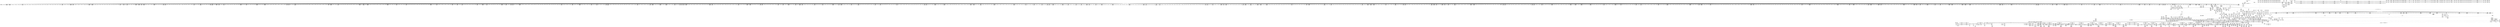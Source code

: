 digraph {
	CE0x5183930 [shape=record,shape=Mrecord,label="{CE0x5183930|272:_i8*,_:_CRE_1315,1316_}"]
	CE0x50e82a0 [shape=record,shape=Mrecord,label="{CE0x50e82a0|inode_mode_to_security_class:sw.epilog|*SummSink*}"]
	CE0x5172220 [shape=record,shape=Mrecord,label="{CE0x5172220|272:_i8*,_:_CRE_435,436_}"]
	CE0x514be80 [shape=record,shape=Mrecord,label="{CE0x514be80|40:_%struct.super_block*,_56:_i8*,_:_CRE_104,112_|*MultipleSource*|Function::selinux_inode_mknod&Arg::dir::|Function::may_create&Arg::dir::|security/selinux/hooks.c,1713}"]
	CE0x5139010 [shape=record,shape=Mrecord,label="{CE0x5139010|40:_%struct.super_block*,_56:_i8*,_:_CRE_267,268_}"]
	CE0x50c3d20 [shape=record,shape=Mrecord,label="{CE0x50c3d20|selinux_inode_mknod:entry|*SummSink*}"]
	CE0x511ef10 [shape=record,shape=Mrecord,label="{CE0x511ef10|may_create:cred|security/selinux/hooks.c,1706|*SummSink*}"]
	CE0x514c2e0 [shape=record,shape=Mrecord,label="{CE0x514c2e0|40:_%struct.super_block*,_56:_i8*,_:_CRE_128,136_|*MultipleSource*|Function::selinux_inode_mknod&Arg::dir::|Function::may_create&Arg::dir::|security/selinux/hooks.c,1713}"]
	CE0x5166020 [shape=record,shape=Mrecord,label="{CE0x5166020|40:_%struct.super_block*,_56:_i8*,_:_CRE_960,968_|*MultipleSource*|Function::selinux_inode_mknod&Arg::dir::|Function::may_create&Arg::dir::|security/selinux/hooks.c,1713}"]
	CE0x51d4130 [shape=record,shape=Mrecord,label="{CE0x51d4130|272:_i8*,_:_CRE_1682,1683_}"]
	CE0x51220e0 [shape=record,shape=Mrecord,label="{CE0x51220e0|40:_%struct.super_block*,_56:_i8*,_:_CRE_615,616_}"]
	CE0x5168a00 [shape=record,shape=Mrecord,label="{CE0x5168a00|272:_i8*,_:_CRE_512,528_|*MultipleSource*|*LoadInst*|security/selinux/hooks.c,1714|security/selinux/hooks.c,1714}"]
	CE0x52116a0 [shape=record,shape=Mrecord,label="{CE0x52116a0|VOIDTB_TE:_CE_191,192_}"]
	CE0x50dafa0 [shape=record,shape=Mrecord,label="{CE0x50dafa0|inode_mode_to_security_class:sw.bb4}"]
	CE0x51dd800 [shape=record,shape=Mrecord,label="{CE0x51dd800|may_create:sid13|security/selinux/hooks.c,1722|*SummSource*}"]
	CE0x516d630 [shape=record,shape=Mrecord,label="{CE0x516d630|272:_i8*,_:_CRE_623,624_}"]
	CE0x520ae10 [shape=record,shape=Mrecord,label="{CE0x520ae10|VOIDTB_TE:_CE_151,152_}"]
	CE0x51521d0 [shape=record,shape=Mrecord,label="{CE0x51521d0|272:_i8*,_:_CRE_417,418_}"]
	CE0x50f59e0 [shape=record,shape=Mrecord,label="{CE0x50f59e0|i64**_getelementptr_inbounds_(_8_x_i64*_,_8_x_i64*_*___llvm_gcda_edge_table111,_i64_0,_i64_3)|*Constant*|*SummSource*}"]
	CE0x51d7f00 [shape=record,shape=Mrecord,label="{CE0x51d7f00|272:_i8*,_:_CRE_1920,1928_|*MultipleSource*|*LoadInst*|security/selinux/hooks.c,1714|security/selinux/hooks.c,1714}"]
	CE0x521d2d0 [shape=record,shape=Mrecord,label="{CE0x521d2d0|may_create:tmp55|security/selinux/hooks.c,1735|*SummSink*}"]
	CE0x51856f0 [shape=record,shape=Mrecord,label="{CE0x51856f0|272:_i8*,_:_CRE_1343,1344_}"]
	CE0x510cd30 [shape=record,shape=Mrecord,label="{CE0x510cd30|__llvm_gcov_indirect_counter_increment:pred}"]
	CE0x50f7c60 [shape=record,shape=Mrecord,label="{CE0x50f7c60|GLOBAL:get_current|*Constant*|*SummSink*}"]
	CE0x511b930 [shape=record,shape=Mrecord,label="{CE0x511b930|i64**_getelementptr_inbounds_(_8_x_i64*_,_8_x_i64*_*___llvm_gcda_edge_table111,_i64_0,_i64_5)|*Constant*|*SummSink*}"]
	CE0x51f6680 [shape=record,shape=Mrecord,label="{CE0x51f6680|i64_13|*Constant*|*SummSource*}"]
	CE0x50d88c0 [shape=record,shape=Mrecord,label="{CE0x50d88c0|may_create:entry}"]
	CE0x51cea00 [shape=record,shape=Mrecord,label="{CE0x51cea00|272:_i8*,_:_CRE_1376,1384_|*MultipleSource*|*LoadInst*|security/selinux/hooks.c,1714|security/selinux/hooks.c,1714}"]
	CE0x5211f20 [shape=record,shape=Mrecord,label="{CE0x5211f20|VOIDTB_TE:_CE_199,200_}"]
	CE0x50eff70 [shape=record,shape=Mrecord,label="{CE0x50eff70|i32_49152|*Constant*|*SummSource*}"]
	CE0x5116c90 [shape=record,shape=Mrecord,label="{CE0x5116c90|40:_%struct.super_block*,_56:_i8*,_:_CRE_163,164_}"]
	CE0x51166a0 [shape=record,shape=Mrecord,label="{CE0x51166a0|40:_%struct.super_block*,_56:_i8*,_:_CRE_611,612_}"]
	CE0x512df30 [shape=record,shape=Mrecord,label="{CE0x512df30|may_create:tobool1|security/selinux/hooks.c,1706}"]
	CE0x5178720 [shape=record,shape=Mrecord,label="{CE0x5178720|may_create:tmp54|security/selinux/hooks.c,1733}"]
	CE0x51135e0 [shape=record,shape=Mrecord,label="{CE0x51135e0|40:_%struct.super_block*,_56:_i8*,_:_CRE_572,573_}"]
	CE0x51e1cc0 [shape=record,shape=Mrecord,label="{CE0x51e1cc0|28:_i32,_:_CRE_85,86_}"]
	CE0x51d28c0 [shape=record,shape=Mrecord,label="{CE0x51d28c0|272:_i8*,_:_CRE_1659,1660_}"]
	CE0x51d1050 [shape=record,shape=Mrecord,label="{CE0x51d1050|272:_i8*,_:_CRE_1636,1637_}"]
	CE0x5180760 [shape=record,shape=Mrecord,label="{CE0x5180760|272:_i8*,_:_CRE_1249,1250_}"]
	CE0x5152a50 [shape=record,shape=Mrecord,label="{CE0x5152a50|272:_i8*,_:_CRE_425,426_}"]
	CE0x50cdf00 [shape=record,shape=Mrecord,label="{CE0x50cdf00|inode_mode_to_security_class:sw.bb6|*SummSink*}"]
	CE0x516dfc0 [shape=record,shape=Mrecord,label="{CE0x516dfc0|272:_i8*,_:_CRE_1208,1209_}"]
	CE0x50bc3e0 [shape=record,shape=Mrecord,label="{CE0x50bc3e0|_ret_i32_%retval.0,_!dbg_!27798|security/selinux/hooks.c,1742|*SummSource*}"]
	CE0x520c540 [shape=record,shape=Mrecord,label="{CE0x520c540|may_create:d_name|security/selinux/hooks.c,1730|*SummSource*}"]
	CE0x50f86b0 [shape=record,shape=Mrecord,label="{CE0x50f86b0|i64*_getelementptr_inbounds_(_2_x_i64_,_2_x_i64_*___llvm_gcov_ctr98,_i64_0,_i64_1)|*Constant*|*SummSource*}"]
	CE0x5185910 [shape=record,shape=Mrecord,label="{CE0x5185910|272:_i8*,_:_CRE_1345,1346_}"]
	CE0x51e4260 [shape=record,shape=Mrecord,label="{CE0x51e4260|28:_i32,_:_CRE_128,136_|*MultipleSource*|*LoadInst*|security/selinux/hooks.c,1713|security/selinux/hooks.c,1713|security/selinux/hooks.c,1722}"]
	CE0x51dfd80 [shape=record,shape=Mrecord,label="{CE0x51dfd80|28:_i32,_:_CRE_53,54_}"]
	CE0x50f3010 [shape=record,shape=Mrecord,label="{CE0x50f3010|i64**_getelementptr_inbounds_(_8_x_i64*_,_8_x_i64*_*___llvm_gcda_edge_table111,_i64_0,_i64_0)|*Constant*}"]
	CE0x51dfbe0 [shape=record,shape=Mrecord,label="{CE0x51dfbe0|28:_i32,_:_CRE_51,52_}"]
	CE0x514b1b0 [shape=record,shape=Mrecord,label="{CE0x514b1b0|40:_%struct.super_block*,_56:_i8*,_:_CRE_48,56_|*MultipleSource*|Function::selinux_inode_mknod&Arg::dir::|Function::may_create&Arg::dir::|security/selinux/hooks.c,1713}"]
	CE0x51333c0 [shape=record,shape=Mrecord,label="{CE0x51333c0|40:_%struct.super_block*,_56:_i8*,_:_CRE_496,500_|*MultipleSource*|Function::selinux_inode_mknod&Arg::dir::|Function::may_create&Arg::dir::|security/selinux/hooks.c,1713}"]
	CE0x522c020 [shape=record,shape=Mrecord,label="{CE0x522c020|i32_128|*Constant*}"]
	CE0x51e66a0 [shape=record,shape=Mrecord,label="{CE0x51e66a0|i64_10|*Constant*|*SummSource*}"]
	CE0x5163f50 [shape=record,shape=Mrecord,label="{CE0x5163f50|40:_%struct.super_block*,_56:_i8*,_:_CRE_913,914_}"]
	CE0x5129560 [shape=record,shape=Mrecord,label="{CE0x5129560|40:_%struct.super_block*,_56:_i8*,_:_CRE_896,897_}"]
	CE0x51e61b0 [shape=record,shape=Mrecord,label="{CE0x51e61b0|may_create:tobool15|security/selinux/hooks.c,1725|*SummSink*}"]
	CE0x5138c50 [shape=record,shape=Mrecord,label="{CE0x5138c50|40:_%struct.super_block*,_56:_i8*,_:_CRE_264,265_}"]
	CE0x50cf260 [shape=record,shape=Mrecord,label="{CE0x50cf260|GLOBAL:may_create.__warned|Global_var:may_create.__warned}"]
	CE0x51d77f0 [shape=record,shape=Mrecord,label="{CE0x51d77f0|may_create:tmp25|security/selinux/hooks.c,1714}"]
	CE0x51e05c0 [shape=record,shape=Mrecord,label="{CE0x51e05c0|28:_i32,_:_CRE_62,63_}"]
	CE0x51d8bb0 [shape=record,shape=Mrecord,label="{CE0x51d8bb0|272:_i8*,_:_CRE_2264,2268_|*MultipleSource*|*LoadInst*|security/selinux/hooks.c,1714|security/selinux/hooks.c,1714}"]
	CE0x51152a0 [shape=record,shape=Mrecord,label="{CE0x51152a0|40:_%struct.super_block*,_56:_i8*,_:_CRE_595,596_}"]
	CE0x516dc90 [shape=record,shape=Mrecord,label="{CE0x516dc90|272:_i8*,_:_CRE_629,630_}"]
	CE0x512e440 [shape=record,shape=Mrecord,label="{CE0x512e440|40:_%struct.super_block*,_56:_i8*,_:_CRE_299,300_}"]
	CE0x510c860 [shape=record,shape=Mrecord,label="{CE0x510c860|may_create:if.end30|*SummSource*}"]
	CE0x5164bd0 [shape=record,shape=Mrecord,label="{CE0x5164bd0|40:_%struct.super_block*,_56:_i8*,_:_CRE_923,924_}"]
	CE0x520f320 [shape=record,shape=Mrecord,label="{CE0x520f320|may_create:tobool19|security/selinux/hooks.c,1728}"]
	CE0x50e2f40 [shape=record,shape=Mrecord,label="{CE0x50e2f40|may_create:tmp|*SummSink*}"]
	CE0x5185a20 [shape=record,shape=Mrecord,label="{CE0x5185a20|272:_i8*,_:_CRE_1346,1347_}"]
	CE0x5142170 [shape=record,shape=Mrecord,label="{CE0x5142170|may_create:tmp2}"]
	CE0x50bc1d0 [shape=record,shape=Mrecord,label="{CE0x50bc1d0|_ret_i32_%retval.0,_!dbg_!27798|security/selinux/hooks.c,1742}"]
	CE0x516c750 [shape=record,shape=Mrecord,label="{CE0x516c750|272:_i8*,_:_CRE_609,610_}"]
	CE0x51e55f0 [shape=record,shape=Mrecord,label="{CE0x51e55f0|may_create:tmp29|security/selinux/hooks.c,1722|*SummSource*}"]
	CE0x5211040 [shape=record,shape=Mrecord,label="{CE0x5211040|VOIDTB_TE:_CE_185,186_}"]
	CE0x51d06c0 [shape=record,shape=Mrecord,label="{CE0x51d06c0|272:_i8*,_:_CRE_1627,1628_}"]
	CE0x50e22e0 [shape=record,shape=Mrecord,label="{CE0x50e22e0|inode_mode_to_security_class:sw.bb5|*SummSink*}"]
	CE0x50ecaf0 [shape=record,shape=Mrecord,label="{CE0x50ecaf0|COLLAPSED:_GCMRE___llvm_gcov_ctr110_internal_global_18_x_i64_zeroinitializer:_elem_0:default:}"]
	CE0x512dc10 [shape=record,shape=Mrecord,label="{CE0x512dc10|0:_i8,_:_GCMR_may_create.__warned_internal_global_i8_0,_section_.data.unlikely_,_align_1:_elem_0:default:}"]
	CE0x514ee30 [shape=record,shape=Mrecord,label="{CE0x514ee30|COLLAPSED:_CMRE:_elem_0::|security/selinux/hooks.c,1706}"]
	CE0x5181860 [shape=record,shape=Mrecord,label="{CE0x5181860|272:_i8*,_:_CRE_1265,1266_}"]
	CE0x50e8ce0 [shape=record,shape=Mrecord,label="{CE0x50e8ce0|i32_32768|*Constant*|*SummSource*}"]
	CE0x5118d10 [shape=record,shape=Mrecord,label="{CE0x5118d10|40:_%struct.super_block*,_56:_i8*,_:_CRE_189,190_}"]
	CE0x516ca80 [shape=record,shape=Mrecord,label="{CE0x516ca80|272:_i8*,_:_CRE_612,613_}"]
	CE0x51f99d0 [shape=record,shape=Mrecord,label="{CE0x51f99d0|may_create:flags|security/selinux/hooks.c,1728|*SummSink*}"]
	CE0x50ccb90 [shape=record,shape=Mrecord,label="{CE0x50ccb90|i8_1|*Constant*|*SummSource*}"]
	CE0x50fcb20 [shape=record,shape=Mrecord,label="{CE0x50fcb20|may_create:tmp4|security/selinux/hooks.c,1706|*SummSink*}"]
	CE0x50f1c60 [shape=record,shape=Mrecord,label="{CE0x50f1c60|i64*_getelementptr_inbounds_(_18_x_i64_,_18_x_i64_*___llvm_gcov_ctr110,_i64_0,_i64_17)|*Constant*}"]
	CE0x50f0e40 [shape=record,shape=Mrecord,label="{CE0x50f0e40|may_create:tmp27|security/selinux/hooks.c,1716|*SummSink*}"]
	CE0x51134a0 [shape=record,shape=Mrecord,label="{CE0x51134a0|40:_%struct.super_block*,_56:_i8*,_:_CRE_571,572_}"]
	CE0x5210380 [shape=record,shape=Mrecord,label="{CE0x5210380|VOIDTB_TE:_CE_173,174_}"]
	CE0x5119c10 [shape=record,shape=Mrecord,label="{CE0x5119c10|40:_%struct.super_block*,_56:_i8*,_:_CRE_201,202_}"]
	CE0x51cd7f0 [shape=record,shape=Mrecord,label="{CE0x51cd7f0|272:_i8*,_:_CRE_1360,1361_}"]
	CE0x521d0e0 [shape=record,shape=Mrecord,label="{CE0x521d0e0|may_create:tmp55|security/selinux/hooks.c,1735|*SummSource*}"]
	CE0x513ab90 [shape=record,shape=Mrecord,label="{CE0x513ab90|40:_%struct.super_block*,_56:_i8*,_:_CRE_289,290_}"]
	CE0x6cf8410 [shape=record,shape=Mrecord,label="{CE0x6cf8410|_call_void_mcount()_#3|*SummSource*}"]
	CE0x50e4620 [shape=record,shape=Mrecord,label="{CE0x50e4620|selinux_inode_mknod:tmp3|*SummSource*}"]
	CE0x51ce180 [shape=record,shape=Mrecord,label="{CE0x51ce180|272:_i8*,_:_CRE_1369,1370_}"]
	CE0x5178540 [shape=record,shape=Mrecord,label="{CE0x5178540|i64*_getelementptr_inbounds_(_26_x_i64_,_26_x_i64_*___llvm_gcov_ctr217,_i64_0,_i64_20)|*Constant*|*SummSink*}"]
	CE0x5166f90 [shape=record,shape=Mrecord,label="{CE0x5166f90|40:_%struct.super_block*,_56:_i8*,_:_CRE_983,984_}"]
	CE0x51f38b0 [shape=record,shape=Mrecord,label="{CE0x51f38b0|may_create:tmp35|security/selinux/hooks.c,1726|*SummSource*}"]
	CE0x517cb50 [shape=record,shape=Mrecord,label="{CE0x517cb50|272:_i8*,_:_CRE_672,680_|*MultipleSource*|*LoadInst*|security/selinux/hooks.c,1714|security/selinux/hooks.c,1714}"]
	CE0x5208490 [shape=record,shape=Mrecord,label="{CE0x5208490|may_create:sid21|security/selinux/hooks.c,1729|*SummSource*}"]
	CE0x5165990 [shape=record,shape=Mrecord,label="{CE0x5165990|40:_%struct.super_block*,_56:_i8*,_:_CRE_934,935_}"]
	CE0x51149e0 [shape=record,shape=Mrecord,label="{CE0x51149e0|40:_%struct.super_block*,_56:_i8*,_:_CRE_588,589_}"]
	CE0x514bb20 [shape=record,shape=Mrecord,label="{CE0x514bb20|40:_%struct.super_block*,_56:_i8*,_:_CRE_88,96_|*MultipleSource*|Function::selinux_inode_mknod&Arg::dir::|Function::may_create&Arg::dir::|security/selinux/hooks.c,1713}"]
	CE0x51d8d80 [shape=record,shape=Mrecord,label="{CE0x51d8d80|272:_i8*,_:_CRE_2268,2304_|*MultipleSource*|*LoadInst*|security/selinux/hooks.c,1714|security/selinux/hooks.c,1714}"]
	CE0x51e7dc0 [shape=record,shape=Mrecord,label="{CE0x51e7dc0|may_create:tmp33|security/selinux/hooks.c,1725}"]
	CE0x5139dd0 [shape=record,shape=Mrecord,label="{CE0x5139dd0|40:_%struct.super_block*,_56:_i8*,_:_CRE_278,279_}"]
	CE0x5128ca0 [shape=record,shape=Mrecord,label="{CE0x5128ca0|40:_%struct.super_block*,_56:_i8*,_:_CRE_889,890_}"]
	CE0x5131c10 [shape=record,shape=Mrecord,label="{CE0x5131c10|40:_%struct.super_block*,_56:_i8*,_:_CRE_472,473_}"]
	CE0x5207a70 [shape=record,shape=Mrecord,label="{CE0x5207a70|may_create:tmp44|security/selinux/hooks.c,1728|*SummSink*}"]
	CE0x50e8ac0 [shape=record,shape=Mrecord,label="{CE0x50e8ac0|i32_40960|*Constant*}"]
	CE0x50d5780 [shape=record,shape=Mrecord,label="{CE0x50d5780|selinux_inode_mknod:entry|*SummSource*}"]
	CE0x50ee210 [shape=record,shape=Mrecord,label="{CE0x50ee210|i64**_getelementptr_inbounds_(_8_x_i64*_,_8_x_i64*_*___llvm_gcda_edge_table111,_i64_0,_i64_4)|*Constant*}"]
	CE0x5222610 [shape=record,shape=Mrecord,label="{CE0x5222610|may_create:tmp58|security/selinux/hooks.c,1736|*SummSource*}"]
	CE0x5115f20 [shape=record,shape=Mrecord,label="{CE0x5115f20|40:_%struct.super_block*,_56:_i8*,_:_CRE_605,606_}"]
	CE0x51530b0 [shape=record,shape=Mrecord,label="{CE0x51530b0|272:_i8*,_:_CRE_431,432_}"]
	CE0x50c2ab0 [shape=record,shape=Mrecord,label="{CE0x50c2ab0|selinux_inode_mknod:tmp2}"]
	CE0x5130110 [shape=record,shape=Mrecord,label="{CE0x5130110|40:_%struct.super_block*,_56:_i8*,_:_CRE_376,384_|*MultipleSource*|Function::selinux_inode_mknod&Arg::dir::|Function::may_create&Arg::dir::|security/selinux/hooks.c,1713}"]
	CE0x5130390 [shape=record,shape=Mrecord,label="{CE0x5130390|40:_%struct.super_block*,_56:_i8*,_:_CRE_384,388_|*MultipleSource*|Function::selinux_inode_mknod&Arg::dir::|Function::may_create&Arg::dir::|security/selinux/hooks.c,1713}"]
	CE0x50c5ce0 [shape=record,shape=Mrecord,label="{CE0x50c5ce0|selinux_inode_mknod:call|security/selinux/hooks.c,2794|*SummSource*}"]
	CE0x50dee20 [shape=record,shape=Mrecord,label="{CE0x50dee20|may_create:tmp9|security/selinux/hooks.c,1706}"]
	CE0x52270a0 [shape=record,shape=Mrecord,label="{CE0x52270a0|get_current:bb}"]
	CE0x51157a0 [shape=record,shape=Mrecord,label="{CE0x51157a0|40:_%struct.super_block*,_56:_i8*,_:_CRE_599,600_}"]
	CE0x50d7790 [shape=record,shape=Mrecord,label="{CE0x50d7790|may_create:dentry|Function::may_create&Arg::dentry::|*SummSource*}"]
	CE0x5210e20 [shape=record,shape=Mrecord,label="{CE0x5210e20|VOIDTB_TE:_CE_183,184_}"]
	CE0x5183820 [shape=record,shape=Mrecord,label="{CE0x5183820|272:_i8*,_:_CRE_1314,1315_}"]
	CE0x5132b00 [shape=record,shape=Mrecord,label="{CE0x5132b00|40:_%struct.super_block*,_56:_i8*,_:_CRE_482,483_}"]
	CE0x51772a0 [shape=record,shape=Mrecord,label="{CE0x51772a0|may_create:call22|security/selinux/hooks.c,1729|*SummSink*}"]
	CE0x51e3380 [shape=record,shape=Mrecord,label="{CE0x51e3380|28:_i32,_:_CRE_107,108_}"]
	CE0x520b140 [shape=record,shape=Mrecord,label="{CE0x520b140|VOIDTB_TE:_CE_154,155_}"]
	CE0x520bcf0 [shape=record,shape=Mrecord,label="{CE0x520bcf0|VOIDTB_TE:_CE_165,166_}"]
	CE0x5117190 [shape=record,shape=Mrecord,label="{CE0x5117190|40:_%struct.super_block*,_56:_i8*,_:_CRE_167,168_}"]
	CE0x50e92e0 [shape=record,shape=Mrecord,label="{CE0x50e92e0|may_create:do.end|*SummSource*}"]
	CE0x522c3b0 [shape=record,shape=Mrecord,label="{CE0x522c3b0|may_create:retval.0|*SummSource*}"]
	CE0x51d16b0 [shape=record,shape=Mrecord,label="{CE0x51d16b0|272:_i8*,_:_CRE_1642,1643_}"]
	CE0x50e1f10 [shape=record,shape=Mrecord,label="{CE0x50e1f10|may_create:ad|security/selinux/hooks.c, 1710|*SummSource*}"]
	CE0x5119210 [shape=record,shape=Mrecord,label="{CE0x5119210|40:_%struct.super_block*,_56:_i8*,_:_CRE_193,194_}"]
	CE0x50ec0b0 [shape=record,shape=Mrecord,label="{CE0x50ec0b0|i64_1|*Constant*}"]
	CE0x5176e60 [shape=record,shape=Mrecord,label="{CE0x5176e60|VOIDTB_TE:_CE_318,319_}"]
	CE0x517aa80 [shape=record,shape=Mrecord,label="{CE0x517aa80|272:_i8*,_:_CRE_401,402_}"]
	CE0x51f18e0 [shape=record,shape=Mrecord,label="{CE0x51f18e0|avc_has_perm:tclass|Function::avc_has_perm&Arg::tclass::|*SummSink*}"]
	CE0x51dc640 [shape=record,shape=Mrecord,label="{CE0x51dc640|may_create:dentry12|security/selinux/hooks.c,1720}"]
	CE0x50dcef0 [shape=record,shape=Mrecord,label="{CE0x50dcef0|0:_i32,_:_SCMRE:_elem_0:default:}"]
	CE0x5151620 [shape=record,shape=Mrecord,label="{CE0x5151620|272:_i8*,_:_CRE_406,407_}"]
	CE0x51e06c0 [shape=record,shape=Mrecord,label="{CE0x51e06c0|28:_i32,_:_CRE_63,64_}"]
	CE0x50f3440 [shape=record,shape=Mrecord,label="{CE0x50f3440|i64*_getelementptr_inbounds_(_18_x_i64_,_18_x_i64_*___llvm_gcov_ctr110,_i64_0,_i64_16)|*Constant*}"]
	CE0x51d76e0 [shape=record,shape=Mrecord,label="{CE0x51d76e0|272:_i8*,_:_CRE_1879,1880_}"]
	CE0x520c430 [shape=record,shape=Mrecord,label="{CE0x520c430|i32_4|*Constant*|*SummSink*}"]
	CE0x50f3b30 [shape=record,shape=Mrecord,label="{CE0x50f3b30|inode_mode_to_security_class:tmp17|security/selinux/hooks.c,1157}"]
	CE0x511c270 [shape=record,shape=Mrecord,label="{CE0x511c270|inode_mode_to_security_class:tmp11|security/selinux/hooks.c,1149|*SummSource*}"]
	CE0x50ea080 [shape=record,shape=Mrecord,label="{CE0x50ea080|__llvm_gcov_indirect_counter_increment:counters|Function::__llvm_gcov_indirect_counter_increment&Arg::counters::|*SummSource*}"]
	CE0x50e5d40 [shape=record,shape=Mrecord,label="{CE0x50e5d40|i64*_getelementptr_inbounds_(_18_x_i64_,_18_x_i64_*___llvm_gcov_ctr110,_i64_0,_i64_10)|*Constant*|*SummSink*}"]
	CE0x51852b0 [shape=record,shape=Mrecord,label="{CE0x51852b0|272:_i8*,_:_CRE_1339,1340_}"]
	CE0x50de180 [shape=record,shape=Mrecord,label="{CE0x50de180|may_create:tmp2|*SummSink*}"]
	CE0x517ba30 [shape=record,shape=Mrecord,label="{CE0x517ba30|272:_i8*,_:_CRE_8,16_|*MultipleSource*|*LoadInst*|security/selinux/hooks.c,1714|security/selinux/hooks.c,1714}"]
	CE0x516cfd0 [shape=record,shape=Mrecord,label="{CE0x516cfd0|272:_i8*,_:_CRE_617,618_}"]
	CE0x50fc1a0 [shape=record,shape=Mrecord,label="{CE0x50fc1a0|may_create:return|*SummSource*}"]
	CE0x51cf3a0 [shape=record,shape=Mrecord,label="{CE0x51cf3a0|272:_i8*,_:_CRE_1592,1596_|*MultipleSource*|*LoadInst*|security/selinux/hooks.c,1714|security/selinux/hooks.c,1714}"]
	CE0x51e37c0 [shape=record,shape=Mrecord,label="{CE0x51e37c0|28:_i32,_:_CRE_111,112_}"]
	CE0x5208da0 [shape=record,shape=Mrecord,label="{CE0x5208da0|may_create:tmp46|security/selinux/hooks.c,1729|*SummSink*}"]
	CE0x51d7d00 [shape=record,shape=Mrecord,label="{CE0x51d7d00|272:_i8*,_:_CRE_1904,1920_|*MultipleSource*|*LoadInst*|security/selinux/hooks.c,1714|security/selinux/hooks.c,1714}"]
	CE0x51cd3b0 [shape=record,shape=Mrecord,label="{CE0x51cd3b0|272:_i8*,_:_CRE_1356,1357_}"]
	CE0x520ac80 [shape=record,shape=Mrecord,label="{CE0x520ac80|VOIDTB_TE:_CE_149,150_}"]
	CE0x5132380 [shape=record,shape=Mrecord,label="{CE0x5132380|40:_%struct.super_block*,_56:_i8*,_:_CRE_476,477_}"]
	CE0x516bba0 [shape=record,shape=Mrecord,label="{CE0x516bba0|272:_i8*,_:_CRE_598,599_}"]
	CE0x522cdf0 [shape=record,shape=Mrecord,label="{CE0x522cdf0|may_create:tmp66|security/selinux/hooks.c,1742|*SummSink*}"]
	CE0x50dfe50 [shape=record,shape=Mrecord,label="{CE0x50dfe50|inode_mode_to_security_class:tmp7|security/selinux/hooks.c,1145|*SummSource*}"]
	CE0x51244b0 [shape=record,shape=Mrecord,label="{CE0x51244b0|40:_%struct.super_block*,_56:_i8*,_:_CRE_712,728_|*MultipleSource*|Function::selinux_inode_mknod&Arg::dir::|Function::may_create&Arg::dir::|security/selinux/hooks.c,1713}"]
	CE0x5125d70 [shape=record,shape=Mrecord,label="{CE0x5125d70|40:_%struct.super_block*,_56:_i8*,_:_CRE_816,824_|*MultipleSource*|Function::selinux_inode_mknod&Arg::dir::|Function::may_create&Arg::dir::|security/selinux/hooks.c,1713}"]
	CE0x51780b0 [shape=record,shape=Mrecord,label="{CE0x51780b0|i64*_getelementptr_inbounds_(_26_x_i64_,_26_x_i64_*___llvm_gcov_ctr217,_i64_0,_i64_20)|*Constant*}"]
	CE0x5168500 [shape=record,shape=Mrecord,label="{CE0x5168500|272:_i8*,_:_CRE_56,64_|*MultipleSource*|*LoadInst*|security/selinux/hooks.c,1714|security/selinux/hooks.c,1714}"]
	CE0x513d760 [shape=record,shape=Mrecord,label="{CE0x513d760|GLOBAL:current_task|Global_var:current_task}"]
	CE0x50ee7d0 [shape=record,shape=Mrecord,label="{CE0x50ee7d0|inode_mode_to_security_class:tmp8|security/selinux/hooks.c,1147|*SummSource*}"]
	CE0x51261f0 [shape=record,shape=Mrecord,label="{CE0x51261f0|40:_%struct.super_block*,_56:_i8*,_:_CRE_832,840_|*MultipleSource*|Function::selinux_inode_mknod&Arg::dir::|Function::may_create&Arg::dir::|security/selinux/hooks.c,1713}"]
	CE0x51ddfa0 [shape=record,shape=Mrecord,label="{CE0x51ddfa0|28:_i32,_:_CRE_9,10_}"]
	CE0x5116060 [shape=record,shape=Mrecord,label="{CE0x5116060|40:_%struct.super_block*,_56:_i8*,_:_CRE_606,607_}"]
	CE0x5128520 [shape=record,shape=Mrecord,label="{CE0x5128520|40:_%struct.super_block*,_56:_i8*,_:_CRE_883,884_}"]
	CE0x514c1e0 [shape=record,shape=Mrecord,label="{CE0x514c1e0|40:_%struct.super_block*,_56:_i8*,_:_CRE_120,128_|*MultipleSource*|Function::selinux_inode_mknod&Arg::dir::|Function::may_create&Arg::dir::|security/selinux/hooks.c,1713}"]
	CE0x517e890 [shape=record,shape=Mrecord,label="{CE0x517e890|272:_i8*,_:_CRE_1220,1221_}"]
	CE0x50ceee0 [shape=record,shape=Mrecord,label="{CE0x50ceee0|GLOBAL:__llvm_gcov_ctr217|Global_var:__llvm_gcov_ctr217|*SummSink*}"]
	CE0x51cfe10 [shape=record,shape=Mrecord,label="{CE0x51cfe10|272:_i8*,_:_CRE_1620,1621_}"]
	CE0x51de370 [shape=record,shape=Mrecord,label="{CE0x51de370|28:_i32,_:_CRE_10,11_}"]
	CE0x5140200 [shape=record,shape=Mrecord,label="{CE0x5140200|__llvm_gcov_indirect_counter_increment:tmp5|*SummSource*}"]
	CE0x5212140 [shape=record,shape=Mrecord,label="{CE0x5212140|VOIDTB_TE:_CE_201,202_}"]
	CE0x50cdfe0 [shape=record,shape=Mrecord,label="{CE0x50cdfe0|inode_mode_to_security_class:sw.epilog}"]
	CE0x51ce4b0 [shape=record,shape=Mrecord,label="{CE0x51ce4b0|272:_i8*,_:_CRE_1372,1373_}"]
	CE0x5169140 [shape=record,shape=Mrecord,label="{CE0x5169140|272:_i8*,_:_CRE_552,556_|*MultipleSource*|*LoadInst*|security/selinux/hooks.c,1714|security/selinux/hooks.c,1714}"]
	CE0x51717a0 [shape=record,shape=Mrecord,label="{CE0x51717a0|272:_i8*,_:_CRE_296,304_|*MultipleSource*|*LoadInst*|security/selinux/hooks.c,1714|security/selinux/hooks.c,1714}"]
	CE0x51dbfe0 [shape=record,shape=Mrecord,label="{CE0x51dbfe0|i8_10|*Constant*|*SummSource*}"]
	CE0x50d95c0 [shape=record,shape=Mrecord,label="{CE0x50d95c0|_ret_i16_%retval.0,_!dbg_!27724|security/selinux/hooks.c,1158}"]
	CE0x50eead0 [shape=record,shape=Mrecord,label="{CE0x50eead0|i64*_getelementptr_inbounds_(_18_x_i64_,_18_x_i64_*___llvm_gcov_ctr110,_i64_0,_i64_12)|*Constant*|*SummSink*}"]
	CE0x50e4940 [shape=record,shape=Mrecord,label="{CE0x50e4940|may_create:dir|Function::may_create&Arg::dir::}"]
	CE0x50d7540 [shape=record,shape=Mrecord,label="{CE0x50d7540|selinux_inode_mknod:dentry|Function::selinux_inode_mknod&Arg::dentry::|*SummSink*}"]
	CE0x5181ec0 [shape=record,shape=Mrecord,label="{CE0x5181ec0|272:_i8*,_:_CRE_1271,1272_}"]
	CE0x514e050 [shape=record,shape=Mrecord,label="{CE0x514e050|40:_%struct.super_block*,_56:_i8*,_:_CRE_159,160_}"]
	CE0x516c530 [shape=record,shape=Mrecord,label="{CE0x516c530|272:_i8*,_:_CRE_607,608_}"]
	CE0x50fe840 [shape=record,shape=Mrecord,label="{CE0x50fe840|i64*_getelementptr_inbounds_(_18_x_i64_,_18_x_i64_*___llvm_gcov_ctr110,_i64_0,_i64_9)|*Constant*|*SummSource*}"]
	CE0x5225010 [shape=record,shape=Mrecord,label="{CE0x5225010|may_create:tmp63|security/selinux/hooks.c,1739|*SummSource*}"]
	CE0x50d0e20 [shape=record,shape=Mrecord,label="{CE0x50d0e20|inode_mode_to_security_class:tmp3|security/selinux/hooks.c,1141|*SummSink*}"]
	CE0x520c020 [shape=record,shape=Mrecord,label="{CE0x520c020|VOIDTB_TE:_CE_168,169_}"]
	CE0x51f2c30 [shape=record,shape=Mrecord,label="{CE0x51f2c30|avc_has_perm:entry|*SummSink*}"]
	CE0x50d40b0 [shape=record,shape=Mrecord,label="{CE0x50d40b0|selinux_inode_mknod:mode|Function::selinux_inode_mknod&Arg::mode::|*SummSource*}"]
	CE0x51f2440 [shape=record,shape=Mrecord,label="{CE0x51f2440|may_create:call14|security/selinux/hooks.c,1722|*SummSink*}"]
	CE0x5181ca0 [shape=record,shape=Mrecord,label="{CE0x5181ca0|272:_i8*,_:_CRE_1269,1270_}"]
	CE0x51e3e20 [shape=record,shape=Mrecord,label="{CE0x51e3e20|28:_i32,_:_CRE_117,118_}"]
	CE0x513c390 [shape=record,shape=Mrecord,label="{CE0x513c390|may_create:if.end17}"]
	CE0x51ce070 [shape=record,shape=Mrecord,label="{CE0x51ce070|272:_i8*,_:_CRE_1368,1369_}"]
	CE0x50d11a0 [shape=record,shape=Mrecord,label="{CE0x50d11a0|_call_void___llvm_gcov_indirect_counter_increment(i32*___llvm_gcov_global_state_pred112,_i64**_getelementptr_inbounds_(_8_x_i64*_,_8_x_i64*_*___llvm_gcda_edge_table111,_i64_0,_i64_2)),_!dbg_!27717|security/selinux/hooks.c,1143|*SummSource*}"]
	CE0x5116920 [shape=record,shape=Mrecord,label="{CE0x5116920|40:_%struct.super_block*,_56:_i8*,_:_CRE_613,614_}"]
	CE0x5213680 [shape=record,shape=Mrecord,label="{CE0x5213680|VOIDTB_TE:_CE_221,222_}"]
	CE0x5164a90 [shape=record,shape=Mrecord,label="{CE0x5164a90|40:_%struct.super_block*,_56:_i8*,_:_CRE_922,923_}"]
	CE0x50ddb00 [shape=record,shape=Mrecord,label="{CE0x50ddb00|i32_4096|*Constant*|*SummSink*}"]
	CE0x5110520 [shape=record,shape=Mrecord,label="{CE0x5110520|i64_4|*Constant*|*SummSink*}"]
	CE0x52282d0 [shape=record,shape=Mrecord,label="{CE0x52282d0|get_current:tmp1}"]
	CE0x51e0ac0 [shape=record,shape=Mrecord,label="{CE0x51e0ac0|28:_i32,_:_CRE_67,68_}"]
	CE0x51d1270 [shape=record,shape=Mrecord,label="{CE0x51d1270|272:_i8*,_:_CRE_1638,1639_}"]
	CE0x513a910 [shape=record,shape=Mrecord,label="{CE0x513a910|40:_%struct.super_block*,_56:_i8*,_:_CRE_287,288_}"]
	CE0x50f5c50 [shape=record,shape=Mrecord,label="{CE0x50f5c50|inode_mode_to_security_class:tmp6|security/selinux/hooks.c,1145|*SummSource*}"]
	CE0x5139c90 [shape=record,shape=Mrecord,label="{CE0x5139c90|40:_%struct.super_block*,_56:_i8*,_:_CRE_277,278_}"]
	CE0x514e7b0 [shape=record,shape=Mrecord,label="{CE0x514e7b0|i32_22|*Constant*}"]
	CE0x510f9f0 [shape=record,shape=Mrecord,label="{CE0x510f9f0|may_create:tmp8|security/selinux/hooks.c,1706|*SummSink*}"]
	CE0x5174470 [shape=record,shape=Mrecord,label="{CE0x5174470|272:_i8*,_:_CRE_480,488_|*MultipleSource*|*LoadInst*|security/selinux/hooks.c,1714|security/selinux/hooks.c,1714}"]
	CE0x517ab90 [shape=record,shape=Mrecord,label="{CE0x517ab90|272:_i8*,_:_CRE_402,403_}"]
	CE0x50e3cd0 [shape=record,shape=Mrecord,label="{CE0x50e3cd0|__llvm_gcov_indirect_counter_increment:entry|*SummSink*}"]
	CE0x51389d0 [shape=record,shape=Mrecord,label="{CE0x51389d0|40:_%struct.super_block*,_56:_i8*,_:_CRE_262,263_}"]
	CE0x522aaa0 [shape=record,shape=Mrecord,label="{CE0x522aaa0|COLLAPSED:_GCMRE___llvm_gcov_ctr98_internal_global_2_x_i64_zeroinitializer:_elem_0:default:}"]
	CE0x51e4bf0 [shape=record,shape=Mrecord,label="{CE0x51e4bf0|28:_i32,_:_CRE_168,184_|*MultipleSource*|*LoadInst*|security/selinux/hooks.c,1713|security/selinux/hooks.c,1713|security/selinux/hooks.c,1722}"]
	CE0x5173870 [shape=record,shape=Mrecord,label="{CE0x5173870|272:_i8*,_:_CRE_456,457_}"]
	CE0x51855e0 [shape=record,shape=Mrecord,label="{CE0x51855e0|272:_i8*,_:_CRE_1342,1343_}"]
	CE0x50d1130 [shape=record,shape=Mrecord,label="{CE0x50d1130|_call_void___llvm_gcov_indirect_counter_increment(i32*___llvm_gcov_global_state_pred112,_i64**_getelementptr_inbounds_(_8_x_i64*_,_8_x_i64*_*___llvm_gcda_edge_table111,_i64_0,_i64_2)),_!dbg_!27717|security/selinux/hooks.c,1143}"]
	CE0x51785b0 [shape=record,shape=Mrecord,label="{CE0x51785b0|may_create:tmp53|security/selinux/hooks.c,1733|*SummSink*}"]
	CE0x50e9d80 [shape=record,shape=Mrecord,label="{CE0x50e9d80|GLOBAL:__llvm_gcov_indirect_counter_increment|*Constant*}"]
	CE0x51224a0 [shape=record,shape=Mrecord,label="{CE0x51224a0|40:_%struct.super_block*,_56:_i8*,_:_CRE_618,619_}"]
	CE0x6cf85b0 [shape=record,shape=Mrecord,label="{CE0x6cf85b0|GLOBAL:inode_mode_to_security_class|*Constant*}"]
	CE0x5222d20 [shape=record,shape=Mrecord,label="{CE0x5222d20|may_create:tmp60|security/selinux/hooks.c,1737}"]
	CE0x520d860 [shape=record,shape=Mrecord,label="{CE0x520d860|VOIDTB_TE:_CE_145,146_}"]
	CE0x5173650 [shape=record,shape=Mrecord,label="{CE0x5173650|272:_i8*,_:_CRE_454,455_}"]
	CE0x5171060 [shape=record,shape=Mrecord,label="{CE0x5171060|272:_i8*,_:_CRE_268,272_|*MultipleSource*|*LoadInst*|security/selinux/hooks.c,1714|security/selinux/hooks.c,1714}"]
	CE0x50f2a30 [shape=record,shape=Mrecord,label="{CE0x50f2a30|inode_mode_to_security_class:tmp16|security/selinux/hooks.c,1157}"]
	CE0x50eeed0 [shape=record,shape=Mrecord,label="{CE0x50eeed0|inode_mode_to_security_class:tmp9|security/selinux/hooks.c,1147|*SummSource*}"]
	CE0x5209970 [shape=record,shape=Mrecord,label="{CE0x5209970|i64_16|*Constant*|*SummSink*}"]
	CE0x50ed100 [shape=record,shape=Mrecord,label="{CE0x50ed100|i32_0|*Constant*|*SummSink*}"]
	CE0x51dd140 [shape=record,shape=Mrecord,label="{CE0x51dd140|28:_i32,_:_CRE_0,8_|*MultipleSource*|*LoadInst*|security/selinux/hooks.c,1713|security/selinux/hooks.c,1713|security/selinux/hooks.c,1722}"]
	CE0x51d38b0 [shape=record,shape=Mrecord,label="{CE0x51d38b0|272:_i8*,_:_CRE_1674,1675_}"]
	CE0x51f3710 [shape=record,shape=Mrecord,label="{CE0x51f3710|may_create:tmp35|security/selinux/hooks.c,1726}"]
	CE0x5125030 [shape=record,shape=Mrecord,label="{CE0x5125030|40:_%struct.super_block*,_56:_i8*,_:_CRE_760,768_|*MultipleSource*|Function::selinux_inode_mknod&Arg::dir::|Function::may_create&Arg::dir::|security/selinux/hooks.c,1713}"]
	CE0x510ca10 [shape=record,shape=Mrecord,label="{CE0x510ca10|may_create:lor.lhs.false}"]
	CE0x5174ba0 [shape=record,shape=Mrecord,label="{CE0x5174ba0|may_create:tmp24|*LoadInst*|security/selinux/hooks.c,1714}"]
	CE0x517c5f0 [shape=record,shape=Mrecord,label="{CE0x517c5f0|272:_i8*,_:_CRE_648,656_|*MultipleSource*|*LoadInst*|security/selinux/hooks.c,1714|security/selinux/hooks.c,1714}"]
	CE0x5111c70 [shape=record,shape=Mrecord,label="{CE0x5111c70|40:_%struct.super_block*,_56:_i8*,_:_CRE_553,554_}"]
	CE0x5171970 [shape=record,shape=Mrecord,label="{CE0x5171970|272:_i8*,_:_CRE_304,312_|*MultipleSource*|*LoadInst*|security/selinux/hooks.c,1714|security/selinux/hooks.c,1714}"]
	CE0x50f76b0 [shape=record,shape=Mrecord,label="{CE0x50f76b0|may_create:call4|security/selinux/hooks.c,1706|*SummSink*}"]
	CE0x5210490 [shape=record,shape=Mrecord,label="{CE0x5210490|VOIDTB_TE:_CE_174,175_}"]
	CE0x514ff60 [shape=record,shape=Mrecord,label="{CE0x514ff60|i32_10|*Constant*}"]
	CE0x5151950 [shape=record,shape=Mrecord,label="{CE0x5151950|272:_i8*,_:_CRE_409,410_}"]
	CE0x5137490 [shape=record,shape=Mrecord,label="{CE0x5137490|40:_%struct.super_block*,_56:_i8*,_:_CRE_245,246_}"]
	CE0x50f7e20 [shape=record,shape=Mrecord,label="{CE0x50f7e20|get_current:entry}"]
	CE0x50cf830 [shape=record,shape=Mrecord,label="{CE0x50cf830|i64*_getelementptr_inbounds_(_26_x_i64_,_26_x_i64_*___llvm_gcov_ctr217,_i64_0,_i64_0)|*Constant*}"]
	CE0x510e0c0 [shape=record,shape=Mrecord,label="{CE0x510e0c0|may_create:ad|security/selinux/hooks.c, 1710}"]
	CE0x5151fb0 [shape=record,shape=Mrecord,label="{CE0x5151fb0|272:_i8*,_:_CRE_415,416_}"]
	CE0x51ce8f0 [shape=record,shape=Mrecord,label="{CE0x51ce8f0|272:_i8*,_:_CRE_1616,1617_}"]
	CE0x522e760 [shape=record,shape=Mrecord,label="{CE0x522e760|may_create:call32|security/selinux/hooks.c,1739|*SummSink*}"]
	CE0x5131e50 [shape=record,shape=Mrecord,label="{CE0x5131e50|40:_%struct.super_block*,_56:_i8*,_:_CRE_473,474_}"]
	CE0x5173100 [shape=record,shape=Mrecord,label="{CE0x5173100|272:_i8*,_:_CRE_449,450_}"]
	CE0x51752e0 [shape=record,shape=Mrecord,label="{CE0x51752e0|i32_16|*Constant*}"]
	CE0x5207220 [shape=record,shape=Mrecord,label="{CE0x5207220|may_create:tmp41|security/selinux/hooks.c,1728|*SummSink*}"]
	CE0x510dd70 [shape=record,shape=Mrecord,label="{CE0x510dd70|__llvm_gcov_indirect_counter_increment:tmp1}"]
	CE0x51832d0 [shape=record,shape=Mrecord,label="{CE0x51832d0|272:_i8*,_:_CRE_1309,1310_}"]
	CE0x51265f0 [shape=record,shape=Mrecord,label="{CE0x51265f0|40:_%struct.super_block*,_56:_i8*,_:_CRE_848,856_|*MultipleSource*|Function::selinux_inode_mknod&Arg::dir::|Function::may_create&Arg::dir::|security/selinux/hooks.c,1713}"]
	"CONST[source:1(input),value:2(dynamic)][purpose:{object}][SrcIdx:0]"
	CE0x51dfa90 [shape=record,shape=Mrecord,label="{CE0x51dfa90|28:_i32,_:_CRE_50,51_}"]
	CE0x50f27f0 [shape=record,shape=Mrecord,label="{CE0x50f27f0|inode_mode_to_security_class:tmp19|security/selinux/hooks.c,1158|*SummSink*}"]
	CE0x50f9e50 [shape=record,shape=Mrecord,label="{CE0x50f9e50|inode_mode_to_security_class:tmp1}"]
	CE0x5182630 [shape=record,shape=Mrecord,label="{CE0x5182630|272:_i8*,_:_CRE_1278,1279_}"]
	CE0x516f700 [shape=record,shape=Mrecord,label="{CE0x516f700|272:_i8*,_:_CRE_144,152_|*MultipleSource*|*LoadInst*|security/selinux/hooks.c,1714|security/selinux/hooks.c,1714}"]
	CE0x50c1a20 [shape=record,shape=Mrecord,label="{CE0x50c1a20|inode_mode_to_security_class:mode|Function::inode_mode_to_security_class&Arg::mode::|*SummSource*}"]
	CE0x50f44e0 [shape=record,shape=Mrecord,label="{CE0x50f44e0|inode_mode_to_security_class:tmp18|security/selinux/hooks.c,1158}"]
	CE0x50e9080 [shape=record,shape=Mrecord,label="{CE0x50e9080|i32_8192|*Constant*|*SummSink*}"]
	CE0x5172770 [shape=record,shape=Mrecord,label="{CE0x5172770|272:_i8*,_:_CRE_440,441_}"]
	CE0x51144e0 [shape=record,shape=Mrecord,label="{CE0x51144e0|40:_%struct.super_block*,_56:_i8*,_:_CRE_584,585_}"]
	CE0x5183710 [shape=record,shape=Mrecord,label="{CE0x5183710|272:_i8*,_:_CRE_1313,1314_}"]
	CE0x50f8960 [shape=record,shape=Mrecord,label="{CE0x50f8960|may_create:tmp14|security/selinux/hooks.c,1706}"]
	CE0x5120760 [shape=record,shape=Mrecord,label="{CE0x5120760|i64**_getelementptr_inbounds_(_8_x_i64*_,_8_x_i64*_*___llvm_gcda_edge_table111,_i64_0,_i64_7)|*Constant*|*SummSink*}"]
	CE0x510e340 [shape=record,shape=Mrecord,label="{CE0x510e340|may_create:newsid|security/selinux/hooks.c, 1709|*SummSink*}"]
	CE0x50f8880 [shape=record,shape=Mrecord,label="{CE0x50f8880|may_create:tmp13|security/selinux/hooks.c,1706|*SummSource*}"]
	CE0x510cc00 [shape=record,shape=Mrecord,label="{CE0x510cc00|may_create:lor.lhs.false|*SummSink*}"]
	CE0x516bfe0 [shape=record,shape=Mrecord,label="{CE0x516bfe0|272:_i8*,_:_CRE_602,603_}"]
	CE0x50d89c0 [shape=record,shape=Mrecord,label="{CE0x50d89c0|may_create:entry|*SummSource*}"]
	CE0x51670d0 [shape=record,shape=Mrecord,label="{CE0x51670d0|40:_%struct.super_block*,_56:_i8*,_:_CRE_984,988_|*MultipleSource*|Function::selinux_inode_mknod&Arg::dir::|Function::may_create&Arg::dir::|security/selinux/hooks.c,1713}"]
	CE0x522ddb0 [shape=record,shape=Mrecord,label="{CE0x522ddb0|__llvm_gcov_indirect_counter_increment:bb|*SummSource*}"]
	CE0x516cdb0 [shape=record,shape=Mrecord,label="{CE0x516cdb0|272:_i8*,_:_CRE_615,616_}"]
	CE0x5211d00 [shape=record,shape=Mrecord,label="{CE0x5211d00|VOIDTB_TE:_CE_197,198_}"]
	CE0x51e10c0 [shape=record,shape=Mrecord,label="{CE0x51e10c0|28:_i32,_:_CRE_73,74_}"]
	CE0x50dae00 [shape=record,shape=Mrecord,label="{CE0x50dae00|selinux_inode_mknod:call1|security/selinux/hooks.c,2794}"]
	CE0x50fcd80 [shape=record,shape=Mrecord,label="{CE0x50fcd80|GLOBAL:__llvm_gcov_global_state_pred112|Global_var:__llvm_gcov_global_state_pred112}"]
	CE0x517ede0 [shape=record,shape=Mrecord,label="{CE0x517ede0|272:_i8*,_:_CRE_1225,1226_}"]
	CE0x520af20 [shape=record,shape=Mrecord,label="{CE0x520af20|VOIDTB_TE:_CE_152,153_}"]
	CE0x50dfac0 [shape=record,shape=Mrecord,label="{CE0x50dfac0|inode_mode_to_security_class:tmp6|security/selinux/hooks.c,1145|*SummSink*}"]
	CE0x5131310 [shape=record,shape=Mrecord,label="{CE0x5131310|40:_%struct.super_block*,_56:_i8*,_:_CRE_440,448_|*MultipleSource*|Function::selinux_inode_mknod&Arg::dir::|Function::may_create&Arg::dir::|security/selinux/hooks.c,1713}"]
	CE0x5118f90 [shape=record,shape=Mrecord,label="{CE0x5118f90|40:_%struct.super_block*,_56:_i8*,_:_CRE_191,192_}"]
	CE0x514cd90 [shape=record,shape=Mrecord,label="{CE0x514cd90|40:_%struct.super_block*,_56:_i8*,_:_CRE_144,145_}"]
	CE0x5169bc0 [shape=record,shape=Mrecord,label="{CE0x5169bc0|272:_i8*,_:_CRE_568,569_}"]
	CE0x512f080 [shape=record,shape=Mrecord,label="{CE0x512f080|40:_%struct.super_block*,_56:_i8*,_:_CRE_309,310_}"]
	CE0x50e1b20 [shape=record,shape=Mrecord,label="{CE0x50e1b20|inode_mode_to_security_class:tmp3|security/selinux/hooks.c,1141|*SummSource*}"]
	CE0x51e5c90 [shape=record,shape=Mrecord,label="{CE0x51e5c90|avc_has_perm:auditdata|Function::avc_has_perm&Arg::auditdata::|*SummSink*}"]
	CE0x51e7c90 [shape=record,shape=Mrecord,label="{CE0x51e7c90|may_create:tmp32|security/selinux/hooks.c,1725|*SummSink*}"]
	CE0x50fa0f0 [shape=record,shape=Mrecord,label="{CE0x50fa0f0|may_create:if.end|*SummSource*}"]
	CE0x50e6140 [shape=record,shape=Mrecord,label="{CE0x50e6140|inode_mode_to_security_class:tmp5|security/selinux/hooks.c,1143|*SummSource*}"]
	CE0x5140c70 [shape=record,shape=Mrecord,label="{CE0x5140c70|may_create:call|security/selinux/hooks.c,1706}"]
	CE0x51186d0 [shape=record,shape=Mrecord,label="{CE0x51186d0|40:_%struct.super_block*,_56:_i8*,_:_CRE_184,185_}"]
	CE0x5139510 [shape=record,shape=Mrecord,label="{CE0x5139510|40:_%struct.super_block*,_56:_i8*,_:_CRE_271,272_}"]
	CE0x5114b20 [shape=record,shape=Mrecord,label="{CE0x5114b20|40:_%struct.super_block*,_56:_i8*,_:_CRE_589,590_}"]
	CE0x5120b70 [shape=record,shape=Mrecord,label="{CE0x5120b70|i64*_getelementptr_inbounds_(_18_x_i64_,_18_x_i64_*___llvm_gcov_ctr110,_i64_0,_i64_15)|*Constant*|*SummSource*}"]
	CE0x50d93c0 [shape=record,shape=Mrecord,label="{CE0x50d93c0|i32_49152|*Constant*}"]
	CE0x516ec30 [shape=record,shape=Mrecord,label="{CE0x516ec30|272:_i8*,_:_CRE_112,120_|*MultipleSource*|*LoadInst*|security/selinux/hooks.c,1714|security/selinux/hooks.c,1714}"]
	CE0x51d6d70 [shape=record,shape=Mrecord,label="{CE0x51d6d70|272:_i8*,_:_CRE_1864,1872_|*MultipleSource*|*LoadInst*|security/selinux/hooks.c,1714|security/selinux/hooks.c,1714}"]
	CE0x51dfe50 [shape=record,shape=Mrecord,label="{CE0x51dfe50|28:_i32,_:_CRE_54,55_}"]
	CE0x5112be0 [shape=record,shape=Mrecord,label="{CE0x5112be0|40:_%struct.super_block*,_56:_i8*,_:_CRE_564,565_}"]
	CE0x50c1550 [shape=record,shape=Mrecord,label="{CE0x50c1550|inode_mode_to_security_class:tmp|*SummSource*}"]
	CE0x50dd570 [shape=record,shape=Mrecord,label="{CE0x50dd570|may_create:type|security/selinux/hooks.c,1719|*SummSink*}"]
	CE0x51e49f0 [shape=record,shape=Mrecord,label="{CE0x51e49f0|28:_i32,_:_CRE_160,168_|*MultipleSource*|*LoadInst*|security/selinux/hooks.c,1713|security/selinux/hooks.c,1713|security/selinux/hooks.c,1722}"]
	CE0x51e3c00 [shape=record,shape=Mrecord,label="{CE0x51e3c00|28:_i32,_:_CRE_115,116_}"]
	CE0x520d450 [shape=record,shape=Mrecord,label="{CE0x520d450|VOIDTB_TE:_CE_104,112_|*MultipleSource*|Function::selinux_inode_mknod&Arg::dentry::|Function::may_create&Arg::dentry::|security/selinux/hooks.c,1730}"]
	CE0x50de8e0 [shape=record,shape=Mrecord,label="{CE0x50de8e0|may_create:tmp3|*SummSource*}"]
	CE0x516d520 [shape=record,shape=Mrecord,label="{CE0x516d520|272:_i8*,_:_CRE_622,623_}"]
	CE0x51e7170 [shape=record,shape=Mrecord,label="{CE0x51e7170|may_create:tmp30|security/selinux/hooks.c,1725|*SummSource*}"]
	CE0x5121960 [shape=record,shape=Mrecord,label="{CE0x5121960|_call_void___llvm_gcov_indirect_counter_increment(i32*___llvm_gcov_global_state_pred112,_i64**_getelementptr_inbounds_(_8_x_i64*_,_8_x_i64*_*___llvm_gcda_edge_table111,_i64_0,_i64_0)),_!dbg_!27723|security/selinux/hooks.c,1157|*SummSource*}"]
	CE0x520e0e0 [shape=record,shape=Mrecord,label="{CE0x520e0e0|VOIDTB_TE:_CE_40,48_|*MultipleSource*|Function::selinux_inode_mknod&Arg::dentry::|Function::may_create&Arg::dentry::|security/selinux/hooks.c,1730}"]
	CE0x51207d0 [shape=record,shape=Mrecord,label="{CE0x51207d0|i64*_getelementptr_inbounds_(_18_x_i64_,_18_x_i64_*___llvm_gcov_ctr110,_i64_0,_i64_15)|*Constant*}"]
	CE0x50fc6d0 [shape=record,shape=Mrecord,label="{CE0x50fc6d0|0:_i32,_:_GCMR___llvm_gcov_global_state_pred112_internal_unnamed_addr_global_i32_-1:_elem_0:default:}"]
	CE0x521ee70 [shape=record,shape=Mrecord,label="{CE0x521ee70|i64_21|*Constant*|*SummSink*}"]
	CE0x50e3790 [shape=record,shape=Mrecord,label="{CE0x50e3790|may_create:tobool|security/selinux/hooks.c,1706|*SummSink*}"]
	CE0x517f440 [shape=record,shape=Mrecord,label="{CE0x517f440|272:_i8*,_:_CRE_1231,1232_}"]
	CE0x51d75d0 [shape=record,shape=Mrecord,label="{CE0x51d75d0|272:_i8*,_:_CRE_1878,1879_}"]
	CE0x52228c0 [shape=record,shape=Mrecord,label="{CE0x52228c0|may_create:tmp59|security/selinux/hooks.c,1736}"]
	CE0x51ccf70 [shape=record,shape=Mrecord,label="{CE0x51ccf70|272:_i8*,_:_CRE_1352,1353_}"]
	CE0x5151730 [shape=record,shape=Mrecord,label="{CE0x5151730|272:_i8*,_:_CRE_407,408_}"]
	CE0x51deb10 [shape=record,shape=Mrecord,label="{CE0x51deb10|28:_i32,_:_CRE_20,21_}"]
	CE0x51655d0 [shape=record,shape=Mrecord,label="{CE0x51655d0|40:_%struct.super_block*,_56:_i8*,_:_CRE_931,932_}"]
	CE0x51103e0 [shape=record,shape=Mrecord,label="{CE0x51103e0|i64_4|*Constant*}"]
	CE0x51e7280 [shape=record,shape=Mrecord,label="{CE0x51e7280|may_create:tmp30|security/selinux/hooks.c,1725|*SummSink*}"]
	CE0x5115520 [shape=record,shape=Mrecord,label="{CE0x5115520|40:_%struct.super_block*,_56:_i8*,_:_CRE_597,598_}"]
	CE0x512ecc0 [shape=record,shape=Mrecord,label="{CE0x512ecc0|40:_%struct.super_block*,_56:_i8*,_:_CRE_306,307_}"]
	CE0x517e560 [shape=record,shape=Mrecord,label="{CE0x517e560|272:_i8*,_:_CRE_1217,1218_}"]
	CE0x5119990 [shape=record,shape=Mrecord,label="{CE0x5119990|40:_%struct.super_block*,_56:_i8*,_:_CRE_199,200_}"]
	CE0x50c9060 [shape=record,shape=Mrecord,label="{CE0x50c9060|i32_16384|*Constant*|*SummSource*}"]
	CE0x51666a0 [shape=record,shape=Mrecord,label="{CE0x51666a0|40:_%struct.super_block*,_56:_i8*,_:_CRE_977,978_}"]
	CE0x520d040 [shape=record,shape=Mrecord,label="{CE0x520d040|VOIDTB_TE:_CE_92,93_}"]
	CE0x51375d0 [shape=record,shape=Mrecord,label="{CE0x51375d0|40:_%struct.super_block*,_56:_i8*,_:_CRE_246,247_}"]
	CE0x51fa7b0 [shape=record,shape=Mrecord,label="{CE0x51fa7b0|8:_i32,_22:_i16,_:_CRE_22,24_|*MultipleSource*|security/selinux/hooks.c,1714|security/selinux/hooks.c,1728|security/selinux/hooks.c,1714}"]
	CE0x50f8f80 [shape=record,shape=Mrecord,label="{CE0x50f8f80|i1_true|*Constant*}"]
	CE0x51f6470 [shape=record,shape=Mrecord,label="{CE0x51f6470|may_create:tmp38|security/selinux/hooks.c,1728}"]
	CE0x51ceb10 [shape=record,shape=Mrecord,label="{CE0x51ceb10|272:_i8*,_:_CRE_1384,1392_|*MultipleSource*|*LoadInst*|security/selinux/hooks.c,1714|security/selinux/hooks.c,1714}"]
	CE0x50f74d0 [shape=record,shape=Mrecord,label="{CE0x50f74d0|may_create:call4|security/selinux/hooks.c,1706|*SummSource*}"]
	CE0x5110640 [shape=record,shape=Mrecord,label="{CE0x5110640|get_current:tmp4|./arch/x86/include/asm/current.h,14|*SummSource*}"]
	CE0x5174ce0 [shape=record,shape=Mrecord,label="{CE0x5174ce0|may_create:i_sb|security/selinux/hooks.c,1714|*SummSource*}"]
	CE0x50cd8b0 [shape=record,shape=Mrecord,label="{CE0x50cd8b0|GLOBAL:lockdep_rcu_suspicious|*Constant*|*SummSource*}"]
	CE0x5110740 [shape=record,shape=Mrecord,label="{CE0x5110740|%struct.task_struct*_(%struct.task_struct**)*_asm_movq_%gs:$_1:P_,$0_,_r,im,_dirflag_,_fpsr_,_flags_}"]
	CE0x5166260 [shape=record,shape=Mrecord,label="{CE0x5166260|40:_%struct.super_block*,_56:_i8*,_:_CRE_968,976_|*MultipleSource*|Function::selinux_inode_mknod&Arg::dir::|Function::may_create&Arg::dir::|security/selinux/hooks.c,1713}"]
	CE0x5183f90 [shape=record,shape=Mrecord,label="{CE0x5183f90|272:_i8*,_:_CRE_1321,1322_}"]
	CE0x520c180 [shape=record,shape=Mrecord,label="{CE0x520c180|i32_4|*Constant*}"]
	CE0x520fd60 [shape=record,shape=Mrecord,label="{CE0x520fd60|i64_15|*Constant*|*SummSink*}"]
	CE0x50d62c0 [shape=record,shape=Mrecord,label="{CE0x50d62c0|COLLAPSED:_GCMRE___llvm_gcov_ctr226_internal_global_2_x_i64_zeroinitializer:_elem_0:default:}"]
	CE0x522ea60 [shape=record,shape=Mrecord,label="{CE0x522ea60|i16_5|*Constant*|*SummSource*}"]
	CE0x52093c0 [shape=record,shape=Mrecord,label="{CE0x52093c0|may_create:tmp42|security/selinux/hooks.c,1728|*SummSource*}"]
	CE0x5122ae0 [shape=record,shape=Mrecord,label="{CE0x5122ae0|40:_%struct.super_block*,_56:_i8*,_:_CRE_623,624_}"]
	CE0x51681e0 [shape=record,shape=Mrecord,label="{CE0x51681e0|272:_i8*,_:_CRE_40,48_|*MultipleSource*|*LoadInst*|security/selinux/hooks.c,1714|security/selinux/hooks.c,1714}"]
	CE0x5182410 [shape=record,shape=Mrecord,label="{CE0x5182410|272:_i8*,_:_CRE_1276,1277_}"]
	CE0x51cde50 [shape=record,shape=Mrecord,label="{CE0x51cde50|272:_i8*,_:_CRE_1366,1367_}"]
	CE0x5121b20 [shape=record,shape=Mrecord,label="{CE0x5121b20|_call_void___llvm_gcov_indirect_counter_increment(i32*___llvm_gcov_global_state_pred112,_i64**_getelementptr_inbounds_(_8_x_i64*_,_8_x_i64*_*___llvm_gcda_edge_table111,_i64_0,_i64_0)),_!dbg_!27723|security/selinux/hooks.c,1157|*SummSink*}"]
	CE0x51854d0 [shape=record,shape=Mrecord,label="{CE0x51854d0|272:_i8*,_:_CRE_1341,1342_}"]
	CE0x51e0cc0 [shape=record,shape=Mrecord,label="{CE0x51e0cc0|28:_i32,_:_CRE_69,70_}"]
	CE0x520e740 [shape=record,shape=Mrecord,label="{CE0x520e740|VOIDTB_TE:_CE_64,72_|*MultipleSource*|Function::selinux_inode_mknod&Arg::dentry::|Function::may_create&Arg::dentry::|security/selinux/hooks.c,1730}"]
	CE0x50fbdd0 [shape=record,shape=Mrecord,label="{CE0x50fbdd0|inode_mode_to_security_class:sw.bb1|*SummSink*}"]
	CE0x5112aa0 [shape=record,shape=Mrecord,label="{CE0x5112aa0|40:_%struct.super_block*,_56:_i8*,_:_CRE_563,564_}"]
	CE0x52108d0 [shape=record,shape=Mrecord,label="{CE0x52108d0|VOIDTB_TE:_CE_178,179_}"]
	CE0x50fc2a0 [shape=record,shape=Mrecord,label="{CE0x50fc2a0|may_create:return|*SummSink*}"]
	CE0x52117b0 [shape=record,shape=Mrecord,label="{CE0x52117b0|VOIDTB_TE:_CE_192,193_}"]
	CE0x5169ab0 [shape=record,shape=Mrecord,label="{CE0x5169ab0|272:_i8*,_:_CRE_567,568_}"]
	CE0x52109e0 [shape=record,shape=Mrecord,label="{CE0x52109e0|VOIDTB_TE:_CE_179,180_}"]
	CE0x50deff0 [shape=record,shape=Mrecord,label="{CE0x50deff0|may_create:tmp9|security/selinux/hooks.c,1706|*SummSink*}"]
	CE0x50dddb0 [shape=record,shape=Mrecord,label="{CE0x50dddb0|_call_void___llvm_gcov_indirect_counter_increment(i32*___llvm_gcov_global_state_pred112,_i64**_getelementptr_inbounds_(_8_x_i64*_,_8_x_i64*_*___llvm_gcda_edge_table111,_i64_0,_i64_1)),_!dbg_!27715|security/selinux/hooks.c,1141|*SummSink*}"]
	CE0x50e1470 [shape=record,shape=Mrecord,label="{CE0x50e1470|inode_mode_to_security_class:tmp2|security/selinux/hooks.c,1141|*SummSink*}"]
	CE0x52207b0 [shape=record,shape=Mrecord,label="{CE0x52207b0|i64*_getelementptr_inbounds_(_26_x_i64_,_26_x_i64_*___llvm_gcov_ctr217,_i64_0,_i64_19)|*Constant*}"]
	CE0x5172dd0 [shape=record,shape=Mrecord,label="{CE0x5172dd0|272:_i8*,_:_CRE_446,447_}"]
	CE0x51359f0 [shape=record,shape=Mrecord,label="{CE0x51359f0|may_create:tmp38|security/selinux/hooks.c,1728|*SummSource*}"]
	CE0x5114c60 [shape=record,shape=Mrecord,label="{CE0x5114c60|40:_%struct.super_block*,_56:_i8*,_:_CRE_590,591_}"]
	CE0x5118810 [shape=record,shape=Mrecord,label="{CE0x5118810|40:_%struct.super_block*,_56:_i8*,_:_CRE_185,186_}"]
	CE0x520daa0 [shape=record,shape=Mrecord,label="{CE0x520daa0|VOIDTB_TE:_CE_146,147_}"]
	CE0x5130810 [shape=record,shape=Mrecord,label="{CE0x5130810|40:_%struct.super_block*,_56:_i8*,_:_CRE_400,408_|*MultipleSource*|Function::selinux_inode_mknod&Arg::dir::|Function::may_create&Arg::dir::|security/selinux/hooks.c,1713}"]
	CE0x521d150 [shape=record,shape=Mrecord,label="{CE0x521d150|may_create:tmp55|security/selinux/hooks.c,1735}"]
	CE0x51de620 [shape=record,shape=Mrecord,label="{CE0x51de620|28:_i32,_:_CRE_14,15_}"]
	CE0x50faf10 [shape=record,shape=Mrecord,label="{CE0x50faf10|inode_mode_to_security_class:sw.bb3|*SummSource*}"]
	CE0x5175e80 [shape=record,shape=Mrecord,label="{CE0x5175e80|VOIDTB_TE:_CE_305,306_}"]
	CE0x51e4df0 [shape=record,shape=Mrecord,label="{CE0x51e4df0|28:_i32,_:_CRE_184,192_|*MultipleSource*|*LoadInst*|security/selinux/hooks.c,1713|security/selinux/hooks.c,1713|security/selinux/hooks.c,1722}"]
	CE0x516aaa0 [shape=record,shape=Mrecord,label="{CE0x516aaa0|272:_i8*,_:_CRE_582,583_}"]
	CE0x512fc90 [shape=record,shape=Mrecord,label="{CE0x512fc90|40:_%struct.super_block*,_56:_i8*,_:_CRE_352,360_|*MultipleSource*|Function::selinux_inode_mknod&Arg::dir::|Function::may_create&Arg::dir::|security/selinux/hooks.c,1713}"]
	CE0x51f1330 [shape=record,shape=Mrecord,label="{CE0x51f1330|avc_has_perm:tsid|Function::avc_has_perm&Arg::tsid::|*SummSource*}"]
	CE0x50ee560 [shape=record,shape=Mrecord,label="{CE0x50ee560|i64**_getelementptr_inbounds_(_8_x_i64*_,_8_x_i64*_*___llvm_gcda_edge_table111,_i64_0,_i64_4)|*Constant*|*SummSource*}"]
	CE0x51e5fd0 [shape=record,shape=Mrecord,label="{CE0x51e5fd0|_ret_i32_%retval.0,_!dbg_!27728|security/selinux/avc.c,775|*SummSink*}"]
	CE0x5132600 [shape=record,shape=Mrecord,label="{CE0x5132600|40:_%struct.super_block*,_56:_i8*,_:_CRE_478,479_}"]
	CE0x520c5b0 [shape=record,shape=Mrecord,label="{CE0x520c5b0|may_create:d_name|security/selinux/hooks.c,1730}"]
	CE0x50f9b30 [shape=record,shape=Mrecord,label="{CE0x50f9b30|may_create:tmp15|security/selinux/hooks.c,1706|*SummSource*}"]
	CE0x521dd90 [shape=record,shape=Mrecord,label="{CE0x521dd90|may_create:tobool28|security/selinux/hooks.c,1736|*SummSource*}"]
	CE0x513d500 [shape=record,shape=Mrecord,label="{CE0x513d500|%struct.task_struct*_(%struct.task_struct**)*_asm_movq_%gs:$_1:P_,$0_,_r,im,_dirflag_,_fpsr_,_flags_|*SummSource*}"]
	CE0x513f770 [shape=record,shape=Mrecord,label="{CE0x513f770|__llvm_gcov_indirect_counter_increment:counter}"]
	CE0x50d0200 [shape=record,shape=Mrecord,label="{CE0x50d0200|i16_10|*Constant*|*SummSink*}"]
	CE0x516d1f0 [shape=record,shape=Mrecord,label="{CE0x516d1f0|272:_i8*,_:_CRE_619,620_}"]
	CE0x517f990 [shape=record,shape=Mrecord,label="{CE0x517f990|272:_i8*,_:_CRE_1236,1237_}"]
	CE0x510eb90 [shape=record,shape=Mrecord,label="{CE0x510eb90|may_create:if.end26|*SummSink*}"]
	CE0x514e190 [shape=record,shape=Mrecord,label="{CE0x514e190|40:_%struct.super_block*,_56:_i8*,_:_CRE_160,161_}"]
	CE0x5122860 [shape=record,shape=Mrecord,label="{CE0x5122860|40:_%struct.super_block*,_56:_i8*,_:_CRE_621,622_}"]
	CE0x50ccd10 [shape=record,shape=Mrecord,label="{CE0x50ccd10|i8_1|*Constant*|*SummSink*}"]
	CE0x50cf680 [shape=record,shape=Mrecord,label="{CE0x50cf680|may_create:land.lhs.true2|*SummSource*}"]
	CE0x5118a90 [shape=record,shape=Mrecord,label="{CE0x5118a90|40:_%struct.super_block*,_56:_i8*,_:_CRE_187,188_}"]
	CE0x51e68b0 [shape=record,shape=Mrecord,label="{CE0x51e68b0|may_create:tmp31|security/selinux/hooks.c,1725}"]
	CE0x50df8c0 [shape=record,shape=Mrecord,label="{CE0x50df8c0|may_create:tmp11|security/selinux/hooks.c,1706|*SummSink*}"]
	CE0x50ef480 [shape=record,shape=Mrecord,label="{CE0x50ef480|inode_mode_to_security_class:tmp9|security/selinux/hooks.c,1147|*SummSink*}"]
	CE0x51e13c0 [shape=record,shape=Mrecord,label="{CE0x51e13c0|28:_i32,_:_CRE_76,77_}"]
	CE0x511a750 [shape=record,shape=Mrecord,label="{CE0x511a750|40:_%struct.super_block*,_56:_i8*,_:_CRE_216,224_|*MultipleSource*|Function::selinux_inode_mknod&Arg::dir::|Function::may_create&Arg::dir::|security/selinux/hooks.c,1713}"]
	CE0x50dfcb0 [shape=record,shape=Mrecord,label="{CE0x50dfcb0|inode_mode_to_security_class:tmp7|security/selinux/hooks.c,1145}"]
	CE0x50f8e50 [shape=record,shape=Mrecord,label="{CE0x50f8e50|may_create:tmp14|security/selinux/hooks.c,1706|*SummSink*}"]
	CE0x522b160 [shape=record,shape=Mrecord,label="{CE0x522b160|get_current:tmp|*SummSink*}"]
	CE0x51f2570 [shape=record,shape=Mrecord,label="{CE0x51f2570|i32_(i32,_i32,_i16,_i32,_%struct.common_audit_data*)*_bitcast_(i32_(i32,_i32,_i16,_i32,_%struct.common_audit_data.495*)*_avc_has_perm_to_i32_(i32,_i32,_i16,_i32,_%struct.common_audit_data*)*)|*Constant*}"]
	CE0x51cd5d0 [shape=record,shape=Mrecord,label="{CE0x51cd5d0|272:_i8*,_:_CRE_1358,1359_}"]
	CE0x520bbe0 [shape=record,shape=Mrecord,label="{CE0x520bbe0|VOIDTB_TE:_CE_164,165_}"]
	CE0x513d190 [shape=record,shape=Mrecord,label="{CE0x513d190|i64*_getelementptr_inbounds_(_26_x_i64_,_26_x_i64_*___llvm_gcov_ctr217,_i64_0,_i64_6)|*Constant*|*SummSink*}"]
	CE0x512d130 [shape=record,shape=Mrecord,label="{CE0x512d130|may_create:if.then|*SummSink*}"]
	CE0x5119ad0 [shape=record,shape=Mrecord,label="{CE0x5119ad0|40:_%struct.super_block*,_56:_i8*,_:_CRE_200,201_}"]
	CE0x50cc9c0 [shape=record,shape=Mrecord,label="{CE0x50cc9c0|i8_1|*Constant*}"]
	CE0x50e4b30 [shape=record,shape=Mrecord,label="{CE0x50e4b30|selinux_inode_mknod:dir|Function::selinux_inode_mknod&Arg::dir::}"]
	CE0x52220e0 [shape=record,shape=Mrecord,label="{CE0x52220e0|may_create:tmp57|security/selinux/hooks.c,1736|*SummSource*}"]
	CE0x50f6900 [shape=record,shape=Mrecord,label="{CE0x50f6900|may_create:tmp17|security/selinux/hooks.c,1706}"]
	CE0x51d3580 [shape=record,shape=Mrecord,label="{CE0x51d3580|272:_i8*,_:_CRE_1671,1672_}"]
	CE0x51d8470 [shape=record,shape=Mrecord,label="{CE0x51d8470|272:_i8*,_:_CRE_2112,2120_|*MultipleSource*|*LoadInst*|security/selinux/hooks.c,1714|security/selinux/hooks.c,1714}"]
	CE0x5127ee0 [shape=record,shape=Mrecord,label="{CE0x5127ee0|40:_%struct.super_block*,_56:_i8*,_:_CRE_878,879_}"]
	CE0x5181970 [shape=record,shape=Mrecord,label="{CE0x5181970|272:_i8*,_:_CRE_1266,1267_}"]
	CE0x5119490 [shape=record,shape=Mrecord,label="{CE0x5119490|40:_%struct.super_block*,_56:_i8*,_:_CRE_195,196_}"]
	CE0x50c1a90 [shape=record,shape=Mrecord,label="{CE0x50c1a90|inode_mode_to_security_class:mode|Function::inode_mode_to_security_class&Arg::mode::|*SummSink*}"]
	CE0x5170010 [shape=record,shape=Mrecord,label="{CE0x5170010|272:_i8*,_:_CRE_192,200_|*MultipleSource*|*LoadInst*|security/selinux/hooks.c,1714|security/selinux/hooks.c,1714}"]
	CE0x50edc30 [shape=record,shape=Mrecord,label="{CE0x50edc30|inode_mode_to_security_class:tmp8|security/selinux/hooks.c,1147}"]
	CE0x51d0c10 [shape=record,shape=Mrecord,label="{CE0x51d0c10|272:_i8*,_:_CRE_1632,1633_}"]
	CE0x5152500 [shape=record,shape=Mrecord,label="{CE0x5152500|272:_i8*,_:_CRE_420,421_}"]
	CE0x51e1fc0 [shape=record,shape=Mrecord,label="{CE0x51e1fc0|28:_i32,_:_CRE_88,89_}"]
	CE0x5211260 [shape=record,shape=Mrecord,label="{CE0x5211260|VOIDTB_TE:_CE_187,188_}"]
	CE0x50f6890 [shape=record,shape=Mrecord,label="{CE0x50f6890|i64*_getelementptr_inbounds_(_26_x_i64_,_26_x_i64_*___llvm_gcov_ctr217,_i64_0,_i64_9)|*Constant*|*SummSink*}"]
	CE0x5142080 [shape=record,shape=Mrecord,label="{CE0x5142080|i64*_getelementptr_inbounds_(_26_x_i64_,_26_x_i64_*___llvm_gcov_ctr217,_i64_0,_i64_1)|*Constant*|*SummSink*}"]
	CE0x51503c0 [shape=record,shape=Mrecord,label="{CE0x51503c0|may_create:i_security|security/selinux/hooks.c,1713|*SummSource*}"]
	CE0x5135550 [shape=record,shape=Mrecord,label="{CE0x5135550|may_create:tmp37|security/selinux/hooks.c,1728|*SummSource*}"]
	CE0x5180cb0 [shape=record,shape=Mrecord,label="{CE0x5180cb0|272:_i8*,_:_CRE_1254,1255_}"]
	CE0x51d37a0 [shape=record,shape=Mrecord,label="{CE0x51d37a0|272:_i8*,_:_CRE_1673,1674_}"]
	CE0x514db50 [shape=record,shape=Mrecord,label="{CE0x514db50|40:_%struct.super_block*,_56:_i8*,_:_CRE_155,156_}"]
	CE0x5183d70 [shape=record,shape=Mrecord,label="{CE0x5183d70|272:_i8*,_:_CRE_1319,1320_}"]
	CE0x51cdc30 [shape=record,shape=Mrecord,label="{CE0x51cdc30|272:_i8*,_:_CRE_1364,1365_}"]
	CE0x51d2590 [shape=record,shape=Mrecord,label="{CE0x51d2590|272:_i8*,_:_CRE_1656,1657_}"]
	CE0x51d1d10 [shape=record,shape=Mrecord,label="{CE0x51d1d10|272:_i8*,_:_CRE_1648,1649_}"]
	CE0x517e450 [shape=record,shape=Mrecord,label="{CE0x517e450|272:_i8*,_:_CRE_1216,1217_}"]
	CE0x5180fe0 [shape=record,shape=Mrecord,label="{CE0x5180fe0|272:_i8*,_:_CRE_1257,1258_}"]
	CE0x51234b0 [shape=record,shape=Mrecord,label="{CE0x51234b0|40:_%struct.super_block*,_56:_i8*,_:_CRE_664,672_|*MultipleSource*|Function::selinux_inode_mknod&Arg::dir::|Function::may_create&Arg::dir::|security/selinux/hooks.c,1713}"]
	CE0x5177b80 [shape=record,shape=Mrecord,label="{CE0x5177b80|may_create:tmp52|security/selinux/hooks.c,1732|*SummSink*}"]
	CE0x51d2150 [shape=record,shape=Mrecord,label="{CE0x51d2150|272:_i8*,_:_CRE_1652,1653_}"]
	CE0x5183a40 [shape=record,shape=Mrecord,label="{CE0x5183a40|272:_i8*,_:_CRE_1316,1317_}"]
	CE0x51206f0 [shape=record,shape=Mrecord,label="{CE0x51206f0|i64**_getelementptr_inbounds_(_8_x_i64*_,_8_x_i64*_*___llvm_gcda_edge_table111,_i64_0,_i64_7)|*Constant*|*SummSource*}"]
	CE0x50e4cc0 [shape=record,shape=Mrecord,label="{CE0x50e4cc0|selinux_inode_mknod:dir|Function::selinux_inode_mknod&Arg::dir::|*SummSink*}"]
	CE0x520f040 [shape=record,shape=Mrecord,label="{CE0x520f040|may_create:conv|security/selinux/hooks.c,1728|*SummSink*}"]
	CE0x516ef90 [shape=record,shape=Mrecord,label="{CE0x516ef90|272:_i8*,_:_CRE_128,132_|*MultipleSource*|*LoadInst*|security/selinux/hooks.c,1714|security/selinux/hooks.c,1714}"]
	CE0x5128160 [shape=record,shape=Mrecord,label="{CE0x5128160|40:_%struct.super_block*,_56:_i8*,_:_CRE_880,881_}"]
	CE0x50f38d0 [shape=record,shape=Mrecord,label="{CE0x50f38d0|i64*_getelementptr_inbounds_(_18_x_i64_,_18_x_i64_*___llvm_gcov_ctr110,_i64_0,_i64_16)|*Constant*|*SummSink*}"]
	CE0x5129060 [shape=record,shape=Mrecord,label="{CE0x5129060|40:_%struct.super_block*,_56:_i8*,_:_CRE_892,893_}"]
	CE0x52139b0 [shape=record,shape=Mrecord,label="{CE0x52139b0|VOIDTB_TE:_CE_224,232_|*MultipleSource*|Function::selinux_inode_mknod&Arg::dentry::|Function::may_create&Arg::dentry::|security/selinux/hooks.c,1730}"]
	CE0x510e240 [shape=record,shape=Mrecord,label="{CE0x510e240|may_create:tmp7|security/selinux/hooks.c,1706|*SummSource*}"]
	CE0x50d6fb0 [shape=record,shape=Mrecord,label="{CE0x50d6fb0|may_create:dir|Function::may_create&Arg::dir::|*SummSink*}"]
	CE0x5132880 [shape=record,shape=Mrecord,label="{CE0x5132880|40:_%struct.super_block*,_56:_i8*,_:_CRE_480,481_}"]
	CE0x50cba40 [shape=record,shape=Mrecord,label="{CE0x50cba40|i64*_getelementptr_inbounds_(_2_x_i64_,_2_x_i64_*___llvm_gcov_ctr98,_i64_0,_i64_0)|*Constant*|*SummSink*}"]
	CE0x51161a0 [shape=record,shape=Mrecord,label="{CE0x51161a0|40:_%struct.super_block*,_56:_i8*,_:_CRE_607,608_}"]
	CE0x517f770 [shape=record,shape=Mrecord,label="{CE0x517f770|272:_i8*,_:_CRE_1234,1235_}"]
	CE0x513cc50 [shape=record,shape=Mrecord,label="{CE0x513cc50|i64*_getelementptr_inbounds_(_26_x_i64_,_26_x_i64_*___llvm_gcov_ctr217,_i64_0,_i64_6)|*Constant*}"]
	CE0x51cec70 [shape=record,shape=Mrecord,label="{CE0x51cec70|272:_i8*,_:_CRE_1392,1536_|*MultipleSource*|*LoadInst*|security/selinux/hooks.c,1714|security/selinux/hooks.c,1714}"]
	CE0x512e540 [shape=record,shape=Mrecord,label="{CE0x512e540|40:_%struct.super_block*,_56:_i8*,_:_CRE_300,301_}"]
	CE0x514b2b0 [shape=record,shape=Mrecord,label="{CE0x514b2b0|40:_%struct.super_block*,_56:_i8*,_:_CRE_56,64_|*MultipleSource*|Function::selinux_inode_mknod&Arg::dir::|Function::may_create&Arg::dir::|security/selinux/hooks.c,1713}"]
	CE0x511cd30 [shape=record,shape=Mrecord,label="{CE0x511cd30|_call_void___llvm_gcov_indirect_counter_increment(i32*___llvm_gcov_global_state_pred112,_i64**_getelementptr_inbounds_(_8_x_i64*_,_8_x_i64*_*___llvm_gcda_edge_table111,_i64_0,_i64_6)),_!dbg_!27721|security/selinux/hooks.c,1151|*SummSink*}"]
	CE0x5170af0 [shape=record,shape=Mrecord,label="{CE0x5170af0|272:_i8*,_:_CRE_248,252_|*MultipleSource*|*LoadInst*|security/selinux/hooks.c,1714|security/selinux/hooks.c,1714}"]
	CE0x5150240 [shape=record,shape=Mrecord,label="{CE0x5150240|i32_10|*Constant*|*SummSink*}"]
	CE0x5165710 [shape=record,shape=Mrecord,label="{CE0x5165710|40:_%struct.super_block*,_56:_i8*,_:_CRE_932,933_}"]
	CE0x50eca80 [shape=record,shape=Mrecord,label="{CE0x50eca80|inode_mode_to_security_class:tmp}"]
	CE0x517b8b0 [shape=record,shape=Mrecord,label="{CE0x517b8b0|272:_i8*,_:_CRE_0,8_|*MultipleSource*|*LoadInst*|security/selinux/hooks.c,1714|security/selinux/hooks.c,1714}"]
	CE0x51e7b10 [shape=record,shape=Mrecord,label="{CE0x51e7b10|may_create:tmp32|security/selinux/hooks.c,1725|*SummSource*}"]
	CE0x516d0e0 [shape=record,shape=Mrecord,label="{CE0x516d0e0|272:_i8*,_:_CRE_618,619_}"]
	CE0x51cd190 [shape=record,shape=Mrecord,label="{CE0x51cd190|272:_i8*,_:_CRE_1354,1355_}"]
	CE0x5182300 [shape=record,shape=Mrecord,label="{CE0x5182300|272:_i8*,_:_CRE_1275,1276_}"]
	CE0x5127260 [shape=record,shape=Mrecord,label="{CE0x5127260|40:_%struct.super_block*,_56:_i8*,_:_CRE_868,869_}"]
	CE0x5174db0 [shape=record,shape=Mrecord,label="{CE0x5174db0|may_create:i_sb|security/selinux/hooks.c,1714|*SummSink*}"]
	CE0x516dda0 [shape=record,shape=Mrecord,label="{CE0x516dda0|272:_i8*,_:_CRE_630,631_}"]
	CE0x514f860 [shape=record,shape=Mrecord,label="{CE0x514f860|may_create:tmp20|security/selinux/hooks.c,1706|*SummSink*}"]
	CE0x5212f10 [shape=record,shape=Mrecord,label="{CE0x5212f10|VOIDTB_TE:_CE_214,215_}"]
	CE0x5172cc0 [shape=record,shape=Mrecord,label="{CE0x5172cc0|272:_i8*,_:_CRE_445,446_}"]
	CE0x50cc210 [shape=record,shape=Mrecord,label="{CE0x50cc210|may_create:tmp15|security/selinux/hooks.c,1706|*SummSink*}"]
	CE0x51cdb20 [shape=record,shape=Mrecord,label="{CE0x51cdb20|272:_i8*,_:_CRE_1363,1364_}"]
	CE0x510cf90 [shape=record,shape=Mrecord,label="{CE0x510cf90|__llvm_gcov_indirect_counter_increment:pred|*SummSink*}"]
	CE0x51d5410 [shape=record,shape=Mrecord,label="{CE0x51d5410|272:_i8*,_:_CRE_1752,1760_|*MultipleSource*|*LoadInst*|security/selinux/hooks.c,1714|security/selinux/hooks.c,1714}"]
	CE0x50f50f0 [shape=record,shape=Mrecord,label="{CE0x50f50f0|inode_mode_to_security_class:tmp6|security/selinux/hooks.c,1145}"]
	CE0x50ec910 [shape=record,shape=Mrecord,label="{CE0x50ec910|i64*_getelementptr_inbounds_(_18_x_i64_,_18_x_i64_*___llvm_gcov_ctr110,_i64_0,_i64_0)|*Constant*|*SummSink*}"]
	CE0x5139650 [shape=record,shape=Mrecord,label="{CE0x5139650|40:_%struct.super_block*,_56:_i8*,_:_CRE_272,273_}"]
	CE0x51236f0 [shape=record,shape=Mrecord,label="{CE0x51236f0|40:_%struct.super_block*,_56:_i8*,_:_CRE_672,680_|*MultipleSource*|Function::selinux_inode_mknod&Arg::dir::|Function::may_create&Arg::dir::|security/selinux/hooks.c,1713}"]
	CE0x50ea010 [shape=record,shape=Mrecord,label="{CE0x50ea010|GLOBAL:__llvm_gcov_indirect_counter_increment|*Constant*|*SummSource*}"]
	CE0x50cff90 [shape=record,shape=Mrecord,label="{CE0x50cff90|i16_9|*Constant*|*SummSink*}"]
	CE0x5151b70 [shape=record,shape=Mrecord,label="{CE0x5151b70|272:_i8*,_:_CRE_411,412_}"]
	CE0x5167dd0 [shape=record,shape=Mrecord,label="{CE0x5167dd0|272:_i8*,_:_CRE_20,21_|*MultipleSource*|*LoadInst*|security/selinux/hooks.c,1714|security/selinux/hooks.c,1714}"]
	CE0x512eb80 [shape=record,shape=Mrecord,label="{CE0x512eb80|40:_%struct.super_block*,_56:_i8*,_:_CRE_305,306_}"]
	CE0x51ded10 [shape=record,shape=Mrecord,label="{CE0x51ded10|28:_i32,_:_CRE_22,23_}"]
	CE0x50e84a0 [shape=record,shape=Mrecord,label="{CE0x50e84a0|inode_mode_to_security_class:return|*SummSink*}"]
	CE0x50d9220 [shape=record,shape=Mrecord,label="{CE0x50d9220|i16_9|*Constant*}"]
	CE0x510d080 [shape=record,shape=Mrecord,label="{CE0x510d080|i32_1|*Constant*|*SummSource*}"]
	CE0x52127a0 [shape=record,shape=Mrecord,label="{CE0x52127a0|VOIDTB_TE:_CE_207,208_}"]
	CE0x50f9330 [shape=record,shape=Mrecord,label="{CE0x50f9330|i1_true|*Constant*|*SummSink*}"]
	CE0x5180a90 [shape=record,shape=Mrecord,label="{CE0x5180a90|272:_i8*,_:_CRE_1252,1253_}"]
	CE0x51ccb30 [shape=record,shape=Mrecord,label="{CE0x51ccb30|272:_i8*,_:_CRE_1348,1349_}"]
	CE0x50d09d0 [shape=record,shape=Mrecord,label="{CE0x50d09d0|i64_3|*Constant*}"]
	CE0x50ddba0 [shape=record,shape=Mrecord,label="{CE0x50ddba0|_call_void___llvm_gcov_indirect_counter_increment(i32*___llvm_gcov_global_state_pred112,_i64**_getelementptr_inbounds_(_8_x_i64*_,_8_x_i64*_*___llvm_gcda_edge_table111,_i64_0,_i64_1)),_!dbg_!27715|security/selinux/hooks.c,1141}"]
	CE0x50f6c90 [shape=record,shape=Mrecord,label="{CE0x50f6c90|may_create:tmp17|security/selinux/hooks.c,1706|*SummSource*}"]
	CE0x5137020 [shape=record,shape=Mrecord,label="{CE0x5137020|40:_%struct.super_block*,_56:_i8*,_:_CRE_242,243_}"]
	CE0x5151c80 [shape=record,shape=Mrecord,label="{CE0x5151c80|272:_i8*,_:_CRE_412,413_}"]
	CE0x5178490 [shape=record,shape=Mrecord,label="{CE0x5178490|i64*_getelementptr_inbounds_(_26_x_i64_,_26_x_i64_*___llvm_gcov_ctr217,_i64_0,_i64_20)|*Constant*|*SummSource*}"]
	CE0x511be70 [shape=record,shape=Mrecord,label="{CE0x511be70|i64*_getelementptr_inbounds_(_18_x_i64_,_18_x_i64_*___llvm_gcov_ctr110,_i64_0,_i64_13)|*Constant*|*SummSink*}"]
	CE0x5224b60 [shape=record,shape=Mrecord,label="{CE0x5224b60|i64*_getelementptr_inbounds_(_26_x_i64_,_26_x_i64_*___llvm_gcov_ctr217,_i64_0,_i64_24)|*Constant*|*SummSource*}"]
	CE0x50feb40 [shape=record,shape=Mrecord,label="{CE0x50feb40|i32_1|*Constant*}"]
	CE0x51e8220 [shape=record,shape=Mrecord,label="{CE0x51e8220|may_create:tmp34|security/selinux/hooks.c,1726}"]
	CE0x51117b0 [shape=record,shape=Mrecord,label="{CE0x51117b0|40:_%struct.super_block*,_56:_i8*,_:_CRE_544,552_|*MultipleSource*|Function::selinux_inode_mknod&Arg::dir::|Function::may_create&Arg::dir::|security/selinux/hooks.c,1713}"]
	CE0x50d8600 [shape=record,shape=Mrecord,label="{CE0x50d8600|selinux_inode_mknod:call1|security/selinux/hooks.c,2794|*SummSource*}"]
	CE0x50df290 [shape=record,shape=Mrecord,label="{CE0x50df290|may_create:tmp10|security/selinux/hooks.c,1706|*SummSource*}"]
	CE0x50fe300 [shape=record,shape=Mrecord,label="{CE0x50fe300|_ret_void|*SummSink*}"]
	CE0x521fd30 [shape=record,shape=Mrecord,label="{CE0x521fd30|may_create:tmp49|security/selinux/hooks.c,1731|*SummSource*}"]
	CE0x51cca20 [shape=record,shape=Mrecord,label="{CE0x51cca20|272:_i8*,_:_CRE_1347,1348_}"]
	CE0x5227480 [shape=record,shape=Mrecord,label="{CE0x5227480|get_current:bb|*SummSource*}"]
	CE0x51d69d0 [shape=record,shape=Mrecord,label="{CE0x51d69d0|272:_i8*,_:_CRE_1848,1856_|*MultipleSource*|*LoadInst*|security/selinux/hooks.c,1714|security/selinux/hooks.c,1714}"]
	CE0x50d02a0 [shape=record,shape=Mrecord,label="{CE0x50d02a0|i16_13|*Constant*}"]
	CE0x5118310 [shape=record,shape=Mrecord,label="{CE0x5118310|40:_%struct.super_block*,_56:_i8*,_:_CRE_181,182_}"]
	CE0x5174310 [shape=record,shape=Mrecord,label="{CE0x5174310|272:_i8*,_:_CRE_472,480_|*MultipleSource*|*LoadInst*|security/selinux/hooks.c,1714|security/selinux/hooks.c,1714}"]
	CE0x5179d20 [shape=record,shape=Mrecord,label="{CE0x5179d20|272:_i8*,_:_CRE_376,380_|*MultipleSource*|*LoadInst*|security/selinux/hooks.c,1714|security/selinux/hooks.c,1714}"]
	CE0x522cc80 [shape=record,shape=Mrecord,label="{CE0x522cc80|i64*_getelementptr_inbounds_(_26_x_i64_,_26_x_i64_*___llvm_gcov_ctr217,_i64_0,_i64_25)|*Constant*|*SummSource*}"]
	CE0x51e28c0 [shape=record,shape=Mrecord,label="{CE0x51e28c0|28:_i32,_:_CRE_97,98_}"]
	CE0x50dc710 [shape=record,shape=Mrecord,label="{CE0x50dc710|i32_3|*Constant*|*SummSink*}"]
	CE0x5114760 [shape=record,shape=Mrecord,label="{CE0x5114760|40:_%struct.super_block*,_56:_i8*,_:_CRE_586,587_}"]
	CE0x5125fb0 [shape=record,shape=Mrecord,label="{CE0x5125fb0|40:_%struct.super_block*,_56:_i8*,_:_CRE_824,832_|*MultipleSource*|Function::selinux_inode_mknod&Arg::dir::|Function::may_create&Arg::dir::|security/selinux/hooks.c,1713}"]
	CE0x5119350 [shape=record,shape=Mrecord,label="{CE0x5119350|40:_%struct.super_block*,_56:_i8*,_:_CRE_194,195_}"]
	CE0x520b580 [shape=record,shape=Mrecord,label="{CE0x520b580|VOIDTB_TE:_CE_158,159_}"]
	CE0x50d6620 [shape=record,shape=Mrecord,label="{CE0x50d6620|get_current:tmp1|*SummSink*}"]
	CE0x5115a20 [shape=record,shape=Mrecord,label="{CE0x5115a20|40:_%struct.super_block*,_56:_i8*,_:_CRE_601,602_}"]
	CE0x5117cd0 [shape=record,shape=Mrecord,label="{CE0x5117cd0|40:_%struct.super_block*,_56:_i8*,_:_CRE_176,177_}"]
	CE0x513c890 [shape=record,shape=Mrecord,label="{CE0x513c890|may_create:tmp12|security/selinux/hooks.c,1706}"]
	CE0x51764b0 [shape=record,shape=Mrecord,label="{CE0x51764b0|VOIDTB_TE:_CE_308,309_}"]
	CE0x51143a0 [shape=record,shape=Mrecord,label="{CE0x51143a0|40:_%struct.super_block*,_56:_i8*,_:_CRE_583,584_}"]
	CE0x5178840 [shape=record,shape=Mrecord,label="{CE0x5178840|may_create:tmp54|security/selinux/hooks.c,1733|*SummSource*}"]
	CE0x516b980 [shape=record,shape=Mrecord,label="{CE0x516b980|272:_i8*,_:_CRE_596,597_}"]
	CE0x51821f0 [shape=record,shape=Mrecord,label="{CE0x51821f0|272:_i8*,_:_CRE_1274,1275_}"]
	CE0x5164d10 [shape=record,shape=Mrecord,label="{CE0x5164d10|40:_%struct.super_block*,_56:_i8*,_:_CRE_924,925_}"]
	CE0x51cfae0 [shape=record,shape=Mrecord,label="{CE0x51cfae0|272:_i8*,_:_CRE_1617,1618_}"]
	CE0x516c310 [shape=record,shape=Mrecord,label="{CE0x516c310|272:_i8*,_:_CRE_605,606_}"]
	CE0x51120f0 [shape=record,shape=Mrecord,label="{CE0x51120f0|40:_%struct.super_block*,_56:_i8*,_:_CRE_555,556_}"]
	CE0x50d8760 [shape=record,shape=Mrecord,label="{CE0x50d8760|GLOBAL:may_create|*Constant*|*SummSource*}"]
	CE0x5209be0 [shape=record,shape=Mrecord,label="{CE0x5209be0|VOIDTB_TE:_CE_0,4_|*MultipleSource*|Function::selinux_inode_mknod&Arg::dentry::|Function::may_create&Arg::dentry::|security/selinux/hooks.c,1730}"]
	CE0x5212cf0 [shape=record,shape=Mrecord,label="{CE0x5212cf0|VOIDTB_TE:_CE_212,213_}"]
	CE0x517dba0 [shape=record,shape=Mrecord,label="{CE0x517dba0|272:_i8*,_:_CRE_1209,1210_}"]
	CE0x5113ae0 [shape=record,shape=Mrecord,label="{CE0x5113ae0|40:_%struct.super_block*,_56:_i8*,_:_CRE_576,577_}"]
	CE0x50cce40 [shape=record,shape=Mrecord,label="{CE0x50cce40|i8*_getelementptr_inbounds_(_25_x_i8_,_25_x_i8_*_.str3,_i32_0,_i32_0)|*Constant*}"]
	CE0x50e8e70 [shape=record,shape=Mrecord,label="{CE0x50e8e70|i32_8192|*Constant*}"]
	CE0x5172aa0 [shape=record,shape=Mrecord,label="{CE0x5172aa0|272:_i8*,_:_CRE_443,444_}"]
	CE0x522cfe0 [shape=record,shape=Mrecord,label="{CE0x522cfe0|may_create:tmp67|security/selinux/hooks.c,1742}"]
	CE0x5173760 [shape=record,shape=Mrecord,label="{CE0x5173760|272:_i8*,_:_CRE_455,456_}"]
	CE0x50f9710 [shape=record,shape=Mrecord,label="{CE0x50f9710|i64*_getelementptr_inbounds_(_26_x_i64_,_26_x_i64_*___llvm_gcov_ctr217,_i64_0,_i64_8)|*Constant*|*SummSource*}"]
	CE0x517dd70 [shape=record,shape=Mrecord,label="{CE0x517dd70|272:_i8*,_:_CRE_1210,1211_}"]
	CE0x513dd80 [shape=record,shape=Mrecord,label="{CE0x513dd80|_call_void_mcount()_#3|*SummSink*}"]
	CE0x50e1390 [shape=record,shape=Mrecord,label="{CE0x50e1390|inode_mode_to_security_class:tmp2|security/selinux/hooks.c,1141}"]
	CE0x5112820 [shape=record,shape=Mrecord,label="{CE0x5112820|40:_%struct.super_block*,_56:_i8*,_:_CRE_561,562_}"]
	CE0x50e3db0 [shape=record,shape=Mrecord,label="{CE0x50e3db0|__llvm_gcov_indirect_counter_increment:predecessor|Function::__llvm_gcov_indirect_counter_increment&Arg::predecessor::|*SummSource*}"]
	CE0x50f0a00 [shape=record,shape=Mrecord,label="{CE0x50f0a00|may_create:tmp27|security/selinux/hooks.c,1716}"]
	CE0x50e2110 [shape=record,shape=Mrecord,label="{CE0x50e2110|inode_mode_to_security_class:sw.bb5}"]
	CE0x5152b60 [shape=record,shape=Mrecord,label="{CE0x5152b60|272:_i8*,_:_CRE_426,427_}"]
	CE0x517d460 [shape=record,shape=Mrecord,label="{CE0x517d460|272:_i8*,_:_CRE_720,736_|*MultipleSource*|*LoadInst*|security/selinux/hooks.c,1714|security/selinux/hooks.c,1714}"]
	CE0x5222390 [shape=record,shape=Mrecord,label="{CE0x5222390|may_create:tmp58|security/selinux/hooks.c,1736}"]
	CE0x50c8ff0 [shape=record,shape=Mrecord,label="{CE0x50c8ff0|i32_16384|*Constant*}"]
	CE0x5112320 [shape=record,shape=Mrecord,label="{CE0x5112320|40:_%struct.super_block*,_56:_i8*,_:_CRE_557,558_}"]
	CE0x50dac70 [shape=record,shape=Mrecord,label="{CE0x50dac70|GLOBAL:may_create|*Constant*}"]
	CE0x513a690 [shape=record,shape=Mrecord,label="{CE0x513a690|40:_%struct.super_block*,_56:_i8*,_:_CRE_285,286_}"]
	CE0x50e3bc0 [shape=record,shape=Mrecord,label="{CE0x50e3bc0|__llvm_gcov_indirect_counter_increment:entry|*SummSource*}"]
	CE0x5117690 [shape=record,shape=Mrecord,label="{CE0x5117690|40:_%struct.super_block*,_56:_i8*,_:_CRE_171,172_}"]
	CE0x50d9320 [shape=record,shape=Mrecord,label="{CE0x50d9320|i32_24576|*Constant*|*SummSink*}"]
	CE0x51df010 [shape=record,shape=Mrecord,label="{CE0x51df010|28:_i32,_:_CRE_28,32_|*MultipleSource*|*LoadInst*|security/selinux/hooks.c,1713|security/selinux/hooks.c,1713|security/selinux/hooks.c,1722}"]
	CE0x51d8640 [shape=record,shape=Mrecord,label="{CE0x51d8640|272:_i8*,_:_CRE_2120,2248_|*MultipleSource*|*LoadInst*|security/selinux/hooks.c,1714|security/selinux/hooks.c,1714}"]
	CE0x511eb40 [shape=record,shape=Mrecord,label="{CE0x511eb40|i32_78|*Constant*|*SummSink*}"]
	CE0x520cc60 [shape=record,shape=Mrecord,label="{CE0x520cc60|VOIDTB_TE:_CE_90,91_}"]
	CE0x50f7130 [shape=record,shape=Mrecord,label="{CE0x50f7130|may_create:tmp18|security/selinux/hooks.c,1706|*SummSource*}"]
	CE0x50fb4c0 [shape=record,shape=Mrecord,label="{CE0x50fb4c0|_call_void_mcount()_#3}"]
	CE0x51f61d0 [shape=record,shape=Mrecord,label="{CE0x51f61d0|i64_14|*Constant*|*SummSource*}"]
	CE0x5132290 [shape=record,shape=Mrecord,label="{CE0x5132290|40:_%struct.super_block*,_56:_i8*,_:_CRE_475,476_}"]
	CE0x50d0860 [shape=record,shape=Mrecord,label="{CE0x50d0860|i64_2|*Constant*|*SummSink*}"]
	CE0x51e5860 [shape=record,shape=Mrecord,label="{CE0x51e5860|avc_has_perm:requested|Function::avc_has_perm&Arg::requested::|*SummSource*}"]
	CE0x517fff0 [shape=record,shape=Mrecord,label="{CE0x517fff0|272:_i8*,_:_CRE_1242,1243_}"]
	CE0x511a4d0 [shape=record,shape=Mrecord,label="{CE0x511a4d0|40:_%struct.super_block*,_56:_i8*,_:_CRE_208,210_|*MultipleSource*|Function::selinux_inode_mknod&Arg::dir::|Function::may_create&Arg::dir::|security/selinux/hooks.c,1713}"]
	CE0x516b650 [shape=record,shape=Mrecord,label="{CE0x516b650|272:_i8*,_:_CRE_593,594_}"]
	CE0x50cf020 [shape=record,shape=Mrecord,label="{CE0x50cf020|GLOBAL:__llvm_gcov_ctr217|Global_var:__llvm_gcov_ctr217}"]
	CE0x5137850 [shape=record,shape=Mrecord,label="{CE0x5137850|40:_%struct.super_block*,_56:_i8*,_:_CRE_248,249_}"]
	CE0x512cdc0 [shape=record,shape=Mrecord,label="{CE0x512cdc0|may_create:if.then}"]
	CE0x50f72b0 [shape=record,shape=Mrecord,label="{CE0x50f72b0|may_create:tmp18|security/selinux/hooks.c,1706|*SummSink*}"]
	CE0x5117410 [shape=record,shape=Mrecord,label="{CE0x5117410|40:_%struct.super_block*,_56:_i8*,_:_CRE_169,170_}"]
	CE0x5152610 [shape=record,shape=Mrecord,label="{CE0x5152610|272:_i8*,_:_CRE_421,422_}"]
	CE0x51701e0 [shape=record,shape=Mrecord,label="{CE0x51701e0|272:_i8*,_:_CRE_200,204_|*MultipleSource*|*LoadInst*|security/selinux/hooks.c,1714|security/selinux/hooks.c,1714}"]
	CE0x51cd080 [shape=record,shape=Mrecord,label="{CE0x51cd080|272:_i8*,_:_CRE_1353,1354_}"]
	CE0x52217d0 [shape=record,shape=Mrecord,label="{CE0x52217d0|i64_17|*Constant*|*SummSource*}"]
	CE0x51853c0 [shape=record,shape=Mrecord,label="{CE0x51853c0|272:_i8*,_:_CRE_1340,1341_}"]
	CE0x5227750 [shape=record,shape=Mrecord,label="{CE0x5227750|i64*_getelementptr_inbounds_(_2_x_i64_,_2_x_i64_*___llvm_gcov_ctr98,_i64_0,_i64_0)|*Constant*}"]
	CE0x5176c40 [shape=record,shape=Mrecord,label="{CE0x5176c40|VOIDTB_TE:_CE_316,317_}"]
	CE0x50e5850 [shape=record,shape=Mrecord,label="{CE0x50e5850|i64*_getelementptr_inbounds_(_18_x_i64_,_18_x_i64_*___llvm_gcov_ctr110,_i64_0,_i64_10)|*Constant*}"]
	CE0x522bb40 [shape=record,shape=Mrecord,label="{CE0x522bb40|__llvm_gcov_indirect_counter_increment:tmp3}"]
	CE0x517b540 [shape=record,shape=Mrecord,label="{CE0x517b540|i32_8|*Constant*|*SummSink*}"]
	CE0x520f880 [shape=record,shape=Mrecord,label="{CE0x520f880|may_create:tobool19|security/selinux/hooks.c,1728|*SummSink*}"]
	CE0x51404d0 [shape=record,shape=Mrecord,label="{CE0x51404d0|i64_1|*Constant*}"]
	CE0x520a670 [shape=record,shape=Mrecord,label="{CE0x520a670|VOIDTB_TE:_CE_24,40_|*MultipleSource*|Function::selinux_inode_mknod&Arg::dentry::|Function::may_create&Arg::dentry::|security/selinux/hooks.c,1730}"]
	CE0x51d6460 [shape=record,shape=Mrecord,label="{CE0x51d6460|272:_i8*,_:_CRE_1824,1828_|*MultipleSource*|*LoadInst*|security/selinux/hooks.c,1714|security/selinux/hooks.c,1714}"]
	CE0x51f6610 [shape=record,shape=Mrecord,label="{CE0x51f6610|i64_13|*Constant*}"]
	CE0x51e08c0 [shape=record,shape=Mrecord,label="{CE0x51e08c0|28:_i32,_:_CRE_65,66_}"]
	CE0x51f0170 [shape=record,shape=Mrecord,label="{CE0x51f0170|may_create:sid11|security/selinux/hooks.c,1716|*SummSink*}"]
	CE0x51139a0 [shape=record,shape=Mrecord,label="{CE0x51139a0|40:_%struct.super_block*,_56:_i8*,_:_CRE_575,576_}"]
	CE0x51148a0 [shape=record,shape=Mrecord,label="{CE0x51148a0|40:_%struct.super_block*,_56:_i8*,_:_CRE_587,588_}"]
	CE0x50d3cf0 [shape=record,shape=Mrecord,label="{CE0x50d3cf0|inode_mode_to_security_class:sw.bb|*SummSource*}"]
	CE0x516fe40 [shape=record,shape=Mrecord,label="{CE0x516fe40|272:_i8*,_:_CRE_184,188_|*MultipleSource*|*LoadInst*|security/selinux/hooks.c,1714|security/selinux/hooks.c,1714}"]
	CE0x51e47f0 [shape=record,shape=Mrecord,label="{CE0x51e47f0|28:_i32,_:_CRE_152,160_|*MultipleSource*|*LoadInst*|security/selinux/hooks.c,1713|security/selinux/hooks.c,1713|security/selinux/hooks.c,1722}"]
	CE0x51203a0 [shape=record,shape=Mrecord,label="{CE0x51203a0|i64**_getelementptr_inbounds_(_8_x_i64*_,_8_x_i64*_*___llvm_gcda_edge_table111,_i64_0,_i64_7)|*Constant*}"]
	CE0x50d7650 [shape=record,shape=Mrecord,label="{CE0x50d7650|may_create:dentry|Function::may_create&Arg::dentry::}"]
	CE0x5222a70 [shape=record,shape=Mrecord,label="{CE0x5222a70|may_create:tmp59|security/selinux/hooks.c,1736|*SummSource*}"]
	CE0x51130e0 [shape=record,shape=Mrecord,label="{CE0x51130e0|40:_%struct.super_block*,_56:_i8*,_:_CRE_568,569_}"]
	CE0x51297e0 [shape=record,shape=Mrecord,label="{CE0x51297e0|40:_%struct.super_block*,_56:_i8*,_:_CRE_898,899_}"]
	CE0x51696b0 [shape=record,shape=Mrecord,label="{CE0x51696b0|272:_i8*,_:_CRE_563,564_}"]
	CE0x513b450 [shape=record,shape=Mrecord,label="{CE0x513b450|40:_%struct.super_block*,_56:_i8*,_:_CRE_296,297_}"]
	CE0x516deb0 [shape=record,shape=Mrecord,label="{CE0x516deb0|272:_i8*,_:_CRE_631,632_}"]
	CE0x511b8c0 [shape=record,shape=Mrecord,label="{CE0x511b8c0|i64**_getelementptr_inbounds_(_8_x_i64*_,_8_x_i64*_*___llvm_gcda_edge_table111,_i64_0,_i64_5)|*Constant*|*SummSource*}"]
	CE0x50d8da0 [shape=record,shape=Mrecord,label="{CE0x50d8da0|i16_6|*Constant*}"]
	CE0x516c970 [shape=record,shape=Mrecord,label="{CE0x516c970|272:_i8*,_:_CRE_611,612_}"]
	CE0x51229a0 [shape=record,shape=Mrecord,label="{CE0x51229a0|40:_%struct.super_block*,_56:_i8*,_:_CRE_622,623_}"]
	CE0x5207670 [shape=record,shape=Mrecord,label="{CE0x5207670|may_create:tmp44|security/selinux/hooks.c,1728}"]
	CE0x51e3270 [shape=record,shape=Mrecord,label="{CE0x51e3270|28:_i32,_:_CRE_106,107_}"]
	CE0x5128de0 [shape=record,shape=Mrecord,label="{CE0x5128de0|40:_%struct.super_block*,_56:_i8*,_:_CRE_890,891_}"]
	CE0x520a090 [shape=record,shape=Mrecord,label="{CE0x520a090|may_create:d_name|security/selinux/hooks.c,1730|*SummSink*}"]
	CE0x5116420 [shape=record,shape=Mrecord,label="{CE0x5116420|40:_%struct.super_block*,_56:_i8*,_:_CRE_609,610_}"]
	CE0x522ebe0 [shape=record,shape=Mrecord,label="{CE0x522ebe0|i16_5|*Constant*|*SummSink*}"]
	CE0x50d0600 [shape=record,shape=Mrecord,label="{CE0x50d0600|inode_mode_to_security_class:retval.0|*SummSource*}"]
	CE0x51f35a0 [shape=record,shape=Mrecord,label="{CE0x51f35a0|may_create:tmp34|security/selinux/hooks.c,1726|*SummSink*}"]
	CE0x513ae10 [shape=record,shape=Mrecord,label="{CE0x513ae10|40:_%struct.super_block*,_56:_i8*,_:_CRE_291,292_}"]
	CE0x51f2070 [shape=record,shape=Mrecord,label="{CE0x51f2070|_ret_i32_%retval.0,_!dbg_!27728|security/selinux/avc.c,775}"]
	CE0x51d60c0 [shape=record,shape=Mrecord,label="{CE0x51d60c0|272:_i8*,_:_CRE_1808,1816_|*MultipleSource*|*LoadInst*|security/selinux/hooks.c,1714|security/selinux/hooks.c,1714}"]
	CE0x5211ae0 [shape=record,shape=Mrecord,label="{CE0x5211ae0|VOIDTB_TE:_CE_195,196_}"]
	CE0x51d17c0 [shape=record,shape=Mrecord,label="{CE0x51d17c0|272:_i8*,_:_CRE_1643,1644_}"]
	CE0x521fb10 [shape=record,shape=Mrecord,label="{CE0x521fb10|may_create:tmp49|security/selinux/hooks.c,1731}"]
	CE0x517b3e0 [shape=record,shape=Mrecord,label="{CE0x517b3e0|i32_8|*Constant*|*SummSource*}"]
	CE0x50cf920 [shape=record,shape=Mrecord,label="{CE0x50cf920|i64*_getelementptr_inbounds_(_26_x_i64_,_26_x_i64_*___llvm_gcov_ctr217,_i64_0,_i64_0)|*Constant*|*SummSource*}"]
	CE0x5112e60 [shape=record,shape=Mrecord,label="{CE0x5112e60|40:_%struct.super_block*,_56:_i8*,_:_CRE_566,567_}"]
	CE0x5139150 [shape=record,shape=Mrecord,label="{CE0x5139150|40:_%struct.super_block*,_56:_i8*,_:_CRE_268,269_}"]
	CE0x51153e0 [shape=record,shape=Mrecord,label="{CE0x51153e0|40:_%struct.super_block*,_56:_i8*,_:_CRE_596,597_}"]
	CE0x51dc6b0 [shape=record,shape=Mrecord,label="{CE0x51dc6b0|may_create:dentry12|security/selinux/hooks.c,1720|*SummSource*}"]
	CE0x51795e0 [shape=record,shape=Mrecord,label="{CE0x51795e0|272:_i8*,_:_CRE_344,352_|*MultipleSource*|*LoadInst*|security/selinux/hooks.c,1714|security/selinux/hooks.c,1714}"]
	CE0x5131790 [shape=record,shape=Mrecord,label="{CE0x5131790|40:_%struct.super_block*,_56:_i8*,_:_CRE_456,464_|*MultipleSource*|Function::selinux_inode_mknod&Arg::dir::|Function::may_create&Arg::dir::|security/selinux/hooks.c,1713}"]
	CE0x522e3d0 [shape=record,shape=Mrecord,label="{CE0x522e3d0|__llvm_gcov_indirect_counter_increment:bb4|*SummSource*}"]
	CE0x5176a20 [shape=record,shape=Mrecord,label="{CE0x5176a20|VOIDTB_TE:_CE_314,315_}"]
	CE0x520f480 [shape=record,shape=Mrecord,label="{CE0x520f480|may_create:and|security/selinux/hooks.c,1728|*SummSource*}"]
	CE0x5166ae0 [shape=record,shape=Mrecord,label="{CE0x5166ae0|40:_%struct.super_block*,_56:_i8*,_:_CRE_979,980_}"]
	CE0x516c0f0 [shape=record,shape=Mrecord,label="{CE0x516c0f0|272:_i8*,_:_CRE_603,604_}"]
	CE0x510f060 [shape=record,shape=Mrecord,label="{CE0x510f060|i32_-1|*Constant*|*SummSink*}"]
	CE0x50f6530 [shape=record,shape=Mrecord,label="{CE0x50f6530|i64*_getelementptr_inbounds_(_26_x_i64_,_26_x_i64_*___llvm_gcov_ctr217,_i64_0,_i64_9)|*Constant*}"]
	CE0x514c030 [shape=record,shape=Mrecord,label="{CE0x514c030|40:_%struct.super_block*,_56:_i8*,_:_CRE_112,120_|*MultipleSource*|Function::selinux_inode_mknod&Arg::dir::|Function::may_create&Arg::dir::|security/selinux/hooks.c,1713}"]
	CE0x5111eb0 [shape=record,shape=Mrecord,label="{CE0x5111eb0|40:_%struct.super_block*,_56:_i8*,_:_CRE_554,555_}"]
	CE0x50e8ba0 [shape=record,shape=Mrecord,label="{CE0x50e8ba0|i32_40960|*Constant*|*SummSink*}"]
	CE0x5131550 [shape=record,shape=Mrecord,label="{CE0x5131550|40:_%struct.super_block*,_56:_i8*,_:_CRE_448,456_|*MultipleSource*|Function::selinux_inode_mknod&Arg::dir::|Function::may_create&Arg::dir::|security/selinux/hooks.c,1713}"]
	CE0x522bd70 [shape=record,shape=Mrecord,label="{CE0x522bd70|__llvm_gcov_indirect_counter_increment:tmp3|*SummSource*}"]
	CE0x50d6f40 [shape=record,shape=Mrecord,label="{CE0x50d6f40|may_create:dir|Function::may_create&Arg::dir::|*SummSource*}"]
	CE0x50f5a50 [shape=record,shape=Mrecord,label="{CE0x50f5a50|i64**_getelementptr_inbounds_(_8_x_i64*_,_8_x_i64*_*___llvm_gcda_edge_table111,_i64_0,_i64_3)|*Constant*|*SummSink*}"]
	CE0x5110a30 [shape=record,shape=Mrecord,label="{CE0x5110a30|40:_%struct.super_block*,_56:_i8*,_:_CRE_614,615_}"]
	CE0x5139f10 [shape=record,shape=Mrecord,label="{CE0x5139f10|40:_%struct.super_block*,_56:_i8*,_:_CRE_279,280_}"]
	CE0x51cf570 [shape=record,shape=Mrecord,label="{CE0x51cf570|272:_i8*,_:_CRE_1596,1600_|*MultipleSource*|*LoadInst*|security/selinux/hooks.c,1714|security/selinux/hooks.c,1714}"]
	"CONST[source:0(mediator),value:2(dynamic)][purpose:{subject}]"
	CE0x50cefb0 [shape=record,shape=Mrecord,label="{CE0x50cefb0|may_create:tmp5|security/selinux/hooks.c,1706}"]
	CE0x50e68d0 [shape=record,shape=Mrecord,label="{CE0x50e68d0|may_create:bb|*SummSink*}"]
	CE0x5169890 [shape=record,shape=Mrecord,label="{CE0x5169890|272:_i8*,_:_CRE_565,566_}"]
	CE0x50e0770 [shape=record,shape=Mrecord,label="{CE0x50e0770|_call_void___llvm_gcov_indirect_counter_increment(i32*___llvm_gcov_global_state_pred112,_i64**_getelementptr_inbounds_(_8_x_i64*_,_8_x_i64*_*___llvm_gcda_edge_table111,_i64_0,_i64_4)),_!dbg_!27719|security/selinux/hooks.c,1147}"]
	CE0x51d0060 [shape=record,shape=Mrecord,label="{CE0x51d0060|272:_i8*,_:_CRE_1621,1622_}"]
	CE0x522b900 [shape=record,shape=Mrecord,label="{CE0x522b900|i64*_null|*Constant*|*SummSink*}"]
	CE0x51b7d10 [shape=record,shape=Mrecord,label="{CE0x51b7d10|get_current:tmp2|*SummSource*}"]
	CE0x5224c10 [shape=record,shape=Mrecord,label="{CE0x5224c10|i64*_getelementptr_inbounds_(_26_x_i64_,_26_x_i64_*___llvm_gcov_ctr217,_i64_0,_i64_24)|*Constant*|*SummSink*}"]
	CE0x511dc90 [shape=record,shape=Mrecord,label="{CE0x511dc90|i64*_getelementptr_inbounds_(_18_x_i64_,_18_x_i64_*___llvm_gcov_ctr110,_i64_0,_i64_14)|*Constant*}"]
	CE0x5170e90 [shape=record,shape=Mrecord,label="{CE0x5170e90|272:_i8*,_:_CRE_264,268_|*MultipleSource*|*LoadInst*|security/selinux/hooks.c,1714|security/selinux/hooks.c,1714}"]
	CE0x517d290 [shape=record,shape=Mrecord,label="{CE0x517d290|272:_i8*,_:_CRE_712,720_|*MultipleSource*|*LoadInst*|security/selinux/hooks.c,1714|security/selinux/hooks.c,1714}"]
	CE0x50c5f80 [shape=record,shape=Mrecord,label="{CE0x50c5f80|selinux_inode_mknod:tmp1}"]
	CE0x510e130 [shape=record,shape=Mrecord,label="{CE0x510e130|may_create:tmp7|security/selinux/hooks.c,1706}"]
	CE0x5134040 [shape=record,shape=Mrecord,label="{CE0x5134040|may_create:tmp35|security/selinux/hooks.c,1726|*SummSink*}"]
	CE0x5207540 [shape=record,shape=Mrecord,label="{CE0x5207540|may_create:tmp43|security/selinux/hooks.c,1728|*SummSink*}"]
	CE0x5150b30 [shape=record,shape=Mrecord,label="{CE0x5150b30|i8*_getelementptr_inbounds_(_45_x_i8_,_45_x_i8_*_.str12,_i32_0,_i32_0)|*Constant*}"]
	CE0x51d5070 [shape=record,shape=Mrecord,label="{CE0x51d5070|272:_i8*,_:_CRE_1728,1736_|*MultipleSource*|*LoadInst*|security/selinux/hooks.c,1714|security/selinux/hooks.c,1714}"]
	CE0x511c790 [shape=record,shape=Mrecord,label="{CE0x511c790|inode_mode_to_security_class:tmp11|security/selinux/hooks.c,1149|*SummSink*}"]
	CE0x5211e10 [shape=record,shape=Mrecord,label="{CE0x5211e10|VOIDTB_TE:_CE_198,199_}"]
	CE0x51e6a50 [shape=record,shape=Mrecord,label="{CE0x51e6a50|i64_11|*Constant*}"]
	CE0x5133690 [shape=record,shape=Mrecord,label="{CE0x5133690|40:_%struct.super_block*,_56:_i8*,_:_CRE_504,508_|*MultipleSource*|Function::selinux_inode_mknod&Arg::dir::|Function::may_create&Arg::dir::|security/selinux/hooks.c,1713}"]
	CE0x50fac10 [shape=record,shape=Mrecord,label="{CE0x50fac10|inode_mode_to_security_class:sw.bb2}"]
	CE0x50f4600 [shape=record,shape=Mrecord,label="{CE0x50f4600|inode_mode_to_security_class:tmp5|security/selinux/hooks.c,1143|*SummSink*}"]
	CE0x50daa90 [shape=record,shape=Mrecord,label="{CE0x50daa90|_ret_i16_%retval.0,_!dbg_!27724|security/selinux/hooks.c,1158|*SummSource*}"]
	CE0x511ead0 [shape=record,shape=Mrecord,label="{CE0x511ead0|i32_78|*Constant*}"]
	CE0x5139290 [shape=record,shape=Mrecord,label="{CE0x5139290|40:_%struct.super_block*,_56:_i8*,_:_CRE_269,270_}"]
	CE0x51842c0 [shape=record,shape=Mrecord,label="{CE0x51842c0|272:_i8*,_:_CRE_1324,1325_}"]
	CE0x5163a50 [shape=record,shape=Mrecord,label="{CE0x5163a50|40:_%struct.super_block*,_56:_i8*,_:_CRE_909,910_}"]
	CE0x50ee9e0 [shape=record,shape=Mrecord,label="{CE0x50ee9e0|i64*_getelementptr_inbounds_(_18_x_i64_,_18_x_i64_*___llvm_gcov_ctr110,_i64_0,_i64_12)|*Constant*|*SummSource*}"]
	CE0x50ee5d0 [shape=record,shape=Mrecord,label="{CE0x50ee5d0|i64**_getelementptr_inbounds_(_8_x_i64*_,_8_x_i64*_*___llvm_gcda_edge_table111,_i64_0,_i64_4)|*Constant*|*SummSink*}"]
	CE0x51329c0 [shape=record,shape=Mrecord,label="{CE0x51329c0|40:_%struct.super_block*,_56:_i8*,_:_CRE_481,482_}"]
	CE0x50e8210 [shape=record,shape=Mrecord,label="{CE0x50e8210|may_create:do.body|*SummSink*}"]
	CE0x521ea40 [shape=record,shape=Mrecord,label="{CE0x521ea40|i64_22|*Constant*|*SummSink*}"]
	CE0x51190d0 [shape=record,shape=Mrecord,label="{CE0x51190d0|40:_%struct.super_block*,_56:_i8*,_:_CRE_192,193_}"]
	CE0x5183600 [shape=record,shape=Mrecord,label="{CE0x5183600|272:_i8*,_:_CRE_1312,1313_}"]
	CE0x50faa10 [shape=record,shape=Mrecord,label="{CE0x50faa10|may_create:ad|security/selinux/hooks.c, 1710|*SummSink*}"]
	CE0x5207ba0 [shape=record,shape=Mrecord,label="{CE0x5207ba0|may_create:tmp45|security/selinux/hooks.c,1728}"]
	CE0x520dce0 [shape=record,shape=Mrecord,label="{CE0x520dce0|VOIDTB_TE:_CE_147,148_}"]
	CE0x516a110 [shape=record,shape=Mrecord,label="{CE0x516a110|272:_i8*,_:_CRE_573,574_}"]
	CE0x5211480 [shape=record,shape=Mrecord,label="{CE0x5211480|VOIDTB_TE:_CE_189,190_}"]
	CE0x5210160 [shape=record,shape=Mrecord,label="{CE0x5210160|VOIDTB_TE:_CE_171,172_}"]
	CE0x5180100 [shape=record,shape=Mrecord,label="{CE0x5180100|272:_i8*,_:_CRE_1243,1244_}"]
	CE0x510ccc0 [shape=record,shape=Mrecord,label="{CE0x510ccc0|__llvm_gcov_indirect_counter_increment:exit|*SummSink*}"]
	CE0x5185800 [shape=record,shape=Mrecord,label="{CE0x5185800|272:_i8*,_:_CRE_1344,1345_}"]
	CE0x520d650 [shape=record,shape=Mrecord,label="{CE0x520d650|VOIDTB_TE:_CE_144,145_}"]
	CE0x5210af0 [shape=record,shape=Mrecord,label="{CE0x5210af0|VOIDTB_TE:_CE_180,181_}"]
	CE0x50f5f50 [shape=record,shape=Mrecord,label="{CE0x50f5f50|i32_1706|*Constant*}"]
	CE0x514aeb0 [shape=record,shape=Mrecord,label="{CE0x514aeb0|40:_%struct.super_block*,_56:_i8*,_:_CRE_24,32_|*MultipleSource*|Function::selinux_inode_mknod&Arg::dir::|Function::may_create&Arg::dir::|security/selinux/hooks.c,1713}"]
	CE0x50bccb0 [shape=record,shape=Mrecord,label="{CE0x50bccb0|_ret_i32_%call1,_!dbg_!27717|security/selinux/hooks.c,2794|*SummSource*}"]
	CE0x50cf490 [shape=record,shape=Mrecord,label="{CE0x50cf490|i64**_getelementptr_inbounds_(_8_x_i64*_,_8_x_i64*_*___llvm_gcda_edge_table111,_i64_0,_i64_2)|*Constant*}"]
	CE0x517c780 [shape=record,shape=Mrecord,label="{CE0x517c780|272:_i8*,_:_CRE_656,664_|*MultipleSource*|*LoadInst*|security/selinux/hooks.c,1714|security/selinux/hooks.c,1714}"]
	CE0x63d9ae0 [shape=record,shape=Mrecord,label="{CE0x63d9ae0|selinux_inode_mknod:tmp3|*SummSink*}"]
	CE0x50f4ba0 [shape=record,shape=Mrecord,label="{CE0x50f4ba0|_call_void___llvm_gcov_indirect_counter_increment(i32*___llvm_gcov_global_state_pred112,_i64**_getelementptr_inbounds_(_8_x_i64*_,_8_x_i64*_*___llvm_gcda_edge_table111,_i64_0,_i64_3)),_!dbg_!27718|security/selinux/hooks.c,1145|*SummSink*}"]
	CE0x511a390 [shape=record,shape=Mrecord,label="{CE0x511a390|40:_%struct.super_block*,_56:_i8*,_:_CRE_207,208_}"]
	CE0x51d0e30 [shape=record,shape=Mrecord,label="{CE0x51d0e30|272:_i8*,_:_CRE_1634,1635_}"]
	CE0x51de6b0 [shape=record,shape=Mrecord,label="{CE0x51de6b0|28:_i32,_:_CRE_15,16_}"]
	CE0x5173ba0 [shape=record,shape=Mrecord,label="{CE0x5173ba0|272:_i8*,_:_CRE_459,460_}"]
	CE0x5150c10 [shape=record,shape=Mrecord,label="{CE0x5150c10|i8*_getelementptr_inbounds_(_45_x_i8_,_45_x_i8_*_.str12,_i32_0,_i32_0)|*Constant*|*SummSink*}"]
	CE0x5150320 [shape=record,shape=Mrecord,label="{CE0x5150320|may_create:i_security|security/selinux/hooks.c,1713}"]
	CE0x51e6f80 [shape=record,shape=Mrecord,label="{CE0x51e6f80|i64_11|*Constant*|*SummSink*}"]
	CE0x510d120 [shape=record,shape=Mrecord,label="{CE0x510d120|i32_1|*Constant*|*SummSink*}"]
	CE0x51278a0 [shape=record,shape=Mrecord,label="{CE0x51278a0|40:_%struct.super_block*,_56:_i8*,_:_CRE_873,874_}"]
	CE0x51dcae0 [shape=record,shape=Mrecord,label="{CE0x51dcae0|may_create:u|security/selinux/hooks.c,1720|*SummSource*}"]
	CE0x513a2d0 [shape=record,shape=Mrecord,label="{CE0x513a2d0|40:_%struct.super_block*,_56:_i8*,_:_CRE_282,283_}"]
	CE0x51de910 [shape=record,shape=Mrecord,label="{CE0x51de910|28:_i32,_:_CRE_18,19_}"]
	CE0x521dc10 [shape=record,shape=Mrecord,label="{CE0x521dc10|may_create:tobool28|security/selinux/hooks.c,1736}"]
	CE0x5212360 [shape=record,shape=Mrecord,label="{CE0x5212360|VOIDTB_TE:_CE_203,204_}"]
	CE0x514fbb0 [shape=record,shape=Mrecord,label="{CE0x514fbb0|may_create:tmp21|security/selinux/hooks.c,1706|*SummSink*}"]
	CE0x5211150 [shape=record,shape=Mrecord,label="{CE0x5211150|VOIDTB_TE:_CE_186,187_}"]
	CE0x5127da0 [shape=record,shape=Mrecord,label="{CE0x5127da0|40:_%struct.super_block*,_56:_i8*,_:_CRE_877,878_}"]
	CE0x5179100 [shape=record,shape=Mrecord,label="{CE0x5179100|may_create:tmp47|security/selinux/hooks.c,1731|*SummSource*}"]
	CE0x51287a0 [shape=record,shape=Mrecord,label="{CE0x51287a0|40:_%struct.super_block*,_56:_i8*,_:_CRE_885,886_}"]
	CE0x5166bd0 [shape=record,shape=Mrecord,label="{CE0x5166bd0|40:_%struct.super_block*,_56:_i8*,_:_CRE_980,981_}"]
	CE0x51d8810 [shape=record,shape=Mrecord,label="{CE0x51d8810|272:_i8*,_:_CRE_2248,2256_|*MultipleSource*|*LoadInst*|security/selinux/hooks.c,1714|security/selinux/hooks.c,1714}"]
	CE0x5118090 [shape=record,shape=Mrecord,label="{CE0x5118090|40:_%struct.super_block*,_56:_i8*,_:_CRE_179,180_}"]
	CE0x50d9180 [shape=record,shape=Mrecord,label="{CE0x50d9180|i16_7|*Constant*|*SummSink*}"]
	CE0x51e1bc0 [shape=record,shape=Mrecord,label="{CE0x51e1bc0|28:_i32,_:_CRE_84,85_}"]
	"CONST[source:2(external),value:2(dynamic)][purpose:{subject}][SrcIdx:3]"
	CE0x50fd520 [shape=record,shape=Mrecord,label="{CE0x50fd520|_call_void_mcount()_#3|*SummSink*}"]
	CE0x5181200 [shape=record,shape=Mrecord,label="{CE0x5181200|272:_i8*,_:_CRE_1259,1260_}"]
	CE0x51110f0 [shape=record,shape=Mrecord,label="{CE0x51110f0|40:_%struct.super_block*,_56:_i8*,_:_CRE_528,536_|*MultipleSource*|Function::selinux_inode_mknod&Arg::dir::|Function::may_create&Arg::dir::|security/selinux/hooks.c,1713}"]
	CE0x50f1f00 [shape=record,shape=Mrecord,label="{CE0x50f1f00|i64*_getelementptr_inbounds_(_18_x_i64_,_18_x_i64_*___llvm_gcov_ctr110,_i64_0,_i64_17)|*Constant*|*SummSource*}"]
	CE0x514b7c0 [shape=record,shape=Mrecord,label="{CE0x514b7c0|40:_%struct.super_block*,_56:_i8*,_:_CRE_76,80_|*MultipleSource*|Function::selinux_inode_mknod&Arg::dir::|Function::may_create&Arg::dir::|security/selinux/hooks.c,1713}"]
	CE0x50cfe90 [shape=record,shape=Mrecord,label="{CE0x50cfe90|i16_9|*Constant*|*SummSource*}"]
	CE0x51d27b0 [shape=record,shape=Mrecord,label="{CE0x51d27b0|272:_i8*,_:_CRE_1658,1659_}"]
	CE0x5222bf0 [shape=record,shape=Mrecord,label="{CE0x5222bf0|may_create:tmp59|security/selinux/hooks.c,1736|*SummSink*}"]
	CE0x51df8a0 [shape=record,shape=Mrecord,label="{CE0x51df8a0|28:_i32,_:_CRE_49,50_}"]
	CE0x511e190 [shape=record,shape=Mrecord,label="{CE0x511e190|inode_mode_to_security_class:tmp12|security/selinux/hooks.c,1151|*SummSink*}"]
	CE0x5221760 [shape=record,shape=Mrecord,label="{CE0x5221760|i64_17|*Constant*}"]
	CE0x51e3f30 [shape=record,shape=Mrecord,label="{CE0x51e3f30|28:_i32,_:_CRE_118,119_}"]
	CE0x5208c20 [shape=record,shape=Mrecord,label="{CE0x5208c20|may_create:tmp46|security/selinux/hooks.c,1729|*SummSource*}"]
	CE0x50fb0f0 [shape=record,shape=Mrecord,label="{CE0x50fb0f0|may_create:if.end17|*SummSink*}"]
	CE0x5113860 [shape=record,shape=Mrecord,label="{CE0x5113860|40:_%struct.super_block*,_56:_i8*,_:_CRE_574,575_}"]
	CE0x516f8d0 [shape=record,shape=Mrecord,label="{CE0x516f8d0|272:_i8*,_:_CRE_152,160_|*MultipleSource*|*LoadInst*|security/selinux/hooks.c,1714|security/selinux/hooks.c,1714}"]
	CE0x5171400 [shape=record,shape=Mrecord,label="{CE0x5171400|272:_i8*,_:_CRE_280,288_|*MultipleSource*|*LoadInst*|security/selinux/hooks.c,1714|security/selinux/hooks.c,1714}"]
	CE0x514e8c0 [shape=record,shape=Mrecord,label="{CE0x514e8c0|may_create:tmp19|security/selinux/hooks.c,1706|*SummSink*}"]
	CE0x5129420 [shape=record,shape=Mrecord,label="{CE0x5129420|40:_%struct.super_block*,_56:_i8*,_:_CRE_895,896_}"]
	CE0x51840a0 [shape=record,shape=Mrecord,label="{CE0x51840a0|272:_i8*,_:_CRE_1322,1323_}"]
	CE0x51d3470 [shape=record,shape=Mrecord,label="{CE0x51d3470|272:_i8*,_:_CRE_1670,1671_}"]
	CE0x50e5770 [shape=record,shape=Mrecord,label="{CE0x50e5770|i64**_getelementptr_inbounds_(_8_x_i64*_,_8_x_i64*_*___llvm_gcda_edge_table111,_i64_0,_i64_2)|*Constant*|*SummSource*}"]
	CE0x520eb40 [shape=record,shape=Mrecord,label="{CE0x520eb40|VOIDTB_TE:_CE_80,88_|*MultipleSource*|Function::selinux_inode_mknod&Arg::dentry::|Function::may_create&Arg::dentry::|security/selinux/hooks.c,1730}"]
	CE0x5134d00 [shape=record,shape=Mrecord,label="{CE0x5134d00|may_create:tobool18|security/selinux/hooks.c,1728|*SummSink*}"]
	CE0x5120ec0 [shape=record,shape=Mrecord,label="{CE0x5120ec0|inode_mode_to_security_class:tmp15|security/selinux/hooks.c,1153}"]
	CE0x50fdb50 [shape=record,shape=Mrecord,label="{CE0x50fdb50|may_create:land.lhs.true|*SummSink*}"]
	CE0x513fed0 [shape=record,shape=Mrecord,label="{CE0x513fed0|__llvm_gcov_indirect_counter_increment:tmp3|*SummSink*}"]
	CE0x51e3af0 [shape=record,shape=Mrecord,label="{CE0x51e3af0|28:_i32,_:_CRE_114,115_}"]
	CE0x50db1c0 [shape=record,shape=Mrecord,label="{CE0x50db1c0|inode_mode_to_security_class:sw.bb4|*SummSink*}"]
	CE0x5141e00 [shape=record,shape=Mrecord,label="{CE0x5141e00|may_create:tmp5|security/selinux/hooks.c,1706|*SummSink*}"]
	CE0x514c3e0 [shape=record,shape=Mrecord,label="{CE0x514c3e0|40:_%struct.super_block*,_56:_i8*,_:_CRE_136,137_}"]
	CE0x50d0370 [shape=record,shape=Mrecord,label="{CE0x50d0370|i16_13|*Constant*|*SummSource*}"]
	CE0x50dfa50 [shape=record,shape=Mrecord,label="{CE0x50dfa50|i64*_getelementptr_inbounds_(_18_x_i64_,_18_x_i64_*___llvm_gcov_ctr110,_i64_0,_i64_11)|*Constant*|*SummSink*}"]
	CE0x5119fd0 [shape=record,shape=Mrecord,label="{CE0x5119fd0|40:_%struct.super_block*,_56:_i8*,_:_CRE_204,205_}"]
	CE0x51d4b10 [shape=record,shape=Mrecord,label="{CE0x51d4b10|272:_i8*,_:_CRE_1704,1712_|*MultipleSource*|*LoadInst*|security/selinux/hooks.c,1714|security/selinux/hooks.c,1714}"]
	CE0x5213130 [shape=record,shape=Mrecord,label="{CE0x5213130|VOIDTB_TE:_CE_216,217_}"]
	CE0x50f4200 [shape=record,shape=Mrecord,label="{CE0x50f4200|i16_11|*Constant*}"]
	CE0x513a550 [shape=record,shape=Mrecord,label="{CE0x513a550|40:_%struct.super_block*,_56:_i8*,_:_CRE_284,285_}"]
	CE0x51d5d20 [shape=record,shape=Mrecord,label="{CE0x51d5d20|272:_i8*,_:_CRE_1792,1800_|*MultipleSource*|*LoadInst*|security/selinux/hooks.c,1714|security/selinux/hooks.c,1714}"]
	CE0x50f96a0 [shape=record,shape=Mrecord,label="{CE0x50f96a0|i64*_getelementptr_inbounds_(_26_x_i64_,_26_x_i64_*___llvm_gcov_ctr217,_i64_0,_i64_8)|*Constant*}"]
	CE0x5140c00 [shape=record,shape=Mrecord,label="{CE0x5140c00|_call_void_mcount()_#3|*SummSource*}"]
	CE0x52208e0 [shape=record,shape=Mrecord,label="{CE0x52208e0|may_create:tmp51|security/selinux/hooks.c,1732|*SummSource*}"]
	CE0x514d650 [shape=record,shape=Mrecord,label="{CE0x514d650|40:_%struct.super_block*,_56:_i8*,_:_CRE_151,152_}"]
	CE0x513f610 [shape=record,shape=Mrecord,label="{CE0x513f610|i64*_null|*Constant*}"]
	CE0x5110eb0 [shape=record,shape=Mrecord,label="{CE0x5110eb0|40:_%struct.super_block*,_56:_i8*,_:_CRE_520,528_|*MultipleSource*|Function::selinux_inode_mknod&Arg::dir::|Function::may_create&Arg::dir::|security/selinux/hooks.c,1713}"]
	CE0x5172660 [shape=record,shape=Mrecord,label="{CE0x5172660|272:_i8*,_:_CRE_439,440_}"]
	CE0x51273a0 [shape=record,shape=Mrecord,label="{CE0x51273a0|40:_%struct.super_block*,_56:_i8*,_:_CRE_869,870_}"]
	CE0x517d9d0 [shape=record,shape=Mrecord,label="{CE0x517d9d0|272:_i8*,_:_CRE_896,1208_|*MultipleSource*|*LoadInst*|security/selinux/hooks.c,1714|security/selinux/hooks.c,1714}"]
	CE0x50fade0 [shape=record,shape=Mrecord,label="{CE0x50fade0|inode_mode_to_security_class:sw.bb3}"]
	CE0x50e0400 [shape=record,shape=Mrecord,label="{CE0x50e0400|inode_mode_to_security_class:tmp7|security/selinux/hooks.c,1145|*SummSink*}"]
	CE0x5185090 [shape=record,shape=Mrecord,label="{CE0x5185090|272:_i8*,_:_CRE_1337,1338_}"]
	CE0x5125270 [shape=record,shape=Mrecord,label="{CE0x5125270|40:_%struct.super_block*,_56:_i8*,_:_CRE_768,776_|*MultipleSource*|Function::selinux_inode_mknod&Arg::dir::|Function::may_create&Arg::dir::|security/selinux/hooks.c,1713}"]
	CE0x5182960 [shape=record,shape=Mrecord,label="{CE0x5182960|272:_i8*,_:_CRE_1280,1288_|*MultipleSource*|*LoadInst*|security/selinux/hooks.c,1714|security/selinux/hooks.c,1714}"]
	CE0x511dbb0 [shape=record,shape=Mrecord,label="{CE0x511dbb0|i64**_getelementptr_inbounds_(_8_x_i64*_,_8_x_i64*_*___llvm_gcda_edge_table111,_i64_0,_i64_6)|*Constant*|*SummSource*}"]
	CE0x50e2fb0 [shape=record,shape=Mrecord,label="{CE0x50e2fb0|may_create:tmp1}"]
	CE0x50cc710 [shape=record,shape=Mrecord,label="{CE0x50cc710|may_create:tmp16|security/selinux/hooks.c,1706|*SummSource*}"]
	CE0x51162e0 [shape=record,shape=Mrecord,label="{CE0x51162e0|40:_%struct.super_block*,_56:_i8*,_:_CRE_608,609_}"]
	CE0x50fd3b0 [shape=record,shape=Mrecord,label="{CE0x50fd3b0|may_create:call|security/selinux/hooks.c,1706|*SummSource*}"]
	CE0x5118e50 [shape=record,shape=Mrecord,label="{CE0x5118e50|40:_%struct.super_block*,_56:_i8*,_:_CRE_190,191_}"]
	CE0x50e5db0 [shape=record,shape=Mrecord,label="{CE0x50e5db0|inode_mode_to_security_class:tmp4|security/selinux/hooks.c,1143|*SummSink*}"]
	CE0x50d9e00 [shape=record,shape=Mrecord,label="{CE0x50d9e00|inode_mode_to_security_class:bb}"]
	CE0x51e00c0 [shape=record,shape=Mrecord,label="{CE0x51e00c0|28:_i32,_:_CRE_57,58_}"]
	CE0x5112fa0 [shape=record,shape=Mrecord,label="{CE0x5112fa0|40:_%struct.super_block*,_56:_i8*,_:_CRE_567,568_}"]
	CE0x5168da0 [shape=record,shape=Mrecord,label="{CE0x5168da0|272:_i8*,_:_CRE_536,540_|*MultipleSource*|*LoadInst*|security/selinux/hooks.c,1714|security/selinux/hooks.c,1714}"]
	CE0x5213350 [shape=record,shape=Mrecord,label="{CE0x5213350|VOIDTB_TE:_CE_218,219_}"]
	CE0x5150490 [shape=record,shape=Mrecord,label="{CE0x5150490|may_create:i_security|security/selinux/hooks.c,1713|*SummSink*}"]
	CE0x51e12c0 [shape=record,shape=Mrecord,label="{CE0x51e12c0|28:_i32,_:_CRE_75,76_}"]
	CE0x517a970 [shape=record,shape=Mrecord,label="{CE0x517a970|272:_i8*,_:_CRE_400,401_}"]
	CE0x50de950 [shape=record,shape=Mrecord,label="{CE0x50de950|_call_void_mcount()_#3}"]
	CE0x51e03c0 [shape=record,shape=Mrecord,label="{CE0x51e03c0|28:_i32,_:_CRE_60,61_}"]
	CE0x50e1400 [shape=record,shape=Mrecord,label="{CE0x50e1400|inode_mode_to_security_class:tmp2|security/selinux/hooks.c,1141|*SummSource*}"]
	CE0x50fd060 [shape=record,shape=Mrecord,label="{CE0x50fd060|_call_void_mcount()_#3|*SummSink*}"]
	CE0x5151d90 [shape=record,shape=Mrecord,label="{CE0x5151d90|272:_i8*,_:_CRE_413,414_}"]
	CE0x51f2ed0 [shape=record,shape=Mrecord,label="{CE0x51f2ed0|may_create:tmp34|security/selinux/hooks.c,1726|*SummSource*}"]
	CE0x51d7a10 [shape=record,shape=Mrecord,label="{CE0x51d7a10|272:_i8*,_:_CRE_1888,1896_|*MultipleSource*|*LoadInst*|security/selinux/hooks.c,1714|security/selinux/hooks.c,1714}"]
	CE0x514f3d0 [shape=record,shape=Mrecord,label="{CE0x514f3d0|may_create:tmp20|security/selinux/hooks.c,1706}"]
	CE0x521d400 [shape=record,shape=Mrecord,label="{CE0x521d400|may_create:call27|security/selinux/hooks.c,1735}"]
	CE0x5163550 [shape=record,shape=Mrecord,label="{CE0x5163550|40:_%struct.super_block*,_56:_i8*,_:_CRE_905,906_}"]
	CE0x5211bf0 [shape=record,shape=Mrecord,label="{CE0x5211bf0|VOIDTB_TE:_CE_196,197_}"]
	CE0x51f29d0 [shape=record,shape=Mrecord,label="{CE0x51f29d0|avc_has_perm:entry|*SummSource*}"]
	CE0x5120960 [shape=record,shape=Mrecord,label="{CE0x5120960|inode_mode_to_security_class:tmp14|security/selinux/hooks.c,1153|*SummSource*}"]
	CE0x516a000 [shape=record,shape=Mrecord,label="{CE0x516a000|272:_i8*,_:_CRE_572,573_}"]
	CE0x514f0b0 [shape=record,shape=Mrecord,label="{CE0x514f0b0|may_create:security|security/selinux/hooks.c,1706|*SummSink*}"]
	CE0x51e02c0 [shape=record,shape=Mrecord,label="{CE0x51e02c0|28:_i32,_:_CRE_59,60_}"]
	CE0x50d87d0 [shape=record,shape=Mrecord,label="{CE0x50d87d0|GLOBAL:may_create|*Constant*|*SummSink*}"]
	CE0x51d4350 [shape=record,shape=Mrecord,label="{CE0x51d4350|272:_i8*,_:_CRE_1684,1685_}"]
	CE0x521edc0 [shape=record,shape=Mrecord,label="{CE0x521edc0|i64_21|*Constant*|*SummSource*}"]
	CE0x5165e90 [shape=record,shape=Mrecord,label="{CE0x5165e90|40:_%struct.super_block*,_56:_i8*,_:_CRE_952,960_|*MultipleSource*|Function::selinux_inode_mknod&Arg::dir::|Function::may_create&Arg::dir::|security/selinux/hooks.c,1713}"]
	CE0x520f770 [shape=record,shape=Mrecord,label="{CE0x520f770|may_create:tobool19|security/selinux/hooks.c,1728|*SummSource*}"]
	CE0x51e5ad0 [shape=record,shape=Mrecord,label="{CE0x51e5ad0|avc_has_perm:auditdata|Function::avc_has_perm&Arg::auditdata::}"]
	CE0x516da70 [shape=record,shape=Mrecord,label="{CE0x516da70|272:_i8*,_:_CRE_627,628_}"]
	CE0x51cfe80 [shape=record,shape=Mrecord,label="{CE0x51cfe80|272:_i8*,_:_CRE_1619,1620_}"]
	CE0x520c860 [shape=record,shape=Mrecord,label="{CE0x520c860|VOIDTB_TE:_CE_88,89_}"]
	CE0x5170750 [shape=record,shape=Mrecord,label="{CE0x5170750|272:_i8*,_:_CRE_224,240_|*MultipleSource*|*LoadInst*|security/selinux/hooks.c,1714|security/selinux/hooks.c,1714}"]
	CE0x50d0030 [shape=record,shape=Mrecord,label="{CE0x50d0030|i16_10|*Constant*}"]
	CE0x50d8f10 [shape=record,shape=Mrecord,label="{CE0x50d8f10|i16_6|*Constant*|*SummSink*}"]
	CE0x50ce780 [shape=record,shape=Mrecord,label="{CE0x50ce780|inode_mode_to_security_class:tmp4|security/selinux/hooks.c,1143}"]
	CE0x51112f0 [shape=record,shape=Mrecord,label="{CE0x51112f0|40:_%struct.super_block*,_56:_i8*,_:_CRE_536,540_|*MultipleSource*|Function::selinux_inode_mknod&Arg::dir::|Function::may_create&Arg::dir::|security/selinux/hooks.c,1713}"]
	CE0x5138610 [shape=record,shape=Mrecord,label="{CE0x5138610|40:_%struct.super_block*,_56:_i8*,_:_CRE_259,260_}"]
	CE0x5166d10 [shape=record,shape=Mrecord,label="{CE0x5166d10|40:_%struct.super_block*,_56:_i8*,_:_CRE_981,982_}"]
	CE0x5172bb0 [shape=record,shape=Mrecord,label="{CE0x5172bb0|272:_i8*,_:_CRE_444,445_}"]
	CE0x51d5980 [shape=record,shape=Mrecord,label="{CE0x51d5980|272:_i8*,_:_CRE_1776,1784_|*MultipleSource*|*LoadInst*|security/selinux/hooks.c,1714|security/selinux/hooks.c,1714}"]
	CE0x50db0d0 [shape=record,shape=Mrecord,label="{CE0x50db0d0|inode_mode_to_security_class:sw.bb4|*SummSource*}"]
	CE0x5213ce0 [shape=record,shape=Mrecord,label="{CE0x5213ce0|VOIDTB_TE:_CE_248,256_|*MultipleSource*|Function::selinux_inode_mknod&Arg::dentry::|Function::may_create&Arg::dentry::|security/selinux/hooks.c,1730}"]
	CE0x516c640 [shape=record,shape=Mrecord,label="{CE0x516c640|272:_i8*,_:_CRE_608,609_}"]
	CE0x517e340 [shape=record,shape=Mrecord,label="{CE0x517e340|272:_i8*,_:_CRE_1215,1216_}"]
	CE0x514fa30 [shape=record,shape=Mrecord,label="{CE0x514fa30|may_create:tmp21|security/selinux/hooks.c,1706|*SummSource*}"]
	CE0x50c5ff0 [shape=record,shape=Mrecord,label="{CE0x50c5ff0|selinux_inode_mknod:tmp1|*SummSource*}"]
	CE0x510d3a0 [shape=record,shape=Mrecord,label="{CE0x510d3a0|may_create:newsid|security/selinux/hooks.c, 1709}"]
	CE0x51d2480 [shape=record,shape=Mrecord,label="{CE0x51d2480|272:_i8*,_:_CRE_1655,1656_}"]
	CE0x51e4370 [shape=record,shape=Mrecord,label="{CE0x51e4370|28:_i32,_:_CRE_136,144_|*MultipleSource*|*LoadInst*|security/selinux/hooks.c,1713|security/selinux/hooks.c,1713|security/selinux/hooks.c,1722}"]
	CE0x51343f0 [shape=record,shape=Mrecord,label="{CE0x51343f0|may_create:tmp36|security/selinux/hooks.c,1728|*SummSource*}"]
	CE0x51844e0 [shape=record,shape=Mrecord,label="{CE0x51844e0|272:_i8*,_:_CRE_1326,1327_}"]
	CE0x51d1490 [shape=record,shape=Mrecord,label="{CE0x51d1490|272:_i8*,_:_CRE_1640,1641_}"]
	CE0x50bbec0 [shape=record,shape=Mrecord,label="{CE0x50bbec0|may_create:tclass|Function::may_create&Arg::tclass::|*SummSource*}"]
	CE0x51d19e0 [shape=record,shape=Mrecord,label="{CE0x51d19e0|272:_i8*,_:_CRE_1645,1646_}"]
	CE0x51d04a0 [shape=record,shape=Mrecord,label="{CE0x51d04a0|272:_i8*,_:_CRE_1625,1626_}"]
	CE0x50c1db0 [shape=record,shape=Mrecord,label="{CE0x50c1db0|selinux_inode_mknod:bb|*SummSink*}"]
	CE0x516aff0 [shape=record,shape=Mrecord,label="{CE0x516aff0|272:_i8*,_:_CRE_587,588_}"]
	CE0x521c5d0 [shape=record,shape=Mrecord,label="{CE0x521c5d0|may_create:tobool23|security/selinux/hooks.c,1731}"]
	CE0x51e09c0 [shape=record,shape=Mrecord,label="{CE0x51e09c0|28:_i32,_:_CRE_66,67_}"]
	CE0x512ee00 [shape=record,shape=Mrecord,label="{CE0x512ee00|40:_%struct.super_block*,_56:_i8*,_:_CRE_307,308_}"]
	CE0x517ebc0 [shape=record,shape=Mrecord,label="{CE0x517ebc0|272:_i8*,_:_CRE_1223,1224_}"]
	CE0x510c900 [shape=record,shape=Mrecord,label="{CE0x510c900|may_create:if.end30|*SummSink*}"]
	CE0x517c490 [shape=record,shape=Mrecord,label="{CE0x517c490|272:_i8*,_:_CRE_640,648_|*MultipleSource*|*LoadInst*|security/selinux/hooks.c,1714|security/selinux/hooks.c,1714}"]
	CE0x517ded0 [shape=record,shape=Mrecord,label="{CE0x517ded0|272:_i8*,_:_CRE_1212,1213_}"]
	CE0x51e2ac0 [shape=record,shape=Mrecord,label="{CE0x51e2ac0|28:_i32,_:_CRE_99,100_}"]
	CE0x5167f90 [shape=record,shape=Mrecord,label="{CE0x5167f90|272:_i8*,_:_CRE_24,32_|*MultipleSource*|*LoadInst*|security/selinux/hooks.c,1714|security/selinux/hooks.c,1714}"]
	CE0x50dc9c0 [shape=record,shape=Mrecord,label="{CE0x50dc9c0|may_create:create_sid|security/selinux/hooks.c,1717|*SummSink*}"]
	CE0x50f0c20 [shape=record,shape=Mrecord,label="{CE0x50f0c20|may_create:tmp27|security/selinux/hooks.c,1716|*SummSource*}"]
	CE0x51361d0 [shape=record,shape=Mrecord,label="{CE0x51361d0|may_create:tmp40|security/selinux/hooks.c,1728}"]
	CE0x5184b40 [shape=record,shape=Mrecord,label="{CE0x5184b40|272:_i8*,_:_CRE_1332,1333_}"]
	CE0x50e66f0 [shape=record,shape=Mrecord,label="{CE0x50e66f0|may_create:bb}"]
	CE0x516add0 [shape=record,shape=Mrecord,label="{CE0x516add0|272:_i8*,_:_CRE_585,586_}"]
	CE0x5221a30 [shape=record,shape=Mrecord,label="{CE0x5221a30|i64_18|*Constant*|*SummSink*}"]
	CE0x51e19c0 [shape=record,shape=Mrecord,label="{CE0x51e19c0|28:_i32,_:_CRE_82,83_}"]
	CE0x50f0060 [shape=record,shape=Mrecord,label="{CE0x50f0060|i32_49152|*Constant*|*SummSink*}"]
	CE0x51e36b0 [shape=record,shape=Mrecord,label="{CE0x51e36b0|28:_i32,_:_CRE_110,111_}"]
	CE0x511b9a0 [shape=record,shape=Mrecord,label="{CE0x511b9a0|i64*_getelementptr_inbounds_(_18_x_i64_,_18_x_i64_*___llvm_gcov_ctr110,_i64_0,_i64_13)|*Constant*}"]
	CE0x5118590 [shape=record,shape=Mrecord,label="{CE0x5118590|40:_%struct.super_block*,_56:_i8*,_:_CRE_183,184_}"]
	CE0x516bed0 [shape=record,shape=Mrecord,label="{CE0x516bed0|272:_i8*,_:_CRE_601,602_}"]
	CE0x50dea00 [shape=record,shape=Mrecord,label="{CE0x50dea00|inode_mode_to_security_class:conv|security/selinux/hooks.c,1139|*SummSink*}"]
	CE0x5180430 [shape=record,shape=Mrecord,label="{CE0x5180430|272:_i8*,_:_CRE_1246,1247_}"]
	CE0x51d3690 [shape=record,shape=Mrecord,label="{CE0x51d3690|272:_i8*,_:_CRE_1672,1673_}"]
	CE0x51cf740 [shape=record,shape=Mrecord,label="{CE0x51cf740|272:_i8*,_:_CRE_1600,1604_|*MultipleSource*|*LoadInst*|security/selinux/hooks.c,1714|security/selinux/hooks.c,1714}"]
	CE0x63d9b80 [shape=record,shape=Mrecord,label="{CE0x63d9b80|_call_void_mcount()_#3}"]
	CE0x52118c0 [shape=record,shape=Mrecord,label="{CE0x52118c0|VOIDTB_TE:_CE_193,194_}"]
	CE0x510f930 [shape=record,shape=Mrecord,label="{CE0x510f930|GLOBAL:current_task|Global_var:current_task|*SummSink*}"]
	CE0x51e39e0 [shape=record,shape=Mrecord,label="{CE0x51e39e0|28:_i32,_:_CRE_113,114_}"]
	CE0x510d940 [shape=record,shape=Mrecord,label="{CE0x510d940|may_create:if.then24|*SummSink*}"]
	CE0x511bd40 [shape=record,shape=Mrecord,label="{CE0x511bd40|i64*_getelementptr_inbounds_(_18_x_i64_,_18_x_i64_*___llvm_gcov_ctr110,_i64_0,_i64_13)|*Constant*|*SummSource*}"]
	CE0x511d860 [shape=record,shape=Mrecord,label="{CE0x511d860|i64**_getelementptr_inbounds_(_8_x_i64*_,_8_x_i64*_*___llvm_gcda_edge_table111,_i64_0,_i64_6)|*Constant*}"]
	CE0x51181d0 [shape=record,shape=Mrecord,label="{CE0x51181d0|40:_%struct.super_block*,_56:_i8*,_:_CRE_180,181_}"]
	CE0x51b7d80 [shape=record,shape=Mrecord,label="{CE0x51b7d80|get_current:tmp2|*SummSink*}"]
	CE0x512d6e0 [shape=record,shape=Mrecord,label="{CE0x512d6e0|GLOBAL:may_create.__warned|Global_var:may_create.__warned|*SummSink*}"]
	CE0x5137350 [shape=record,shape=Mrecord,label="{CE0x5137350|40:_%struct.super_block*,_56:_i8*,_:_CRE_244,245_}"]
	CE0x513cee0 [shape=record,shape=Mrecord,label="{CE0x513cee0|i64*_getelementptr_inbounds_(_26_x_i64_,_26_x_i64_*___llvm_gcov_ctr217,_i64_0,_i64_6)|*Constant*|*SummSource*}"]
	CE0x50e23c0 [shape=record,shape=Mrecord,label="{CE0x50e23c0|i64*_getelementptr_inbounds_(_18_x_i64_,_18_x_i64_*___llvm_gcov_ctr110,_i64_0,_i64_0)|*Constant*}"]
	CE0x51d2f20 [shape=record,shape=Mrecord,label="{CE0x51d2f20|272:_i8*,_:_CRE_1665,1666_}"]
	CE0x50d6330 [shape=record,shape=Mrecord,label="{CE0x50d6330|selinux_inode_mknod:tmp|*SummSource*}"]
	CE0x5115020 [shape=record,shape=Mrecord,label="{CE0x5115020|40:_%struct.super_block*,_56:_i8*,_:_CRE_593,594_}"]
	CE0x516b540 [shape=record,shape=Mrecord,label="{CE0x516b540|272:_i8*,_:_CRE_592,593_}"]
	CE0x51d26a0 [shape=record,shape=Mrecord,label="{CE0x51d26a0|272:_i8*,_:_CRE_1657,1658_}"]
	CE0x516db80 [shape=record,shape=Mrecord,label="{CE0x516db80|272:_i8*,_:_CRE_628,629_}"]
	CE0x5184e70 [shape=record,shape=Mrecord,label="{CE0x5184e70|272:_i8*,_:_CRE_1335,1336_}"]
	CE0x50ed090 [shape=record,shape=Mrecord,label="{CE0x50ed090|inode_mode_to_security_class:conv|security/selinux/hooks.c,1139}"]
	CE0x517fdd0 [shape=record,shape=Mrecord,label="{CE0x517fdd0|272:_i8*,_:_CRE_1240,1241_}"]
	CE0x50ee640 [shape=record,shape=Mrecord,label="{CE0x50ee640|i64*_getelementptr_inbounds_(_18_x_i64_,_18_x_i64_*___llvm_gcov_ctr110,_i64_0,_i64_12)|*Constant*}"]
	CE0x513d450 [shape=record,shape=Mrecord,label="{CE0x513d450|may_create:tmp13|security/selinux/hooks.c,1706}"]
	CE0x51100d0 [shape=record,shape=Mrecord,label="{CE0x51100d0|i64_5|*Constant*|*SummSource*}"]
	CE0x51279e0 [shape=record,shape=Mrecord,label="{CE0x51279e0|40:_%struct.super_block*,_56:_i8*,_:_CRE_874,875_}"]
	CE0x5181310 [shape=record,shape=Mrecord,label="{CE0x5181310|272:_i8*,_:_CRE_1260,1261_}"]
	CE0x517d0c0 [shape=record,shape=Mrecord,label="{CE0x517d0c0|272:_i8*,_:_CRE_704,708_|*MultipleSource*|*LoadInst*|security/selinux/hooks.c,1714|security/selinux/hooks.c,1714}"]
	CE0x51d7900 [shape=record,shape=Mrecord,label="{CE0x51d7900|272:_i8*,_:_CRE_1880,1884_|*MultipleSource*|*LoadInst*|security/selinux/hooks.c,1714|security/selinux/hooks.c,1714}"]
	CE0x51f1070 [shape=record,shape=Mrecord,label="{CE0x51f1070|avc_has_perm:ssid|Function::avc_has_perm&Arg::ssid::|*SummSink*}"]
	CE0x51e35a0 [shape=record,shape=Mrecord,label="{CE0x51e35a0|28:_i32,_:_CRE_109,110_}"]
	CE0x51d3e00 [shape=record,shape=Mrecord,label="{CE0x51d3e00|272:_i8*,_:_CRE_1679,1680_}"]
	CE0x5225460 [shape=record,shape=Mrecord,label="{CE0x5225460|may_create:tmp63|security/selinux/hooks.c,1739|*SummSink*}"]
	CE0x514ddd0 [shape=record,shape=Mrecord,label="{CE0x514ddd0|40:_%struct.super_block*,_56:_i8*,_:_CRE_157,158_}"]
	CE0x50e4300 [shape=record,shape=Mrecord,label="{CE0x50e4300|i64**_getelementptr_inbounds_(_8_x_i64*_,_8_x_i64*_*___llvm_gcda_edge_table111,_i64_0,_i64_1)|*Constant*}"]
	CE0x514f550 [shape=record,shape=Mrecord,label="{CE0x514f550|may_create:tmp20|security/selinux/hooks.c,1706|*SummSource*}"]
	CE0x514adb0 [shape=record,shape=Mrecord,label="{CE0x514adb0|40:_%struct.super_block*,_56:_i8*,_:_CRE_16,24_|*MultipleSource*|Function::selinux_inode_mknod&Arg::dir::|Function::may_create&Arg::dir::|security/selinux/hooks.c,1713}"]
	CE0x5138ed0 [shape=record,shape=Mrecord,label="{CE0x5138ed0|40:_%struct.super_block*,_56:_i8*,_:_CRE_266,267_}"]
	CE0x50e3b50 [shape=record,shape=Mrecord,label="{CE0x50e3b50|__llvm_gcov_indirect_counter_increment:entry}"]
	CE0x52275e0 [shape=record,shape=Mrecord,label="{CE0x52275e0|get_current:bb|*SummSink*}"]
	CE0x51f1cc0 [shape=record,shape=Mrecord,label="{CE0x51f1cc0|i32_9437184|*Constant*|*SummSource*}"]
	CE0x51e23c0 [shape=record,shape=Mrecord,label="{CE0x51e23c0|28:_i32,_:_CRE_92,93_}"]
	CE0x50e3f90 [shape=record,shape=Mrecord,label="{CE0x50e3f90|__llvm_gcov_indirect_counter_increment:predecessor|Function::__llvm_gcov_indirect_counter_increment&Arg::predecessor::|*SummSink*}"]
	CE0x520b360 [shape=record,shape=Mrecord,label="{CE0x520b360|VOIDTB_TE:_CE_156,157_}"]
	CE0x5176560 [shape=record,shape=Mrecord,label="{CE0x5176560|VOIDTB_TE:_CE_309,310_}"]
	CE0x50f4970 [shape=record,shape=Mrecord,label="{CE0x50f4970|_call_void___llvm_gcov_indirect_counter_increment(i32*___llvm_gcov_global_state_pred112,_i64**_getelementptr_inbounds_(_8_x_i64*_,_8_x_i64*_*___llvm_gcda_edge_table111,_i64_0,_i64_3)),_!dbg_!27718|security/selinux/hooks.c,1145}"]
	CE0x5213460 [shape=record,shape=Mrecord,label="{CE0x5213460|VOIDTB_TE:_CE_219,220_}"]
	CE0x51d3250 [shape=record,shape=Mrecord,label="{CE0x51d3250|272:_i8*,_:_CRE_1668,1669_}"]
	CE0x5124bb0 [shape=record,shape=Mrecord,label="{CE0x5124bb0|40:_%struct.super_block*,_56:_i8*,_:_CRE_744,752_|*MultipleSource*|Function::selinux_inode_mknod&Arg::dir::|Function::may_create&Arg::dir::|security/selinux/hooks.c,1713}"]
	CE0x51774c0 [shape=record,shape=Mrecord,label="{CE0x51774c0|may_create:tmp51|security/selinux/hooks.c,1732|*SummSink*}"]
	CE0x5126a70 [shape=record,shape=Mrecord,label="{CE0x5126a70|40:_%struct.super_block*,_56:_i8*,_:_CRE_864,865_}"]
	CE0x512d810 [shape=record,shape=Mrecord,label="{CE0x512d810|may_create:tmp8|security/selinux/hooks.c,1706}"]
	CE0x5114ee0 [shape=record,shape=Mrecord,label="{CE0x5114ee0|40:_%struct.super_block*,_56:_i8*,_:_CRE_592,593_}"]
	CE0x51d2370 [shape=record,shape=Mrecord,label="{CE0x51d2370|272:_i8*,_:_CRE_1654,1655_}"]
	CE0x511cb70 [shape=record,shape=Mrecord,label="{CE0x511cb70|_call_void___llvm_gcov_indirect_counter_increment(i32*___llvm_gcov_global_state_pred112,_i64**_getelementptr_inbounds_(_8_x_i64*_,_8_x_i64*_*___llvm_gcda_edge_table111,_i64_0,_i64_6)),_!dbg_!27721|security/selinux/hooks.c,1151|*SummSource*}"]
	CE0x510c1e0 [shape=record,shape=Mrecord,label="{CE0x510c1e0|may_create:tmp}"]
	CE0x51830c0 [shape=record,shape=Mrecord,label="{CE0x51830c0|272:_i8*,_:_CRE_1308,1309_}"]
	CE0x51833e0 [shape=record,shape=Mrecord,label="{CE0x51833e0|272:_i8*,_:_CRE_1310,1311_}"]
	CE0x5212ad0 [shape=record,shape=Mrecord,label="{CE0x5212ad0|VOIDTB_TE:_CE_210,211_}"]
	CE0x5112960 [shape=record,shape=Mrecord,label="{CE0x5112960|40:_%struct.super_block*,_56:_i8*,_:_CRE_562,563_}"]
	CE0x50f8510 [shape=record,shape=Mrecord,label="{CE0x50f8510|inode_mode_to_security_class:sw.bb6}"]
	CE0x5117050 [shape=record,shape=Mrecord,label="{CE0x5117050|40:_%struct.super_block*,_56:_i8*,_:_CRE_166,167_}"]
	CE0x5128a20 [shape=record,shape=Mrecord,label="{CE0x5128a20|40:_%struct.super_block*,_56:_i8*,_:_CRE_887,888_}"]
	CE0x5138390 [shape=record,shape=Mrecord,label="{CE0x5138390|40:_%struct.super_block*,_56:_i8*,_:_CRE_257,258_}"]
	CE0x50fe160 [shape=record,shape=Mrecord,label="{CE0x50fe160|_ret_void|*SummSource*}"]
	CE0x511e3f0 [shape=record,shape=Mrecord,label="{CE0x511e3f0|_ret_%struct.task_struct*_%tmp4,_!dbg_!27714|./arch/x86/include/asm/current.h,14|*SummSource*}"]
	CE0x512f6c0 [shape=record,shape=Mrecord,label="{CE0x512f6c0|40:_%struct.super_block*,_56:_i8*,_:_CRE_328,336_|*MultipleSource*|Function::selinux_inode_mknod&Arg::dir::|Function::may_create&Arg::dir::|security/selinux/hooks.c,1713}"]
	CE0x51f2860 [shape=record,shape=Mrecord,label="{CE0x51f2860|i32_(i32,_i32,_i16,_i32,_%struct.common_audit_data*)*_bitcast_(i32_(i32,_i32,_i16,_i32,_%struct.common_audit_data.495*)*_avc_has_perm_to_i32_(i32,_i32,_i16,_i32,_%struct.common_audit_data*)*)|*Constant*|*SummSink*}"]
	CE0x51e6630 [shape=record,shape=Mrecord,label="{CE0x51e6630|i64_10|*Constant*}"]
	CE0x5126830 [shape=record,shape=Mrecord,label="{CE0x5126830|40:_%struct.super_block*,_56:_i8*,_:_CRE_856,864_|*MultipleSource*|Function::selinux_inode_mknod&Arg::dir::|Function::may_create&Arg::dir::|security/selinux/hooks.c,1713}"]
	CE0x51106b0 [shape=record,shape=Mrecord,label="{CE0x51106b0|get_current:tmp4|./arch/x86/include/asm/current.h,14|*SummSink*}"]
	CE0x520d110 [shape=record,shape=Mrecord,label="{CE0x520d110|VOIDTB_TE:_CE_93,94_}"]
	CE0x51de810 [shape=record,shape=Mrecord,label="{CE0x51de810|28:_i32,_:_CRE_17,18_}"]
	CE0x50fd4b0 [shape=record,shape=Mrecord,label="{CE0x50fd4b0|_call_void_mcount()_#3|*SummSource*}"]
	CE0x5163b90 [shape=record,shape=Mrecord,label="{CE0x5163b90|40:_%struct.super_block*,_56:_i8*,_:_CRE_910,911_}"]
	CE0x513c280 [shape=record,shape=Mrecord,label="{CE0x513c280|may_create:if.end25|*SummSink*}"]
	CE0x51df110 [shape=record,shape=Mrecord,label="{CE0x51df110|28:_i32,_:_CRE_32,34_|*MultipleSource*|*LoadInst*|security/selinux/hooks.c,1713|security/selinux/hooks.c,1713|security/selinux/hooks.c,1722}"]
	CE0x50fc3b0 [shape=record,shape=Mrecord,label="{CE0x50fc3b0|may_create:if.then16}"]
	CE0x51f9920 [shape=record,shape=Mrecord,label="{CE0x51f9920|may_create:flags|security/selinux/hooks.c,1728|*SummSource*}"]
	CE0x5138890 [shape=record,shape=Mrecord,label="{CE0x5138890|40:_%struct.super_block*,_56:_i8*,_:_CRE_261,262_}"]
	CE0x51d72e0 [shape=record,shape=Mrecord,label="{CE0x51d72e0|272:_i8*,_:_CRE_1875,1876_}"]
	CE0x5169640 [shape=record,shape=Mrecord,label="{CE0x5169640|272:_i8*,_:_CRE_564,565_}"]
	CE0x51d1af0 [shape=record,shape=Mrecord,label="{CE0x51d1af0|272:_i8*,_:_CRE_1646,1647_}"]
	CE0x520e940 [shape=record,shape=Mrecord,label="{CE0x520e940|VOIDTB_TE:_CE_72,80_|*MultipleSource*|Function::selinux_inode_mknod&Arg::dentry::|Function::may_create&Arg::dentry::|security/selinux/hooks.c,1730}"]
	CE0x521e910 [shape=record,shape=Mrecord,label="{CE0x521e910|i64_22|*Constant*|*SummSource*}"]
	CE0x513acd0 [shape=record,shape=Mrecord,label="{CE0x513acd0|40:_%struct.super_block*,_56:_i8*,_:_CRE_290,291_}"]
	CE0x50e5fa0 [shape=record,shape=Mrecord,label="{CE0x50e5fa0|inode_mode_to_security_class:tmp5|security/selinux/hooks.c,1143}"]
	CE0x5177750 [shape=record,shape=Mrecord,label="{CE0x5177750|may_create:tmp52|security/selinux/hooks.c,1732|*SummSource*}"]
	CE0x51bcd00 [shape=record,shape=Mrecord,label="{CE0x51bcd00|get_current:tmp3|*SummSink*}"]
	CE0x511a8a0 [shape=record,shape=Mrecord,label="{CE0x511a8a0|40:_%struct.super_block*,_56:_i8*,_:_CRE_224,232_|*MultipleSource*|Function::selinux_inode_mknod&Arg::dir::|Function::may_create&Arg::dir::|security/selinux/hooks.c,1713}"]
	CE0x5137990 [shape=record,shape=Mrecord,label="{CE0x5137990|40:_%struct.super_block*,_56:_i8*,_:_CRE_249,250_}"]
	CE0x50eb4c0 [shape=record,shape=Mrecord,label="{CE0x50eb4c0|inode_mode_to_security_class:tmp13|security/selinux/hooks.c,1151|*SummSource*}"]
	CE0x51398d0 [shape=record,shape=Mrecord,label="{CE0x51398d0|40:_%struct.super_block*,_56:_i8*,_:_CRE_274,275_}"]
	CE0x5117a50 [shape=record,shape=Mrecord,label="{CE0x5117a50|40:_%struct.super_block*,_56:_i8*,_:_CRE_174,175_}"]
	CE0x5175c70 [shape=record,shape=Mrecord,label="{CE0x5175c70|VOIDTB_TE:_CE_304,305_}"]
	CE0x5166460 [shape=record,shape=Mrecord,label="{CE0x5166460|40:_%struct.super_block*,_56:_i8*,_:_CRE_976,977_}"]
	CE0x522b890 [shape=record,shape=Mrecord,label="{CE0x522b890|i64*_null|*Constant*|*SummSource*}"]
	CE0x516b210 [shape=record,shape=Mrecord,label="{CE0x516b210|272:_i8*,_:_CRE_589,590_}"]
	CE0x50d8cc0 [shape=record,shape=Mrecord,label="{CE0x50d8cc0|i16_12|*Constant*|*SummSource*}"]
	CE0x510ef00 [shape=record,shape=Mrecord,label="{CE0x510ef00|i32_-1|*Constant*|*SummSource*}"]
	CE0x513dce0 [shape=record,shape=Mrecord,label="{CE0x513dce0|_call_void_mcount()_#3}"]
	CE0x5119d50 [shape=record,shape=Mrecord,label="{CE0x5119d50|40:_%struct.super_block*,_56:_i8*,_:_CRE_202,203_}"]
	CE0x521feb0 [shape=record,shape=Mrecord,label="{CE0x521feb0|may_create:tmp49|security/selinux/hooks.c,1731|*SummSink*}"]
	CE0x51319d0 [shape=record,shape=Mrecord,label="{CE0x51319d0|40:_%struct.super_block*,_56:_i8*,_:_CRE_464,472_|*MultipleSource*|Function::selinux_inode_mknod&Arg::dir::|Function::may_create&Arg::dir::|security/selinux/hooks.c,1713}"]
	CE0x51274e0 [shape=record,shape=Mrecord,label="{CE0x51274e0|40:_%struct.super_block*,_56:_i8*,_:_CRE_870,871_}"]
	CE0x50ecf00 [shape=record,shape=Mrecord,label="{CE0x50ecf00|i32_0|*Constant*}"]
	CE0x50fc950 [shape=record,shape=Mrecord,label="{CE0x50fc950|may_create:tmp4|security/selinux/hooks.c,1706}"]
	CE0x5173210 [shape=record,shape=Mrecord,label="{CE0x5173210|272:_i8*,_:_CRE_450,451_}"]
	CE0x50f88f0 [shape=record,shape=Mrecord,label="{CE0x50f88f0|may_create:tmp13|security/selinux/hooks.c,1706|*SummSink*}"]
	CE0x6540a20 [shape=record,shape=Mrecord,label="{CE0x6540a20|selinux_inode_mknod:tmp|*SummSink*}"]
	CE0x5207d50 [shape=record,shape=Mrecord,label="{CE0x5207d50|may_create:tmp45|security/selinux/hooks.c,1728|*SummSource*}"]
	CE0x5213570 [shape=record,shape=Mrecord,label="{CE0x5213570|VOIDTB_TE:_CE_220,221_}"]
	CE0x5132d80 [shape=record,shape=Mrecord,label="{CE0x5132d80|40:_%struct.super_block*,_56:_i8*,_:_CRE_484,485_}"]
	CE0x50cd1c0 [shape=record,shape=Mrecord,label="{CE0x50cd1c0|_call_void_lockdep_rcu_suspicious(i8*_getelementptr_inbounds_(_25_x_i8_,_25_x_i8_*_.str3,_i32_0,_i32_0),_i32_1706,_i8*_getelementptr_inbounds_(_45_x_i8_,_45_x_i8_*_.str12,_i32_0,_i32_0))_#10,_!dbg_!27731|security/selinux/hooks.c,1706|*SummSource*}"]
	CE0x517c340 [shape=record,shape=Mrecord,label="{CE0x517c340|272:_i8*,_:_CRE_392,393_}"]
	CE0x51d4ca0 [shape=record,shape=Mrecord,label="{CE0x51d4ca0|272:_i8*,_:_CRE_1712,1720_|*MultipleSource*|*LoadInst*|security/selinux/hooks.c,1714|security/selinux/hooks.c,1714}"]
	CE0x5180320 [shape=record,shape=Mrecord,label="{CE0x5180320|272:_i8*,_:_CRE_1245,1246_}"]
	CE0x50f0220 [shape=record,shape=Mrecord,label="{CE0x50f0220|i32_4096|*Constant*|*SummSource*}"]
	CE0x50fe900 [shape=record,shape=Mrecord,label="{CE0x50fe900|may_create:tmp1|*SummSource*}"]
	CE0x5114260 [shape=record,shape=Mrecord,label="{CE0x5114260|40:_%struct.super_block*,_56:_i8*,_:_CRE_582,583_}"]
	CE0x50d8c50 [shape=record,shape=Mrecord,label="{CE0x50d8c50|i16_12|*Constant*}"]
	CE0x5172550 [shape=record,shape=Mrecord,label="{CE0x5172550|272:_i8*,_:_CRE_438,439_}"]
	CE0x51d5b50 [shape=record,shape=Mrecord,label="{CE0x51d5b50|272:_i8*,_:_CRE_1784,1792_|*MultipleSource*|*LoadInst*|security/selinux/hooks.c,1714|security/selinux/hooks.c,1714}"]
	CE0x520ff40 [shape=record,shape=Mrecord,label="{CE0x520ff40|VOIDTB_TE:_CE_169,170_}"]
	CE0x50d4fd0 [shape=record,shape=Mrecord,label="{CE0x50d4fd0|selinux_inode_mknod:tmp2|*SummSource*}"]
	CE0x5134570 [shape=record,shape=Mrecord,label="{CE0x5134570|may_create:tmp36|security/selinux/hooks.c,1728|*SummSink*}"]
	CE0x5163460 [shape=record,shape=Mrecord,label="{CE0x5163460|40:_%struct.super_block*,_56:_i8*,_:_CRE_904,905_}"]
	CE0x511a250 [shape=record,shape=Mrecord,label="{CE0x511a250|40:_%struct.super_block*,_56:_i8*,_:_CRE_206,207_}"]
	CE0x52085c0 [shape=record,shape=Mrecord,label="{CE0x52085c0|may_create:sid21|security/selinux/hooks.c,1729|*SummSink*}"]
	CE0x521d8d0 [shape=record,shape=Mrecord,label="{CE0x521d8d0|may_create:call27|security/selinux/hooks.c,1735|*SummSink*}"]
	CE0x5179b50 [shape=record,shape=Mrecord,label="{CE0x5179b50|272:_i8*,_:_CRE_368,372_|*MultipleSource*|*LoadInst*|security/selinux/hooks.c,1714|security/selinux/hooks.c,1714}"]
	CE0x50cde40 [shape=record,shape=Mrecord,label="{CE0x50cde40|inode_mode_to_security_class:sw.bb6|*SummSource*}"]
	CE0x51d2ae0 [shape=record,shape=Mrecord,label="{CE0x51d2ae0|272:_i8*,_:_CRE_1661,1662_}"]
	CE0x5176d50 [shape=record,shape=Mrecord,label="{CE0x5176d50|VOIDTB_TE:_CE_317,318_}"]
	CE0x5167ba0 [shape=record,shape=Mrecord,label="{CE0x5167ba0|may_create:tmp22|*LoadInst*|security/selinux/hooks.c,1713|*SummSink*}"]
	CE0x50d06e0 [shape=record,shape=Mrecord,label="{CE0x50d06e0|i64_2|*Constant*|*SummSource*}"]
	CE0x5181fd0 [shape=record,shape=Mrecord,label="{CE0x5181fd0|272:_i8*,_:_CRE_1272,1273_}"]
	CE0x51d48a0 [shape=record,shape=Mrecord,label="{CE0x51d48a0|272:_i8*,_:_CRE_1688,1696_|*MultipleSource*|*LoadInst*|security/selinux/hooks.c,1714|security/selinux/hooks.c,1714}"]
	CE0x5168bd0 [shape=record,shape=Mrecord,label="{CE0x5168bd0|272:_i8*,_:_CRE_528,536_|*MultipleSource*|*LoadInst*|security/selinux/hooks.c,1714|security/selinux/hooks.c,1714}"]
	CE0x51df6b0 [shape=record,shape=Mrecord,label="{CE0x51df6b0|28:_i32,_:_CRE_48,49_}"]
	CE0x512fed0 [shape=record,shape=Mrecord,label="{CE0x512fed0|40:_%struct.super_block*,_56:_i8*,_:_CRE_360,376_|*MultipleSource*|Function::selinux_inode_mknod&Arg::dir::|Function::may_create&Arg::dir::|security/selinux/hooks.c,1713}"]
	CE0x51d2e10 [shape=record,shape=Mrecord,label="{CE0x51d2e10|272:_i8*,_:_CRE_1664,1665_}"]
	CE0x513d860 [shape=record,shape=Mrecord,label="{CE0x513d860|GLOBAL:current_task|Global_var:current_task|*SummSource*}"]
	CE0x5119850 [shape=record,shape=Mrecord,label="{CE0x5119850|40:_%struct.super_block*,_56:_i8*,_:_CRE_198,199_}"]
	CE0x50f4360 [shape=record,shape=Mrecord,label="{CE0x50f4360|i16_11|*Constant*|*SummSink*}"]
	CE0x51cdf60 [shape=record,shape=Mrecord,label="{CE0x51cdf60|272:_i8*,_:_CRE_1367,1368_}"]
	CE0x50fbce0 [shape=record,shape=Mrecord,label="{CE0x50fbce0|inode_mode_to_security_class:sw.bb1|*SummSource*}"]
	CE0x511a610 [shape=record,shape=Mrecord,label="{CE0x511a610|40:_%struct.super_block*,_56:_i8*,_:_CRE_212,216_|*MultipleSource*|Function::selinux_inode_mknod&Arg::dir::|Function::may_create&Arg::dir::|security/selinux/hooks.c,1713}"]
	CE0x51e1ac0 [shape=record,shape=Mrecord,label="{CE0x51e1ac0|28:_i32,_:_CRE_83,84_}"]
	CE0x510c2c0 [shape=record,shape=Mrecord,label="{CE0x510c2c0|may_create:tmp|*SummSource*}"]
	CE0x516a660 [shape=record,shape=Mrecord,label="{CE0x516a660|272:_i8*,_:_CRE_578,579_}"]
	CE0x516f360 [shape=record,shape=Mrecord,label="{CE0x516f360|272:_i8*,_:_CRE_132,136_|*MultipleSource*|*LoadInst*|security/selinux/hooks.c,1714|security/selinux/hooks.c,1714}"]
	CE0x50cb300 [shape=record,shape=Mrecord,label="{CE0x50cb300|may_create:tmp5|security/selinux/hooks.c,1706|*SummSource*}"]
	CE0x51dd9a0 [shape=record,shape=Mrecord,label="{CE0x51dd9a0|may_create:sid13|security/selinux/hooks.c,1722|*SummSink*}"]
	CE0x511fdc0 [shape=record,shape=Mrecord,label="{CE0x511fdc0|inode_mode_to_security_class:tmp14|security/selinux/hooks.c,1153}"]
	CE0x513a410 [shape=record,shape=Mrecord,label="{CE0x513a410|40:_%struct.super_block*,_56:_i8*,_:_CRE_283,284_}"]
	CE0x513b1d0 [shape=record,shape=Mrecord,label="{CE0x513b1d0|40:_%struct.super_block*,_56:_i8*,_:_CRE_294,295_}"]
	CE0x516ee00 [shape=record,shape=Mrecord,label="{CE0x516ee00|272:_i8*,_:_CRE_120,128_|*MultipleSource*|*LoadInst*|security/selinux/hooks.c,1714|security/selinux/hooks.c,1714}"]
	CE0x516a330 [shape=record,shape=Mrecord,label="{CE0x516a330|272:_i8*,_:_CRE_575,576_}"]
	CE0x51820e0 [shape=record,shape=Mrecord,label="{CE0x51820e0|272:_i8*,_:_CRE_1273,1274_}"]
	CE0x52070f0 [shape=record,shape=Mrecord,label="{CE0x52070f0|may_create:tmp41|security/selinux/hooks.c,1728|*SummSource*}"]
	CE0x5174200 [shape=record,shape=Mrecord,label="{CE0x5174200|272:_i8*,_:_CRE_464,472_|*MultipleSource*|*LoadInst*|security/selinux/hooks.c,1714|security/selinux/hooks.c,1714}"]
	CE0x50f7ed0 [shape=record,shape=Mrecord,label="{CE0x50f7ed0|get_current:entry|*SummSource*}"]
	CE0x5135b70 [shape=record,shape=Mrecord,label="{CE0x5135b70|may_create:tmp38|security/selinux/hooks.c,1728|*SummSink*}"]
	CE0x511ed40 [shape=record,shape=Mrecord,label="{CE0x511ed40|COLLAPSED:_GCMRE_current_task_external_global_%struct.task_struct*:_elem_0::|security/selinux/hooks.c,1706}"]
	CE0x50f8b70 [shape=record,shape=Mrecord,label="{CE0x50f8b70|may_create:tmp14|security/selinux/hooks.c,1706|*SummSource*}"]
	CE0x514d510 [shape=record,shape=Mrecord,label="{CE0x514d510|40:_%struct.super_block*,_56:_i8*,_:_CRE_150,151_}"]
	CE0x50f7ae0 [shape=record,shape=Mrecord,label="{CE0x50f7ae0|GLOBAL:get_current|*Constant*|*SummSource*}"]
	CE0x5177ec0 [shape=record,shape=Mrecord,label="{CE0x5177ec0|may_create:tmp53|security/selinux/hooks.c,1733}"]
	CE0x52290e0 [shape=record,shape=Mrecord,label="{CE0x52290e0|__llvm_gcov_indirect_counter_increment:bb4|*SummSink*}"]
	CE0x5133500 [shape=record,shape=Mrecord,label="{CE0x5133500|40:_%struct.super_block*,_56:_i8*,_:_CRE_500,504_|*MultipleSource*|Function::selinux_inode_mknod&Arg::dir::|Function::may_create&Arg::dir::|security/selinux/hooks.c,1713}"]
	CE0x51cf000 [shape=record,shape=Mrecord,label="{CE0x51cf000|272:_i8*,_:_CRE_1568,1584_|*MultipleSource*|*LoadInst*|security/selinux/hooks.c,1714|security/selinux/hooks.c,1714}"]
	CE0x51d7270 [shape=record,shape=Mrecord,label="{CE0x51d7270|272:_i8*,_:_CRE_1876,1877_}"]
	CE0x5213ac0 [shape=record,shape=Mrecord,label="{CE0x5213ac0|VOIDTB_TE:_CE_232,240_|*MultipleSource*|Function::selinux_inode_mknod&Arg::dentry::|Function::may_create&Arg::dentry::|security/selinux/hooks.c,1730}"]
	CE0x5213eb0 [shape=record,shape=Mrecord,label="{CE0x5213eb0|VOIDTB_TE:_CE_256,264_|*MultipleSource*|Function::selinux_inode_mknod&Arg::dentry::|Function::may_create&Arg::dentry::|security/selinux/hooks.c,1730}"]
	CE0x520bf10 [shape=record,shape=Mrecord,label="{CE0x520bf10|VOIDTB_TE:_CE_167,168_}"]
	CE0x50f56d0 [shape=record,shape=Mrecord,label="{CE0x50f56d0|i64**_getelementptr_inbounds_(_8_x_i64*_,_8_x_i64*_*___llvm_gcda_edge_table111,_i64_0,_i64_3)|*Constant*}"]
	CE0x50e07e0 [shape=record,shape=Mrecord,label="{CE0x50e07e0|_call_void___llvm_gcov_indirect_counter_increment(i32*___llvm_gcov_global_state_pred112,_i64**_getelementptr_inbounds_(_8_x_i64*_,_8_x_i64*_*___llvm_gcda_edge_table111,_i64_0,_i64_4)),_!dbg_!27719|security/selinux/hooks.c,1147|*SummSource*}"]
	CE0x510da00 [shape=record,shape=Mrecord,label="{CE0x510da00|may_create:if.then29}"]
	CE0x5110450 [shape=record,shape=Mrecord,label="{CE0x5110450|i64_4|*Constant*|*SummSource*}"]
	CE0x5210050 [shape=record,shape=Mrecord,label="{CE0x5210050|VOIDTB_TE:_CE_170,171_}"]
	CE0x50e4800 [shape=record,shape=Mrecord,label="{CE0x50e4800|may_create:entry|*SummSink*}"]
	CE0x50cb190 [shape=record,shape=Mrecord,label="{CE0x50cb190|GLOBAL:__llvm_gcov_ctr217|Global_var:__llvm_gcov_ctr217|*SummSource*}"]
	CE0x50ea330 [shape=record,shape=Mrecord,label="{CE0x50ea330|GLOBAL:inode_mode_to_security_class|*Constant*|*SummSource*}"]
	CE0x50cd230 [shape=record,shape=Mrecord,label="{CE0x50cd230|_call_void_lockdep_rcu_suspicious(i8*_getelementptr_inbounds_(_25_x_i8_,_25_x_i8_*_.str3,_i32_0,_i32_0),_i32_1706,_i8*_getelementptr_inbounds_(_45_x_i8_,_45_x_i8_*_.str12,_i32_0,_i32_0))_#10,_!dbg_!27731|security/selinux/hooks.c,1706|*SummSink*}"]
	CE0x512e900 [shape=record,shape=Mrecord,label="{CE0x512e900|40:_%struct.super_block*,_56:_i8*,_:_CRE_303,304_}"]
	CE0x51d7b70 [shape=record,shape=Mrecord,label="{CE0x51d7b70|272:_i8*,_:_CRE_1896,1904_|*MultipleSource*|*LoadInst*|security/selinux/hooks.c,1714|security/selinux/hooks.c,1714}"]
	CE0x517a460 [shape=record,shape=Mrecord,label="{CE0x517a460|272:_i8*,_:_CRE_395,396_}"]
	CE0x50f9fe0 [shape=record,shape=Mrecord,label="{CE0x50f9fe0|may_create:if.end}"]
	CE0x5180ed0 [shape=record,shape=Mrecord,label="{CE0x5180ed0|272:_i8*,_:_CRE_1256,1257_}"]
	CE0x51310d0 [shape=record,shape=Mrecord,label="{CE0x51310d0|40:_%struct.super_block*,_56:_i8*,_:_CRE_432,440_|*MultipleSource*|Function::selinux_inode_mknod&Arg::dir::|Function::may_create&Arg::dir::|security/selinux/hooks.c,1713}"]
	CE0x516aee0 [shape=record,shape=Mrecord,label="{CE0x516aee0|272:_i8*,_:_CRE_586,587_}"]
	CE0x5184920 [shape=record,shape=Mrecord,label="{CE0x5184920|272:_i8*,_:_CRE_1330,1331_}"]
	CE0x5136b20 [shape=record,shape=Mrecord,label="{CE0x5136b20|40:_%struct.super_block*,_56:_i8*,_:_CRE_240,241_}"]
	CE0x5211590 [shape=record,shape=Mrecord,label="{CE0x5211590|VOIDTB_TE:_CE_190,191_}"]
	CE0x516c860 [shape=record,shape=Mrecord,label="{CE0x516c860|272:_i8*,_:_CRE_610,611_}"]
	CE0x50eb9e0 [shape=record,shape=Mrecord,label="{CE0x50eb9e0|inode_mode_to_security_class:tmp13|security/selinux/hooks.c,1151|*SummSink*}"]
	CE0x5224590 [shape=record,shape=Mrecord,label="{CE0x5224590|may_create:tmp62|security/selinux/hooks.c,1739}"]
	CE0x50d7980 [shape=record,shape=Mrecord,label="{CE0x50d7980|may_create:dentry|Function::may_create&Arg::dentry::|*SummSink*}"]
	CE0x514b970 [shape=record,shape=Mrecord,label="{CE0x514b970|40:_%struct.super_block*,_56:_i8*,_:_CRE_80,88_|*MultipleSource*|Function::selinux_inode_mknod&Arg::dir::|Function::may_create&Arg::dir::|security/selinux/hooks.c,1713}"]
	CE0x5181640 [shape=record,shape=Mrecord,label="{CE0x5181640|272:_i8*,_:_CRE_1263,1264_}"]
	CE0x5220130 [shape=record,shape=Mrecord,label="{CE0x5220130|may_create:tmp50|security/selinux/hooks.c,1731|*SummSource*}"]
	CE0x517c1a0 [shape=record,shape=Mrecord,label="{CE0x517c1a0|i32_16|*Constant*|*SummSink*}"]
	CE0x522a8f0 [shape=record,shape=Mrecord,label="{CE0x522a8f0|get_current:tmp}"]
	CE0x51e0ec0 [shape=record,shape=Mrecord,label="{CE0x51e0ec0|28:_i32,_:_CRE_71,72_}"]
	CE0x51dfcb0 [shape=record,shape=Mrecord,label="{CE0x51dfcb0|28:_i32,_:_CRE_52,53_}"]
	CE0x5137e90 [shape=record,shape=Mrecord,label="{CE0x5137e90|40:_%struct.super_block*,_56:_i8*,_:_CRE_253,254_}"]
	CE0x5173430 [shape=record,shape=Mrecord,label="{CE0x5173430|272:_i8*,_:_CRE_452,453_}"]
	CE0x50fc8b0 [shape=record,shape=Mrecord,label="{CE0x50fc8b0|i64_3|*Constant*|*SummSink*}"]
	CE0x50e40a0 [shape=record,shape=Mrecord,label="{CE0x50e40a0|__llvm_gcov_indirect_counter_increment:counters|Function::__llvm_gcov_indirect_counter_increment&Arg::counters::}"]
	CE0x51e26c0 [shape=record,shape=Mrecord,label="{CE0x51e26c0|28:_i32,_:_CRE_95,96_}"]
	CE0x5110200 [shape=record,shape=Mrecord,label="{CE0x5110200|i64_5|*Constant*|*SummSink*}"]
	CE0x5127b20 [shape=record,shape=Mrecord,label="{CE0x5127b20|40:_%struct.super_block*,_56:_i8*,_:_CRE_875,876_}"]
	CE0x5174a20 [shape=record,shape=Mrecord,label="{CE0x5174a20|may_create:s_security|security/selinux/hooks.c,1714}"]
	CE0x5125670 [shape=record,shape=Mrecord,label="{CE0x5125670|40:_%struct.super_block*,_56:_i8*,_:_CRE_792,800_|*MultipleSource*|Function::selinux_inode_mknod&Arg::dir::|Function::may_create&Arg::dir::|security/selinux/hooks.c,1713}"]
	CE0x516cb90 [shape=record,shape=Mrecord,label="{CE0x516cb90|272:_i8*,_:_CRE_613,614_}"]
	CE0x5173fe0 [shape=record,shape=Mrecord,label="{CE0x5173fe0|272:_i8*,_:_CRE_463,464_}"]
	CE0x5127760 [shape=record,shape=Mrecord,label="{CE0x5127760|40:_%struct.super_block*,_56:_i8*,_:_CRE_872,873_}"]
	CE0x52202b0 [shape=record,shape=Mrecord,label="{CE0x52202b0|may_create:tmp50|security/selinux/hooks.c,1731|*SummSink*}"]
	CE0x50bc680 [shape=record,shape=Mrecord,label="{CE0x50bc680|inode_mode_to_security_class:bb|*SummSource*}"]
	CE0x50ecd70 [shape=record,shape=Mrecord,label="{CE0x50ecd70|inode_mode_to_security_class:entry|*SummSink*}"]
	CE0x50f14c0 [shape=record,shape=Mrecord,label="{CE0x50f14c0|i32_3|*Constant*|*SummSource*}"]
	CE0x517fbb0 [shape=record,shape=Mrecord,label="{CE0x517fbb0|272:_i8*,_:_CRE_1238,1239_}"]
	CE0x51dee10 [shape=record,shape=Mrecord,label="{CE0x51dee10|28:_i32,_:_CRE_23,24_}"]
	CE0x520ca60 [shape=record,shape=Mrecord,label="{CE0x520ca60|VOIDTB_TE:_CE_89,90_}"]
	CE0x51f98b0 [shape=record,shape=Mrecord,label="{CE0x51f98b0|may_create:flags|security/selinux/hooks.c,1728}"]
	CE0x516d410 [shape=record,shape=Mrecord,label="{CE0x516d410|272:_i8*,_:_CRE_621,622_}"]
	CE0x5123030 [shape=record,shape=Mrecord,label="{CE0x5123030|40:_%struct.super_block*,_56:_i8*,_:_CRE_648,656_|*MultipleSource*|Function::selinux_inode_mknod&Arg::dir::|Function::may_create&Arg::dir::|security/selinux/hooks.c,1713}"]
	CE0x5176910 [shape=record,shape=Mrecord,label="{CE0x5176910|VOIDTB_TE:_CE_313,314_}"]
	CE0x517cef0 [shape=record,shape=Mrecord,label="{CE0x517cef0|272:_i8*,_:_CRE_696,704_|*MultipleSource*|*LoadInst*|security/selinux/hooks.c,1714|security/selinux/hooks.c,1714}"]
	CE0x516b760 [shape=record,shape=Mrecord,label="{CE0x516b760|272:_i8*,_:_CRE_594,595_}"]
	CE0x50d6720 [shape=record,shape=Mrecord,label="{CE0x50d6720|selinux_inode_mknod:tmp}"]
	CE0x51d9520 [shape=record,shape=Mrecord,label="{CE0x51d9520|may_create:type|security/selinux/hooks.c,1719|*SummSource*}"]
	CE0x51de590 [shape=record,shape=Mrecord,label="{CE0x51de590|28:_i32,_:_CRE_13,14_}"]
	CE0x5221c70 [shape=record,shape=Mrecord,label="{CE0x5221c70|may_create:tmp56|security/selinux/hooks.c,1736|*SummSource*}"]
	CE0x51845f0 [shape=record,shape=Mrecord,label="{CE0x51845f0|272:_i8*,_:_CRE_1327,1328_}"]
	CE0x50ed380 [shape=record,shape=Mrecord,label="{CE0x50ed380|i64_1|*Constant*|*SummSource*}"]
	CE0x5173cb0 [shape=record,shape=Mrecord,label="{CE0x5173cb0|272:_i8*,_:_CRE_460,461_}"]
	CE0x51d4570 [shape=record,shape=Mrecord,label="{CE0x51d4570|272:_i8*,_:_CRE_1686,1687_}"]
	CE0x50de690 [shape=record,shape=Mrecord,label="{CE0x50de690|may_create:tmp3}"]
	CE0x511f680 [shape=record,shape=Mrecord,label="{CE0x511f680|_call_void___llvm_gcov_indirect_counter_increment(i32*___llvm_gcov_global_state_pred112,_i64**_getelementptr_inbounds_(_8_x_i64*_,_8_x_i64*_*___llvm_gcda_edge_table111,_i64_0,_i64_7)),_!dbg_!27722|security/selinux/hooks.c,1153|*SummSource*}"]
	CE0x51df4c0 [shape=record,shape=Mrecord,label="{CE0x51df4c0|28:_i32,_:_CRE_40,44_|*MultipleSource*|*LoadInst*|security/selinux/hooks.c,1713|security/selinux/hooks.c,1713|security/selinux/hooks.c,1722}"]
	CE0x522c090 [shape=record,shape=Mrecord,label="{CE0x522c090|i32_128|*Constant*|*SummSource*}"]
	CE0x51f1f10 [shape=record,shape=Mrecord,label="{CE0x51f1f10|avc_has_perm:requested|Function::avc_has_perm&Arg::requested::|*SummSink*}"]
	CE0x51520c0 [shape=record,shape=Mrecord,label="{CE0x51520c0|272:_i8*,_:_CRE_416,417_}"]
	CE0x51680a0 [shape=record,shape=Mrecord,label="{CE0x51680a0|272:_i8*,_:_CRE_32,40_|*MultipleSource*|*LoadInst*|security/selinux/hooks.c,1714|security/selinux/hooks.c,1714}"]
	CE0x51641d0 [shape=record,shape=Mrecord,label="{CE0x51641d0|40:_%struct.super_block*,_56:_i8*,_:_CRE_915,916_}"]
	CE0x522ed50 [shape=record,shape=Mrecord,label="{CE0x522ed50|may_create:tmp66|security/selinux/hooks.c,1742}"]
	CE0x5128020 [shape=record,shape=Mrecord,label="{CE0x5128020|40:_%struct.super_block*,_56:_i8*,_:_CRE_879,880_}"]
	CE0x51ccc40 [shape=record,shape=Mrecord,label="{CE0x51ccc40|272:_i8*,_:_CRE_1349,1350_}"]
	CE0x510fbb0 [shape=record,shape=Mrecord,label="{CE0x510fbb0|may_create:tobool1|security/selinux/hooks.c,1706|*SummSource*}"]
	CE0x522c480 [shape=record,shape=Mrecord,label="{CE0x522c480|may_create:retval.0|*SummSink*}"]
	CE0x50e32b0 [shape=record,shape=Mrecord,label="{CE0x50e32b0|GLOBAL:__llvm_gcov_global_state_pred112|Global_var:__llvm_gcov_global_state_pred112|*SummSink*}"]
	CE0x511ecd0 [shape=record,shape=Mrecord,label="{CE0x511ecd0|may_create:cred|security/selinux/hooks.c,1706}"]
	CE0x50d0940 [shape=record,shape=Mrecord,label="{CE0x50d0940|i64_3|*Constant*|*SummSource*}"]
	CE0x511a110 [shape=record,shape=Mrecord,label="{CE0x511a110|40:_%struct.super_block*,_56:_i8*,_:_CRE_205,206_}"]
	CE0x51e75e0 [shape=record,shape=Mrecord,label="{CE0x51e75e0|may_create:tmp31|security/selinux/hooks.c,1725|*SummSource*}"]
	CE0x516a880 [shape=record,shape=Mrecord,label="{CE0x516a880|272:_i8*,_:_CRE_580,581_}"]
	CE0x514d150 [shape=record,shape=Mrecord,label="{CE0x514d150|40:_%struct.super_block*,_56:_i8*,_:_CRE_147,148_}"]
	CE0x5183e80 [shape=record,shape=Mrecord,label="{CE0x5183e80|272:_i8*,_:_CRE_1320,1321_}"]
	CE0x514c890 [shape=record,shape=Mrecord,label="{CE0x514c890|40:_%struct.super_block*,_56:_i8*,_:_CRE_140,141_}"]
	CE0x522ca00 [shape=record,shape=Mrecord,label="{CE0x522ca00|i64*_getelementptr_inbounds_(_26_x_i64_,_26_x_i64_*___llvm_gcov_ctr217,_i64_0,_i64_25)|*Constant*}"]
	CE0x50d7170 [shape=record,shape=Mrecord,label="{CE0x50d7170|selinux_inode_mknod:dentry|Function::selinux_inode_mknod&Arg::dentry::}"]
	CE0x51f07a0 [shape=record,shape=Mrecord,label="{CE0x51f07a0|avc_has_perm:ssid|Function::avc_has_perm&Arg::ssid::}"]
	CE0x52140f0 [shape=record,shape=Mrecord,label="{CE0x52140f0|VOIDTB_TE:_CE_264,272_|*MultipleSource*|Function::selinux_inode_mknod&Arg::dentry::|Function::may_create&Arg::dentry::|security/selinux/hooks.c,1730}"]
	CE0x513a7d0 [shape=record,shape=Mrecord,label="{CE0x513a7d0|40:_%struct.super_block*,_56:_i8*,_:_CRE_286,287_}"]
	CE0x50e59e0 [shape=record,shape=Mrecord,label="{CE0x50e59e0|inode_mode_to_security_class:tmp4|security/selinux/hooks.c,1143|*SummSource*}"]
	CE0x5120cd0 [shape=record,shape=Mrecord,label="{CE0x5120cd0|inode_mode_to_security_class:tmp14|security/selinux/hooks.c,1153|*SummSink*}"]
	CE0x516b870 [shape=record,shape=Mrecord,label="{CE0x516b870|272:_i8*,_:_CRE_595,596_}"]
	CE0x517f550 [shape=record,shape=Mrecord,label="{CE0x517f550|272:_i8*,_:_CRE_1232,1233_}"]
	CE0x5184d60 [shape=record,shape=Mrecord,label="{CE0x5184d60|272:_i8*,_:_CRE_1334,1335_}"]
	CE0x51f1da0 [shape=record,shape=Mrecord,label="{CE0x51f1da0|i32_9437184|*Constant*|*SummSink*}"]
	CE0x513c9a0 [shape=record,shape=Mrecord,label="{CE0x513c9a0|may_create:tmp12|security/selinux/hooks.c,1706|*SummSource*}"]
	CE0x513f1d0 [shape=record,shape=Mrecord,label="{CE0x513f1d0|__llvm_gcov_indirect_counter_increment:tmp2|*SummSink*}"]
	CE0x50bce30 [shape=record,shape=Mrecord,label="{CE0x50bce30|_ret_i32_%call1,_!dbg_!27717|security/selinux/hooks.c,2794|*SummSink*}"]
	CE0x521d750 [shape=record,shape=Mrecord,label="{CE0x521d750|may_create:call27|security/selinux/hooks.c,1735|*SummSource*}"]
	CE0x5138b10 [shape=record,shape=Mrecord,label="{CE0x5138b10|40:_%struct.super_block*,_56:_i8*,_:_CRE_263,264_}"]
	CE0x5169310 [shape=record,shape=Mrecord,label="{CE0x5169310|272:_i8*,_:_CRE_561,562_}"]
	CE0x51e04c0 [shape=record,shape=Mrecord,label="{CE0x51e04c0|28:_i32,_:_CRE_61,62_}"]
	CE0x51751b0 [shape=record,shape=Mrecord,label="{CE0x51751b0|may_create:tmp24|*LoadInst*|security/selinux/hooks.c,1714|*SummSink*}"]
	CE0x5117910 [shape=record,shape=Mrecord,label="{CE0x5117910|40:_%struct.super_block*,_56:_i8*,_:_CRE_173,174_}"]
	CE0x51e38d0 [shape=record,shape=Mrecord,label="{CE0x51e38d0|28:_i32,_:_CRE_112,113_}"]
	CE0x50ce4c0 [shape=record,shape=Mrecord,label="{CE0x50ce4c0|i64*_getelementptr_inbounds_(_2_x_i64_,_2_x_i64_*___llvm_gcov_ctr226,_i64_0,_i64_1)|*Constant*|*SummSink*}"]
	CE0x52138a0 [shape=record,shape=Mrecord,label="{CE0x52138a0|VOIDTB_TE:_CE_223,224_}"]
	CE0x51e2f40 [shape=record,shape=Mrecord,label="{CE0x51e2f40|28:_i32,_:_CRE_103,104_}"]
	CE0x512c030 [shape=record,shape=Mrecord,label="{CE0x512c030|0:_i32,_4:_i32,_8:_i32,_12:_i32,_:_CMRE_4,8_|*MultipleSource*|security/selinux/hooks.c,1706|security/selinux/hooks.c,1706|security/selinux/hooks.c,1716}"]
	CE0x513fc70 [shape=record,shape=Mrecord,label="{CE0x513fc70|__llvm_gcov_indirect_counter_increment:counter|*SummSource*}"]
	CE0x50d3fb0 [shape=record,shape=Mrecord,label="{CE0x50d3fb0|selinux_inode_mknod:mode|Function::selinux_inode_mknod&Arg::mode::}"]
	CE0x520b470 [shape=record,shape=Mrecord,label="{CE0x520b470|VOIDTB_TE:_CE_157,158_}"]
	CE0x521c460 [shape=record,shape=Mrecord,label="{CE0x521c460|GLOBAL:security_transition_sid|*Constant*|*SummSink*}"]
	CE0x50e31c0 [shape=record,shape=Mrecord,label="{CE0x50e31c0|GLOBAL:__llvm_gcov_global_state_pred112|Global_var:__llvm_gcov_global_state_pred112|*SummSource*}"]
	CE0x516a550 [shape=record,shape=Mrecord,label="{CE0x516a550|272:_i8*,_:_CRE_577,578_}"]
	CE0x51694e0 [shape=record,shape=Mrecord,label="{CE0x51694e0|272:_i8*,_:_CRE_562,563_}"]
	CE0x514efa0 [shape=record,shape=Mrecord,label="{CE0x514efa0|may_create:security|security/selinux/hooks.c,1706}"]
	CE0x50f3940 [shape=record,shape=Mrecord,label="{CE0x50f3940|inode_mode_to_security_class:tmp16|security/selinux/hooks.c,1157|*SummSink*}"]
	CE0x50fe620 [shape=record,shape=Mrecord,label="{CE0x50fe620|i64*_getelementptr_inbounds_(_18_x_i64_,_18_x_i64_*___llvm_gcov_ctr110,_i64_0,_i64_9)|*Constant*}"]
	CE0x5170cc0 [shape=record,shape=Mrecord,label="{CE0x5170cc0|272:_i8*,_:_CRE_256,264_|*MultipleSource*|*LoadInst*|security/selinux/hooks.c,1714|security/selinux/hooks.c,1714}"]
	CE0x5174600 [shape=record,shape=Mrecord,label="{CE0x5174600|272:_i8*,_:_CRE_488,496_|*MultipleSource*|*LoadInst*|security/selinux/hooks.c,1714|security/selinux/hooks.c,1714}"]
	CE0x51d4240 [shape=record,shape=Mrecord,label="{CE0x51d4240|272:_i8*,_:_CRE_1683,1684_}"]
	CE0x516b100 [shape=record,shape=Mrecord,label="{CE0x516b100|272:_i8*,_:_CRE_588,589_}"]
	CE0x520abd0 [shape=record,shape=Mrecord,label="{CE0x520abd0|VOIDTB_TE:_CE_148,149_}"]
	CE0x516e350 [shape=record,shape=Mrecord,label="{CE0x516e350|272:_i8*,_:_CRE_72,80_|*MultipleSource*|*LoadInst*|security/selinux/hooks.c,1714|security/selinux/hooks.c,1714}"]
	CE0x513c070 [shape=record,shape=Mrecord,label="{CE0x513c070|may_create:if.end25}"]
	CE0x5137d50 [shape=record,shape=Mrecord,label="{CE0x5137d50|40:_%struct.super_block*,_56:_i8*,_:_CRE_252,253_}"]
	CE0x5226ab0 [shape=record,shape=Mrecord,label="{CE0x5226ab0|may_create:call32|security/selinux/hooks.c,1739}"]
	CE0x50e5bf0 [shape=record,shape=Mrecord,label="{CE0x50e5bf0|i64*_getelementptr_inbounds_(_18_x_i64_,_18_x_i64_*___llvm_gcov_ctr110,_i64_0,_i64_10)|*Constant*|*SummSource*}"]
	CE0x50f2020 [shape=record,shape=Mrecord,label="{CE0x50f2020|inode_mode_to_security_class:tmp18|security/selinux/hooks.c,1158|*SummSink*}"]
	CE0x5164f90 [shape=record,shape=Mrecord,label="{CE0x5164f90|40:_%struct.super_block*,_56:_i8*,_:_CRE_926,927_}"]
	CE0x5123930 [shape=record,shape=Mrecord,label="{CE0x5123930|40:_%struct.super_block*,_56:_i8*,_:_CRE_680,684_|*MultipleSource*|Function::selinux_inode_mknod&Arg::dir::|Function::may_create&Arg::dir::|security/selinux/hooks.c,1713}"]
	CE0x5208310 [shape=record,shape=Mrecord,label="{CE0x5208310|may_create:sid21|security/selinux/hooks.c,1729}"]
	CE0x520b250 [shape=record,shape=Mrecord,label="{CE0x520b250|VOIDTB_TE:_CE_155,156_}"]
	CE0x516e890 [shape=record,shape=Mrecord,label="{CE0x516e890|272:_i8*,_:_CRE_96,104_|*MultipleSource*|*LoadInst*|security/selinux/hooks.c,1714|security/selinux/hooks.c,1714}"]
	CE0x50fdf80 [shape=record,shape=Mrecord,label="{CE0x50fdf80|i64**_getelementptr_inbounds_(_8_x_i64*_,_8_x_i64*_*___llvm_gcda_edge_table111,_i64_0,_i64_1)|*Constant*|*SummSink*}"]
	CE0x50d3c10 [shape=record,shape=Mrecord,label="{CE0x50d3c10|inode_mode_to_security_class:bb|*SummSink*}"]
	CE0x5124df0 [shape=record,shape=Mrecord,label="{CE0x5124df0|40:_%struct.super_block*,_56:_i8*,_:_CRE_752,756_|*MultipleSource*|Function::selinux_inode_mknod&Arg::dir::|Function::may_create&Arg::dir::|security/selinux/hooks.c,1713}"]
	CE0x50ea530 [shape=record,shape=Mrecord,label="{CE0x50ea530|inode_mode_to_security_class:entry}"]
	CE0x50f2330 [shape=record,shape=Mrecord,label="{CE0x50f2330|inode_mode_to_security_class:tmp19|security/selinux/hooks.c,1158|*SummSource*}"]
	CE0x5212580 [shape=record,shape=Mrecord,label="{CE0x5212580|VOIDTB_TE:_CE_205,206_}"]
	CE0x51e53f0 [shape=record,shape=Mrecord,label="{CE0x51e53f0|may_create:tmp29|security/selinux/hooks.c,1722}"]
	CE0x516a220 [shape=record,shape=Mrecord,label="{CE0x516a220|272:_i8*,_:_CRE_574,575_}"]
	CE0x51177d0 [shape=record,shape=Mrecord,label="{CE0x51177d0|40:_%struct.super_block*,_56:_i8*,_:_CRE_172,173_}"]
	CE0x50f8420 [shape=record,shape=Mrecord,label="{CE0x50f8420|inode_mode_to_security_class:sw.bb|*SummSink*}"]
	CE0x513be30 [shape=record,shape=Mrecord,label="{CE0x513be30|__llvm_gcov_indirect_counter_increment:tmp1|*SummSource*}"]
	CE0x51d1c00 [shape=record,shape=Mrecord,label="{CE0x51d1c00|272:_i8*,_:_CRE_1647,1648_}"]
	CE0x51ccd50 [shape=record,shape=Mrecord,label="{CE0x51ccd50|272:_i8*,_:_CRE_1350,1351_}"]
	CE0x521f9e0 [shape=record,shape=Mrecord,label="{CE0x521f9e0|may_create:tmp48|security/selinux/hooks.c,1731|*SummSink*}"]
	CE0x516cca0 [shape=record,shape=Mrecord,label="{CE0x516cca0|272:_i8*,_:_CRE_614,615_}"]
	CE0x50daee0 [shape=record,shape=Mrecord,label="{CE0x50daee0|inode_mode_to_security_class:sw.bb3|*SummSink*}"]
	CE0x510d8a0 [shape=record,shape=Mrecord,label="{CE0x510d8a0|may_create:if.then24|*SummSource*}"]
	CE0x514d790 [shape=record,shape=Mrecord,label="{CE0x514d790|40:_%struct.super_block*,_56:_i8*,_:_CRE_152,153_}"]
	CE0x510ea90 [shape=record,shape=Mrecord,label="{CE0x510ea90|may_create:if.end26|*SummSource*}"]
	CE0x5225ed0 [shape=record,shape=Mrecord,label="{CE0x5225ed0|may_create:sid31|security/selinux/hooks.c,1739}"]
	CE0x5229230 [shape=record,shape=Mrecord,label="{CE0x5229230|__llvm_gcov_indirect_counter_increment:exit|*SummSource*}"]
	CE0x50d8e40 [shape=record,shape=Mrecord,label="{CE0x50d8e40|i16_6|*Constant*|*SummSource*}"]
	CE0x52429a0 [shape=record,shape=Mrecord,label="{CE0x52429a0|get_current:tmp1|*SummSource*}"]
	CE0x520fe40 [shape=record,shape=Mrecord,label="{CE0x520fe40|i64_16|*Constant*}"]
	CE0x5180dc0 [shape=record,shape=Mrecord,label="{CE0x5180dc0|272:_i8*,_:_CRE_1255,1256_}"]
	CE0x516faa0 [shape=record,shape=Mrecord,label="{CE0x516faa0|272:_i8*,_:_CRE_160,176_|*MultipleSource*|*LoadInst*|security/selinux/hooks.c,1714|security/selinux/hooks.c,1714}"]
	CE0x513de40 [shape=record,shape=Mrecord,label="{CE0x513de40|get_current:tmp4|./arch/x86/include/asm/current.h,14}"]
	CE0x50d3c80 [shape=record,shape=Mrecord,label="{CE0x50d3c80|inode_mode_to_security_class:sw.bb}"]
	CE0x522e060 [shape=record,shape=Mrecord,label="{CE0x522e060|__llvm_gcov_indirect_counter_increment:bb4}"]
	CE0x514a6d0 [shape=record,shape=Mrecord,label="{CE0x514a6d0|40:_%struct.super_block*,_56:_i8*,_:_CRE_4,8_|*MultipleSource*|Function::selinux_inode_mknod&Arg::dir::|Function::may_create&Arg::dir::|security/selinux/hooks.c,1713}"]
	CE0x50e8b30 [shape=record,shape=Mrecord,label="{CE0x50e8b30|i32_40960|*Constant*|*SummSource*}"]
	CE0x5114da0 [shape=record,shape=Mrecord,label="{CE0x5114da0|40:_%struct.super_block*,_56:_i8*,_:_CRE_591,592_}"]
	CE0x51e4150 [shape=record,shape=Mrecord,label="{CE0x51e4150|28:_i32,_:_CRE_120,128_|*MultipleSource*|*LoadInst*|security/selinux/hooks.c,1713|security/selinux/hooks.c,1713|security/selinux/hooks.c,1722}"]
	CE0x51e67d0 [shape=record,shape=Mrecord,label="{CE0x51e67d0|i64_10|*Constant*|*SummSink*}"]
	CE0x5164950 [shape=record,shape=Mrecord,label="{CE0x5164950|40:_%struct.super_block*,_56:_i8*,_:_CRE_921,922_}"]
	CE0x51e17c0 [shape=record,shape=Mrecord,label="{CE0x51e17c0|28:_i32,_:_CRE_80,81_}"]
	CE0x50fbae0 [shape=record,shape=Mrecord,label="{CE0x50fbae0|i64*_getelementptr_inbounds_(_26_x_i64_,_26_x_i64_*___llvm_gcov_ctr217,_i64_0,_i64_1)|*Constant*}"]
	CE0x5123bb0 [shape=record,shape=Mrecord,label="{CE0x5123bb0|40:_%struct.super_block*,_56:_i8*,_:_CRE_684,688_|*MultipleSource*|Function::selinux_inode_mknod&Arg::dir::|Function::may_create&Arg::dir::|security/selinux/hooks.c,1713}"]
	CE0x5135430 [shape=record,shape=Mrecord,label="{CE0x5135430|may_create:tmp37|security/selinux/hooks.c,1728}"]
	CE0x5123df0 [shape=record,shape=Mrecord,label="{CE0x5123df0|40:_%struct.super_block*,_56:_i8*,_:_CRE_688,692_|*MultipleSource*|Function::selinux_inode_mknod&Arg::dir::|Function::may_create&Arg::dir::|security/selinux/hooks.c,1713}"]
	CE0x50d53f0 [shape=record,shape=Mrecord,label="{CE0x50d53f0|inode_mode_to_security_class:and|security/selinux/hooks.c,1139|*SummSink*}"]
	CE0x52248b0 [shape=record,shape=Mrecord,label="{CE0x52248b0|may_create:tmp62|security/selinux/hooks.c,1739|*SummSource*}"]
	CE0x514e2d0 [shape=record,shape=Mrecord,label="{CE0x514e2d0|40:_%struct.super_block*,_56:_i8*,_:_CRE_161,162_}"]
	CE0x50bd4c0 [shape=record,shape=Mrecord,label="{CE0x50bd4c0|i32_61440|*Constant*|*SummSink*}"]
	CE0x5130c90 [shape=record,shape=Mrecord,label="{CE0x5130c90|40:_%struct.super_block*,_56:_i8*,_:_CRE_416,424_|*MultipleSource*|Function::selinux_inode_mknod&Arg::dir::|Function::may_create&Arg::dir::|security/selinux/hooks.c,1713}"]
	CE0x51f6160 [shape=record,shape=Mrecord,label="{CE0x51f6160|i64_14|*Constant*}"]
	CE0x5175430 [shape=record,shape=Mrecord,label="{CE0x5175430|VOIDTB_TE:_CE_272,280_|*MultipleSource*|Function::selinux_inode_mknod&Arg::dentry::|Function::may_create&Arg::dentry::|security/selinux/hooks.c,1730}"]
	CE0x51167e0 [shape=record,shape=Mrecord,label="{CE0x51167e0|40:_%struct.super_block*,_56:_i8*,_:_CRE_612,613_}"]
	CE0x517adf0 [shape=record,shape=Mrecord,label="{CE0x517adf0|may_create:tmp23|security/selinux/hooks.c,1713|*SummSource*}"]
	CE0x50ef860 [shape=record,shape=Mrecord,label="{CE0x50ef860|_call_void___llvm_gcov_indirect_counter_increment(i32*___llvm_gcov_global_state_pred112,_i64**_getelementptr_inbounds_(_8_x_i64*_,_8_x_i64*_*___llvm_gcda_edge_table111,_i64_0,_i64_5)),_!dbg_!27720|security/selinux/hooks.c,1149|*SummSource*}"]
	CE0x51e25c0 [shape=record,shape=Mrecord,label="{CE0x51e25c0|28:_i32,_:_CRE_94,95_}"]
	CE0x5133000 [shape=record,shape=Mrecord,label="{CE0x5133000|40:_%struct.super_block*,_56:_i8*,_:_CRE_486,487_}"]
	CE0x5184700 [shape=record,shape=Mrecord,label="{CE0x5184700|272:_i8*,_:_CRE_1328,1329_}"]
	CE0x5211370 [shape=record,shape=Mrecord,label="{CE0x5211370|VOIDTB_TE:_CE_188,189_}"]
	CE0x512f1c0 [shape=record,shape=Mrecord,label="{CE0x512f1c0|40:_%struct.super_block*,_56:_i8*,_:_CRE_310,311_}"]
	CE0x51d0b00 [shape=record,shape=Mrecord,label="{CE0x51d0b00|272:_i8*,_:_CRE_1631,1632_}"]
	CE0x51d0d20 [shape=record,shape=Mrecord,label="{CE0x51d0d20|272:_i8*,_:_CRE_1633,1634_}"]
	CE0x5228260 [shape=record,shape=Mrecord,label="{CE0x5228260|i64_1|*Constant*}"]
	CE0x51e8880 [shape=record,shape=Mrecord,label="{CE0x51e8880|may_create:tobool15|security/selinux/hooks.c,1725}"]
	CE0x50cd500 [shape=record,shape=Mrecord,label="{CE0x50cd500|GLOBAL:lockdep_rcu_suspicious|*Constant*}"]
	CE0x5177450 [shape=record,shape=Mrecord,label="{CE0x5177450|i64*_getelementptr_inbounds_(_26_x_i64_,_26_x_i64_*___llvm_gcov_ctr217,_i64_0,_i64_19)|*Constant*|*SummSink*}"]
	CE0x51766f0 [shape=record,shape=Mrecord,label="{CE0x51766f0|VOIDTB_TE:_CE_311,312_}"]
	CE0x511e360 [shape=record,shape=Mrecord,label="{CE0x511e360|get_current:entry|*SummSink*}"]
	CE0x51e5b40 [shape=record,shape=Mrecord,label="{CE0x51e5b40|avc_has_perm:auditdata|Function::avc_has_perm&Arg::auditdata::|*SummSource*}"]
	CE0x5167720 [shape=record,shape=Mrecord,label="{CE0x5167720|may_create:tmp22|*LoadInst*|security/selinux/hooks.c,1713}"]
	CE0x50cf130 [shape=record,shape=Mrecord,label="{CE0x50cf130|may_create:tmp7|security/selinux/hooks.c,1706|*SummSink*}"]
	CE0x52203e0 [shape=record,shape=Mrecord,label="{CE0x52203e0|may_create:tmp51|security/selinux/hooks.c,1732}"]
	CE0x520ce60 [shape=record,shape=Mrecord,label="{CE0x520ce60|VOIDTB_TE:_CE_91,92_}"]
	CE0x51e14c0 [shape=record,shape=Mrecord,label="{CE0x51e14c0|28:_i32,_:_CRE_77,78_}"]
	CE0x50dd440 [shape=record,shape=Mrecord,label="{CE0x50dd440|may_create:type|security/selinux/hooks.c,1719}"]
	CE0x517df40 [shape=record,shape=Mrecord,label="{CE0x517df40|272:_i8*,_:_CRE_1211,1212_}"]
	CE0x51d08e0 [shape=record,shape=Mrecord,label="{CE0x51d08e0|272:_i8*,_:_CRE_1629,1630_}"]
	CE0x5142560 [shape=record,shape=Mrecord,label="{CE0x5142560|__llvm_gcov_indirect_counter_increment:tmp2|*SummSource*}"]
	CE0x51d4020 [shape=record,shape=Mrecord,label="{CE0x51d4020|272:_i8*,_:_CRE_1681,1682_}"]
	CE0x51715d0 [shape=record,shape=Mrecord,label="{CE0x51715d0|272:_i8*,_:_CRE_288,296_|*MultipleSource*|*LoadInst*|security/selinux/hooks.c,1714|security/selinux/hooks.c,1714}"]
	CE0x50fdc60 [shape=record,shape=Mrecord,label="{CE0x50fdc60|may_create:do.end}"]
	CE0x5173ed0 [shape=record,shape=Mrecord,label="{CE0x5173ed0|272:_i8*,_:_CRE_462,463_}"]
	CE0x5175640 [shape=record,shape=Mrecord,label="{CE0x5175640|VOIDTB_TE:_CE_280,288_|*MultipleSource*|Function::selinux_inode_mknod&Arg::dentry::|Function::may_create&Arg::dentry::|security/selinux/hooks.c,1730}"]
	CE0x50d66b0 [shape=record,shape=Mrecord,label="{CE0x50d66b0|i64*_getelementptr_inbounds_(_2_x_i64_,_2_x_i64_*___llvm_gcov_ctr226,_i64_0,_i64_0)|*Constant*|*SummSink*}"]
	CE0x51d1160 [shape=record,shape=Mrecord,label="{CE0x51d1160|272:_i8*,_:_CRE_1637,1638_}"]
	CE0x51d1380 [shape=record,shape=Mrecord,label="{CE0x51d1380|272:_i8*,_:_CRE_1639,1640_}"]
	CE0x5127c60 [shape=record,shape=Mrecord,label="{CE0x5127c60|40:_%struct.super_block*,_56:_i8*,_:_CRE_876,877_}"]
	CE0x517eef0 [shape=record,shape=Mrecord,label="{CE0x517eef0|272:_i8*,_:_CRE_1226,1227_}"]
	CE0x513f340 [shape=record,shape=Mrecord,label="{CE0x513f340|0:_i64*,_array:_GCR___llvm_gcda_edge_table111_internal_unnamed_addr_constant_8_x_i64*_i64*_getelementptr_inbounds_(_18_x_i64_,_18_x_i64_*___llvm_gcov_ctr110,_i64_0,_i64_1),_i64*_getelementptr_inbounds_(_18_x_i64_,_18_x_i64_*___llvm_gcov_ctr110,_i64_0,_i64_2),_i64*_getelementptr_inbounds_(_18_x_i64_,_18_x_i64_*___llvm_gcov_ctr110,_i64_0,_i64_3),_i64*_getelementptr_inbounds_(_18_x_i64_,_18_x_i64_*___llvm_gcov_ctr110,_i64_0,_i64_4),_i64*_getelementptr_inbounds_(_18_x_i64_,_18_x_i64_*___llvm_gcov_ctr110,_i64_0,_i64_5),_i64*_getelementptr_inbounds_(_18_x_i64_,_18_x_i64_*___llvm_gcov_ctr110,_i64_0,_i64_6),_i64*_getelementptr_inbounds_(_18_x_i64_,_18_x_i64_*___llvm_gcov_ctr110,_i64_0,_i64_7),_i64*_getelementptr_inbounds_(_18_x_i64_,_18_x_i64_*___llvm_gcov_ctr110,_i64_0,_i64_8)_:_elem_0::}"]
	CE0x5112d20 [shape=record,shape=Mrecord,label="{CE0x5112d20|40:_%struct.super_block*,_56:_i8*,_:_CRE_565,566_}"]
	CE0x51cf910 [shape=record,shape=Mrecord,label="{CE0x51cf910|272:_i8*,_:_CRE_1608,1612_|*MultipleSource*|*LoadInst*|security/selinux/hooks.c,1714|security/selinux/hooks.c,1714}"]
	CE0x51360a0 [shape=record,shape=Mrecord,label="{CE0x51360a0|may_create:tmp39|security/selinux/hooks.c,1728|*SummSink*}"]
	CE0x5133280 [shape=record,shape=Mrecord,label="{CE0x5133280|40:_%struct.super_block*,_56:_i8*,_:_CRE_488,496_|*MultipleSource*|Function::selinux_inode_mknod&Arg::dir::|Function::may_create&Arg::dir::|security/selinux/hooks.c,1713}"]
	CE0x5152940 [shape=record,shape=Mrecord,label="{CE0x5152940|272:_i8*,_:_CRE_424,425_}"]
	CE0x51e01c0 [shape=record,shape=Mrecord,label="{CE0x51e01c0|28:_i32,_:_CRE_58,59_}"]
	CE0x5208bb0 [shape=record,shape=Mrecord,label="{CE0x5208bb0|may_create:tmp46|security/selinux/hooks.c,1729}"]
	CE0x5173320 [shape=record,shape=Mrecord,label="{CE0x5173320|272:_i8*,_:_CRE_451,452_}"]
	CE0x51d29d0 [shape=record,shape=Mrecord,label="{CE0x51d29d0|272:_i8*,_:_CRE_1660,1661_}"]
	CE0x51e5e10 [shape=record,shape=Mrecord,label="{CE0x51e5e10|_ret_i32_%retval.0,_!dbg_!27728|security/selinux/avc.c,775|*SummSource*}"]
	CE0x5113720 [shape=record,shape=Mrecord,label="{CE0x5113720|40:_%struct.super_block*,_56:_i8*,_:_CRE_573,574_}"]
	CE0x51cd2a0 [shape=record,shape=Mrecord,label="{CE0x51cd2a0|272:_i8*,_:_CRE_1355,1356_}"]
	CE0x511ebb0 [shape=record,shape=Mrecord,label="{CE0x511ebb0|i32_78|*Constant*|*SummSource*}"]
	CE0x5210270 [shape=record,shape=Mrecord,label="{CE0x5210270|VOIDTB_TE:_CE_172,173_}"]
	CE0x52107c0 [shape=record,shape=Mrecord,label="{CE0x52107c0|VOIDTB_TE:_CE_177,178_}"]
	CE0x5212470 [shape=record,shape=Mrecord,label="{CE0x5212470|VOIDTB_TE:_CE_204,205_}"]
	CE0x50d5580 [shape=record,shape=Mrecord,label="{CE0x50d5580|inode_mode_to_security_class:and|security/selinux/hooks.c,1139}"]
	CE0x50ec770 [shape=record,shape=Mrecord,label="{CE0x50ec770|i64*_getelementptr_inbounds_(_18_x_i64_,_18_x_i64_*___llvm_gcov_ctr110,_i64_0,_i64_0)|*Constant*|*SummSource*}"]
	CE0x51f22c0 [shape=record,shape=Mrecord,label="{CE0x51f22c0|may_create:call14|security/selinux/hooks.c,1722|*SummSource*}"]
	CE0x5206fc0 [shape=record,shape=Mrecord,label="{CE0x5206fc0|may_create:tmp41|security/selinux/hooks.c,1728}"]
	CE0x51d4790 [shape=record,shape=Mrecord,label="{CE0x51d4790|272:_i8*,_:_CRE_1872,1873_}"]
	CE0x51e45c0 [shape=record,shape=Mrecord,label="{CE0x51e45c0|28:_i32,_:_CRE_144,152_|*MultipleSource*|*LoadInst*|security/selinux/hooks.c,1713|security/selinux/hooks.c,1713|security/selinux/hooks.c,1722}"]
	CE0x52106b0 [shape=record,shape=Mrecord,label="{CE0x52106b0|VOIDTB_TE:_CE_176,177_}"]
	CE0x50fe0f0 [shape=record,shape=Mrecord,label="{CE0x50fe0f0|_ret_void}"]
	CE0x50e8f90 [shape=record,shape=Mrecord,label="{CE0x50e8f90|i32_8192|*Constant*|*SummSource*}"]
	CE0x51384d0 [shape=record,shape=Mrecord,label="{CE0x51384d0|40:_%struct.super_block*,_56:_i8*,_:_CRE_258,259_}"]
	CE0x513d680 [shape=record,shape=Mrecord,label="{CE0x513d680|%struct.task_struct*_(%struct.task_struct**)*_asm_movq_%gs:$_1:P_,$0_,_r,im,_dirflag_,_fpsr_,_flags_|*SummSink*}"]
	CE0x5184f80 [shape=record,shape=Mrecord,label="{CE0x5184f80|272:_i8*,_:_CRE_1336,1337_}"]
	CE0x51d6630 [shape=record,shape=Mrecord,label="{CE0x51d6630|272:_i8*,_:_CRE_1832,1840_|*MultipleSource*|*LoadInst*|security/selinux/hooks.c,1714|security/selinux/hooks.c,1714}"]
	CE0x5113c20 [shape=record,shape=Mrecord,label="{CE0x5113c20|40:_%struct.super_block*,_56:_i8*,_:_CRE_577,578_}"]
	CE0x50e8170 [shape=record,shape=Mrecord,label="{CE0x50e8170|may_create:do.body|*SummSource*}"]
	CE0x5135ca0 [shape=record,shape=Mrecord,label="{CE0x5135ca0|may_create:tmp39|security/selinux/hooks.c,1728}"]
	CE0x51e2e30 [shape=record,shape=Mrecord,label="{CE0x51e2e30|28:_i32,_:_CRE_102,103_}"]
	CE0x512cfb0 [shape=record,shape=Mrecord,label="{CE0x512cfb0|may_create:if.then|*SummSource*}"]
	CE0x50e57e0 [shape=record,shape=Mrecord,label="{CE0x50e57e0|i64**_getelementptr_inbounds_(_8_x_i64*_,_8_x_i64*_*___llvm_gcda_edge_table111,_i64_0,_i64_2)|*Constant*|*SummSink*}"]
	CE0x51834f0 [shape=record,shape=Mrecord,label="{CE0x51834f0|272:_i8*,_:_CRE_1311,1312_}"]
	CE0x52078f0 [shape=record,shape=Mrecord,label="{CE0x52078f0|may_create:tmp44|security/selinux/hooks.c,1728|*SummSource*}"]
	CE0x517f330 [shape=record,shape=Mrecord,label="{CE0x517f330|272:_i8*,_:_CRE_1230,1231_}"]
	CE0x51e07c0 [shape=record,shape=Mrecord,label="{CE0x51e07c0|28:_i32,_:_CRE_64,65_}"]
	CE0x5138110 [shape=record,shape=Mrecord,label="{CE0x5138110|40:_%struct.super_block*,_56:_i8*,_:_CRE_255,256_}"]
	CE0x512dd60 [shape=record,shape=Mrecord,label="{CE0x512dd60|may_create:tmp8|security/selinux/hooks.c,1706|*SummSource*}"]
	CE0x5182740 [shape=record,shape=Mrecord,label="{CE0x5182740|272:_i8*,_:_CRE_1279,1280_}"]
	CE0x51d3030 [shape=record,shape=Mrecord,label="{CE0x51d3030|272:_i8*,_:_CRE_1666,1667_}"]
	CE0x5184a30 [shape=record,shape=Mrecord,label="{CE0x5184a30|272:_i8*,_:_CRE_1331,1332_}"]
	CE0x51e29c0 [shape=record,shape=Mrecord,label="{CE0x51e29c0|28:_i32,_:_CRE_98,99_}"]
	CE0x514e6a0 [shape=record,shape=Mrecord,label="{CE0x514e6a0|may_create:tmp19|security/selinux/hooks.c,1706|*SummSource*}"]
	CE0x522c340 [shape=record,shape=Mrecord,label="{CE0x522c340|may_create:retval.0}"]
	CE0x5135f20 [shape=record,shape=Mrecord,label="{CE0x5135f20|may_create:tmp39|security/selinux/hooks.c,1728|*SummSource*}"]
	CE0x510ec50 [shape=record,shape=Mrecord,label="{CE0x510ec50|may_create:if.then24}"]
	CE0x5114620 [shape=record,shape=Mrecord,label="{CE0x5114620|40:_%struct.super_block*,_56:_i8*,_:_CRE_585,586_}"]
	CE0x51cfcb0 [shape=record,shape=Mrecord,label="{CE0x51cfcb0|272:_i8*,_:_CRE_1618,1619_}"]
	CE0x511de20 [shape=record,shape=Mrecord,label="{CE0x511de20|inode_mode_to_security_class:tmp12|security/selinux/hooks.c,1151|*SummSource*}"]
	CE0x51d8f50 [shape=record,shape=Mrecord,label="{CE0x51d8f50|may_create:tmp25|security/selinux/hooks.c,1714|*SummSource*}"]
	CE0x5175050 [shape=record,shape=Mrecord,label="{CE0x5175050|may_create:tmp24|*LoadInst*|security/selinux/hooks.c,1714|*SummSource*}"]
	CE0x52263a0 [shape=record,shape=Mrecord,label="{CE0x52263a0|may_create:sid31|security/selinux/hooks.c,1739|*SummSink*}"]
	CE0x5180980 [shape=record,shape=Mrecord,label="{CE0x5180980|272:_i8*,_:_CRE_1251,1252_}"]
	CE0x5140360 [shape=record,shape=Mrecord,label="{CE0x5140360|__llvm_gcov_indirect_counter_increment:tmp5|*SummSink*}"]
	CE0x51e2bc0 [shape=record,shape=Mrecord,label="{CE0x51e2bc0|28:_i32,_:_CRE_100,101_}"]
	CE0x50dc2f0 [shape=record,shape=Mrecord,label="{CE0x50dc2f0|selinux_inode_mknod:call|security/selinux/hooks.c,2794|*SummSink*}"]
	CE0x52232e0 [shape=record,shape=Mrecord,label="{CE0x52232e0|may_create:tmp60|security/selinux/hooks.c,1737|*SummSource*}"]
	CE0x51d4460 [shape=record,shape=Mrecord,label="{CE0x51d4460|272:_i8*,_:_CRE_1685,1686_}"]
	CE0x5174800 [shape=record,shape=Mrecord,label="{CE0x5174800|272:_i8*,_:_CRE_496,504_|*MultipleSource*|*LoadInst*|security/selinux/hooks.c,1714|security/selinux/hooks.c,1714}"]
	CE0x5122220 [shape=record,shape=Mrecord,label="{CE0x5122220|40:_%struct.super_block*,_56:_i8*,_:_CRE_616,617_}"]
	CE0x510def0 [shape=record,shape=Mrecord,label="{CE0x510def0|__llvm_gcov_indirect_counter_increment:tmp}"]
	CE0x5167210 [shape=record,shape=Mrecord,label="{CE0x5167210|40:_%struct.super_block*,_56:_i8*,_:_CRE_988,992_|*MultipleSource*|Function::selinux_inode_mknod&Arg::dir::|Function::may_create&Arg::dir::|security/selinux/hooks.c,1713}"]
	CE0x51bcdc0 [shape=record,shape=Mrecord,label="{CE0x51bcdc0|_call_void_mcount()_#3|*SummSource*}"]
	"CONST[source:1(input),value:2(dynamic)][purpose:{object}][SrcIdx:2]"
	CE0x5165d50 [shape=record,shape=Mrecord,label="{CE0x5165d50|40:_%struct.super_block*,_56:_i8*,_:_CRE_944,952_|*MultipleSource*|Function::selinux_inode_mknod&Arg::dir::|Function::may_create&Arg::dir::|security/selinux/hooks.c,1713}"]
	CE0x511bb30 [shape=record,shape=Mrecord,label="{CE0x511bb30|inode_mode_to_security_class:tmp10|security/selinux/hooks.c,1149|*SummSource*}"]
	CE0x51b3760 [shape=record,shape=Mrecord,label="{CE0x51b3760|get_current:tmp3|*SummSource*}"]
	CE0x514bcd0 [shape=record,shape=Mrecord,label="{CE0x514bcd0|40:_%struct.super_block*,_56:_i8*,_:_CRE_96,104_|*MultipleSource*|Function::selinux_inode_mknod&Arg::dir::|Function::may_create&Arg::dir::|security/selinux/hooks.c,1713}"]
	CE0x51d3140 [shape=record,shape=Mrecord,label="{CE0x51d3140|272:_i8*,_:_CRE_1667,1668_}"]
	CE0x50cf720 [shape=record,shape=Mrecord,label="{CE0x50cf720|may_create:land.lhs.true2|*SummSink*}"]
	CE0x50cfbe0 [shape=record,shape=Mrecord,label="{CE0x50cfbe0|inode_mode_to_security_class:return}"]
	CE0x5222790 [shape=record,shape=Mrecord,label="{CE0x5222790|may_create:tmp58|security/selinux/hooks.c,1736|*SummSink*}"]
	CE0x51646d0 [shape=record,shape=Mrecord,label="{CE0x51646d0|40:_%struct.super_block*,_56:_i8*,_:_CRE_919,920_}"]
	CE0x5129a60 [shape=record,shape=Mrecord,label="{CE0x5129a60|40:_%struct.super_block*,_56:_i8*,_:_CRE_900,901_}"]
	CE0x51d18d0 [shape=record,shape=Mrecord,label="{CE0x51d18d0|272:_i8*,_:_CRE_1644,1645_}"]
	CE0x51d5ef0 [shape=record,shape=Mrecord,label="{CE0x51d5ef0|272:_i8*,_:_CRE_1800,1804_|*MultipleSource*|*LoadInst*|security/selinux/hooks.c,1714|security/selinux/hooks.c,1714}"]
	CE0x513cb20 [shape=record,shape=Mrecord,label="{CE0x513cb20|may_create:tmp12|security/selinux/hooks.c,1706|*SummSink*}"]
	CE0x5213240 [shape=record,shape=Mrecord,label="{CE0x5213240|VOIDTB_TE:_CE_217,218_}"]
	CE0x514d290 [shape=record,shape=Mrecord,label="{CE0x514d290|40:_%struct.super_block*,_56:_i8*,_:_CRE_148,149_}"]
	CE0x5225bb0 [shape=record,shape=Mrecord,label="{CE0x5225bb0|may_create:tmp64|security/selinux/hooks.c,1739}"]
	CE0x5139b50 [shape=record,shape=Mrecord,label="{CE0x5139b50|40:_%struct.super_block*,_56:_i8*,_:_CRE_276,277_}"]
	CE0x50dda10 [shape=record,shape=Mrecord,label="{CE0x50dda10|i16_11|*Constant*|*SummSource*}"]
	CE0x51f9300 [shape=record,shape=Mrecord,label="{CE0x51f9300|i32_5|*Constant*|*SummSink*}"]
	CE0x5184810 [shape=record,shape=Mrecord,label="{CE0x5184810|272:_i8*,_:_CRE_1329,1330_}"]
	CE0x50f49e0 [shape=record,shape=Mrecord,label="{CE0x50f49e0|_call_void___llvm_gcov_indirect_counter_increment(i32*___llvm_gcov_global_state_pred112,_i64**_getelementptr_inbounds_(_8_x_i64*_,_8_x_i64*_*___llvm_gcda_edge_table111,_i64_0,_i64_3)),_!dbg_!27718|security/selinux/hooks.c,1145|*SummSource*}"]
	CE0x51df350 [shape=record,shape=Mrecord,label="{CE0x51df350|28:_i32,_:_CRE_34,35_|*MultipleSource*|*LoadInst*|security/selinux/hooks.c,1713|security/selinux/hooks.c,1713|security/selinux/hooks.c,1722}"]
	CE0x50fdd80 [shape=record,shape=Mrecord,label="{CE0x50fdd80|i64**_getelementptr_inbounds_(_8_x_i64*_,_8_x_i64*_*___llvm_gcda_edge_table111,_i64_0,_i64_1)|*Constant*|*SummSource*}"]
	CE0x5117b90 [shape=record,shape=Mrecord,label="{CE0x5117b90|40:_%struct.super_block*,_56:_i8*,_:_CRE_175,176_}"]
	"CONST[source:0(mediator),value:0(static)][purpose:{operation}]"
	CE0x5151840 [shape=record,shape=Mrecord,label="{CE0x5151840|272:_i8*,_:_CRE_408,409_}"]
	CE0x50c93a0 [shape=record,shape=Mrecord,label="{CE0x50c93a0|GLOBAL:__llvm_gcov_indirect_counter_increment|*Constant*|*SummSink*}"]
	CE0x51e0bc0 [shape=record,shape=Mrecord,label="{CE0x51e0bc0|28:_i32,_:_CRE_68,69_}"]
	CE0x52128b0 [shape=record,shape=Mrecord,label="{CE0x52128b0|VOIDTB_TE:_CE_208,209_}"]
	CE0x5224c80 [shape=record,shape=Mrecord,label="{CE0x5224c80|may_create:tmp62|security/selinux/hooks.c,1739|*SummSink*}"]
	CE0x5182bd0 [shape=record,shape=Mrecord,label="{CE0x5182bd0|272:_i8*,_:_CRE_1296,1300_|*MultipleSource*|*LoadInst*|security/selinux/hooks.c,1714|security/selinux/hooks.c,1714}"]
	CE0x511e6d0 [shape=record,shape=Mrecord,label="{CE0x511e6d0|_ret_%struct.task_struct*_%tmp4,_!dbg_!27714|./arch/x86/include/asm/current.h,14|*SummSink*}"]
	CE0x516e6c0 [shape=record,shape=Mrecord,label="{CE0x516e6c0|272:_i8*,_:_CRE_88,96_|*MultipleSource*|*LoadInst*|security/selinux/hooks.c,1714|security/selinux/hooks.c,1714}"]
	CE0x520b7a0 [shape=record,shape=Mrecord,label="{CE0x520b7a0|VOIDTB_TE:_CE_160,161_}"]
	CE0x5169cd0 [shape=record,shape=Mrecord,label="{CE0x5169cd0|272:_i8*,_:_CRE_569,570_}"]
	CE0x522e890 [shape=record,shape=Mrecord,label="{CE0x522e890|i16_5|*Constant*}"]
	CE0x5139790 [shape=record,shape=Mrecord,label="{CE0x5139790|40:_%struct.super_block*,_56:_i8*,_:_CRE_273,274_}"]
	CE0x50eed30 [shape=record,shape=Mrecord,label="{CE0x50eed30|inode_mode_to_security_class:tmp9|security/selinux/hooks.c,1147}"]
	CE0x50df520 [shape=record,shape=Mrecord,label="{CE0x50df520|may_create:tmp11|security/selinux/hooks.c,1706}"]
	CE0x50f3360 [shape=record,shape=Mrecord,label="{CE0x50f3360|i64**_getelementptr_inbounds_(_8_x_i64*_,_8_x_i64*_*___llvm_gcda_edge_table111,_i64_0,_i64_0)|*Constant*|*SummSource*}"]
	CE0x513e1f0 [shape=record,shape=Mrecord,label="{CE0x513e1f0|i64*_getelementptr_inbounds_(_2_x_i64_,_2_x_i64_*___llvm_gcov_ctr98,_i64_0,_i64_0)|*Constant*|*SummSource*}"]
	CE0x51e57f0 [shape=record,shape=Mrecord,label="{CE0x51e57f0|may_create:tmp29|security/selinux/hooks.c,1722|*SummSink*}"]
	CE0x51e80f0 [shape=record,shape=Mrecord,label="{CE0x51e80f0|may_create:tmp33|security/selinux/hooks.c,1725|*SummSink*}"]
	CE0x517b5b0 [shape=record,shape=Mrecord,label="{CE0x517b5b0|may_create:s_security|security/selinux/hooks.c,1714|*SummSink*}"]
	CE0x50c5eb0 [shape=record,shape=Mrecord,label="{CE0x50c5eb0|selinux_inode_mknod:entry}"]
	CE0x5115ca0 [shape=record,shape=Mrecord,label="{CE0x5115ca0|40:_%struct.super_block*,_56:_i8*,_:_CRE_603,604_}"]
	CE0x516a990 [shape=record,shape=Mrecord,label="{CE0x516a990|272:_i8*,_:_CRE_581,582_}"]
	CE0x50f1fb0 [shape=record,shape=Mrecord,label="{CE0x50f1fb0|i64*_getelementptr_inbounds_(_18_x_i64_,_18_x_i64_*___llvm_gcov_ctr110,_i64_0,_i64_17)|*Constant*|*SummSink*}"]
	CE0x52119d0 [shape=record,shape=Mrecord,label="{CE0x52119d0|VOIDTB_TE:_CE_194,195_}"]
	CE0x50bdae0 [shape=record,shape=Mrecord,label="{CE0x50bdae0|i32_61440|*Constant*|*SummSource*}"]
	CE0x5135660 [shape=record,shape=Mrecord,label="{CE0x5135660|may_create:tmp37|security/selinux/hooks.c,1728|*SummSink*}"]
	CE0x5126ef0 [shape=record,shape=Mrecord,label="{CE0x5126ef0|40:_%struct.super_block*,_56:_i8*,_:_CRE_866,867_}"]
	CE0x510ea20 [shape=record,shape=Mrecord,label="{CE0x510ea20|may_create:if.end26}"]
	CE0x51500e0 [shape=record,shape=Mrecord,label="{CE0x51500e0|i32_10|*Constant*|*SummSource*}"]
	CE0x51e20c0 [shape=record,shape=Mrecord,label="{CE0x51e20c0|28:_i32,_:_CRE_89,90_}"]
	CE0x50c2e30 [shape=record,shape=Mrecord,label="{CE0x50c2e30|selinux_inode_mknod:bb}"]
	CE0x5128660 [shape=record,shape=Mrecord,label="{CE0x5128660|40:_%struct.super_block*,_56:_i8*,_:_CRE_884,885_}"]
	CE0x5132740 [shape=record,shape=Mrecord,label="{CE0x5132740|40:_%struct.super_block*,_56:_i8*,_:_CRE_479,480_}"]
	CE0x5152fa0 [shape=record,shape=Mrecord,label="{CE0x5152fa0|272:_i8*,_:_CRE_430,431_}"]
	CE0x510db20 [shape=record,shape=Mrecord,label="{CE0x510db20|may_create:if.then29|*SummSource*}"]
	CE0x50c2550 [shape=record,shape=Mrecord,label="{CE0x50c2550|i64_1|*Constant*|*SummSink*}"]
	CE0x511af90 [shape=record,shape=Mrecord,label="{CE0x511af90|inode_mode_to_security_class:tmp10|security/selinux/hooks.c,1149}"]
	CE0x51f1460 [shape=record,shape=Mrecord,label="{CE0x51f1460|avc_has_perm:tsid|Function::avc_has_perm&Arg::tsid::|*SummSink*}"]
	CE0x5118bd0 [shape=record,shape=Mrecord,label="{CE0x5118bd0|40:_%struct.super_block*,_56:_i8*,_:_CRE_188,189_}"]
	CE0x51e4ff0 [shape=record,shape=Mrecord,label="{CE0x51e4ff0|28:_i32,_:_CRE_192,196_|*MultipleSource*|*LoadInst*|security/selinux/hooks.c,1713|security/selinux/hooks.c,1713|security/selinux/hooks.c,1722}"]
	CE0x5122d60 [shape=record,shape=Mrecord,label="{CE0x5122d60|40:_%struct.super_block*,_56:_i8*,_:_CRE_632,640_|*MultipleSource*|Function::selinux_inode_mknod&Arg::dir::|Function::may_create&Arg::dir::|security/selinux/hooks.c,1713}"]
	CE0x5168370 [shape=record,shape=Mrecord,label="{CE0x5168370|272:_i8*,_:_CRE_48,56_|*MultipleSource*|*LoadInst*|security/selinux/hooks.c,1714|security/selinux/hooks.c,1714}"]
	CE0x5226980 [shape=record,shape=Mrecord,label="{CE0x5226980|may_create:tmp65|security/selinux/hooks.c,1739|*SummSink*}"]
	CE0x51ce3a0 [shape=record,shape=Mrecord,label="{CE0x51ce3a0|272:_i8*,_:_CRE_1371,1372_}"]
	CE0x520bad0 [shape=record,shape=Mrecord,label="{CE0x520bad0|VOIDTB_TE:_CE_163,164_}"]
	CE0x517a860 [shape=record,shape=Mrecord,label="{CE0x517a860|272:_i8*,_:_CRE_399,400_}"]
	CE0x5122c20 [shape=record,shape=Mrecord,label="{CE0x5122c20|40:_%struct.super_block*,_56:_i8*,_:_CRE_624,628_|*MultipleSource*|Function::selinux_inode_mknod&Arg::dir::|Function::may_create&Arg::dir::|security/selinux/hooks.c,1713}"]
	CE0x51703b0 [shape=record,shape=Mrecord,label="{CE0x51703b0|272:_i8*,_:_CRE_208,216_|*MultipleSource*|*LoadInst*|security/selinux/hooks.c,1714|security/selinux/hooks.c,1714}"]
	CE0x520f170 [shape=record,shape=Mrecord,label="{CE0x520f170|may_create:and|security/selinux/hooks.c,1728}"]
	CE0x5226800 [shape=record,shape=Mrecord,label="{CE0x5226800|may_create:tmp65|security/selinux/hooks.c,1739|*SummSource*}"]
	CE0x51d09f0 [shape=record,shape=Mrecord,label="{CE0x51d09f0|272:_i8*,_:_CRE_1630,1631_}"]
	CE0x51d6ba0 [shape=record,shape=Mrecord,label="{CE0x51d6ba0|272:_i8*,_:_CRE_1856,1864_|*MultipleSource*|*LoadInst*|security/selinux/hooks.c,1714|security/selinux/hooks.c,1714}"]
	CE0x50ec6b0 [shape=record,shape=Mrecord,label="{CE0x50ec6b0|selinux_inode_mknod:call|security/selinux/hooks.c,2794}"]
	CE0x5212030 [shape=record,shape=Mrecord,label="{CE0x5212030|VOIDTB_TE:_CE_200,201_}"]
	CE0x51e3490 [shape=record,shape=Mrecord,label="{CE0x51e3490|28:_i32,_:_CRE_108,109_}"]
	CE0x5132090 [shape=record,shape=Mrecord,label="{CE0x5132090|40:_%struct.super_block*,_56:_i8*,_:_CRE_474,475_}"]
	CE0x5134a50 [shape=record,shape=Mrecord,label="{CE0x5134a50|may_create:tobool18|security/selinux/hooks.c,1728}"]
	CE0x51def10 [shape=record,shape=Mrecord,label="{CE0x51def10|28:_i32,_:_CRE_24,28_|*MultipleSource*|*LoadInst*|security/selinux/hooks.c,1713|security/selinux/hooks.c,1713|security/selinux/hooks.c,1722}"]
	CE0x5121580 [shape=record,shape=Mrecord,label="{CE0x5121580|inode_mode_to_security_class:tmp15|security/selinux/hooks.c,1153|*SummSink*}"]
	CE0x50dc8f0 [shape=record,shape=Mrecord,label="{CE0x50dc8f0|may_create:create_sid|security/selinux/hooks.c,1717|*SummSource*}"]
	CE0x50ecb80 [shape=record,shape=Mrecord,label="{CE0x50ecb80|inode_mode_to_security_class:entry|*SummSource*}"]
	CE0x520d380 [shape=record,shape=Mrecord,label="{CE0x520d380|VOIDTB_TE:_CE_96,104_|*MultipleSource*|Function::selinux_inode_mknod&Arg::dentry::|Function::may_create&Arg::dentry::|security/selinux/hooks.c,1730}"]
	CE0x510fd10 [shape=record,shape=Mrecord,label="{CE0x510fd10|may_create:tobool1|security/selinux/hooks.c,1706|*SummSink*}"]
	CE0x517a0c0 [shape=record,shape=Mrecord,label="{CE0x517a0c0|272:_i8*,_:_CRE_393,394_}"]
	CE0x5115de0 [shape=record,shape=Mrecord,label="{CE0x5115de0|40:_%struct.super_block*,_56:_i8*,_:_CRE_604,605_}"]
	CE0x5116560 [shape=record,shape=Mrecord,label="{CE0x5116560|40:_%struct.super_block*,_56:_i8*,_:_CRE_610,611_}"]
	CE0x5163690 [shape=record,shape=Mrecord,label="{CE0x5163690|40:_%struct.super_block*,_56:_i8*,_:_CRE_906,907_}"]
	CE0x5164450 [shape=record,shape=Mrecord,label="{CE0x5164450|40:_%struct.super_block*,_56:_i8*,_:_CRE_917,918_}"]
	CE0x512d5d0 [shape=record,shape=Mrecord,label="{CE0x512d5d0|GLOBAL:may_create.__warned|Global_var:may_create.__warned|*SummSource*}"]
	CE0x511aa20 [shape=record,shape=Mrecord,label="{CE0x511aa20|40:_%struct.super_block*,_56:_i8*,_:_CRE_232,236_|*MultipleSource*|Function::selinux_inode_mknod&Arg::dir::|Function::may_create&Arg::dir::|security/selinux/hooks.c,1713}"]
	CE0x521c770 [shape=record,shape=Mrecord,label="{CE0x521c770|may_create:tobool23|security/selinux/hooks.c,1731|*SummSink*}"]
	CE0x5140800 [shape=record,shape=Mrecord,label="{CE0x5140800|__llvm_gcov_indirect_counter_increment:tmp6}"]
	CE0x50f6700 [shape=record,shape=Mrecord,label="{CE0x50f6700|i64*_getelementptr_inbounds_(_26_x_i64_,_26_x_i64_*___llvm_gcov_ctr217,_i64_0,_i64_9)|*Constant*|*SummSource*}"]
	CE0x51263b0 [shape=record,shape=Mrecord,label="{CE0x51263b0|40:_%struct.super_block*,_56:_i8*,_:_CRE_840,848_|*MultipleSource*|Function::selinux_inode_mknod&Arg::dir::|Function::may_create&Arg::dir::|security/selinux/hooks.c,1713}"]
	CE0x50cc890 [shape=record,shape=Mrecord,label="{CE0x50cc890|may_create:tmp16|security/selinux/hooks.c,1706|*SummSink*}"]
	CE0x5182d60 [shape=record,shape=Mrecord,label="{CE0x5182d60|272:_i8*,_:_CRE_1305,1306_}"]
	CE0x50c3c40 [shape=record,shape=Mrecord,label="{CE0x50c3c40|selinux_inode_mknod:bb|*SummSource*}"]
	CE0x5140990 [shape=record,shape=Mrecord,label="{CE0x5140990|may_create:tmp3|*SummSink*}"]
	CE0x510fe20 [shape=record,shape=Mrecord,label="{CE0x510fe20|i64_5|*Constant*}"]
	CE0x50ea3a0 [shape=record,shape=Mrecord,label="{CE0x50ea3a0|GLOBAL:inode_mode_to_security_class|*Constant*|*SummSink*}"]
	CE0x517fee0 [shape=record,shape=Mrecord,label="{CE0x517fee0|272:_i8*,_:_CRE_1241,1242_}"]
	CE0x50d3e20 [shape=record,shape=Mrecord,label="{CE0x50d3e20|inode_mode_to_security_class:mode|Function::inode_mode_to_security_class&Arg::mode::}"]
	CE0x5152830 [shape=record,shape=Mrecord,label="{CE0x5152830|272:_i8*,_:_CRE_423,424_}"]
	CE0x50cc520 [shape=record,shape=Mrecord,label="{CE0x50cc520|may_create:tmp16|security/selinux/hooks.c,1706}"]
	CE0x5223610 [shape=record,shape=Mrecord,label="{CE0x5223610|i64*_getelementptr_inbounds_(_26_x_i64_,_26_x_i64_*___llvm_gcov_ctr217,_i64_0,_i64_23)|*Constant*|*SummSource*}"]
	CE0x50d0130 [shape=record,shape=Mrecord,label="{CE0x50d0130|i16_10|*Constant*|*SummSource*}"]
	CE0x50e9a30 [shape=record,shape=Mrecord,label="{CE0x50e9a30|__llvm_gcov_indirect_counter_increment:predecessor|Function::__llvm_gcov_indirect_counter_increment&Arg::predecessor::}"]
	CE0x5221b40 [shape=record,shape=Mrecord,label="{CE0x5221b40|i64_18|*Constant*}"]
	CE0x51e0fc0 [shape=record,shape=Mrecord,label="{CE0x51e0fc0|28:_i32,_:_CRE_72,73_}"]
	CE0x5174a90 [shape=record,shape=Mrecord,label="{CE0x5174a90|may_create:s_security|security/selinux/hooks.c,1714|*SummSource*}"]
	CE0x521c690 [shape=record,shape=Mrecord,label="{CE0x521c690|may_create:tobool23|security/selinux/hooks.c,1731|*SummSource*}"]
	CE0x516ba90 [shape=record,shape=Mrecord,label="{CE0x516ba90|272:_i8*,_:_CRE_597,598_}"]
	CE0x5115660 [shape=record,shape=Mrecord,label="{CE0x5115660|40:_%struct.super_block*,_56:_i8*,_:_CRE_598,599_}"]
	CE0x510dfb0 [shape=record,shape=Mrecord,label="{CE0x510dfb0|__llvm_gcov_indirect_counter_increment:tmp|*SummSource*}"]
	CE0x51841b0 [shape=record,shape=Mrecord,label="{CE0x51841b0|272:_i8*,_:_CRE_1323,1324_}"]
	CE0x5223e40 [shape=record,shape=Mrecord,label="{CE0x5223e40|may_create:tmp61|security/selinux/hooks.c,1737|*SummSink*}"]
	CE0x5210f30 [shape=record,shape=Mrecord,label="{CE0x5210f30|VOIDTB_TE:_CE_184,185_}"]
	CE0x51de740 [shape=record,shape=Mrecord,label="{CE0x51de740|28:_i32,_:_CRE_16,17_}"]
	CE0x51d2bf0 [shape=record,shape=Mrecord,label="{CE0x51d2bf0|272:_i8*,_:_CRE_1662,1663_}"]
	CE0x520f5b0 [shape=record,shape=Mrecord,label="{CE0x520f5b0|may_create:and|security/selinux/hooks.c,1728|*SummSink*}"]
	CE0x50f9ac0 [shape=record,shape=Mrecord,label="{CE0x50f9ac0|may_create:tmp15|security/selinux/hooks.c,1706}"]
	CE0x511c0d0 [shape=record,shape=Mrecord,label="{CE0x511c0d0|inode_mode_to_security_class:tmp11|security/selinux/hooks.c,1149}"]
	CE0x513b310 [shape=record,shape=Mrecord,label="{CE0x513b310|40:_%struct.super_block*,_56:_i8*,_:_CRE_295,296_}"]
	CE0x516bcb0 [shape=record,shape=Mrecord,label="{CE0x516bcb0|272:_i8*,_:_CRE_599,600_}"]
	CE0x5137fd0 [shape=record,shape=Mrecord,label="{CE0x5137fd0|40:_%struct.super_block*,_56:_i8*,_:_CRE_254,255_}"]
	CE0x521f5e0 [shape=record,shape=Mrecord,label="{CE0x521f5e0|may_create:tmp48|security/selinux/hooks.c,1731}"]
	CE0x5177080 [shape=record,shape=Mrecord,label="{CE0x5177080|may_create:call22|security/selinux/hooks.c,1729}"]
	CE0x5227220 [shape=record,shape=Mrecord,label="{CE0x5227220|__llvm_gcov_indirect_counter_increment:tmp6|*SummSink*}"]
	CE0x514b0b0 [shape=record,shape=Mrecord,label="{CE0x514b0b0|40:_%struct.super_block*,_56:_i8*,_:_CRE_40,48_|*MultipleSource*|Function::selinux_inode_mknod&Arg::dir::|Function::may_create&Arg::dir::|security/selinux/hooks.c,1713}"]
	CE0x50f0100 [shape=record,shape=Mrecord,label="{CE0x50f0100|i32_4096|*Constant*}"]
	CE0x522d180 [shape=record,shape=Mrecord,label="{CE0x522d180|may_create:tmp67|security/selinux/hooks.c,1742|*SummSource*}"]
	CE0x50e7e90 [shape=record,shape=Mrecord,label="{CE0x50e7e90|may_create:if.then16|*SummSource*}"]
	CE0x50e8dd0 [shape=record,shape=Mrecord,label="{CE0x50e8dd0|i32_32768|*Constant*|*SummSink*}"]
	CE0x5179410 [shape=record,shape=Mrecord,label="{CE0x5179410|272:_i8*,_:_CRE_336,344_|*MultipleSource*|*LoadInst*|security/selinux/hooks.c,1714|security/selinux/hooks.c,1714}"]
	CE0x51d80d0 [shape=record,shape=Mrecord,label="{CE0x51d80d0|272:_i8*,_:_CRE_1928,2056_|*MultipleSource*|*LoadInst*|security/selinux/hooks.c,1714|security/selinux/hooks.c,1714}"]
	CE0x514ea30 [shape=record,shape=Mrecord,label="{CE0x514ea30|i32_22|*Constant*|*SummSource*}"]
	CE0x51d3cf0 [shape=record,shape=Mrecord,label="{CE0x51d3cf0|272:_i8*,_:_CRE_1678,1679_}"]
	CE0x514dc90 [shape=record,shape=Mrecord,label="{CE0x514dc90|40:_%struct.super_block*,_56:_i8*,_:_CRE_156,157_}"]
	CE0x51d1f30 [shape=record,shape=Mrecord,label="{CE0x51d1f30|272:_i8*,_:_CRE_1650,1651_}"]
	CE0x51f8e70 [shape=record,shape=Mrecord,label="{CE0x51f8e70|i32_5|*Constant*}"]
	CE0x5180ba0 [shape=record,shape=Mrecord,label="{CE0x5180ba0|272:_i8*,_:_CRE_1253,1254_}"]
	CE0x514e410 [shape=record,shape=Mrecord,label="{CE0x514e410|40:_%struct.super_block*,_56:_i8*,_:_CRE_162,163_}"]
	CE0x511ee40 [shape=record,shape=Mrecord,label="{CE0x511ee40|may_create:cred|security/selinux/hooks.c,1706|*SummSource*}"]
	CE0x514d010 [shape=record,shape=Mrecord,label="{CE0x514d010|40:_%struct.super_block*,_56:_i8*,_:_CRE_146,147_}"]
	CE0x513a050 [shape=record,shape=Mrecord,label="{CE0x513a050|40:_%struct.super_block*,_56:_i8*,_:_CRE_280,281_}"]
	CE0x5173540 [shape=record,shape=Mrecord,label="{CE0x5173540|272:_i8*,_:_CRE_453,454_}"]
	CE0x50ed310 [shape=record,shape=Mrecord,label="{CE0x50ed310|i64_1|*Constant*}"]
	CE0x50dc810 [shape=record,shape=Mrecord,label="{CE0x50dc810|may_create:tmp28|security/selinux/hooks.c,1717}"]
	CE0x51531c0 [shape=record,shape=Mrecord,label="{CE0x51531c0|272:_i8*,_:_CRE_432,433_}"]
	CE0x50cd150 [shape=record,shape=Mrecord,label="{CE0x50cd150|_call_void_lockdep_rcu_suspicious(i8*_getelementptr_inbounds_(_25_x_i8_,_25_x_i8_*_.str3,_i32_0,_i32_0),_i32_1706,_i8*_getelementptr_inbounds_(_45_x_i8_,_45_x_i8_*_.str12,_i32_0,_i32_0))_#10,_!dbg_!27731|security/selinux/hooks.c,1706}"]
	CE0x51218f0 [shape=record,shape=Mrecord,label="{CE0x51218f0|_call_void___llvm_gcov_indirect_counter_increment(i32*___llvm_gcov_global_state_pred112,_i64**_getelementptr_inbounds_(_8_x_i64*_,_8_x_i64*_*___llvm_gcda_edge_table111,_i64_0,_i64_0)),_!dbg_!27723|security/selinux/hooks.c,1157}"]
	CE0x50deaa0 [shape=record,shape=Mrecord,label="{CE0x50deaa0|i32_61440|*Constant*}"]
	CE0x5177190 [shape=record,shape=Mrecord,label="{CE0x5177190|may_create:call22|security/selinux/hooks.c,1729|*SummSource*}"]
	CE0x5128b60 [shape=record,shape=Mrecord,label="{CE0x5128b60|40:_%struct.super_block*,_56:_i8*,_:_CRE_888,889_}"]
	CE0x517b260 [shape=record,shape=Mrecord,label="{CE0x517b260|i32_8|*Constant*}"]
	CE0x5173a90 [shape=record,shape=Mrecord,label="{CE0x5173a90|272:_i8*,_:_CRE_458,459_}"]
	CE0x5179980 [shape=record,shape=Mrecord,label="{CE0x5179980|272:_i8*,_:_CRE_360,368_|*MultipleSource*|*LoadInst*|security/selinux/hooks.c,1714|security/selinux/hooks.c,1714}"]
	CE0x51d82a0 [shape=record,shape=Mrecord,label="{CE0x51d82a0|272:_i8*,_:_CRE_2056,2112_|*MultipleSource*|*LoadInst*|security/selinux/hooks.c,1714|security/selinux/hooks.c,1714}"]
	CE0x5137c10 [shape=record,shape=Mrecord,label="{CE0x5137c10|40:_%struct.super_block*,_56:_i8*,_:_CRE_251,252_}"]
	CE0x5163e10 [shape=record,shape=Mrecord,label="{CE0x5163e10|40:_%struct.super_block*,_56:_i8*,_:_CRE_912,913_}"]
	CE0x51d89e0 [shape=record,shape=Mrecord,label="{CE0x51d89e0|272:_i8*,_:_CRE_2256,2264_|*MultipleSource*|*LoadInst*|security/selinux/hooks.c,1714|security/selinux/hooks.c,1714}"]
	CE0x51e18c0 [shape=record,shape=Mrecord,label="{CE0x51e18c0|28:_i32,_:_CRE_81,82_}"]
	CE0x514c7a0 [shape=record,shape=Mrecord,label="{CE0x514c7a0|40:_%struct.super_block*,_56:_i8*,_:_CRE_139,140_}"]
	CE0x51de470 [shape=record,shape=Mrecord,label="{CE0x51de470|28:_i32,_:_CRE_11,12_}"]
	CE0x51d0f40 [shape=record,shape=Mrecord,label="{CE0x51d0f40|272:_i8*,_:_CRE_1635,1636_}"]
	CE0x50fa250 [shape=record,shape=Mrecord,label="{CE0x50fa250|may_create:if.end30}"]
	CE0x50fb8e0 [shape=record,shape=Mrecord,label="{CE0x50fb8e0|may_create:tmp6|security/selinux/hooks.c,1706|*SummSink*}"]
	CE0x514acb0 [shape=record,shape=Mrecord,label="{CE0x514acb0|40:_%struct.super_block*,_56:_i8*,_:_CRE_12,16_|*MultipleSource*|Function::selinux_inode_mknod&Arg::dir::|Function::may_create&Arg::dir::|security/selinux/hooks.c,1713}"]
	CE0x5182850 [shape=record,shape=Mrecord,label="{CE0x5182850|272:_i8*,_:_CRE_1304,1305_}"]
	CE0x5134bd0 [shape=record,shape=Mrecord,label="{CE0x5134bd0|may_create:tobool18|security/selinux/hooks.c,1728|*SummSource*}"]
	CE0x50e09a0 [shape=record,shape=Mrecord,label="{CE0x50e09a0|_call_void___llvm_gcov_indirect_counter_increment(i32*___llvm_gcov_global_state_pred112,_i64**_getelementptr_inbounds_(_8_x_i64*_,_8_x_i64*_*___llvm_gcda_edge_table111,_i64_0,_i64_4)),_!dbg_!27719|security/selinux/hooks.c,1147|*SummSink*}"]
	CE0x50de1f0 [shape=record,shape=Mrecord,label="{CE0x50de1f0|may_create:tmp2|*SummSource*}"]
	CE0x50cd9f0 [shape=record,shape=Mrecord,label="{CE0x50cd9f0|i8*_getelementptr_inbounds_(_25_x_i8_,_25_x_i8_*_.str3,_i32_0,_i32_0)|*Constant*|*SummSource*}"]
	CE0x51699a0 [shape=record,shape=Mrecord,label="{CE0x51699a0|272:_i8*,_:_CRE_566,567_}"]
	CE0x514cb10 [shape=record,shape=Mrecord,label="{CE0x514cb10|40:_%struct.super_block*,_56:_i8*,_:_CRE_142,143_}"]
	CE0x5166e50 [shape=record,shape=Mrecord,label="{CE0x5166e50|40:_%struct.super_block*,_56:_i8*,_:_CRE_982,983_}"]
	CE0x511cb00 [shape=record,shape=Mrecord,label="{CE0x511cb00|_call_void___llvm_gcov_indirect_counter_increment(i32*___llvm_gcov_global_state_pred112,_i64**_getelementptr_inbounds_(_8_x_i64*_,_8_x_i64*_*___llvm_gcda_edge_table111,_i64_0,_i64_6)),_!dbg_!27721|security/selinux/hooks.c,1151}"]
	CE0x50d8fb0 [shape=record,shape=Mrecord,label="{CE0x50d8fb0|i16_7|*Constant*}"]
	CE0x516c420 [shape=record,shape=Mrecord,label="{CE0x516c420|272:_i8*,_:_CRE_606,607_}"]
	CE0x513b6d0 [shape=record,shape=Mrecord,label="{CE0x513b6d0|40:_%struct.super_block*,_56:_i8*,_:_CRE_298,299_}"]
	CE0x510d1c0 [shape=record,shape=Mrecord,label="{CE0x510d1c0|may_create:newsid|security/selinux/hooks.c, 1709|*SummSource*}"]
	CE0x50bdc10 [shape=record,shape=Mrecord,label="{CE0x50bdc10|i64*_getelementptr_inbounds_(_2_x_i64_,_2_x_i64_*___llvm_gcov_ctr226,_i64_0,_i64_1)|*Constant*|*SummSource*}"]
	CE0x522cd80 [shape=record,shape=Mrecord,label="{CE0x522cd80|i64*_getelementptr_inbounds_(_26_x_i64_,_26_x_i64_*___llvm_gcov_ctr217,_i64_0,_i64_25)|*Constant*|*SummSink*}"]
	CE0x50f5e60 [shape=record,shape=Mrecord,label="{CE0x50f5e60|i64*_getelementptr_inbounds_(_18_x_i64_,_18_x_i64_*___llvm_gcov_ctr110,_i64_0,_i64_11)|*Constant*|*SummSource*}"]
	CE0x517a290 [shape=record,shape=Mrecord,label="{CE0x517a290|272:_i8*,_:_CRE_394,395_}"]
	CE0x51254b0 [shape=record,shape=Mrecord,label="{CE0x51254b0|40:_%struct.super_block*,_56:_i8*,_:_CRE_776,792_|*MultipleSource*|Function::selinux_inode_mknod&Arg::dir::|Function::may_create&Arg::dir::|security/selinux/hooks.c,1713}"]
	CE0x5212690 [shape=record,shape=Mrecord,label="{CE0x5212690|VOIDTB_TE:_CE_206,207_}"]
	CE0x517e230 [shape=record,shape=Mrecord,label="{CE0x517e230|272:_i8*,_:_CRE_1214,1215_}"]
	CE0x5213bd0 [shape=record,shape=Mrecord,label="{CE0x5213bd0|VOIDTB_TE:_CE_240,248_|*MultipleSource*|Function::selinux_inode_mknod&Arg::dentry::|Function::may_create&Arg::dentry::|security/selinux/hooks.c,1730}"]
	CE0x51dd680 [shape=record,shape=Mrecord,label="{CE0x51dd680|may_create:sid13|security/selinux/hooks.c,1722}"]
	CE0x514a840 [shape=record,shape=Mrecord,label="{CE0x514a840|40:_%struct.super_block*,_56:_i8*,_:_CRE_508,512_|*MultipleSource*|Function::selinux_inode_mknod&Arg::dir::|Function::may_create&Arg::dir::|security/selinux/hooks.c,1713}"]
	CE0x52129c0 [shape=record,shape=Mrecord,label="{CE0x52129c0|VOIDTB_TE:_CE_209,210_}"]
	CE0x5138d90 [shape=record,shape=Mrecord,label="{CE0x5138d90|40:_%struct.super_block*,_56:_i8*,_:_CRE_265,266_}"]
	CE0x50f1d40 [shape=record,shape=Mrecord,label="{CE0x50f1d40|inode_mode_to_security_class:tmp18|security/selinux/hooks.c,1158|*SummSource*}"]
	CE0x51305d0 [shape=record,shape=Mrecord,label="{CE0x51305d0|40:_%struct.super_block*,_56:_i8*,_:_CRE_392,400_|*MultipleSource*|Function::selinux_inode_mknod&Arg::dir::|Function::may_create&Arg::dir::|security/selinux/hooks.c,1713}"]
	CE0x51e1dc0 [shape=record,shape=Mrecord,label="{CE0x51e1dc0|28:_i32,_:_CRE_86,87_}"]
	CE0x5178c90 [shape=record,shape=Mrecord,label="{CE0x5178c90|may_create:tmp54|security/selinux/hooks.c,1733|*SummSink*}"]
	CE0x50d5b30 [shape=record,shape=Mrecord,label="{CE0x50d5b30|i64*_getelementptr_inbounds_(_2_x_i64_,_2_x_i64_*___llvm_gcov_ctr98,_i64_0,_i64_1)|*Constant*}"]
	CE0x51ee000 [shape=record,shape=Mrecord,label="{CE0x51ee000|may_create:sid11|security/selinux/hooks.c,1716|*SummSource*}"]
	CE0x51de500 [shape=record,shape=Mrecord,label="{CE0x51de500|28:_i32,_:_CRE_12,13_}"]
	CE0x51dec10 [shape=record,shape=Mrecord,label="{CE0x51dec10|28:_i32,_:_CRE_21,22_}"]
	CE0x50f9460 [shape=record,shape=Mrecord,label="{CE0x50f9460|i64*_getelementptr_inbounds_(_26_x_i64_,_26_x_i64_*___llvm_gcov_ctr217,_i64_0,_i64_8)|*Constant*|*SummSink*}"]
	CE0x5151400 [shape=record,shape=Mrecord,label="{CE0x5151400|272:_i8*,_:_CRE_404,405_}"]
	CE0x521ed50 [shape=record,shape=Mrecord,label="{CE0x521ed50|i64_21|*Constant*}"]
	CE0x51246f0 [shape=record,shape=Mrecord,label="{CE0x51246f0|40:_%struct.super_block*,_56:_i8*,_:_CRE_728,736_|*MultipleSource*|Function::selinux_inode_mknod&Arg::dir::|Function::may_create&Arg::dir::|security/selinux/hooks.c,1713}"]
	CE0x50cd940 [shape=record,shape=Mrecord,label="{CE0x50cd940|GLOBAL:lockdep_rcu_suspicious|*Constant*|*SummSink*}"]
	CE0x5173980 [shape=record,shape=Mrecord,label="{CE0x5173980|272:_i8*,_:_CRE_457,458_}"]
	CE0x510ce30 [shape=record,shape=Mrecord,label="{CE0x510ce30|__llvm_gcov_indirect_counter_increment:pred|*SummSource*}"]
	CE0x520b8b0 [shape=record,shape=Mrecord,label="{CE0x520b8b0|VOIDTB_TE:_CE_161,162_}"]
	CE0x51e1ec0 [shape=record,shape=Mrecord,label="{CE0x51e1ec0|28:_i32,_:_CRE_87,88_}"]
	CE0x5112460 [shape=record,shape=Mrecord,label="{CE0x5112460|40:_%struct.super_block*,_56:_i8*,_:_CRE_558,559_}"]
	CE0x51e11c0 [shape=record,shape=Mrecord,label="{CE0x51e11c0|28:_i32,_:_CRE_74,75_}"]
	CE0x52105a0 [shape=record,shape=Mrecord,label="{CE0x52105a0|VOIDTB_TE:_CE_175,176_}"]
	CE0x517e9a0 [shape=record,shape=Mrecord,label="{CE0x517e9a0|272:_i8*,_:_CRE_1221,1222_}"]
	CE0x50f35d0 [shape=record,shape=Mrecord,label="{CE0x50f35d0|inode_mode_to_security_class:tmp16|security/selinux/hooks.c,1157|*SummSource*}"]
	CE0x5172330 [shape=record,shape=Mrecord,label="{CE0x5172330|272:_i8*,_:_CRE_436,437_}"]
	CE0x5171b40 [shape=record,shape=Mrecord,label="{CE0x5171b40|272:_i8*,_:_CRE_312,320_|*MultipleSource*|*LoadInst*|security/selinux/hooks.c,1714|security/selinux/hooks.c,1714}"]
	CE0x5137260 [shape=record,shape=Mrecord,label="{CE0x5137260|40:_%struct.super_block*,_56:_i8*,_:_CRE_243,244_}"]
	CE0x50d8020 [shape=record,shape=Mrecord,label="{CE0x50d8020|selinux_inode_mknod:tmp1|*SummSink*}"]
	CE0x520a380 [shape=record,shape=Mrecord,label="{CE0x520a380|VOIDTB_TE:_CE_8,12_|*MultipleSource*|Function::selinux_inode_mknod&Arg::dentry::|Function::may_create&Arg::dentry::|security/selinux/hooks.c,1730}"]
	CE0x50fb370 [shape=record,shape=Mrecord,label="{CE0x50fb370|may_create:if.then20|*SummSource*}"]
	CE0x511e120 [shape=record,shape=Mrecord,label="{CE0x511e120|i64*_getelementptr_inbounds_(_18_x_i64_,_18_x_i64_*___llvm_gcov_ctr110,_i64_0,_i64_14)|*Constant*|*SummSink*}"]
	CE0x513b090 [shape=record,shape=Mrecord,label="{CE0x513b090|40:_%struct.super_block*,_56:_i8*,_:_CRE_293,294_}"]
	CE0x50f77e0 [shape=record,shape=Mrecord,label="{CE0x50f77e0|GLOBAL:get_current|*Constant*}"]
	CE0x5115b60 [shape=record,shape=Mrecord,label="{CE0x5115b60|40:_%struct.super_block*,_56:_i8*,_:_CRE_602,603_}"]
	CE0x522ba60 [shape=record,shape=Mrecord,label="{CE0x522ba60|__llvm_gcov_indirect_counter_increment:tmp5}"]
	CE0x51240b0 [shape=record,shape=Mrecord,label="{CE0x51240b0|40:_%struct.super_block*,_56:_i8*,_:_CRE_696,704_|*MultipleSource*|Function::selinux_inode_mknod&Arg::dir::|Function::may_create&Arg::dir::|security/selinux/hooks.c,1713}"]
	CE0x51d92f0 [shape=record,shape=Mrecord,label="{CE0x51d92f0|may_create:tmp26|security/selinux/hooks.c,1714|*SummSource*}"]
	CE0x51e21c0 [shape=record,shape=Mrecord,label="{CE0x51e21c0|28:_i32,_:_CRE_90,91_}"]
	CE0x50cc1a0 [shape=record,shape=Mrecord,label="{CE0x50cc1a0|i64*_getelementptr_inbounds_(_2_x_i64_,_2_x_i64_*___llvm_gcov_ctr98,_i64_0,_i64_1)|*Constant*|*SummSink*}"]
	CE0x51773b0 [shape=record,shape=Mrecord,label="{CE0x51773b0|GLOBAL:security_transition_sid|*Constant*}"]
	CE0x51e2cc0 [shape=record,shape=Mrecord,label="{CE0x51e2cc0|28:_i32,_:_CRE_101,102_}"]
	CE0x51cf1d0 [shape=record,shape=Mrecord,label="{CE0x51cf1d0|272:_i8*,_:_CRE_1584,1592_|*MultipleSource*|*LoadInst*|security/selinux/hooks.c,1714|security/selinux/hooks.c,1714}"]
	CE0x520b690 [shape=record,shape=Mrecord,label="{CE0x520b690|VOIDTB_TE:_CE_159,160_}"]
	CE0x5176090 [shape=record,shape=Mrecord,label="{CE0x5176090|VOIDTB_TE:_CE_306,307_}"]
	CE0x517a3f0 [shape=record,shape=Mrecord,label="{CE0x517a3f0|272:_i8*,_:_CRE_396,397_}"]
	CE0x51d7110 [shape=record,shape=Mrecord,label="{CE0x51d7110|272:_i8*,_:_CRE_1874,1875_}"]
	CE0x50e6860 [shape=record,shape=Mrecord,label="{CE0x50e6860|may_create:bb|*SummSource*}"]
	CE0x520d550 [shape=record,shape=Mrecord,label="{CE0x520d550|VOIDTB_TE:_CE_112,144_|*MultipleSource*|Function::selinux_inode_mknod&Arg::dentry::|Function::may_create&Arg::dentry::|security/selinux/hooks.c,1730}"]
	CE0x50bc030 [shape=record,shape=Mrecord,label="{CE0x50bc030|may_create:tclass|Function::may_create&Arg::tclass::|*SummSink*}"]
	CE0x512c620 [shape=record,shape=Mrecord,label="{CE0x512c620|0:_i32,_4:_i32,_8:_i32,_12:_i32,_:_CMRE_12,16_|*MultipleSource*|security/selinux/hooks.c,1706|security/selinux/hooks.c,1706|security/selinux/hooks.c,1716}"]
	CE0x52073c0 [shape=record,shape=Mrecord,label="{CE0x52073c0|may_create:tmp43|security/selinux/hooks.c,1728|*SummSource*}"]
	CE0x51cd4c0 [shape=record,shape=Mrecord,label="{CE0x51cd4c0|272:_i8*,_:_CRE_1357,1358_}"]
	CE0x5180210 [shape=record,shape=Mrecord,label="{CE0x5180210|272:_i8*,_:_CRE_1244,1245_}"]
	CE0x50d5040 [shape=record,shape=Mrecord,label="{CE0x50d5040|selinux_inode_mknod:tmp2|*SummSink*}"]
	CE0x514c620 [shape=record,shape=Mrecord,label="{CE0x514c620|40:_%struct.super_block*,_56:_i8*,_:_CRE_138,139_}"]
	CE0x52264d0 [shape=record,shape=Mrecord,label="{CE0x52264d0|may_create:tmp65|security/selinux/hooks.c,1739}"]
	CE0x51cd900 [shape=record,shape=Mrecord,label="{CE0x51cd900|272:_i8*,_:_CRE_1361,1362_}"]
	CE0x520ad30 [shape=record,shape=Mrecord,label="{CE0x520ad30|VOIDTB_TE:_CE_150,151_}"]
	CE0x516abb0 [shape=record,shape=Mrecord,label="{CE0x516abb0|272:_i8*,_:_CRE_583,584_}"]
	CE0x50f33d0 [shape=record,shape=Mrecord,label="{CE0x50f33d0|i64**_getelementptr_inbounds_(_8_x_i64*_,_8_x_i64*_*___llvm_gcda_edge_table111,_i64_0,_i64_0)|*Constant*|*SummSink*}"]
	CE0x517cd20 [shape=record,shape=Mrecord,label="{CE0x517cd20|272:_i8*,_:_CRE_680,696_|*MultipleSource*|*LoadInst*|security/selinux/hooks.c,1714|security/selinux/hooks.c,1714}"]
	CE0x50fc840 [shape=record,shape=Mrecord,label="{CE0x50fc840|i64_0|*Constant*}"]
	CE0x5163910 [shape=record,shape=Mrecord,label="{CE0x5163910|40:_%struct.super_block*,_56:_i8*,_:_CRE_908,909_}"]
	CE0x50e3680 [shape=record,shape=Mrecord,label="{CE0x50e3680|may_create:tobool|security/selinux/hooks.c,1706|*SummSource*}"]
	CE0x5171d10 [shape=record,shape=Mrecord,label="{CE0x5171d10|272:_i8*,_:_CRE_320,328_|*MultipleSource*|*LoadInst*|security/selinux/hooks.c,1714|security/selinux/hooks.c,1714}"]
	CE0x5176f70 [shape=record,shape=Mrecord,label="{CE0x5176f70|VOIDTB_TE:_CE_319,320_}"]
	CE0x51d3ad0 [shape=record,shape=Mrecord,label="{CE0x51d3ad0|272:_i8*,_:_CRE_1676,1677_}"]
	CE0x50d0440 [shape=record,shape=Mrecord,label="{CE0x50d0440|i16_13|*Constant*|*SummSink*}"]
	CE0x50f60f0 [shape=record,shape=Mrecord,label="{CE0x50f60f0|i32_1706|*Constant*|*SummSource*}"]
	CE0x5132c40 [shape=record,shape=Mrecord,label="{CE0x5132c40|40:_%struct.super_block*,_56:_i8*,_:_CRE_483,484_}"]
	CE0x5221bb0 [shape=record,shape=Mrecord,label="{CE0x5221bb0|i64_18|*Constant*|*SummSource*}"]
	CE0x520a500 [shape=record,shape=Mrecord,label="{CE0x520a500|VOIDTB_TE:_CE_16,24_|*MultipleSource*|Function::selinux_inode_mknod&Arg::dentry::|Function::may_create&Arg::dentry::|security/selinux/hooks.c,1730}"]
	CE0x514d3d0 [shape=record,shape=Mrecord,label="{CE0x514d3d0|40:_%struct.super_block*,_56:_i8*,_:_CRE_149,150_}"]
	CE0x50f73e0 [shape=record,shape=Mrecord,label="{CE0x50f73e0|may_create:call4|security/selinux/hooks.c,1706}"]
	CE0x50f6f90 [shape=record,shape=Mrecord,label="{CE0x50f6f90|may_create:tmp18|security/selinux/hooks.c,1706}"]
	CE0x5163cd0 [shape=record,shape=Mrecord,label="{CE0x5163cd0|40:_%struct.super_block*,_56:_i8*,_:_CRE_911,912_}"]
	CE0x514c9d0 [shape=record,shape=Mrecord,label="{CE0x514c9d0|40:_%struct.super_block*,_56:_i8*,_:_CRE_141,142_}"]
	CE0x520d2b0 [shape=record,shape=Mrecord,label="{CE0x520d2b0|VOIDTB_TE:_CE_95,96_}"]
	CE0x5183c60 [shape=record,shape=Mrecord,label="{CE0x5183c60|272:_i8*,_:_CRE_1318,1319_}"]
	CE0x51d57b0 [shape=record,shape=Mrecord,label="{CE0x51d57b0|272:_i8*,_:_CRE_1768,1776_|*MultipleSource*|*LoadInst*|security/selinux/hooks.c,1714|security/selinux/hooks.c,1714}"]
	CE0x50f5ac0 [shape=record,shape=Mrecord,label="{CE0x50f5ac0|i64*_getelementptr_inbounds_(_18_x_i64_,_18_x_i64_*___llvm_gcov_ctr110,_i64_0,_i64_11)|*Constant*}"]
	CE0x50dcce0 [shape=record,shape=Mrecord,label="{CE0x50dcce0|may_create:tmp28|security/selinux/hooks.c,1717|*SummSource*}"]
	CE0x5213020 [shape=record,shape=Mrecord,label="{CE0x5213020|VOIDTB_TE:_CE_215,216_}"]
	CE0x5114120 [shape=record,shape=Mrecord,label="{CE0x5114120|40:_%struct.super_block*,_56:_i8*,_:_CRE_581,582_}"]
	CE0x50f1340 [shape=record,shape=Mrecord,label="{CE0x50f1340|i32_3|*Constant*}"]
	CE0x516b430 [shape=record,shape=Mrecord,label="{CE0x516b430|272:_i8*,_:_CRE_591,592_}"]
	CE0x51d6f40 [shape=record,shape=Mrecord,label="{CE0x51d6f40|272:_i8*,_:_CRE_1873,1874_}"]
	CE0x50e9430 [shape=record,shape=Mrecord,label="{CE0x50e9430|may_create:do.end|*SummSink*}"]
	CE0x50ef7f0 [shape=record,shape=Mrecord,label="{CE0x50ef7f0|_call_void___llvm_gcov_indirect_counter_increment(i32*___llvm_gcov_global_state_pred112,_i64**_getelementptr_inbounds_(_8_x_i64*_,_8_x_i64*_*___llvm_gcda_edge_table111,_i64_0,_i64_5)),_!dbg_!27720|security/selinux/hooks.c,1149}"]
	CE0x517c070 [shape=record,shape=Mrecord,label="{CE0x517c070|i32_16|*Constant*|*SummSource*}"]
	CE0x512f850 [shape=record,shape=Mrecord,label="{CE0x512f850|40:_%struct.super_block*,_56:_i8*,_:_CRE_336,344_|*MultipleSource*|Function::selinux_inode_mknod&Arg::dir::|Function::may_create&Arg::dir::|security/selinux/hooks.c,1713}"]
	CE0x5126cb0 [shape=record,shape=Mrecord,label="{CE0x5126cb0|40:_%struct.super_block*,_56:_i8*,_:_CRE_865,866_}"]
	CE0x5165210 [shape=record,shape=Mrecord,label="{CE0x5165210|40:_%struct.super_block*,_56:_i8*,_:_CRE_928,929_}"]
	CE0x5151ea0 [shape=record,shape=Mrecord,label="{CE0x5151ea0|272:_i8*,_:_CRE_414,415_}"]
	CE0x522d5f0 [shape=record,shape=Mrecord,label="{CE0x522d5f0|may_create:tmp67|security/selinux/hooks.c,1742|*SummSink*}"]
	CE0x51dd1b0 [shape=record,shape=Mrecord,label="{CE0x51dd1b0|28:_i32,_:_CRE_8,9_}"]
	CE0x51f17b0 [shape=record,shape=Mrecord,label="{CE0x51f17b0|avc_has_perm:tclass|Function::avc_has_perm&Arg::tclass::|*SummSource*}"]
	CE0x5115160 [shape=record,shape=Mrecord,label="{CE0x5115160|40:_%struct.super_block*,_56:_i8*,_:_CRE_594,595_}"]
	CE0x51dca70 [shape=record,shape=Mrecord,label="{CE0x51dca70|may_create:u|security/selinux/hooks.c,1720}"]
	CE0x5182520 [shape=record,shape=Mrecord,label="{CE0x5182520|272:_i8*,_:_CRE_1277,1278_}"]
	CE0x522c160 [shape=record,shape=Mrecord,label="{CE0x522c160|i32_128|*Constant*|*SummSink*}"]
	CE0x5122720 [shape=record,shape=Mrecord,label="{CE0x5122720|40:_%struct.super_block*,_56:_i8*,_:_CRE_620,621_}"]
	CE0x514ced0 [shape=record,shape=Mrecord,label="{CE0x514ced0|40:_%struct.super_block*,_56:_i8*,_:_CRE_145,146_}"]
	CE0x5207ed0 [shape=record,shape=Mrecord,label="{CE0x5207ed0|may_create:tmp45|security/selinux/hooks.c,1728|*SummSink*}"]
	CE0x50e83b0 [shape=record,shape=Mrecord,label="{CE0x50e83b0|inode_mode_to_security_class:return|*SummSource*}"]
	CE0x5120c60 [shape=record,shape=Mrecord,label="{CE0x5120c60|i64*_getelementptr_inbounds_(_18_x_i64_,_18_x_i64_*___llvm_gcov_ctr110,_i64_0,_i64_15)|*Constant*|*SummSink*}"]
	CE0x520fa20 [shape=record,shape=Mrecord,label="{CE0x520fa20|i64_15|*Constant*|*SummSource*}"]
	CE0x51f1a50 [shape=record,shape=Mrecord,label="{CE0x51f1a50|i32_9437184|*Constant*}"]
	CE0x5220cd0 [shape=record,shape=Mrecord,label="{CE0x5220cd0|i64*_getelementptr_inbounds_(_26_x_i64_,_26_x_i64_*___llvm_gcov_ctr217,_i64_0,_i64_19)|*Constant*|*SummSource*}"]
	CE0x51258f0 [shape=record,shape=Mrecord,label="{CE0x51258f0|40:_%struct.super_block*,_56:_i8*,_:_CRE_800,804_|*MultipleSource*|Function::selinux_inode_mknod&Arg::dir::|Function::may_create&Arg::dir::|security/selinux/hooks.c,1713}"]
	CE0x5139a10 [shape=record,shape=Mrecord,label="{CE0x5139a10|40:_%struct.super_block*,_56:_i8*,_:_CRE_275,276_}"]
	CE0x511f230 [shape=record,shape=Mrecord,label="{CE0x511f230|may_create:tmp19|security/selinux/hooks.c,1706}"]
	CE0x511d280 [shape=record,shape=Mrecord,label="{CE0x511d280|inode_mode_to_security_class:tmp12|security/selinux/hooks.c,1151}"]
	CE0x50faac0 [shape=record,shape=Mrecord,label="{CE0x50faac0|i64*_getelementptr_inbounds_(_26_x_i64_,_26_x_i64_*___llvm_gcov_ctr217,_i64_0,_i64_1)|*Constant*|*SummSource*}"]
	CE0x5174c10 [shape=record,shape=Mrecord,label="{CE0x5174c10|may_create:i_sb|security/selinux/hooks.c,1714}"]
	CE0x51e3160 [shape=record,shape=Mrecord,label="{CE0x51e3160|28:_i32,_:_CRE_105,106_}"]
	CE0x5181b90 [shape=record,shape=Mrecord,label="{CE0x5181b90|272:_i8*,_:_CRE_1268,1269_}"]
	CE0x511f610 [shape=record,shape=Mrecord,label="{CE0x511f610|_call_void___llvm_gcov_indirect_counter_increment(i32*___llvm_gcov_global_state_pred112,_i64**_getelementptr_inbounds_(_8_x_i64*_,_8_x_i64*_*___llvm_gcda_edge_table111,_i64_0,_i64_7)),_!dbg_!27722|security/selinux/hooks.c,1153}"]
	CE0x51d90b0 [shape=record,shape=Mrecord,label="{CE0x51d90b0|may_create:tmp26|security/selinux/hooks.c,1714}"]
	CE0x520e2e0 [shape=record,shape=Mrecord,label="{CE0x520e2e0|VOIDTB_TE:_CE_48,52_|*MultipleSource*|Function::selinux_inode_mknod&Arg::dentry::|Function::may_create&Arg::dentry::|security/selinux/hooks.c,1730}"]
	CE0x517d800 [shape=record,shape=Mrecord,label="{CE0x517d800|272:_i8*,_:_CRE_880,896_|*MultipleSource*|*LoadInst*|security/selinux/hooks.c,1714|security/selinux/hooks.c,1714}"]
	CE0x5150ba0 [shape=record,shape=Mrecord,label="{CE0x5150ba0|i8*_getelementptr_inbounds_(_45_x_i8_,_45_x_i8_*_.str12,_i32_0,_i32_0)|*Constant*|*SummSource*}"]
	CE0x5167350 [shape=record,shape=Mrecord,label="{CE0x5167350|40:_%struct.super_block*,_56:_i8*,_:_CRE_992,1000_|*MultipleSource*|Function::selinux_inode_mknod&Arg::dir::|Function::may_create&Arg::dir::|security/selinux/hooks.c,1713}"]
	CE0x5128f20 [shape=record,shape=Mrecord,label="{CE0x5128f20|40:_%struct.super_block*,_56:_i8*,_:_CRE_891,892_}"]
	CE0x51d0390 [shape=record,shape=Mrecord,label="{CE0x51d0390|272:_i8*,_:_CRE_1624,1625_}"]
	CE0x51851a0 [shape=record,shape=Mrecord,label="{CE0x51851a0|272:_i8*,_:_CRE_1338,1339_}"]
	CE0x51cee00 [shape=record,shape=Mrecord,label="{CE0x51cee00|272:_i8*,_:_CRE_1536,1568_|*MultipleSource*|*LoadInst*|security/selinux/hooks.c,1714|security/selinux/hooks.c,1714}"]
	CE0x5152c70 [shape=record,shape=Mrecord,label="{CE0x5152c70|272:_i8*,_:_CRE_427,428_}"]
	CE0x51d39c0 [shape=record,shape=Mrecord,label="{CE0x51d39c0|272:_i8*,_:_CRE_1675,1676_}"]
	CE0x5169ef0 [shape=record,shape=Mrecord,label="{CE0x5169ef0|272:_i8*,_:_CRE_571,572_}"]
	CE0x51e16c0 [shape=record,shape=Mrecord,label="{CE0x51e16c0|28:_i32,_:_CRE_79,80_}"]
	CE0x51ce7e0 [shape=record,shape=Mrecord,label="{CE0x51ce7e0|272:_i8*,_:_CRE_1375,1376_}"]
	CE0x5212250 [shape=record,shape=Mrecord,label="{CE0x5212250|VOIDTB_TE:_CE_202,203_}"]
	CE0x5117e10 [shape=record,shape=Mrecord,label="{CE0x5117e10|40:_%struct.super_block*,_56:_i8*,_:_CRE_177,178_}"]
	CE0x50f91b0 [shape=record,shape=Mrecord,label="{CE0x50f91b0|i1_true|*Constant*|*SummSource*}"]
	CE0x5135300 [shape=record,shape=Mrecord,label="{CE0x5135300|i64_13|*Constant*|*SummSink*}"]
	CE0x51e15c0 [shape=record,shape=Mrecord,label="{CE0x51e15c0|28:_i32,_:_CRE_78,79_}"]
	CE0x51d2260 [shape=record,shape=Mrecord,label="{CE0x51d2260|272:_i8*,_:_CRE_1653,1654_}"]
	CE0x50e1990 [shape=record,shape=Mrecord,label="{CE0x50e1990|inode_mode_to_security_class:tmp3|security/selinux/hooks.c,1141}"]
	CE0x516acc0 [shape=record,shape=Mrecord,label="{CE0x516acc0|272:_i8*,_:_CRE_584,585_}"]
	CE0x51d3f10 [shape=record,shape=Mrecord,label="{CE0x51d3f10|272:_i8*,_:_CRE_1680,1681_}"]
	CE0x5210c00 [shape=record,shape=Mrecord,label="{CE0x5210c00|VOIDTB_TE:_CE_181,182_}"]
	CE0x51de0d0 [shape=record,shape=Mrecord,label="{CE0x51de0d0|may_create:call14|security/selinux/hooks.c,1722}"]
	CE0x5180650 [shape=record,shape=Mrecord,label="{CE0x5180650|272:_i8*,_:_CRE_1248,1249_}"]
	CE0x5117f50 [shape=record,shape=Mrecord,label="{CE0x5117f50|40:_%struct.super_block*,_56:_i8*,_:_CRE_178,179_}"]
	CE0x5164590 [shape=record,shape=Mrecord,label="{CE0x5164590|40:_%struct.super_block*,_56:_i8*,_:_CRE_918,919_}"]
	CE0x522ab10 [shape=record,shape=Mrecord,label="{CE0x522ab10|get_current:tmp|*SummSource*}"]
	CE0x51288e0 [shape=record,shape=Mrecord,label="{CE0x51288e0|40:_%struct.super_block*,_56:_i8*,_:_CRE_886,887_}"]
	CE0x521ef40 [shape=record,shape=Mrecord,label="{CE0x521ef40|may_create:tmp56|security/selinux/hooks.c,1736}"]
	CE0x5164090 [shape=record,shape=Mrecord,label="{CE0x5164090|40:_%struct.super_block*,_56:_i8*,_:_CRE_914,915_}"]
	CE0x51d3be0 [shape=record,shape=Mrecord,label="{CE0x51d3be0|272:_i8*,_:_CRE_1677,1678_}"]
	CE0x5172880 [shape=record,shape=Mrecord,label="{CE0x5172880|272:_i8*,_:_CRE_441,442_}"]
	CE0x50df740 [shape=record,shape=Mrecord,label="{CE0x50df740|may_create:tmp11|security/selinux/hooks.c,1706|*SummSource*}"]
	CE0x5164e50 [shape=record,shape=Mrecord,label="{CE0x5164e50|40:_%struct.super_block*,_56:_i8*,_:_CRE_925,926_}"]
	CE0x5165c10 [shape=record,shape=Mrecord,label="{CE0x5165c10|40:_%struct.super_block*,_56:_i8*,_:_CRE_936,944_|*MultipleSource*|Function::selinux_inode_mknod&Arg::dir::|Function::may_create&Arg::dir::|security/selinux/hooks.c,1713}"]
	CE0x51762a0 [shape=record,shape=Mrecord,label="{CE0x51762a0|VOIDTB_TE:_CE_307,308_}"]
	CE0x5209900 [shape=record,shape=Mrecord,label="{CE0x5209900|i64_16|*Constant*|*SummSource*}"]
	CE0x5182a70 [shape=record,shape=Mrecord,label="{CE0x5182a70|272:_i8*,_:_CRE_1288,1296_|*MultipleSource*|*LoadInst*|security/selinux/hooks.c,1714|security/selinux/hooks.c,1714}"]
	CE0x5179090 [shape=record,shape=Mrecord,label="{CE0x5179090|may_create:tmp47|security/selinux/hooks.c,1731}"]
	CE0x50fe970 [shape=record,shape=Mrecord,label="{CE0x50fe970|may_create:tmp1|*SummSink*}"]
	CE0x5129ba0 [shape=record,shape=Mrecord,label="{CE0x5129ba0|40:_%struct.super_block*,_56:_i8*,_:_CRE_901,902_}"]
	CE0x5172000 [shape=record,shape=Mrecord,label="{CE0x5172000|272:_i8*,_:_CRE_433,434_}"]
	CE0x51637d0 [shape=record,shape=Mrecord,label="{CE0x51637d0|40:_%struct.super_block*,_56:_i8*,_:_CRE_907,908_}"]
	CE0x51cd6e0 [shape=record,shape=Mrecord,label="{CE0x51cd6e0|272:_i8*,_:_CRE_1359,1360_}"]
	CE0x51dea10 [shape=record,shape=Mrecord,label="{CE0x51dea10|28:_i32,_:_CRE_19,20_}"]
	CE0x5181750 [shape=record,shape=Mrecord,label="{CE0x5181750|272:_i8*,_:_CRE_1264,1265_}"]
	CE0x51ce6d0 [shape=record,shape=Mrecord,label="{CE0x51ce6d0|272:_i8*,_:_CRE_1374,1375_}"]
	CE0x51d3360 [shape=record,shape=Mrecord,label="{CE0x51d3360|272:_i8*,_:_CRE_1669,1670_}"]
	CE0x5173dc0 [shape=record,shape=Mrecord,label="{CE0x5173dc0|272:_i8*,_:_CRE_461,462_}"]
	CE0x5172440 [shape=record,shape=Mrecord,label="{CE0x5172440|272:_i8*,_:_CRE_437,438_}"]
	CE0x51126e0 [shape=record,shape=Mrecord,label="{CE0x51126e0|40:_%struct.super_block*,_56:_i8*,_:_CRE_560,561_}"]
	CE0x516b320 [shape=record,shape=Mrecord,label="{CE0x516b320|272:_i8*,_:_CRE_590,591_}"]
	CE0x522e5e0 [shape=record,shape=Mrecord,label="{CE0x522e5e0|may_create:call32|security/selinux/hooks.c,1739|*SummSource*}"]
	CE0x5129920 [shape=record,shape=Mrecord,label="{CE0x5129920|40:_%struct.super_block*,_56:_i8*,_:_CRE_899,900_}"]
	CE0x510e020 [shape=record,shape=Mrecord,label="{CE0x510e020|__llvm_gcov_indirect_counter_increment:tmp|*SummSink*}"]
	CE0x511dc20 [shape=record,shape=Mrecord,label="{CE0x511dc20|i64**_getelementptr_inbounds_(_8_x_i64*_,_8_x_i64*_*___llvm_gcda_edge_table111,_i64_0,_i64_6)|*Constant*|*SummSink*}"]
	CE0x516d850 [shape=record,shape=Mrecord,label="{CE0x516d850|272:_i8*,_:_CRE_625,626_}"]
	CE0x50fdff0 [shape=record,shape=Mrecord,label="{CE0x50fdff0|__llvm_gcov_indirect_counter_increment:counters|Function::__llvm_gcov_indirect_counter_increment&Arg::counters::|*SummSink*}"]
	CE0x5180870 [shape=record,shape=Mrecord,label="{CE0x5180870|272:_i8*,_:_CRE_1250,1251_}"]
	CE0x517f660 [shape=record,shape=Mrecord,label="{CE0x517f660|272:_i8*,_:_CRE_1233,1234_}"]
	CE0x51324c0 [shape=record,shape=Mrecord,label="{CE0x51324c0|40:_%struct.super_block*,_56:_i8*,_:_CRE_477,478_}"]
	CE0x5151320 [shape=record,shape=Mrecord,label="{CE0x5151320|272:_i8*,_:_CRE_403,404_}"]
	CE0x5225da0 [shape=record,shape=Mrecord,label="{CE0x5225da0|may_create:tmp64|security/selinux/hooks.c,1739|*SummSink*}"]
	CE0x51ce5c0 [shape=record,shape=Mrecord,label="{CE0x51ce5c0|272:_i8*,_:_CRE_1373,1374_}"]
	CE0x50fb200 [shape=record,shape=Mrecord,label="{CE0x50fb200|may_create:if.then20}"]
	CE0x5133140 [shape=record,shape=Mrecord,label="{CE0x5133140|40:_%struct.super_block*,_56:_i8*,_:_CRE_487,488_}"]
	CE0x50ddcc0 [shape=record,shape=Mrecord,label="{CE0x50ddcc0|_call_void___llvm_gcov_indirect_counter_increment(i32*___llvm_gcov_global_state_pred112,_i64**_getelementptr_inbounds_(_8_x_i64*_,_8_x_i64*_*___llvm_gcda_edge_table111,_i64_0,_i64_1)),_!dbg_!27715|security/selinux/hooks.c,1141|*SummSource*}"]
	CE0x5181a80 [shape=record,shape=Mrecord,label="{CE0x5181a80|272:_i8*,_:_CRE_1267,1268_}"]
	CE0x521df00 [shape=record,shape=Mrecord,label="{CE0x521df00|may_create:tobool28|security/selinux/hooks.c,1736|*SummSink*}"]
	CE0x5224780 [shape=record,shape=Mrecord,label="{CE0x5224780|i64*_getelementptr_inbounds_(_26_x_i64_,_26_x_i64_*___llvm_gcov_ctr217,_i64_0,_i64_24)|*Constant*}"]
	CE0x50d0d20 [shape=record,shape=Mrecord,label="{CE0x50d0d20|i64*_getelementptr_inbounds_(_18_x_i64_,_18_x_i64_*___llvm_gcov_ctr110,_i64_0,_i64_9)|*Constant*|*SummSink*}"]
	CE0x52238a0 [shape=record,shape=Mrecord,label="{CE0x52238a0|may_create:tmp61|security/selinux/hooks.c,1737}"]
	CE0x514f010 [shape=record,shape=Mrecord,label="{CE0x514f010|may_create:security|security/selinux/hooks.c,1706|*SummSource*}"]
	CE0x512f300 [shape=record,shape=Mrecord,label="{CE0x512f300|40:_%struct.super_block*,_56:_i8*,_:_CRE_311,312_}"]
	CE0x51797b0 [shape=record,shape=Mrecord,label="{CE0x51797b0|272:_i8*,_:_CRE_352,360_|*MultipleSource*|*LoadInst*|security/selinux/hooks.c,1714|security/selinux/hooks.c,1714}"]
	CE0x511f870 [shape=record,shape=Mrecord,label="{CE0x511f870|_call_void___llvm_gcov_indirect_counter_increment(i32*___llvm_gcov_global_state_pred112,_i64**_getelementptr_inbounds_(_8_x_i64*_,_8_x_i64*_*___llvm_gcda_edge_table111,_i64_0,_i64_7)),_!dbg_!27722|security/selinux/hooks.c,1153|*SummSink*}"]
	CE0x5183130 [shape=record,shape=Mrecord,label="{CE0x5183130|272:_i8*,_:_CRE_1307,1308_}"]
	CE0x517f220 [shape=record,shape=Mrecord,label="{CE0x517f220|272:_i8*,_:_CRE_1229,1230_}"]
	CE0x516a770 [shape=record,shape=Mrecord,label="{CE0x516a770|272:_i8*,_:_CRE_579,580_}"]
	CE0x5175a60 [shape=record,shape=Mrecord,label="{CE0x5175a60|VOIDTB_TE:_CE_296,304_|*MultipleSource*|Function::selinux_inode_mknod&Arg::dentry::|Function::may_create&Arg::dentry::|security/selinux/hooks.c,1730}"]
	CE0x520d1e0 [shape=record,shape=Mrecord,label="{CE0x520d1e0|VOIDTB_TE:_CE_94,95_}"]
	CE0x51679a0 [shape=record,shape=Mrecord,label="{CE0x51679a0|may_create:tmp22|*LoadInst*|security/selinux/hooks.c,1713|*SummSource*}"]
	CE0x5130a50 [shape=record,shape=Mrecord,label="{CE0x5130a50|40:_%struct.super_block*,_56:_i8*,_:_CRE_408,416_|*MultipleSource*|Function::selinux_inode_mknod&Arg::dir::|Function::may_create&Arg::dir::|security/selinux/hooks.c,1713}"]
	CE0x50cec50 [shape=record,shape=Mrecord,label="{CE0x50cec50|i64_0|*Constant*|*SummSource*}"]
	CE0x517e120 [shape=record,shape=Mrecord,label="{CE0x517e120|272:_i8*,_:_CRE_1213,1214_}"]
	CE0x5117550 [shape=record,shape=Mrecord,label="{CE0x5117550|40:_%struct.super_block*,_56:_i8*,_:_CRE_170,171_}"]
	CE0x50fc060 [shape=record,shape=Mrecord,label="{CE0x50fc060|may_create:return}"]
	CE0x5180540 [shape=record,shape=Mrecord,label="{CE0x5180540|272:_i8*,_:_CRE_1247,1248_}"]
	CE0x5138750 [shape=record,shape=Mrecord,label="{CE0x5138750|40:_%struct.super_block*,_56:_i8*,_:_CRE_260,261_}"]
	CE0x51fa020 [shape=record,shape=Mrecord,label="{CE0x51fa020|may_create:conv|security/selinux/hooks.c,1728}"]
	CE0x51d4680 [shape=record,shape=Mrecord,label="{CE0x51d4680|272:_i8*,_:_CRE_1687,1688_}"]
	CE0x511bee0 [shape=record,shape=Mrecord,label="{CE0x511bee0|inode_mode_to_security_class:tmp10|security/selinux/hooks.c,1149|*SummSink*}"]
	CE0x51225e0 [shape=record,shape=Mrecord,label="{CE0x51225e0|40:_%struct.super_block*,_56:_i8*,_:_CRE_619,620_}"]
	CE0x520c300 [shape=record,shape=Mrecord,label="{CE0x520c300|i32_4|*Constant*|*SummSource*}"]
	CE0x513aa50 [shape=record,shape=Mrecord,label="{CE0x513aa50|40:_%struct.super_block*,_56:_i8*,_:_CRE_288,289_}"]
	CE0x51e3050 [shape=record,shape=Mrecord,label="{CE0x51e3050|28:_i32,_:_CRE_104,105_}"]
	CE0x5213790 [shape=record,shape=Mrecord,label="{CE0x5213790|VOIDTB_TE:_CE_222,223_}"]
	CE0x5118450 [shape=record,shape=Mrecord,label="{CE0x5118450|40:_%struct.super_block*,_56:_i8*,_:_CRE_182,183_}"]
	CE0x50f6d00 [shape=record,shape=Mrecord,label="{CE0x50f6d00|may_create:tmp17|security/selinux/hooks.c,1706|*SummSink*}"]
	CE0x510c250 [shape=record,shape=Mrecord,label="{CE0x510c250|COLLAPSED:_GCMRE___llvm_gcov_ctr217_internal_global_26_x_i64_zeroinitializer:_elem_0:default:}"]
	CE0x51158e0 [shape=record,shape=Mrecord,label="{CE0x51158e0|40:_%struct.super_block*,_56:_i8*,_:_CRE_600,601_}"]
	CE0x51674e0 [shape=record,shape=Mrecord,label="{CE0x51674e0|40:_%struct.super_block*,_56:_i8*,_:_CRE_1000,1008_|*MultipleSource*|Function::selinux_inode_mknod&Arg::dir::|Function::may_create&Arg::dir::|security/selinux/hooks.c,1713}"]
	CE0x50fbeb0 [shape=record,shape=Mrecord,label="{CE0x50fbeb0|inode_mode_to_security_class:sw.bb2|*SummSource*}"]
	CE0x512ef40 [shape=record,shape=Mrecord,label="{CE0x512ef40|40:_%struct.super_block*,_56:_i8*,_:_CRE_308,309_}"]
	CE0x517a750 [shape=record,shape=Mrecord,label="{CE0x517a750|272:_i8*,_:_CRE_398,399_}"]
	CE0x5151510 [shape=record,shape=Mrecord,label="{CE0x5151510|272:_i8*,_:_CRE_405,406_}"]
	CE0x51125a0 [shape=record,shape=Mrecord,label="{CE0x51125a0|40:_%struct.super_block*,_56:_i8*,_:_CRE_559,560_}"]
	CE0x50ec020 [shape=record,shape=Mrecord,label="{CE0x50ec020|inode_mode_to_security_class:tmp|*SummSink*}"]
	CE0x511e630 [shape=record,shape=Mrecord,label="{CE0x511e630|_ret_%struct.task_struct*_%tmp4,_!dbg_!27714|./arch/x86/include/asm/current.h,14}"]
	CE0x51686d0 [shape=record,shape=Mrecord,label="{CE0x51686d0|272:_i8*,_:_CRE_64,72_|*MultipleSource*|*LoadInst*|security/selinux/hooks.c,1714|security/selinux/hooks.c,1714}"]
	CE0x517eab0 [shape=record,shape=Mrecord,label="{CE0x517eab0|272:_i8*,_:_CRE_1222,1223_}"]
	CE0x51502b0 [shape=record,shape=Mrecord,label="{CE0x51502b0|40:_%struct.super_block*,_56:_i8*,_:_CRE_0,2_|*MultipleSource*|Function::selinux_inode_mknod&Arg::dir::|Function::may_create&Arg::dir::|security/selinux/hooks.c,1713}"]
	CE0x50f3cd0 [shape=record,shape=Mrecord,label="{CE0x50f3cd0|inode_mode_to_security_class:tmp17|security/selinux/hooks.c,1157|*SummSource*}"]
	CE0x5226220 [shape=record,shape=Mrecord,label="{CE0x5226220|may_create:sid31|security/selinux/hooks.c,1739|*SummSource*}"]
	CE0x513bf90 [shape=record,shape=Mrecord,label="{CE0x513bf90|__llvm_gcov_indirect_counter_increment:tmp1|*SummSink*}"]
	CE0x5129ce0 [shape=record,shape=Mrecord,label="{CE0x5129ce0|40:_%struct.super_block*,_56:_i8*,_:_CRE_902,903_}"]
	CE0x51f9180 [shape=record,shape=Mrecord,label="{CE0x51f9180|i32_5|*Constant*|*SummSource*}"]
	CE0x521ffe0 [shape=record,shape=Mrecord,label="{CE0x521ffe0|may_create:tmp50|security/selinux/hooks.c,1731}"]
	CE0x51b3610 [shape=record,shape=Mrecord,label="{CE0x51b3610|get_current:tmp3}"]
	CE0x5142270 [shape=record,shape=Mrecord,label="{CE0x5142270|__llvm_gcov_indirect_counter_increment:tmp2}"]
	CE0x514df10 [shape=record,shape=Mrecord,label="{CE0x514df10|40:_%struct.super_block*,_56:_i8*,_:_CRE_158,159_}"]
	CE0x5181530 [shape=record,shape=Mrecord,label="{CE0x5181530|272:_i8*,_:_CRE_1262,1263_}"]
	CE0x50f6280 [shape=record,shape=Mrecord,label="{CE0x50f6280|i32_1706|*Constant*|*SummSink*}"]
	CE0x51291a0 [shape=record,shape=Mrecord,label="{CE0x51291a0|40:_%struct.super_block*,_56:_i8*,_:_CRE_893,894_}"]
	CE0x51dc780 [shape=record,shape=Mrecord,label="{CE0x51dc780|may_create:dentry12|security/selinux/hooks.c,1720|*SummSink*}"]
	CE0x51e7890 [shape=record,shape=Mrecord,label="{CE0x51e7890|may_create:tmp32|security/selinux/hooks.c,1725}"]
	CE0x522dd40 [shape=record,shape=Mrecord,label="{CE0x522dd40|__llvm_gcov_indirect_counter_increment:bb}"]
	CE0x50cedb0 [shape=record,shape=Mrecord,label="{CE0x50cedb0|i64_0|*Constant*|*SummSink*}"]
	CE0x51d05b0 [shape=record,shape=Mrecord,label="{CE0x51d05b0|272:_i8*,_:_CRE_1626,1627_}"]
	CE0x522cae0 [shape=record,shape=Mrecord,label="{CE0x522cae0|may_create:tmp66|security/selinux/hooks.c,1742|*SummSource*}"]
	CE0x5170580 [shape=record,shape=Mrecord,label="{CE0x5170580|272:_i8*,_:_CRE_216,224_|*MultipleSource*|*LoadInst*|security/selinux/hooks.c,1714|security/selinux/hooks.c,1714}"]
	CE0x5123270 [shape=record,shape=Mrecord,label="{CE0x5123270|40:_%struct.super_block*,_56:_i8*,_:_CRE_656,664_|*MultipleSource*|Function::selinux_inode_mknod&Arg::dir::|Function::may_create&Arg::dir::|security/selinux/hooks.c,1713}"]
	CE0x51296a0 [shape=record,shape=Mrecord,label="{CE0x51296a0|40:_%struct.super_block*,_56:_i8*,_:_CRE_897,898_}"]
	CE0x5152e90 [shape=record,shape=Mrecord,label="{CE0x5152e90|272:_i8*,_:_CRE_429,430_}"]
	CE0x511b570 [shape=record,shape=Mrecord,label="{CE0x511b570|i64**_getelementptr_inbounds_(_8_x_i64*_,_8_x_i64*_*___llvm_gcda_edge_table111,_i64_0,_i64_5)|*Constant*}"]
	CE0x5171230 [shape=record,shape=Mrecord,label="{CE0x5171230|272:_i8*,_:_CRE_272,280_|*MultipleSource*|*LoadInst*|security/selinux/hooks.c,1714|security/selinux/hooks.c,1714}"]
	CE0x5226f30 [shape=record,shape=Mrecord,label="{CE0x5226f30|__llvm_gcov_indirect_counter_increment:tmp6|*SummSource*}"]
	CE0x512fa90 [shape=record,shape=Mrecord,label="{CE0x512fa90|40:_%struct.super_block*,_56:_i8*,_:_CRE_344,352_|*MultipleSource*|Function::selinux_inode_mknod&Arg::dir::|Function::may_create&Arg::dir::|security/selinux/hooks.c,1713}"]
	CE0x51d5240 [shape=record,shape=Mrecord,label="{CE0x51d5240|272:_i8*,_:_CRE_1736,1752_|*MultipleSource*|*LoadInst*|security/selinux/hooks.c,1714|security/selinux/hooks.c,1714}"]
	CE0x5209490 [shape=record,shape=Mrecord,label="{CE0x5209490|may_create:tmp42|security/selinux/hooks.c,1728|*SummSink*}"]
	CE0x51d15a0 [shape=record,shape=Mrecord,label="{CE0x51d15a0|272:_i8*,_:_CRE_1641,1642_}"]
	CE0x5176b30 [shape=record,shape=Mrecord,label="{CE0x5176b30|VOIDTB_TE:_CE_315,316_}"]
	CE0x50d7330 [shape=record,shape=Mrecord,label="{CE0x50d7330|selinux_inode_mknod:dentry|Function::selinux_inode_mknod&Arg::dentry::|*SummSource*}"]
	CE0x5113fe0 [shape=record,shape=Mrecord,label="{CE0x5113fe0|40:_%struct.super_block*,_56:_i8*,_:_CRE_580,581_}"]
	CE0x51650d0 [shape=record,shape=Mrecord,label="{CE0x51650d0|40:_%struct.super_block*,_56:_i8*,_:_CRE_927,928_}"]
	CE0x5137ad0 [shape=record,shape=Mrecord,label="{CE0x5137ad0|40:_%struct.super_block*,_56:_i8*,_:_CRE_250,251_}"]
	CE0x50bcac0 [shape=record,shape=Mrecord,label="{CE0x50bcac0|_ret_i32_%call1,_!dbg_!27717|security/selinux/hooks.c,2794}"]
	CE0x50f37e0 [shape=record,shape=Mrecord,label="{CE0x50f37e0|i64*_getelementptr_inbounds_(_18_x_i64_,_18_x_i64_*___llvm_gcov_ctr110,_i64_0,_i64_16)|*Constant*|*SummSource*}"]
	CE0x5132ec0 [shape=record,shape=Mrecord,label="{CE0x5132ec0|40:_%struct.super_block*,_56:_i8*,_:_CRE_485,486_}"]
	CE0x51ce290 [shape=record,shape=Mrecord,label="{CE0x51ce290|272:_i8*,_:_CRE_1370,1371_}"]
	CE0x517f000 [shape=record,shape=Mrecord,label="{CE0x517f000|272:_i8*,_:_CRE_1227,1228_}"]
	CE0x50e9240 [shape=record,shape=Mrecord,label="{CE0x50e9240|i32_24576|*Constant*|*SummSource*}"]
	CE0x5221950 [shape=record,shape=Mrecord,label="{CE0x5221950|i64_17|*Constant*|*SummSink*}"]
	CE0x51393d0 [shape=record,shape=Mrecord,label="{CE0x51393d0|40:_%struct.super_block*,_56:_i8*,_:_CRE_270,271_}"]
	CE0x51f2da0 [shape=record,shape=Mrecord,label="{CE0x51f2da0|i64*_getelementptr_inbounds_(_26_x_i64_,_26_x_i64_*___llvm_gcov_ctr217,_i64_0,_i64_12)|*Constant*}"]
	CE0x512f580 [shape=record,shape=Mrecord,label="{CE0x512f580|40:_%struct.super_block*,_56:_i8*,_:_CRE_320,328_|*MultipleSource*|Function::selinux_inode_mknod&Arg::dir::|Function::may_create&Arg::dir::|security/selinux/hooks.c,1713}"]
	CE0x50fda80 [shape=record,shape=Mrecord,label="{CE0x50fda80|may_create:land.lhs.true|*SummSource*}"]
	CE0x50def20 [shape=record,shape=Mrecord,label="{CE0x50def20|may_create:tmp9|security/selinux/hooks.c,1706|*SummSource*}"]
	CE0x51e0dc0 [shape=record,shape=Mrecord,label="{CE0x51e0dc0|28:_i32,_:_CRE_70,71_}"]
	CE0x5210d10 [shape=record,shape=Mrecord,label="{CE0x5210d10|VOIDTB_TE:_CE_182,183_}"]
	CE0x5118950 [shape=record,shape=Mrecord,label="{CE0x5118950|40:_%struct.super_block*,_56:_i8*,_:_CRE_186,187_}"]
	CE0x50d04e0 [shape=record,shape=Mrecord,label="{CE0x50d04e0|inode_mode_to_security_class:retval.0}"]
	CE0x50dab00 [shape=record,shape=Mrecord,label="{CE0x50dab00|_ret_i16_%retval.0,_!dbg_!27724|security/selinux/hooks.c,1158|*SummSink*}"]
	CE0x521f860 [shape=record,shape=Mrecord,label="{CE0x521f860|may_create:tmp48|security/selinux/hooks.c,1731|*SummSource*}"]
	CE0x50c9220 [shape=record,shape=Mrecord,label="{CE0x50c9220|i32_16384|*Constant*|*SummSink*}"]
	CE0x5165350 [shape=record,shape=Mrecord,label="{CE0x5165350|40:_%struct.super_block*,_56:_i8*,_:_CRE_929,930_}"]
	CE0x514abb0 [shape=record,shape=Mrecord,label="{CE0x514abb0|40:_%struct.super_block*,_56:_i8*,_:_CRE_8,12_|*MultipleSource*|Function::selinux_inode_mknod&Arg::dir::|Function::may_create&Arg::dir::|security/selinux/hooks.c,1713}"]
	CE0x5110370 [shape=record,shape=Mrecord,label="{CE0x5110370|may_create:tmp10|security/selinux/hooks.c,1706}"]
	CE0x51d49b0 [shape=record,shape=Mrecord,label="{CE0x51d49b0|272:_i8*,_:_CRE_1696,1704_|*MultipleSource*|*LoadInst*|security/selinux/hooks.c,1714|security/selinux/hooks.c,1714}"]
	CE0x50bc510 [shape=record,shape=Mrecord,label="{CE0x50bc510|_ret_i32_%retval.0,_!dbg_!27798|security/selinux/hooks.c,1742|*SummSink*}"]
	CE0x517f880 [shape=record,shape=Mrecord,label="{CE0x517f880|272:_i8*,_:_CRE_1235,1236_}"]
	CE0x516e4f0 [shape=record,shape=Mrecord,label="{CE0x516e4f0|272:_i8*,_:_CRE_80,88_|*MultipleSource*|*LoadInst*|security/selinux/hooks.c,1714|security/selinux/hooks.c,1714}"]
	CE0x6cf8510 [shape=record,shape=Mrecord,label="{CE0x6cf8510|_call_void_mcount()_#3|*SummSink*}"]
	CE0x52099e0 [shape=record,shape=Mrecord,label="{CE0x52099e0|may_create:tmp42|security/selinux/hooks.c,1728}"]
	CE0x5221d80 [shape=record,shape=Mrecord,label="{CE0x5221d80|may_create:tmp56|security/selinux/hooks.c,1736|*SummSink*}"]
	CE0x50e8c10 [shape=record,shape=Mrecord,label="{CE0x50e8c10|i32_32768|*Constant*}"]
	CE0x510cb30 [shape=record,shape=Mrecord,label="{CE0x510cb30|may_create:lor.lhs.false|*SummSource*}"]
	CE0x5136d60 [shape=record,shape=Mrecord,label="{CE0x5136d60|40:_%struct.super_block*,_56:_i8*,_:_CRE_241,242_}"]
	CE0x51cda10 [shape=record,shape=Mrecord,label="{CE0x51cda10|272:_i8*,_:_CRE_1362,1363_}"]
	CE0x50bd680 [shape=record,shape=Mrecord,label="{CE0x50bd680|inode_mode_to_security_class:conv|security/selinux/hooks.c,1139|*SummSource*}"]
	CE0x51f2940 [shape=record,shape=Mrecord,label="{CE0x51f2940|avc_has_perm:entry}"]
	CE0x5124970 [shape=record,shape=Mrecord,label="{CE0x5124970|40:_%struct.super_block*,_56:_i8*,_:_CRE_736,740_|*MultipleSource*|Function::selinux_inode_mknod&Arg::dir::|Function::may_create&Arg::dir::|security/selinux/hooks.c,1713}"]
	CE0x51d0170 [shape=record,shape=Mrecord,label="{CE0x51d0170|272:_i8*,_:_CRE_1622,1623_}"]
	CE0x50cfb20 [shape=record,shape=Mrecord,label="{CE0x50cfb20|inode_mode_to_security_class:sw.epilog|*SummSource*}"]
	CE0x51523f0 [shape=record,shape=Mrecord,label="{CE0x51523f0|272:_i8*,_:_CRE_419,420_}"]
	CE0x517fcc0 [shape=record,shape=Mrecord,label="{CE0x517fcc0|272:_i8*,_:_CRE_1239,1240_}"]
	CE0x51d6290 [shape=record,shape=Mrecord,label="{CE0x51d6290|272:_i8*,_:_CRE_1816,1824_|*MultipleSource*|*LoadInst*|security/selinux/hooks.c,1714|security/selinux/hooks.c,1714}"]
	CE0x51740f0 [shape=record,shape=Mrecord,label="{CE0x51740f0|272:_i8*,_:_CRE_560,561_}"]
	CE0x50e4550 [shape=record,shape=Mrecord,label="{CE0x50e4550|selinux_inode_mknod:tmp3}"]
	CE0x5175850 [shape=record,shape=Mrecord,label="{CE0x5175850|VOIDTB_TE:_CE_288,296_|*MultipleSource*|Function::selinux_inode_mknod&Arg::dentry::|Function::may_create&Arg::dentry::|security/selinux/hooks.c,1730}"]
	CE0x50fca50 [shape=record,shape=Mrecord,label="{CE0x50fca50|may_create:tmp4|security/selinux/hooks.c,1706|*SummSource*}"]
	CE0x50e8670 [shape=record,shape=Mrecord,label="{CE0x50e8670|may_create:call|security/selinux/hooks.c,1706|*SummSink*}"]
	CE0x5181420 [shape=record,shape=Mrecord,label="{CE0x5181420|272:_i8*,_:_CRE_1261,1262_}"]
	CE0x50d1360 [shape=record,shape=Mrecord,label="{CE0x50d1360|_call_void___llvm_gcov_indirect_counter_increment(i32*___llvm_gcov_global_state_pred112,_i64**_getelementptr_inbounds_(_8_x_i64*_,_8_x_i64*_*___llvm_gcda_edge_table111,_i64_0,_i64_2)),_!dbg_!27717|security/selinux/hooks.c,1143|*SummSink*}"]
	CE0x51781e0 [shape=record,shape=Mrecord,label="{CE0x51781e0|may_create:tmp53|security/selinux/hooks.c,1733|*SummSource*}"]
	CE0x50f15e0 [shape=record,shape=Mrecord,label="{CE0x50f15e0|inode_mode_to_security_class:retval.0|*SummSink*}"]
	CE0x51e7050 [shape=record,shape=Mrecord,label="{CE0x51e7050|may_create:tmp30|security/selinux/hooks.c,1725}"]
	CE0x51d97c0 [shape=record,shape=Mrecord,label="{CE0x51d97c0|0:_i8,_8:_%struct.dentry*,_24:_%struct.selinux_audit_data*,_:_SCMRE_0,1_|*MultipleSource*|security/selinux/hooks.c, 1710|security/selinux/hooks.c,1719}"]
	CE0x50efa20 [shape=record,shape=Mrecord,label="{CE0x50efa20|_call_void___llvm_gcov_indirect_counter_increment(i32*___llvm_gcov_global_state_pred112,_i64**_getelementptr_inbounds_(_8_x_i64*_,_8_x_i64*_*___llvm_gcda_edge_table111,_i64_0,_i64_5)),_!dbg_!27720|security/selinux/hooks.c,1149|*SummSink*}"]
	CE0x5168840 [shape=record,shape=Mrecord,label="{CE0x5168840|272:_i8*,_:_CRE_504,512_|*MultipleSource*|*LoadInst*|security/selinux/hooks.c,1714|security/selinux/hooks.c,1714}"]
	CE0x50dd780 [shape=record,shape=Mrecord,label="{CE0x50dd780|inode_mode_to_security_class:tmp17|security/selinux/hooks.c,1157|*SummSink*}"]
	CE0x514da10 [shape=record,shape=Mrecord,label="{CE0x514da10|40:_%struct.super_block*,_56:_i8*,_:_CRE_154,155_}"]
	CE0x51cdd40 [shape=record,shape=Mrecord,label="{CE0x51cdd40|272:_i8*,_:_CRE_1365,1366_}"]
	CE0x50e8050 [shape=record,shape=Mrecord,label="{CE0x50e8050|may_create:do.body}"]
	CE0x517e670 [shape=record,shape=Mrecord,label="{CE0x517e670|272:_i8*,_:_CRE_1218,1219_}"]
	CE0x514f6c0 [shape=record,shape=Mrecord,label="{CE0x514f6c0|may_create:tmp21|security/selinux/hooks.c,1706}"]
	CE0x514b610 [shape=record,shape=Mrecord,label="{CE0x514b610|40:_%struct.super_block*,_56:_i8*,_:_CRE_72,76_|*MultipleSource*|Function::selinux_inode_mknod&Arg::dir::|Function::may_create&Arg::dir::|security/selinux/hooks.c,1713}"]
	CE0x51507b0 [shape=record,shape=Mrecord,label="{CE0x51507b0|40:_%struct.super_block*,_56:_i8*,_:_CRE_2,4_|*MultipleSource*|Function::selinux_inode_mknod&Arg::dir::|Function::may_create&Arg::dir::|security/selinux/hooks.c,1713}"]
	CE0x5176610 [shape=record,shape=Mrecord,label="{CE0x5176610|VOIDTB_TE:_CE_310,311_}"]
	CE0x5119e90 [shape=record,shape=Mrecord,label="{CE0x5119e90|40:_%struct.super_block*,_56:_i8*,_:_CRE_203,204_}"]
	CE0x51dfff0 [shape=record,shape=Mrecord,label="{CE0x51dfff0|28:_i32,_:_CRE_56,57_}"]
	CE0x51f9d70 [shape=record,shape=Mrecord,label="{CE0x51f9d70|8:_i32,_22:_i16,_:_CRE_8,12_|*MultipleSource*|security/selinux/hooks.c,1714|security/selinux/hooks.c,1728|security/selinux/hooks.c,1714}"]
	CE0x5164810 [shape=record,shape=Mrecord,label="{CE0x5164810|40:_%struct.super_block*,_56:_i8*,_:_CRE_920,921_}"]
	CE0x51f3530 [shape=record,shape=Mrecord,label="{CE0x51f3530|i64*_getelementptr_inbounds_(_26_x_i64_,_26_x_i64_*___llvm_gcov_ctr217,_i64_0,_i64_12)|*Constant*|*SummSink*}"]
	CE0x5224e70 [shape=record,shape=Mrecord,label="{CE0x5224e70|may_create:tmp63|security/selinux/hooks.c,1739}"]
	CE0x5111530 [shape=record,shape=Mrecord,label="{CE0x5111530|40:_%struct.super_block*,_56:_i8*,_:_CRE_540,544_|*MultipleSource*|Function::selinux_inode_mknod&Arg::dir::|Function::may_create&Arg::dir::|security/selinux/hooks.c,1713}"]
	CE0x5212e00 [shape=record,shape=Mrecord,label="{CE0x5212e00|VOIDTB_TE:_CE_213,214_}"]
	"CONST[source:0(mediator),value:2(dynamic)][purpose:{object}]"
	CE0x51f1130 [shape=record,shape=Mrecord,label="{CE0x51f1130|avc_has_perm:tsid|Function::avc_has_perm&Arg::tsid::}"]
	CE0x514b460 [shape=record,shape=Mrecord,label="{CE0x514b460|40:_%struct.super_block*,_56:_i8*,_:_CRE_64,72_|*MultipleSource*|Function::selinux_inode_mknod&Arg::dir::|Function::may_create&Arg::dir::|security/selinux/hooks.c,1713}"]
	CE0x50e4bd0 [shape=record,shape=Mrecord,label="{CE0x50e4bd0|selinux_inode_mknod:dir|Function::selinux_inode_mknod&Arg::dir::|*SummSource*}"]
	CE0x5172110 [shape=record,shape=Mrecord,label="{CE0x5172110|272:_i8*,_:_CRE_434,435_}"]
	CE0x5125b30 [shape=record,shape=Mrecord,label="{CE0x5125b30|40:_%struct.super_block*,_56:_i8*,_:_CRE_808,816_|*MultipleSource*|Function::selinux_inode_mknod&Arg::dir::|Function::may_create&Arg::dir::|security/selinux/hooks.c,1713}"]
	CE0x5122360 [shape=record,shape=Mrecord,label="{CE0x5122360|40:_%struct.super_block*,_56:_i8*,_:_CRE_617,618_}"]
	CE0x51195d0 [shape=record,shape=Mrecord,label="{CE0x51195d0|40:_%struct.super_block*,_56:_i8*,_:_CRE_196,197_}"]
	CE0x5209680 [shape=record,shape=Mrecord,label="{CE0x5209680|may_create:tmp43|security/selinux/hooks.c,1728}"]
	CE0x5137710 [shape=record,shape=Mrecord,label="{CE0x5137710|40:_%struct.super_block*,_56:_i8*,_:_CRE_247,248_}"]
	CE0x51e22c0 [shape=record,shape=Mrecord,label="{CE0x51e22c0|28:_i32,_:_CRE_91,92_}"]
	CE0x51283e0 [shape=record,shape=Mrecord,label="{CE0x51283e0|40:_%struct.super_block*,_56:_i8*,_:_CRE_882,883_}"]
	CE0x51e6ac0 [shape=record,shape=Mrecord,label="{CE0x51e6ac0|i64_11|*Constant*|*SummSource*}"]
	CE0x51e27c0 [shape=record,shape=Mrecord,label="{CE0x51e27c0|28:_i32,_:_CRE_96,97_}"]
	CE0x520b030 [shape=record,shape=Mrecord,label="{CE0x520b030|VOIDTB_TE:_CE_153,154_}"]
	CE0x512ea40 [shape=record,shape=Mrecord,label="{CE0x512ea40|40:_%struct.super_block*,_56:_i8*,_:_CRE_304,305_}"]
	CE0x5113360 [shape=record,shape=Mrecord,label="{CE0x5113360|40:_%struct.super_block*,_56:_i8*,_:_CRE_570,571_}"]
	CE0x5138250 [shape=record,shape=Mrecord,label="{CE0x5138250|40:_%struct.super_block*,_56:_i8*,_:_CRE_256,257_}"]
	CE0x51668e0 [shape=record,shape=Mrecord,label="{CE0x51668e0|40:_%struct.super_block*,_56:_i8*,_:_CRE_978,979_}"]
	CE0x5130e50 [shape=record,shape=Mrecord,label="{CE0x5130e50|40:_%struct.super_block*,_56:_i8*,_:_CRE_424,432_|*MultipleSource*|Function::selinux_inode_mknod&Arg::dir::|Function::may_create&Arg::dir::|security/selinux/hooks.c,1713}"]
	CE0x517c980 [shape=record,shape=Mrecord,label="{CE0x517c980|272:_i8*,_:_CRE_664,672_|*MultipleSource*|*LoadInst*|security/selinux/hooks.c,1714|security/selinux/hooks.c,1714}"]
	CE0x5184c50 [shape=record,shape=Mrecord,label="{CE0x5184c50|272:_i8*,_:_CRE_1333,1334_}"]
	CE0x517f110 [shape=record,shape=Mrecord,label="{CE0x517f110|272:_i8*,_:_CRE_1228,1229_}"]
	CE0x5111a30 [shape=record,shape=Mrecord,label="{CE0x5111a30|40:_%struct.super_block*,_56:_i8*,_:_CRE_552,553_}"]
	CE0x513c1e0 [shape=record,shape=Mrecord,label="{CE0x513c1e0|may_create:if.end25|*SummSource*}"]
	CE0x5110c70 [shape=record,shape=Mrecord,label="{CE0x5110c70|40:_%struct.super_block*,_56:_i8*,_:_CRE_512,520_|*MultipleSource*|Function::selinux_inode_mknod&Arg::dir::|Function::may_create&Arg::dir::|security/selinux/hooks.c,1713}"]
	CE0x517faa0 [shape=record,shape=Mrecord,label="{CE0x517faa0|272:_i8*,_:_CRE_1237,1238_}"]
	CE0x51121e0 [shape=record,shape=Mrecord,label="{CE0x51121e0|40:_%struct.super_block*,_56:_i8*,_:_CRE_556,557_}"]
	CE0x50e21f0 [shape=record,shape=Mrecord,label="{CE0x50e21f0|inode_mode_to_security_class:sw.bb5|*SummSource*}"]
	CE0x5212be0 [shape=record,shape=Mrecord,label="{CE0x5212be0|VOIDTB_TE:_CE_211,212_}"]
	CE0x50dac00 [shape=record,shape=Mrecord,label="{CE0x50dac00|selinux_inode_mknod:call1|security/selinux/hooks.c,2794|*SummSink*}"]
	CE0x521e8a0 [shape=record,shape=Mrecord,label="{CE0x521e8a0|i64_22|*Constant*}"]
	CE0x50e7f60 [shape=record,shape=Mrecord,label="{CE0x50e7f60|may_create:if.then16|*SummSink*}"]
	CE0x517af20 [shape=record,shape=Mrecord,label="{CE0x517af20|may_create:tmp23|security/selinux/hooks.c,1713|*SummSink*}"]
	CE0x514c4e0 [shape=record,shape=Mrecord,label="{CE0x514c4e0|40:_%struct.super_block*,_56:_i8*,_:_CRE_137,138_}"]
	CE0x510c0b0 [shape=record,shape=Mrecord,label="{CE0x510c0b0|i64*_getelementptr_inbounds_(_26_x_i64_,_26_x_i64_*___llvm_gcov_ctr217,_i64_0,_i64_0)|*Constant*|*SummSink*}"]
	CE0x5172ee0 [shape=record,shape=Mrecord,label="{CE0x5172ee0|272:_i8*,_:_CRE_447,448_}"]
	CE0x51810f0 [shape=record,shape=Mrecord,label="{CE0x51810f0|272:_i8*,_:_CRE_1258,1259_}"]
	CE0x51e3d10 [shape=record,shape=Mrecord,label="{CE0x51e3d10|28:_i32,_:_CRE_116,117_}"]
	CE0x50fb020 [shape=record,shape=Mrecord,label="{CE0x50fb020|may_create:if.end17|*SummSource*}"]
	CE0x51e4040 [shape=record,shape=Mrecord,label="{CE0x51e4040|28:_i32,_:_CRE_119,120_}"]
	CE0x50c2860 [shape=record,shape=Mrecord,label="{CE0x50c2860|i64*_getelementptr_inbounds_(_2_x_i64_,_2_x_i64_*___llvm_gcov_ctr226,_i64_0,_i64_0)|*Constant*|*SummSource*}"]
	CE0x517ecd0 [shape=record,shape=Mrecord,label="{CE0x517ecd0|272:_i8*,_:_CRE_1224,1225_}"]
	CE0x5169de0 [shape=record,shape=Mrecord,label="{CE0x5169de0|272:_i8*,_:_CRE_570,571_}"]
	CE0x5121060 [shape=record,shape=Mrecord,label="{CE0x5121060|inode_mode_to_security_class:tmp15|security/selinux/hooks.c,1153|*SummSource*}"]
	CE0x517a640 [shape=record,shape=Mrecord,label="{CE0x517a640|272:_i8*,_:_CRE_397,398_}"]
	CE0x5119710 [shape=record,shape=Mrecord,label="{CE0x5119710|40:_%struct.super_block*,_56:_i8*,_:_CRE_197,198_}"]
	CE0x51e7760 [shape=record,shape=Mrecord,label="{CE0x51e7760|may_create:tmp31|security/selinux/hooks.c,1725|*SummSink*}"]
	CE0x5170920 [shape=record,shape=Mrecord,label="{CE0x5170920|272:_i8*,_:_CRE_240,248_|*MultipleSource*|*LoadInst*|security/selinux/hooks.c,1714|security/selinux/hooks.c,1714}"]
	CE0x51e51f0 [shape=record,shape=Mrecord,label="{CE0x51e51f0|28:_i32,_:_CRE_200,208_|*MultipleSource*|*LoadInst*|security/selinux/hooks.c,1713|security/selinux/hooks.c,1713|security/selinux/hooks.c,1722}"]
	CE0x50f2190 [shape=record,shape=Mrecord,label="{CE0x50f2190|inode_mode_to_security_class:tmp19|security/selinux/hooks.c,1158}"]
	CE0x51dbde0 [shape=record,shape=Mrecord,label="{CE0x51dbde0|i8_10|*Constant*}"]
	CE0x5152d80 [shape=record,shape=Mrecord,label="{CE0x5152d80|272:_i8*,_:_CRE_428,429_}"]
	CE0x5134380 [shape=record,shape=Mrecord,label="{CE0x5134380|may_create:tmp36|security/selinux/hooks.c,1728}"]
	CE0x5165490 [shape=record,shape=Mrecord,label="{CE0x5165490|40:_%struct.super_block*,_56:_i8*,_:_CRE_930,931_}"]
	CE0x5182f60 [shape=record,shape=Mrecord,label="{CE0x5182f60|272:_i8*,_:_CRE_1306,1307_}"]
	CE0x51282a0 [shape=record,shape=Mrecord,label="{CE0x51282a0|40:_%struct.super_block*,_56:_i8*,_:_CRE_881,882_}"]
	CE0x5116f10 [shape=record,shape=Mrecord,label="{CE0x5116f10|40:_%struct.super_block*,_56:_i8*,_:_CRE_165,166_}"]
	CE0x513f8a0 [shape=record,shape=Mrecord,label="{CE0x513f8a0|__llvm_gcov_indirect_counter_increment:counter|*SummSink*}"]
	CE0x516fc70 [shape=record,shape=Mrecord,label="{CE0x516fc70|272:_i8*,_:_CRE_176,184_|*MultipleSource*|*LoadInst*|security/selinux/hooks.c,1714|security/selinux/hooks.c,1714}"]
	CE0x50d55f0 [shape=record,shape=Mrecord,label="{CE0x50d55f0|inode_mode_to_security_class:and|security/selinux/hooks.c,1139|*SummSource*}"]
	CE0x516bdc0 [shape=record,shape=Mrecord,label="{CE0x516bdc0|272:_i8*,_:_CRE_600,601_}"]
	CE0x522df30 [shape=record,shape=Mrecord,label="{CE0x522df30|__llvm_gcov_indirect_counter_increment:bb|*SummSink*}"]
	CE0x50d90b0 [shape=record,shape=Mrecord,label="{CE0x50d90b0|i16_7|*Constant*|*SummSource*}"]
	CE0x512f440 [shape=record,shape=Mrecord,label="{CE0x512f440|40:_%struct.super_block*,_56:_i8*,_:_CRE_312,320_|*MultipleSource*|Function::selinux_inode_mknod&Arg::dir::|Function::may_create&Arg::dir::|security/selinux/hooks.c,1713}"]
	CE0x51172d0 [shape=record,shape=Mrecord,label="{CE0x51172d0|40:_%struct.super_block*,_56:_i8*,_:_CRE_168,169_}"]
	CE0x51d2040 [shape=record,shape=Mrecord,label="{CE0x51d2040|272:_i8*,_:_CRE_1651,1652_}"]
	CE0x52239c0 [shape=record,shape=Mrecord,label="{CE0x52239c0|may_create:tmp61|security/selinux/hooks.c,1737|*SummSource*}"]
	CE0x5122ea0 [shape=record,shape=Mrecord,label="{CE0x5122ea0|40:_%struct.super_block*,_56:_i8*,_:_CRE_640,648_|*MultipleSource*|Function::selinux_inode_mknod&Arg::dir::|Function::may_create&Arg::dir::|security/selinux/hooks.c,1713}"]
	CE0x517bdc0 [shape=record,shape=Mrecord,label="{CE0x517bdc0|272:_i8*,_:_CRE_16,20_|*MultipleSource*|*LoadInst*|security/selinux/hooks.c,1714|security/selinux/hooks.c,1714}"]
	CE0x5176800 [shape=record,shape=Mrecord,label="{CE0x5176800|VOIDTB_TE:_CE_312,313_}"]
	CE0x5172ff0 [shape=record,shape=Mrecord,label="{CE0x5172ff0|272:_i8*,_:_CRE_448,449_}"]
	CE0x51f15d0 [shape=record,shape=Mrecord,label="{CE0x51f15d0|avc_has_perm:tclass|Function::avc_has_perm&Arg::tclass::}"]
	CE0x51e24c0 [shape=record,shape=Mrecord,label="{CE0x51e24c0|28:_i32,_:_CRE_93,94_}"]
	CE0x5229150 [shape=record,shape=Mrecord,label="{CE0x5229150|__llvm_gcov_indirect_counter_increment:exit}"]
	CE0x5181db0 [shape=record,shape=Mrecord,label="{CE0x5181db0|272:_i8*,_:_CRE_1270,1271_}"]
	CE0x51d2d00 [shape=record,shape=Mrecord,label="{CE0x51d2d00|272:_i8*,_:_CRE_1663,1664_}"]
	CE0x5172990 [shape=record,shape=Mrecord,label="{CE0x5172990|272:_i8*,_:_CRE_442,443_}"]
	CE0x520eec0 [shape=record,shape=Mrecord,label="{CE0x520eec0|may_create:conv|security/selinux/hooks.c,1728|*SummSource*}"]
	CE0x51f0fd0 [shape=record,shape=Mrecord,label="{CE0x51f0fd0|avc_has_perm:ssid|Function::avc_has_perm&Arg::ssid::|*SummSource*}"]
	CE0x50eb320 [shape=record,shape=Mrecord,label="{CE0x50eb320|inode_mode_to_security_class:tmp13|security/selinux/hooks.c,1151}"]
	CE0x50d8d30 [shape=record,shape=Mrecord,label="{CE0x50d8d30|i16_12|*Constant*|*SummSink*}"]
	CE0x51522e0 [shape=record,shape=Mrecord,label="{CE0x51522e0|272:_i8*,_:_CRE_418,419_}"]
	CE0x513af50 [shape=record,shape=Mrecord,label="{CE0x513af50|40:_%struct.super_block*,_56:_i8*,_:_CRE_292,293_}"]
	CE0x520be00 [shape=record,shape=Mrecord,label="{CE0x520be00|VOIDTB_TE:_CE_166,167_}"]
	CE0x5141f10 [shape=record,shape=Mrecord,label="{CE0x5141f10|may_create:tmp6|security/selinux/hooks.c,1706}"]
	CE0x517d630 [shape=record,shape=Mrecord,label="{CE0x517d630|272:_i8*,_:_CRE_736,880_|*MultipleSource*|*LoadInst*|security/selinux/hooks.c,1714|security/selinux/hooks.c,1714}"]
	CE0x514cc50 [shape=record,shape=Mrecord,label="{CE0x514cc50|40:_%struct.super_block*,_56:_i8*,_:_CRE_143,144_}"]
	CE0x50e6630 [shape=record,shape=Mrecord,label="{CE0x50e6630|may_create:if.then20|*SummSink*}"]
	CE0x51d1e20 [shape=record,shape=Mrecord,label="{CE0x51d1e20|272:_i8*,_:_CRE_1649,1650_}"]
	CE0x5127620 [shape=record,shape=Mrecord,label="{CE0x5127620|40:_%struct.super_block*,_56:_i8*,_:_CRE_871,872_}"]
	CE0x5165850 [shape=record,shape=Mrecord,label="{CE0x5165850|40:_%struct.super_block*,_56:_i8*,_:_CRE_933,934_}"]
	CE0x516f530 [shape=record,shape=Mrecord,label="{CE0x516f530|272:_i8*,_:_CRE_136,140_|*MultipleSource*|*LoadInst*|security/selinux/hooks.c,1714|security/selinux/hooks.c,1714}"]
	CE0x514ec40 [shape=record,shape=Mrecord,label="{CE0x514ec40|i32_22|*Constant*|*SummSink*}"]
	CE0x5113d60 [shape=record,shape=Mrecord,label="{CE0x5113d60|40:_%struct.super_block*,_56:_i8*,_:_CRE_578,579_}"]
	CE0x5223730 [shape=record,shape=Mrecord,label="{CE0x5223730|may_create:tmp60|security/selinux/hooks.c,1737|*SummSink*}"]
	CE0x50dce10 [shape=record,shape=Mrecord,label="{CE0x50dce10|may_create:tmp28|security/selinux/hooks.c,1717|*SummSink*}"]
	CE0x5124270 [shape=record,shape=Mrecord,label="{CE0x5124270|40:_%struct.super_block*,_56:_i8*,_:_CRE_704,712_|*MultipleSource*|Function::selinux_inode_mknod&Arg::dir::|Function::may_create&Arg::dir::|security/selinux/hooks.c,1713}"]
	CE0x516cec0 [shape=record,shape=Mrecord,label="{CE0x516cec0|272:_i8*,_:_CRE_616,617_}"]
	CE0x51ede80 [shape=record,shape=Mrecord,label="{CE0x51ede80|may_create:sid11|security/selinux/hooks.c,1716}"]
	CE0x5127170 [shape=record,shape=Mrecord,label="{CE0x5127170|40:_%struct.super_block*,_56:_i8*,_:_CRE_867,868_}"]
	CE0x50f9ec0 [shape=record,shape=Mrecord,label="{CE0x50f9ec0|inode_mode_to_security_class:tmp1|*SummSource*}"]
	CE0x50fcf90 [shape=record,shape=Mrecord,label="{CE0x50fcf90|inode_mode_to_security_class:tmp1|*SummSink*}"]
	CE0x51f8d40 [shape=record,shape=Mrecord,label="{CE0x51f8d40|may_create:tmp40|security/selinux/hooks.c,1728|*SummSink*}"]
	CE0x5113ea0 [shape=record,shape=Mrecord,label="{CE0x5113ea0|40:_%struct.super_block*,_56:_i8*,_:_CRE_579,580_}"]
	CE0x5116dd0 [shape=record,shape=Mrecord,label="{CE0x5116dd0|40:_%struct.super_block*,_56:_i8*,_:_CRE_164,165_}"]
	CE0x5165ad0 [shape=record,shape=Mrecord,label="{CE0x5165ad0|40:_%struct.super_block*,_56:_i8*,_:_CRE_935,936_}"]
	CE0x520f8f0 [shape=record,shape=Mrecord,label="{CE0x520f8f0|i64_15|*Constant*}"]
	CE0x50cdae0 [shape=record,shape=Mrecord,label="{CE0x50cdae0|i8*_getelementptr_inbounds_(_25_x_i8_,_25_x_i8_*_.str3,_i32_0,_i32_0)|*Constant*|*SummSink*}"]
	CE0x512e7c0 [shape=record,shape=Mrecord,label="{CE0x512e7c0|40:_%struct.super_block*,_56:_i8*,_:_CRE_302,303_}"]
	CE0x51f20e0 [shape=record,shape=Mrecord,label="{CE0x51f20e0|avc_has_perm:requested|Function::avc_has_perm&Arg::requested::}"]
	CE0x516d960 [shape=record,shape=Mrecord,label="{CE0x516d960|272:_i8*,_:_CRE_626,627_}"]
	CE0x51d6800 [shape=record,shape=Mrecord,label="{CE0x51d6800|272:_i8*,_:_CRE_1840,1848_|*MultipleSource*|*LoadInst*|security/selinux/hooks.c,1714|security/selinux/hooks.c,1714}"]
	CE0x51f6300 [shape=record,shape=Mrecord,label="{CE0x51f6300|i64_14|*Constant*|*SummSink*}"]
	CE0x510db90 [shape=record,shape=Mrecord,label="{CE0x510db90|may_create:if.then29|*SummSink*}"]
	CE0x51843d0 [shape=record,shape=Mrecord,label="{CE0x51843d0|272:_i8*,_:_CRE_1325,1326_}"]
	CE0x50bbd20 [shape=record,shape=Mrecord,label="{CE0x50bbd20|may_create:tclass|Function::may_create&Arg::tclass::}"]
	CE0x50eeb40 [shape=record,shape=Mrecord,label="{CE0x50eeb40|inode_mode_to_security_class:tmp8|security/selinux/hooks.c,1147|*SummSink*}"]
	CE0x514d8d0 [shape=record,shape=Mrecord,label="{CE0x514d8d0|40:_%struct.super_block*,_56:_i8*,_:_CRE_153,154_}"]
	CE0x50e9520 [shape=record,shape=Mrecord,label="{CE0x50e9520|may_create:land.lhs.true2}"]
	CE0x51d07d0 [shape=record,shape=Mrecord,label="{CE0x51d07d0|272:_i8*,_:_CRE_1628,1629_}"]
	CE0x50fad00 [shape=record,shape=Mrecord,label="{CE0x50fad00|inode_mode_to_security_class:sw.bb2|*SummSink*}"]
	CE0x51d74c0 [shape=record,shape=Mrecord,label="{CE0x51d74c0|272:_i8*,_:_CRE_1877,1878_}"]
	CE0x512e680 [shape=record,shape=Mrecord,label="{CE0x512e680|40:_%struct.super_block*,_56:_i8*,_:_CRE_301,302_}"]
	CE0x516c200 [shape=record,shape=Mrecord,label="{CE0x516c200|272:_i8*,_:_CRE_604,605_}"]
	CE0x520b9c0 [shape=record,shape=Mrecord,label="{CE0x520b9c0|VOIDTB_TE:_CE_162,163_}"]
	CE0x50fd8c0 [shape=record,shape=Mrecord,label="{CE0x50fd8c0|may_create:land.lhs.true}"]
	CE0x5152720 [shape=record,shape=Mrecord,label="{CE0x5152720|272:_i8*,_:_CRE_422,423_}"]
	CE0x51cce60 [shape=record,shape=Mrecord,label="{CE0x51cce60|272:_i8*,_:_CRE_1351,1352_}"]
	CE0x51d9120 [shape=record,shape=Mrecord,label="{CE0x51d9120|may_create:tmp25|security/selinux/hooks.c,1714|*SummSink*}"]
	CE0x50dc880 [shape=record,shape=Mrecord,label="{CE0x50dc880|may_create:create_sid|security/selinux/hooks.c,1717}"]
	CE0x51b2de0 [shape=record,shape=Mrecord,label="{CE0x51b2de0|get_current:tmp2}"]
	CE0x51e7f70 [shape=record,shape=Mrecord,label="{CE0x51e7f70|may_create:tmp33|security/selinux/hooks.c,1725|*SummSource*}"]
	CE0x514afb0 [shape=record,shape=Mrecord,label="{CE0x514afb0|40:_%struct.super_block*,_56:_i8*,_:_CRE_32,40_|*MultipleSource*|Function::selinux_inode_mknod&Arg::dir::|Function::may_create&Arg::dir::|security/selinux/hooks.c,1713}"]
	CE0x5164310 [shape=record,shape=Mrecord,label="{CE0x5164310|40:_%struct.super_block*,_56:_i8*,_:_CRE_916,917_}"]
	CE0x516e0d0 [shape=record,shape=Mrecord,label="{CE0x516e0d0|272:_i8*,_:_CRE_632,640_|*MultipleSource*|*LoadInst*|security/selinux/hooks.c,1714|security/selinux/hooks.c,1714}"]
	CE0x513a190 [shape=record,shape=Mrecord,label="{CE0x513a190|40:_%struct.super_block*,_56:_i8*,_:_CRE_281,282_}"]
	CE0x5168f70 [shape=record,shape=Mrecord,label="{CE0x5168f70|272:_i8*,_:_CRE_544,552_|*MultipleSource*|*LoadInst*|security/selinux/hooks.c,1714|security/selinux/hooks.c,1714}"]
	CE0x520e540 [shape=record,shape=Mrecord,label="{CE0x520e540|VOIDTB_TE:_CE_56,64_|*MultipleSource*|Function::selinux_inode_mknod&Arg::dentry::|Function::may_create&Arg::dentry::|security/selinux/hooks.c,1730}"]
	CE0x51292e0 [shape=record,shape=Mrecord,label="{CE0x51292e0|40:_%struct.super_block*,_56:_i8*,_:_CRE_894,895_}"]
	CE0x50df3f0 [shape=record,shape=Mrecord,label="{CE0x50df3f0|may_create:tmp10|security/selinux/hooks.c,1706|*SummSink*}"]
	CE0x51d9280 [shape=record,shape=Mrecord,label="{CE0x51d9280|may_create:tmp26|security/selinux/hooks.c,1714|*SummSink*}"]
	CE0x51d0280 [shape=record,shape=Mrecord,label="{CE0x51d0280|272:_i8*,_:_CRE_1623,1624_}"]
	CE0x51f26e0 [shape=record,shape=Mrecord,label="{CE0x51f26e0|i32_(i32,_i32,_i16,_i32,_%struct.common_audit_data*)*_bitcast_(i32_(i32,_i32,_i16,_i32,_%struct.common_audit_data.495*)*_avc_has_perm_to_i32_(i32,_i32,_i16,_i32,_%struct.common_audit_data*)*)|*Constant*|*SummSource*}"]
	CE0x516d740 [shape=record,shape=Mrecord,label="{CE0x516d740|272:_i8*,_:_CRE_624,625_}"]
	CE0x50fa160 [shape=record,shape=Mrecord,label="{CE0x50fa160|may_create:if.end|*SummSink*}"]
	CE0x50ecf70 [shape=record,shape=Mrecord,label="{CE0x50ecf70|i32_0|*Constant*|*SummSource*}"]
	CE0x52231b0 [shape=record,shape=Mrecord,label="{CE0x52231b0|i64*_getelementptr_inbounds_(_26_x_i64_,_26_x_i64_*___llvm_gcov_ctr217,_i64_0,_i64_23)|*Constant*}"]
	CE0x50e9120 [shape=record,shape=Mrecord,label="{CE0x50e9120|i32_24576|*Constant*}"]
	CE0x511e030 [shape=record,shape=Mrecord,label="{CE0x511e030|i64*_getelementptr_inbounds_(_18_x_i64_,_18_x_i64_*___llvm_gcov_ctr110,_i64_0,_i64_14)|*Constant*|*SummSource*}"]
	CE0x521c330 [shape=record,shape=Mrecord,label="{CE0x521c330|GLOBAL:security_transition_sid|*Constant*|*SummSource*}"]
	CE0x516d300 [shape=record,shape=Mrecord,label="{CE0x516d300|272:_i8*,_:_CRE_620,621_}"]
	CE0x50e3520 [shape=record,shape=Mrecord,label="{CE0x50e3520|may_create:tobool|security/selinux/hooks.c,1706}"]
	CE0x50fa900 [shape=record,shape=Mrecord,label="{CE0x50fa900|may_create:tmp6|security/selinux/hooks.c,1706|*SummSource*}"]
	CE0x50e8580 [shape=record,shape=Mrecord,label="{CE0x50e8580|inode_mode_to_security_class:sw.bb1}"]
	CE0x51dc180 [shape=record,shape=Mrecord,label="{CE0x51dc180|i8_10|*Constant*|*SummSink*}"]
	CE0x516ea60 [shape=record,shape=Mrecord,label="{CE0x516ea60|272:_i8*,_:_CRE_104,112_|*MultipleSource*|*LoadInst*|security/selinux/hooks.c,1714|security/selinux/hooks.c,1714}"]
	CE0x51d9db0 [shape=record,shape=Mrecord,label="{CE0x51d9db0|may_create:u|security/selinux/hooks.c,1720|*SummSink*}"]
	CE0x50d0670 [shape=record,shape=Mrecord,label="{CE0x50d0670|i64_2|*Constant*}"]
	CE0x517e780 [shape=record,shape=Mrecord,label="{CE0x517e780|272:_i8*,_:_CRE_1219,1220_}"]
	CE0x51d55e0 [shape=record,shape=Mrecord,label="{CE0x51d55e0|272:_i8*,_:_CRE_1760,1764_|*MultipleSource*|*LoadInst*|security/selinux/hooks.c,1714|security/selinux/hooks.c,1714}"]
	CE0x50c2ca0 [shape=record,shape=Mrecord,label="{CE0x50c2ca0|i64*_getelementptr_inbounds_(_2_x_i64_,_2_x_i64_*___llvm_gcov_ctr226,_i64_0,_i64_0)|*Constant*}"]
	CE0x5121fa0 [shape=record,shape=Mrecord,label="{CE0x5121fa0|may_create:tmp23|security/selinux/hooks.c,1713}"]
	CE0x50c1960 [shape=record,shape=Mrecord,label="{CE0x50c1960|selinux_inode_mknod:mode|Function::selinux_inode_mknod&Arg::mode::|*SummSink*}"]
	CE0x51d4ea0 [shape=record,shape=Mrecord,label="{CE0x51d4ea0|272:_i8*,_:_CRE_1720,1728_|*MultipleSource*|*LoadInst*|security/selinux/hooks.c,1714|security/selinux/hooks.c,1714}"]
	CE0x52236c0 [shape=record,shape=Mrecord,label="{CE0x52236c0|i64*_getelementptr_inbounds_(_26_x_i64_,_26_x_i64_*___llvm_gcov_ctr217,_i64_0,_i64_23)|*Constant*|*SummSink*}"]
	CE0x51e8a60 [shape=record,shape=Mrecord,label="{CE0x51e8a60|may_create:tobool15|security/selinux/hooks.c,1725|*SummSource*}"]
	CE0x5222260 [shape=record,shape=Mrecord,label="{CE0x5222260|may_create:tmp57|security/selinux/hooks.c,1736|*SummSink*}"]
	CE0x513b590 [shape=record,shape=Mrecord,label="{CE0x513b590|40:_%struct.super_block*,_56:_i8*,_:_CRE_297,298_}"]
	CE0x5129e20 [shape=record,shape=Mrecord,label="{CE0x5129e20|40:_%struct.super_block*,_56:_i8*,_:_CRE_903,904_}"]
	CE0x5171ee0 [shape=record,shape=Mrecord,label="{CE0x5171ee0|272:_i8*,_:_CRE_328,336_|*MultipleSource*|*LoadInst*|security/selinux/hooks.c,1714|security/selinux/hooks.c,1714}"]
	CE0x5179ef0 [shape=record,shape=Mrecord,label="{CE0x5179ef0|272:_i8*,_:_CRE_384,388_|*MultipleSource*|*LoadInst*|security/selinux/hooks.c,1714|security/selinux/hooks.c,1714}"]
	CE0x5151a60 [shape=record,shape=Mrecord,label="{CE0x5151a60|272:_i8*,_:_CRE_410,411_}"]
	CE0x51f8c10 [shape=record,shape=Mrecord,label="{CE0x51f8c10|may_create:tmp40|security/selinux/hooks.c,1728|*SummSource*}"]
	CE0x5183b50 [shape=record,shape=Mrecord,label="{CE0x5183b50|272:_i8*,_:_CRE_1317,1318_}"]
	CE0x521ebb0 [shape=record,shape=Mrecord,label="{CE0x521ebb0|may_create:tmp57|security/selinux/hooks.c,1736}"]
	"CONST[source:1(input),value:2(dynamic)][purpose:{object}][SrcIdx:1]"
	CE0x5177630 [shape=record,shape=Mrecord,label="{CE0x5177630|may_create:tmp52|security/selinux/hooks.c,1732}"]
	CE0x510ed60 [shape=record,shape=Mrecord,label="{CE0x510ed60|i32_-1|*Constant*}"]
	CE0x51dff20 [shape=record,shape=Mrecord,label="{CE0x51dff20|28:_i32,_:_CRE_55,56_}"]
	CE0x52212e0 [shape=record,shape=Mrecord,label="{CE0x52212e0|may_create:tmp47|security/selinux/hooks.c,1731|*SummSink*}"]
	CE0x50c25c0 [shape=record,shape=Mrecord,label="{CE0x50c25c0|i64*_getelementptr_inbounds_(_2_x_i64_,_2_x_i64_*___llvm_gcov_ctr226,_i64_0,_i64_1)|*Constant*}"]
	CE0x5225c20 [shape=record,shape=Mrecord,label="{CE0x5225c20|may_create:tmp64|security/selinux/hooks.c,1739|*SummSource*}"]
	CE0x51f3480 [shape=record,shape=Mrecord,label="{CE0x51f3480|i64*_getelementptr_inbounds_(_26_x_i64_,_26_x_i64_*___llvm_gcov_ctr217,_i64_0,_i64_12)|*Constant*|*SummSource*}"]
	CE0x516a440 [shape=record,shape=Mrecord,label="{CE0x516a440|272:_i8*,_:_CRE_576,577_}"]
	CE0x5113220 [shape=record,shape=Mrecord,label="{CE0x5113220|40:_%struct.super_block*,_56:_i8*,_:_CRE_569,570_}"]
	CE0x50e66f0 -> CE0x50e68d0
	CE0x514efa0 -> CE0x514f3d0
	"CONST[source:1(input),value:2(dynamic)][purpose:{object}][SrcIdx:0]" -> CE0x51e51f0
	"CONST[source:1(input),value:2(dynamic)][purpose:{object}][SrcIdx:0]" -> CE0x5184700
	"CONST[source:1(input),value:2(dynamic)][purpose:{object}][SrcIdx:0]" -> CE0x51d5240
	"CONST[source:1(input),value:2(dynamic)][purpose:{object}][SrcIdx:0]" -> CE0x514c4e0
	CE0x5229230 -> CE0x5229150
	CE0x5177080 -> CE0x521c5d0
	"CONST[source:1(input),value:2(dynamic)][purpose:{object}][SrcIdx:1]" -> CE0x520b690
	"CONST[source:1(input),value:2(dynamic)][purpose:{object}][SrcIdx:0]" -> CE0x5132c40
	"CONST[source:1(input),value:2(dynamic)][purpose:{object}][SrcIdx:0]" -> CE0x51e3f30
	CE0x50d6f40 -> CE0x50e4940
	CE0x50d8da0 -> CE0x50d04e0
	"CONST[source:1(input),value:2(dynamic)][purpose:{object}][SrcIdx:0]" -> CE0x5138ed0
	CE0x50dc880 -> CE0x50dc810
	"CONST[source:1(input),value:2(dynamic)][purpose:{object}][SrcIdx:0]" -> CE0x5119490
	CE0x522ed50 -> CE0x522cfe0
	CE0x50eed30 -> CE0x50ef480
	CE0x514b0b0 -> CE0x5174ba0
	CE0x50e6860 -> CE0x50e66f0
	CE0x5178720 -> CE0x5178c90
	"CONST[source:1(input),value:2(dynamic)][purpose:{object}][SrcIdx:0]" -> CE0x511a750
	"CONST[source:1(input),value:2(dynamic)][purpose:{object}][SrcIdx:0]" -> CE0x517e120
	"CONST[source:1(input),value:2(dynamic)][purpose:{object}][SrcIdx:0]" -> CE0x5164e50
	"CONST[source:1(input),value:2(dynamic)][purpose:{object}][SrcIdx:0]" -> CE0x516a220
	"CONST[source:1(input),value:2(dynamic)][purpose:{object}][SrcIdx:0]" -> CE0x5184920
	CE0x50d0030 -> CE0x50d0200
	"CONST[source:1(input),value:2(dynamic)][purpose:{object}][SrcIdx:1]" -> CE0x520d110
	CE0x50ecaf0 -> CE0x50ce780
	"CONST[source:1(input),value:2(dynamic)][purpose:{object}][SrcIdx:0]" -> CE0x51df4c0
	"CONST[source:1(input),value:2(dynamic)][purpose:{object}][SrcIdx:0]" -> CE0x51ce180
	"CONST[source:1(input),value:2(dynamic)][purpose:{object}][SrcIdx:0]" -> CE0x5165ad0
	CE0x51e7b10 -> CE0x51e7890
	CE0x5207d50 -> CE0x5207ba0
	CE0x511d860 -> CE0x50e40a0
	"CONST[source:1(input),value:2(dynamic)][purpose:{object}][SrcIdx:0]" -> CE0x51655d0
	"CONST[source:1(input),value:2(dynamic)][purpose:{object}][SrcIdx:1]" -> CE0x5176610
	"CONST[source:1(input),value:2(dynamic)][purpose:{object}][SrcIdx:0]" -> CE0x514adb0
	"CONST[source:1(input),value:2(dynamic)][purpose:{object}][SrcIdx:0]" -> CE0x517e670
	CE0x522dd40 -> CE0x522df30
	"CONST[source:1(input),value:2(dynamic)][purpose:{object}][SrcIdx:0]" -> CE0x51ccf70
	"CONST[source:1(input),value:2(dynamic)][purpose:{object}][SrcIdx:0]" -> CE0x51d57b0
	"CONST[source:1(input),value:2(dynamic)][purpose:{object}][SrcIdx:0]" -> CE0x512f440
	CE0x50bbd20 -> CE0x50bc030
	CE0x521c330 -> CE0x51773b0
	"CONST[source:1(input),value:2(dynamic)][purpose:{object}][SrcIdx:0]" -> CE0x513b590
	"CONST[source:1(input),value:2(dynamic)][purpose:{object}][SrcIdx:0]" -> CE0x517e890
	CE0x50ee560 -> CE0x50ee210
	CE0x522bb40 -> CE0x513fed0
	CE0x511ed40 -> CE0x511ed40
	"CONST[source:1(input),value:2(dynamic)][purpose:{object}][SrcIdx:1]" -> CE0x520b140
	CE0x52231b0 -> CE0x5222d20
	"CONST[source:1(input),value:2(dynamic)][purpose:{object}][SrcIdx:0]" -> CE0x5181fd0
	CE0x5175050 -> CE0x5174ba0
	CE0x50d1130 -> CE0x50d1360
	CE0x514f010 -> CE0x514efa0
	CE0x50e8b30 -> CE0x50e8ac0
	CE0x50f7130 -> CE0x50f6f90
	"CONST[source:1(input),value:2(dynamic)][purpose:{object}][SrcIdx:0]" -> CE0x5137490
	CE0x50e5bf0 -> CE0x50e5850
	"CONST[source:1(input),value:2(dynamic)][purpose:{object}][SrcIdx:0]" -> CE0x517c780
	"CONST[source:1(input),value:2(dynamic)][purpose:{object}][SrcIdx:0]" -> CE0x5180a90
	"CONST[source:1(input),value:2(dynamic)][purpose:{object}][SrcIdx:0]" -> CE0x5111a30
	CE0x50d9220 -> CE0x50d04e0
	CE0x521fd30 -> CE0x521fb10
	CE0x50ec0b0 -> CE0x5120ec0
	"CONST[source:1(input),value:2(dynamic)][purpose:{object}][SrcIdx:0]" -> CE0x516da70
	CE0x50e92e0 -> CE0x50fdc60
	"CONST[source:1(input),value:2(dynamic)][purpose:{object}][SrcIdx:0]" -> CE0x514c3e0
	"CONST[source:1(input),value:2(dynamic)][purpose:{object}][SrcIdx:0]" -> CE0x5174470
	CE0x52228c0 -> CE0x510c250
	CE0x50feb40 -> CE0x51dca70
	CE0x50fa900 -> CE0x5141f10
	CE0x51f98b0 -> CE0x51f99d0
	"CONST[source:1(input),value:2(dynamic)][purpose:{object}][SrcIdx:0]" -> CE0x517dd70
	CE0x50d55f0 -> CE0x50d5580
	"CONST[source:1(input),value:2(dynamic)][purpose:{object}][SrcIdx:0]" -> CE0x5114760
	"CONST[source:1(input),value:2(dynamic)][purpose:{object}][SrcIdx:0]" -> CE0x51d7a10
	"CONST[source:1(input),value:2(dynamic)][purpose:{object}][SrcIdx:0]" -> CE0x51319d0
	CE0x5208490 -> CE0x5208310
	"CONST[source:1(input),value:2(dynamic)][purpose:{object}][SrcIdx:0]" -> CE0x5123930
	CE0x520d110 -> CE0x5177080
	"CONST[source:1(input),value:2(dynamic)][purpose:{object}][SrcIdx:0]" -> CE0x5181db0
	CE0x511b8c0 -> CE0x511b570
	CE0x51f15d0 -> CE0x51f18e0
	CE0x5207ba0 -> CE0x510c250
	"CONST[source:1(input),value:2(dynamic)][purpose:{object}][SrcIdx:0]" -> CE0x51d29d0
	"CONST[source:1(input),value:2(dynamic)][purpose:{object}][SrcIdx:0]" -> CE0x5113720
	"CONST[source:1(input),value:2(dynamic)][purpose:{object}][SrcIdx:0]" -> CE0x51e23c0
	CE0x511ead0 -> CE0x511ecd0
	CE0x50d95c0 -> CE0x50ec6b0
	"CONST[source:1(input),value:2(dynamic)][purpose:{object}][SrcIdx:0]" -> CE0x516f360
	CE0x511fdc0 -> CE0x5120cd0
	CE0x50d9220 -> CE0x50cff90
	CE0x50fc840 -> CE0x51e68b0
	CE0x51f1330 -> CE0x51f1130
	"CONST[source:1(input),value:2(dynamic)][purpose:{object}][SrcIdx:1]" -> CE0x52119d0
	CE0x50d88c0 -> CE0x50e4800
	"CONST[source:1(input),value:2(dynamic)][purpose:{object}][SrcIdx:0]" -> CE0x5165850
	CE0x51e7f70 -> CE0x51e7dc0
	"CONST[source:1(input),value:2(dynamic)][purpose:{object}][SrcIdx:1]" -> CE0x5176560
	CE0x50f1340 -> CE0x5208310
	CE0x50e3db0 -> CE0x50e9a30
	CE0x512d810 -> CE0x512df30
	CE0x50cdfe0 -> CE0x50e82a0
	CE0x5224780 -> CE0x5224590
	"CONST[source:1(input),value:2(dynamic)][purpose:{object}][SrcIdx:0]" -> CE0x5118450
	CE0x51218f0 -> CE0x5121b20
	"CONST[source:1(input),value:2(dynamic)][purpose:{object}][SrcIdx:1]" -> CE0x5210f30
	CE0x520c860 -> CE0x5177080
	"CONST[source:1(input),value:2(dynamic)][purpose:{object}][SrcIdx:1]" -> CE0x5213ac0
	"CONST[source:1(input),value:2(dynamic)][purpose:{object}][SrcIdx:0]" -> CE0x51ccd50
	CE0x50e3520 -> CE0x50fc950
	"CONST[source:1(input),value:2(dynamic)][purpose:{object}][SrcIdx:0]" -> CE0x51def10
	"CONST[source:1(input),value:2(dynamic)][purpose:{object}][SrcIdx:0]" -> CE0x5163b90
	"CONST[source:2(external),value:2(dynamic)][purpose:{subject}][SrcIdx:3]" -> CE0x513d860
	"CONST[source:1(input),value:2(dynamic)][purpose:{object}][SrcIdx:0]" -> CE0x51cf570
	CE0x51de0d0 -> CE0x522c340
	"CONST[source:1(input),value:2(dynamic)][purpose:{object}][SrcIdx:0]" -> CE0x51e15c0
	"CONST[source:1(input),value:2(dynamic)][purpose:{object}][SrcIdx:0]" -> CE0x5127260
	"CONST[source:1(input),value:2(dynamic)][purpose:{object}][SrcIdx:1]" -> CE0x5210160
	CE0x50ecaf0 -> CE0x50e1390
	CE0x50fda80 -> CE0x50fd8c0
	CE0x5134a50 -> CE0x5135430
	"CONST[source:1(input),value:2(dynamic)][purpose:{object}][SrcIdx:0]" -> CE0x51530b0
	"CONST[source:1(input),value:2(dynamic)][purpose:{object}][SrcIdx:0]" -> CE0x51e10c0
	CE0x5135430 -> CE0x51f6470
	CE0x50e1990 -> CE0x50ecaf0
	CE0x521ffe0 -> CE0x510c250
	CE0x50cc520 -> CE0x510c250
	"CONST[source:1(input),value:2(dynamic)][purpose:{object}][SrcIdx:0]" -> CE0x5165350
	"CONST[source:1(input),value:2(dynamic)][purpose:{object}][SrcIdx:0]" -> CE0x50e4bd0
	CE0x50c5f80 -> CE0x50d8020
	CE0x50cf920 -> CE0x50cf830
	CE0x51e75e0 -> CE0x51e68b0
	CE0x50fe0f0 -> CE0x511f610
	CE0x50ec0b0 -> CE0x50e2fb0
	"CONST[source:1(input),value:2(dynamic)][purpose:{object}][SrcIdx:0]" -> CE0x51680a0
	CE0x50fb4c0 -> CE0x50fd520
	CE0x50d5b30 -> CE0x51b2de0
	"CONST[source:1(input),value:2(dynamic)][purpose:{object}][SrcIdx:0]" -> CE0x5131550
	"CONST[source:1(input),value:2(dynamic)][purpose:{object}][SrcIdx:1]" -> CE0x5212be0
	CE0x513c390 -> CE0x50fb0f0
	CE0x511f610 -> CE0x511f870
	CE0x51e6a50 -> CE0x51e6f80
	"CONST[source:1(input),value:2(dynamic)][purpose:{object}][SrcIdx:0]" -> CE0x5139b50
	"CONST[source:1(input),value:2(dynamic)][purpose:{object}][SrcIdx:0]" -> CE0x51e05c0
	CE0x50ed090 -> CE0x50dea00
	"CONST[source:1(input),value:2(dynamic)][purpose:{object}][SrcIdx:0]" -> CE0x51139a0
	CE0x51f3480 -> CE0x51f2da0
	CE0x50d8da0 -> CE0x50d8f10
	"CONST[source:1(input),value:2(dynamic)][purpose:{object}][SrcIdx:1]" -> CE0x5213eb0
	CE0x511e630 -> CE0x50f73e0
	"CONST[source:1(input),value:2(dynamic)][purpose:{object}][SrcIdx:0]" -> CE0x51507b0
	CE0x51e7dc0 -> CE0x510c250
	CE0x50eeed0 -> CE0x50eed30
	CE0x50ecaf0 -> CE0x511af90
	CE0x50e4300 -> CE0x50e40a0
	"CONST[source:1(input),value:2(dynamic)][purpose:{object}][SrcIdx:1]" -> CE0x5212ad0
	CE0x52270a0 -> CE0x52275e0
	"CONST[source:1(input),value:2(dynamic)][purpose:{object}][SrcIdx:0]" -> CE0x516dfc0
	"CONST[source:1(input),value:2(dynamic)][purpose:{object}][SrcIdx:0]" -> CE0x5152830
	CE0x521d2d0 -> "CONST[source:0(mediator),value:2(dynamic)][purpose:{object}]"
	"CONST[source:1(input),value:2(dynamic)][purpose:{object}][SrcIdx:0]" -> CE0x5112aa0
	"CONST[source:1(input),value:2(dynamic)][purpose:{object}][SrcIdx:0]" -> CE0x5132ec0
	CE0x50ed380 -> CE0x51404d0
	"CONST[source:1(input),value:2(dynamic)][purpose:{object}][SrcIdx:0]" -> CE0x5152a50
	CE0x50cc710 -> CE0x50cc520
	CE0x5142170 -> CE0x50de180
	"CONST[source:1(input),value:2(dynamic)][purpose:{object}][SrcIdx:0]" -> CE0x51e1fc0
	"CONST[source:1(input),value:2(dynamic)][purpose:{object}][SrcIdx:0]" -> CE0x51e26c0
	"CONST[source:1(input),value:2(dynamic)][purpose:{object}][SrcIdx:0]" -> CE0x514a6d0
	CE0x50d90b0 -> CE0x50d8fb0
	CE0x50ccb90 -> CE0x50cc9c0
	"CONST[source:1(input),value:2(dynamic)][purpose:{object}][SrcIdx:0]" -> CE0x51d3140
	CE0x50ec0b0 -> CE0x513c890
	"CONST[source:1(input),value:2(dynamic)][purpose:{object}][SrcIdx:0]" -> CE0x514cd90
	CE0x50e4550 -> CE0x63d9ae0
	"CONST[source:1(input),value:2(dynamic)][purpose:{object}][SrcIdx:0]" -> CE0x51dfa90
	CE0x5134a50 -> CE0x5134d00
	CE0x5150320 -> CE0x5150490
	CE0x50c1550 -> CE0x50eca80
	CE0x51f2da0 -> CE0x51f3530
	"CONST[source:1(input),value:2(dynamic)][purpose:{object}][SrcIdx:0]" -> CE0x516d960
	CE0x50f1c60 -> CE0x50f1fb0
	CE0x50e8f90 -> CE0x50e8e70
	CE0x522e890 -> CE0x522ebe0
	"CONST[source:1(input),value:2(dynamic)][purpose:{object}][SrcIdx:0]" -> CE0x517fcc0
	CE0x50d8e40 -> CE0x50d8da0
	CE0x5140c70 -> CE0x50e8670
	CE0x513cc50 -> CE0x513d190
	"CONST[source:1(input),value:2(dynamic)][purpose:{object}][SrcIdx:0]" -> CE0x51d17c0
	"CONST[source:1(input),value:2(dynamic)][purpose:{object}][SrcIdx:1]" -> CE0x520a500
	CE0x50cc9c0 -> CE0x50ccd10
	"CONST[source:1(input),value:2(dynamic)][purpose:{object}][SrcIdx:0]" -> CE0x5128ca0
	"CONST[source:1(input),value:2(dynamic)][purpose:{object}][SrcIdx:0]" -> CE0x51deb10
	CE0x51dc640 -> CE0x51dc780
	"CONST[source:1(input),value:2(dynamic)][purpose:{object}][SrcIdx:0]" -> CE0x514c1e0
	CE0x50c5eb0 -> CE0x50c3d20
	CE0x50edc30 -> CE0x50eeb40
	CE0x50e21f0 -> CE0x50e2110
	"CONST[source:1(input),value:2(dynamic)][purpose:{object}][SrcIdx:0]" -> CE0x5171b40
	CE0x510c250 -> CE0x51e7890
	"CONST[source:1(input),value:2(dynamic)][purpose:{object}][SrcIdx:0]" -> CE0x5181b90
	"CONST[source:1(input),value:2(dynamic)][purpose:{object}][SrcIdx:0]" -> CE0x5117910
	"CONST[source:1(input),value:2(dynamic)][purpose:{object}][SrcIdx:0]" -> CE0x516cb90
	"CONST[source:1(input),value:2(dynamic)][purpose:{object}][SrcIdx:0]" -> CE0x51292e0
	"CONST[source:1(input),value:2(dynamic)][purpose:{object}][SrcIdx:0]" -> CE0x51dfbe0
	CE0x50d0670 -> CE0x50fc950
	"CONST[source:1(input),value:2(dynamic)][purpose:{object}][SrcIdx:0]" -> CE0x51229a0
	"CONST[source:1(input),value:2(dynamic)][purpose:{object}][SrcIdx:0]" -> CE0x51d26a0
	"CONST[source:1(input),value:2(dynamic)][purpose:{object}][SrcIdx:1]" -> CE0x5213460
	CE0x50fca50 -> CE0x50fc950
	"CONST[source:1(input),value:2(dynamic)][purpose:{object}][SrcIdx:1]" -> CE0x5210050
	"CONST[source:1(input),value:2(dynamic)][purpose:{object}][SrcIdx:0]" -> CE0x51e1ec0
	CE0x50cefb0 -> CE0x5141e00
	CE0x5220130 -> CE0x521ffe0
	CE0x511ebb0 -> CE0x511ead0
	"CONST[source:1(input),value:2(dynamic)][purpose:{object}][SrcIdx:0]" -> CE0x516c420
	CE0x50fb200 -> CE0x50e6630
	"CONST[source:1(input),value:2(dynamic)][purpose:{object}][SrcIdx:0]" -> CE0x51e22c0
	CE0x50dda10 -> CE0x50f4200
	CE0x50feb40 -> CE0x510e0c0
	"CONST[source:1(input),value:2(dynamic)][purpose:{object}][SrcIdx:0]" -> CE0x516e350
	CE0x5135f20 -> CE0x5135ca0
	"CONST[source:1(input),value:2(dynamic)][purpose:{object}][SrcIdx:0]" -> CE0x5117f50
	"CONST[source:1(input),value:2(dynamic)][purpose:{object}][SrcIdx:0]" -> CE0x5172aa0
	"CONST[source:1(input),value:2(dynamic)][purpose:{object}][SrcIdx:0]" -> CE0x517e780
	"CONST[source:1(input),value:2(dynamic)][purpose:{object}][SrcIdx:0]" -> CE0x5151400
	"CONST[source:1(input),value:2(dynamic)][purpose:{object}][SrcIdx:1]" -> CE0x520b7a0
	"CONST[source:1(input),value:2(dynamic)][purpose:{object}][SrcIdx:0]" -> CE0x516b870
	"CONST[source:1(input),value:2(dynamic)][purpose:{object}][SrcIdx:0]" -> CE0x5127c60
	"CONST[source:1(input),value:2(dynamic)][purpose:{object}][SrcIdx:0]" -> CE0x5151840
	"CONST[source:1(input),value:2(dynamic)][purpose:{object}][SrcIdx:0]" -> CE0x5184f80
	"CONST[source:1(input),value:2(dynamic)][purpose:{object}][SrcIdx:0]" -> CE0x51e07c0
	CE0x5178720 -> CE0x510c250
	"CONST[source:1(input),value:2(dynamic)][purpose:{object}][SrcIdx:0]" -> CE0x51dec10
	"CONST[source:1(input),value:2(dynamic)][purpose:{object}][SrcIdx:1]" -> CE0x5213020
	"CONST[source:1(input),value:2(dynamic)][purpose:{object}][SrcIdx:0]" -> CE0x51158e0
	CE0x50ea080 -> CE0x50e40a0
	"CONST[source:1(input),value:2(dynamic)][purpose:{object}][SrcIdx:0]" -> CE0x51df6b0
	CE0x50f37e0 -> CE0x50f3440
	CE0x50f8960 -> CE0x50f8e50
	CE0x521e910 -> CE0x521e8a0
	CE0x513f340 -> CE0x513f770
	CE0x50d0370 -> CE0x50d02a0
	CE0x513c9a0 -> CE0x513c890
	"CONST[source:1(input),value:2(dynamic)][purpose:{object}][SrcIdx:1]" -> CE0x5175e80
	CE0x5221760 -> CE0x5179090
	"CONST[source:1(input),value:2(dynamic)][purpose:{object}][SrcIdx:0]" -> CE0x5124df0
	"CONST[source:1(input),value:2(dynamic)][purpose:{object}][SrcIdx:0]" -> CE0x513b090
	"CONST[source:1(input),value:2(dynamic)][purpose:{object}][SrcIdx:0]" -> CE0x512eb80
	CE0x51dd800 -> CE0x51dd680
	"CONST[source:1(input),value:2(dynamic)][purpose:{object}][SrcIdx:0]" -> CE0x514b460
	CE0x513be30 -> CE0x510dd70
	CE0x522c340 -> CE0x50bc1d0
	CE0x50cde40 -> CE0x50f8510
	CE0x522ddb0 -> CE0x522dd40
	CE0x5179090 -> CE0x52212e0
	CE0x50d3fb0 -> CE0x50d3e20
	"CONST[source:1(input),value:2(dynamic)][purpose:{object}][SrcIdx:0]" -> CE0x516f700
	CE0x5177080 -> CE0x522c340
	"CONST[source:1(input),value:2(dynamic)][purpose:{object}][SrcIdx:0]" -> CE0x5113860
	"CONST[source:1(input),value:2(dynamic)][purpose:{object}][SrcIdx:0]" -> CE0x516d630
	"CONST[source:1(input),value:2(dynamic)][purpose:{object}][SrcIdx:0]" -> CE0x512f6c0
	CE0x522c3b0 -> CE0x522c340
	CE0x51b3610 -> CE0x522aaa0
	"CONST[source:1(input),value:2(dynamic)][purpose:{object}][SrcIdx:0]" -> CE0x51cd190
	"CONST[source:1(input),value:2(dynamic)][purpose:{object}][SrcIdx:0]" -> CE0x51d2370
	"CONST[source:1(input),value:2(dynamic)][purpose:{object}][SrcIdx:0]" -> CE0x51d5b50
	"CONST[source:1(input),value:2(dynamic)][purpose:{object}][SrcIdx:0]" -> CE0x5151730
	"CONST[source:1(input),value:2(dynamic)][purpose:{object}][SrcIdx:1]" -> CE0x520e2e0
	"CONST[source:1(input),value:2(dynamic)][purpose:{object}][SrcIdx:0]" -> CE0x5133500
	CE0x50cd1c0 -> CE0x50cd150
	"CONST[source:1(input),value:2(dynamic)][purpose:{object}][SrcIdx:0]" -> CE0x51263b0
	"CONST[source:1(input),value:2(dynamic)][purpose:{object}][SrcIdx:0]" -> CE0x5137260
	"CONST[source:1(input),value:2(dynamic)][purpose:{object}][SrcIdx:0]" -> CE0x51d05b0
	"CONST[source:1(input),value:2(dynamic)][purpose:{object}][SrcIdx:0]" -> CE0x51cf910
	CE0x5221b40 -> CE0x5221a30
	"CONST[source:1(input),value:2(dynamic)][purpose:{object}][SrcIdx:0]" -> CE0x5137710
	"CONST[source:1(input),value:2(dynamic)][purpose:{object}][SrcIdx:0]" -> CE0x517d460
	CE0x5226800 -> CE0x52264d0
	CE0x52238a0 -> CE0x510c250
	"CONST[source:1(input),value:2(dynamic)][purpose:{object}][SrcIdx:0]" -> CE0x51e09c0
	CE0x50dd440 -> CE0x50dd570
	CE0x50c1a20 -> CE0x50d3e20
	CE0x50fc950 -> CE0x50fcb20
	"CONST[source:1(input),value:2(dynamic)][purpose:{object}][SrcIdx:1]" -> CE0x5209be0
	CE0x50ec6b0 -> CE0x50dc2f0
	CE0x510c250 -> CE0x513d450
	CE0x50cf490 -> CE0x50e57e0
	"CONST[source:1(input),value:2(dynamic)][purpose:{object}][SrcIdx:0]" -> CE0x51cee00
	CE0x50fc1a0 -> CE0x50fc060
	CE0x52238a0 -> CE0x5223e40
	CE0x520f170 -> CE0x520f320
	CE0x50ecf00 -> CE0x50e3520
	"CONST[source:1(input),value:2(dynamic)][purpose:{object}][SrcIdx:0]" -> CE0x51e4370
	CE0x5120ec0 -> CE0x5121580
	"CONST[source:1(input),value:2(dynamic)][purpose:{object}][SrcIdx:1]" -> CE0x520a380
	"CONST[source:1(input),value:2(dynamic)][purpose:{object}][SrcIdx:0]" -> CE0x5116060
	CE0x511ead0 -> CE0x511eb40
	CE0x50bc1d0 -> CE0x50dae00
	"CONST[source:1(input),value:2(dynamic)][purpose:{object}][SrcIdx:1]" -> CE0x52128b0
	"CONST[source:1(input),value:2(dynamic)][purpose:{object}][SrcIdx:0]" -> CE0x512fa90
	"CONST[source:1(input),value:2(dynamic)][purpose:{object}][SrcIdx:0]" -> CE0x51d1490
	CE0x50fbce0 -> CE0x50e8580
	"CONST[source:1(input),value:2(dynamic)][purpose:{object}][SrcIdx:0]" -> CE0x5112320
	CE0x514e6a0 -> CE0x511f230
	"CONST[source:1(input),value:2(dynamic)][purpose:{object}][SrcIdx:1]" -> CE0x5212360
	"CONST[source:1(input),value:2(dynamic)][purpose:{object}][SrcIdx:0]" -> CE0x51148a0
	"CONST[source:1(input),value:2(dynamic)][purpose:{object}][SrcIdx:1]" -> CE0x5211590
	CE0x5224780 -> CE0x5224c10
	"CONST[source:1(input),value:2(dynamic)][purpose:{object}][SrcIdx:0]" -> CE0x514c620
	"CONST[source:1(input),value:2(dynamic)][purpose:{object}][SrcIdx:0]" -> CE0x513b310
	CE0x50fe0f0 -> CE0x511cb00
	"CONST[source:1(input),value:2(dynamic)][purpose:{object}][SrcIdx:0]" -> CE0x51832d0
	CE0x51f3710 -> CE0x510c250
	CE0x51f17b0 -> CE0x51f15d0
	CE0x51e8a60 -> CE0x51e8880
	"CONST[source:1(input),value:2(dynamic)][purpose:{object}][SrcIdx:0]" -> CE0x511a8a0
	CE0x521dd90 -> CE0x521dc10
	CE0x50df520 -> CE0x50df8c0
	"CONST[source:1(input),value:2(dynamic)][purpose:{object}][SrcIdx:0]" -> CE0x5181200
	"CONST[source:1(input),value:2(dynamic)][purpose:{object}][SrcIdx:0]" -> CE0x512e900
	"CONST[source:1(input),value:2(dynamic)][purpose:{object}][SrcIdx:0]" -> CE0x51e35a0
	"CONST[source:1(input),value:2(dynamic)][purpose:{object}][SrcIdx:0]" -> CE0x51cd3b0
	"CONST[source:1(input),value:2(dynamic)][purpose:{object}][SrcIdx:0]" -> CE0x517f440
	"CONST[source:1(input),value:2(dynamic)][purpose:{object}][SrcIdx:0]" -> CE0x5129420
	CE0x511ed40 -> CE0x514f3d0
	"CONST[source:1(input),value:2(dynamic)][purpose:{object}][SrcIdx:0]" -> CE0x5138250
	"CONST[source:1(input),value:2(dynamic)][purpose:{object}][SrcIdx:0]" -> CE0x5151950
	CE0x50eca80 -> CE0x50ec020
	CE0x50cf020 -> CE0x51f6470
	CE0x50e0770 -> CE0x50e09a0
	"CONST[source:1(input),value:2(dynamic)][purpose:{object}][SrcIdx:0]" -> CE0x5173a90
	"CONST[source:1(input),value:2(dynamic)][purpose:{object}][SrcIdx:0]" -> CE0x517c340
	"CONST[source:1(input),value:2(dynamic)][purpose:{object}][SrcIdx:0]" -> CE0x5172dd0
	CE0x50d6720 -> CE0x6540a20
	CE0x50d3cf0 -> CE0x50d3c80
	CE0x51de0d0 -> CE0x51f2440
	CE0x50ec0b0 -> CE0x5177630
	"CONST[source:1(input),value:2(dynamic)][purpose:{object}][SrcIdx:0]" -> CE0x51dfd80
	CE0x51f2070 -> CE0x521d400
	CE0x52282d0 -> CE0x522aaa0
	"CONST[source:1(input),value:2(dynamic)][purpose:{object}][SrcIdx:0]" -> CE0x5183130
	"CONST[source:1(input),value:2(dynamic)][purpose:{object}][SrcIdx:0]" -> CE0x517cb50
	"CONST[source:1(input),value:2(dynamic)][purpose:{object}][SrcIdx:0]" -> CE0x51d6630
	"CONST[source:1(input),value:2(dynamic)][purpose:{object}][SrcIdx:0]" -> CE0x5180540
	"CONST[source:1(input),value:2(dynamic)][purpose:{object}][SrcIdx:0]" -> CE0x514e410
	"CONST[source:1(input),value:2(dynamic)][purpose:{object}][SrcIdx:0]" -> CE0x51e2ac0
	"CONST[source:1(input),value:2(dynamic)][purpose:{object}][SrcIdx:0]" -> CE0x5133140
	"CONST[source:1(input),value:2(dynamic)][purpose:{object}][SrcIdx:0]" -> CE0x5174600
	"CONST[source:1(input),value:2(dynamic)][purpose:{object}][SrcIdx:1]" -> CE0x520ad30
	"CONST[source:1(input),value:2(dynamic)][purpose:{object}][SrcIdx:0]" -> CE0x51637d0
	"CONST[source:1(input),value:2(dynamic)][purpose:{object}][SrcIdx:0]" -> CE0x51696b0
	"CONST[source:1(input),value:2(dynamic)][purpose:{object}][SrcIdx:0]" -> CE0x5138750
	CE0x5225bb0 -> CE0x5225da0
	"CONST[source:1(input),value:2(dynamic)][purpose:{object}][SrcIdx:0]" -> CE0x513a190
	CE0x50f9b30 -> CE0x50f9ac0
	CE0x51103e0 -> CE0x50dee20
	CE0x51f0fd0 -> CE0x51f07a0
	CE0x50fe0f0 -> CE0x50fe300
	"CONST[source:1(input),value:2(dynamic)][purpose:{object}][SrcIdx:0]" -> CE0x5180210
	CE0x52239c0 -> CE0x52238a0
	CE0x521dc10 -> CE0x521df00
	CE0x522d180 -> CE0x522cfe0
	CE0x510d3a0 -> CE0x5225bb0
	CE0x50f3010 -> CE0x50f33d0
	"CONST[source:1(input),value:2(dynamic)][purpose:{object}][SrcIdx:0]" -> CE0x5173320
	"CONST[source:1(input),value:2(dynamic)][purpose:{object}][SrcIdx:1]" -> CE0x5211260
	CE0x50de690 -> CE0x510c250
	CE0x50d02a0 -> CE0x50d0440
	CE0x51f6160 -> CE0x51f6300
	"CONST[source:1(input),value:2(dynamic)][purpose:{object}][SrcIdx:0]" -> CE0x5125670
	"CONST[source:1(input),value:2(dynamic)][purpose:{object}][SrcIdx:0]" -> CE0x5137e90
	CE0x512df30 -> CE0x50dee20
	CE0x514ff60 -> CE0x5150240
	CE0x511ed40 -> CE0x511f230
	"CONST[source:1(input),value:2(dynamic)][purpose:{object}][SrcIdx:0]" -> CE0x5167dd0
	"CONST[source:1(input),value:2(dynamic)][purpose:{object}][SrcIdx:0]" -> CE0x51844e0
	CE0x50f91b0 -> CE0x50f8f80
	"CONST[source:1(input),value:2(dynamic)][purpose:{object}][SrcIdx:0]" -> CE0x5125d70
	CE0x510c250 -> CE0x5224590
	CE0x510ea20 -> CE0x510eb90
	CE0x50f6700 -> CE0x50f6530
	"CONST[source:1(input),value:2(dynamic)][purpose:{object}][SrcIdx:0]" -> CE0x5112fa0
	CE0x51d9520 -> CE0x50dd440
	"CONST[source:1(input),value:2(dynamic)][purpose:{object}][SrcIdx:0]" -> CE0x51d1f30
	CE0x5174a20 -> CE0x517b5b0
	"CONST[source:1(input),value:2(dynamic)][purpose:{object}][SrcIdx:0]" -> CE0x517a640
	CE0x511cb70 -> CE0x511cb00
	CE0x5150320 -> CE0x5167720
	"CONST[source:1(input),value:2(dynamic)][purpose:{object}][SrcIdx:0]" -> CE0x5163690
	CE0x5140800 -> CE0x50ecaf0
	"CONST[source:1(input),value:2(dynamic)][purpose:{object}][SrcIdx:0]" -> CE0x51224a0
	"CONST[source:1(input),value:2(dynamic)][purpose:{object}][SrcIdx:0]" -> CE0x513a2d0
	CE0x522ba60 -> CE0x5140800
	CE0x50e1390 -> CE0x50e1990
	CE0x52282d0 -> CE0x50d6620
	CE0x5207ba0 -> CE0x5207ed0
	"CONST[source:1(input),value:2(dynamic)][purpose:{object}][SrcIdx:0]" -> CE0x51d89e0
	"CONST[source:1(input),value:2(dynamic)][purpose:{object}][SrcIdx:0]" -> CE0x512f1c0
	CE0x50dc810 -> CE0x50dce10
	CE0x511d860 -> CE0x511dc20
	CE0x50ec0b0 -> CE0x50eed30
	"CONST[source:1(input),value:2(dynamic)][purpose:{object}][SrcIdx:0]" -> CE0x5126ef0
	"CONST[source:1(input),value:2(dynamic)][purpose:{object}][SrcIdx:0]" -> CE0x5114c60
	CE0x5224e70 -> CE0x5225460
	"CONST[source:1(input),value:2(dynamic)][purpose:{object}][SrcIdx:0]" -> CE0x517e340
	"CONST[source:1(input),value:2(dynamic)][purpose:{object}][SrcIdx:0]" -> CE0x5170580
	CE0x51d8f50 -> CE0x51d77f0
	CE0x50ecaf0 -> CE0x50eca80
	CE0x522c020 -> CE0x51f20e0
	"CONST[source:1(input),value:2(dynamic)][purpose:{object}][SrcIdx:0]" -> CE0x51d1050
	"CONST[source:1(input),value:2(dynamic)][purpose:{object}][SrcIdx:0]" -> CE0x51d1c00
	CE0x50ea010 -> CE0x50e9d80
	"CONST[source:1(input),value:2(dynamic)][purpose:{object}][SrcIdx:0]" -> CE0x5114b20
	CE0x50cf260 -> CE0x512d810
	"CONST[source:1(input),value:2(dynamic)][purpose:{object}][SrcIdx:0]" -> CE0x5182850
	CE0x51d77f0 -> CE0x51d9120
	CE0x50ecf00 -> CE0x5208310
	CE0x50f0e40 -> "CONST[source:0(mediator),value:2(dynamic)][purpose:{subject}]"
	CE0x50e3520 -> CE0x50e3790
	"CONST[source:1(input),value:2(dynamic)][purpose:{object}][SrcIdx:0]" -> CE0x51522e0
	CE0x5174a20 -> CE0x51d77f0
	"CONST[source:1(input),value:2(dynamic)][purpose:{object}][SrcIdx:0]" -> CE0x51279e0
	"CONST[source:1(input),value:2(dynamic)][purpose:{object}][SrcIdx:0]" -> CE0x517eef0
	CE0x51e6630 -> CE0x51e67d0
	CE0x50f6c90 -> CE0x50f6900
	"CONST[source:1(input),value:2(dynamic)][purpose:{object}][SrcIdx:0]" -> CE0x5169bc0
	CE0x517b260 -> CE0x517b540
	CE0x50def20 -> CE0x50dee20
	CE0x511b570 -> CE0x511b930
	CE0x52078f0 -> CE0x5207670
	"CONST[source:1(input),value:2(dynamic)][purpose:{object}][SrcIdx:0]" -> CE0x517aa80
	CE0x50dfe50 -> CE0x50dfcb0
	"CONST[source:1(input),value:2(dynamic)][purpose:{object}][SrcIdx:1]" -> CE0x520e740
	"CONST[source:1(input),value:2(dynamic)][purpose:{object}][SrcIdx:0]" -> CE0x5152720
	"CONST[source:1(input),value:2(dynamic)][purpose:{object}][SrcIdx:0]" -> CE0x5168840
	CE0x50cd9f0 -> CE0x50cce40
	CE0x5110370 -> CE0x50df3f0
	CE0x50ecf00 -> CE0x51dd680
	"CONST[source:1(input),value:2(dynamic)][purpose:{object}][SrcIdx:0]" -> CE0x5124bb0
	"CONST[source:1(input),value:2(dynamic)][purpose:{object}][SrcIdx:0]" -> CE0x517f330
	CE0x50fe0f0 -> CE0x51218f0
	"CONST[source:1(input),value:2(dynamic)][purpose:{object}][SrcIdx:0]" -> CE0x51121e0
	CE0x50e4940 -> CE0x5174c10
	"CONST[source:1(input),value:2(dynamic)][purpose:{object}][SrcIdx:0]" -> CE0x516a660
	CE0x514f6c0 -> CE0x51ede80
	CE0x50feb40 -> CE0x5225ed0
	"CONST[source:1(input),value:2(dynamic)][purpose:{object}][SrcIdx:0]" -> CE0x517d630
	"CONST[source:1(input),value:2(dynamic)][purpose:{object}][SrcIdx:0]" -> CE0x5179980
	CE0x5121fa0 -> CE0x5208310
	CE0x520eec0 -> CE0x51fa020
	CE0x50d04e0 -> CE0x50f15e0
	CE0x51404d0 -> CE0x5140800
	CE0x510cd30 -> CE0x510def0
	CE0x521ef40 -> CE0x5221d80
	"CONST[source:1(input),value:2(dynamic)][purpose:{object}][SrcIdx:1]" -> CE0x5176c40
	CE0x50d4fd0 -> CE0x50c2ab0
	"CONST[source:1(input),value:2(dynamic)][purpose:{object}][SrcIdx:0]" -> CE0x51d2150
	"CONST[source:1(input),value:2(dynamic)][purpose:{object}][SrcIdx:1]" -> CE0x52107c0
	"CONST[source:1(input),value:2(dynamic)][purpose:{object}][SrcIdx:0]" -> CE0x51d8470
	"CONST[source:1(input),value:2(dynamic)][purpose:{object}][SrcIdx:0]" -> CE0x51dff20
	CE0x50ef7f0 -> CE0x50efa20
	CE0x510d3a0 -> CE0x510e340
	CE0x50fdc60 -> CE0x50e9430
	CE0x514ea30 -> CE0x514e7b0
	CE0x510d3a0 -> CE0x5134380
	CE0x51e6a50 -> CE0x51e7050
	CE0x51e57f0 -> "CONST[source:0(mediator),value:2(dynamic)][purpose:{object}]"
	CE0x513d760 -> CE0x510f930
	CE0x512c620 -> CE0x50dc810
	"CONST[source:1(input),value:2(dynamic)][purpose:{object}][SrcIdx:0]" -> CE0x51ce070
	CE0x50fb370 -> CE0x50fb200
	CE0x5177630 -> CE0x5177b80
	"CONST[source:1(input),value:2(dynamic)][purpose:{object}][SrcIdx:1]" -> CE0x520b360
	"CONST[source:1(input),value:2(dynamic)][purpose:{object}][SrcIdx:1]" -> CE0x5212470
	CE0x510d3a0 -> CE0x5177080
	"CONST[source:1(input),value:2(dynamic)][purpose:{object}][SrcIdx:0]" -> CE0x5122c20
	"CONST[source:1(input),value:2(dynamic)][purpose:{object}][SrcIdx:0]" -> CE0x51e39e0
	"CONST[source:1(input),value:2(dynamic)][purpose:{object}][SrcIdx:0]" -> CE0x517f660
	"CONST[source:1(input),value:2(dynamic)][purpose:{object}][SrcIdx:0]" -> CE0x5184d60
	CE0x51fa7b0 -> CE0x5206fc0
	CE0x50fc840 -> CE0x5110370
	"CONST[source:1(input),value:2(dynamic)][purpose:{object}][SrcIdx:0]" -> CE0x516cec0
	CE0x50d7790 -> CE0x50d7650
	"CONST[source:1(input),value:2(dynamic)][purpose:{object}][SrcIdx:0]" -> CE0x51de500
	CE0x50d5580 -> CE0x50d53f0
	"CONST[source:1(input),value:2(dynamic)][purpose:{object}][SrcIdx:0]" -> CE0x5117190
	"CONST[source:1(input),value:2(dynamic)][purpose:{object}][SrcIdx:0]" -> CE0x514d3d0
	CE0x51780b0 -> CE0x5177ec0
	CE0x51b3610 -> CE0x51bcd00
	CE0x51f2940 -> CE0x51f2c30
	"CONST[source:1(input),value:2(dynamic)][purpose:{object}][SrcIdx:1]" -> CE0x5176090
	CE0x50f73e0 -> CE0x50f76b0
	"CONST[source:1(input),value:2(dynamic)][purpose:{object}][SrcIdx:0]" -> CE0x5114260
	"CONST[source:1(input),value:2(dynamic)][purpose:{object}][SrcIdx:0]" -> CE0x51cd6e0
	"CONST[source:1(input),value:2(dynamic)][purpose:{object}][SrcIdx:0]" -> CE0x517ede0
	"CONST[source:1(input),value:2(dynamic)][purpose:{object}][SrcIdx:0]" -> CE0x5185090
	"CONST[source:1(input),value:2(dynamic)][purpose:{object}][SrcIdx:0]" -> CE0x512ea40
	"CONST[source:1(input),value:2(dynamic)][purpose:{object}][SrcIdx:1]" -> CE0x520b580
	"CONST[source:1(input),value:2(dynamic)][purpose:{object}][SrcIdx:0]" -> CE0x5128f20
	"CONST[source:1(input),value:2(dynamic)][purpose:{object}][SrcIdx:0]" -> CE0x5173100
	CE0x513cee0 -> CE0x513cc50
	"CONST[source:1(input),value:2(dynamic)][purpose:{object}][SrcIdx:0]" -> CE0x51d2480
	CE0x5221bb0 -> CE0x5221b40
	"CONST[source:1(input),value:2(dynamic)][purpose:{object}][SrcIdx:1]" -> CE0x5210af0
	CE0x520fe40 -> CE0x52099e0
	"CONST[source:1(input),value:2(dynamic)][purpose:{object}][SrcIdx:0]" -> CE0x51d8d80
	CE0x50f5ac0 -> CE0x50dfa50
	"CONST[source:1(input),value:2(dynamic)][purpose:{object}][SrcIdx:0]" -> CE0x51715d0
	"CONST[source:1(input),value:2(dynamic)][purpose:{object}][SrcIdx:0]" -> CE0x5180dc0
	CE0x50fd3b0 -> CE0x5140c70
	CE0x50fa250 -> CE0x510c900
	CE0x510c250 -> CE0x522ed50
	"CONST[source:1(input),value:2(dynamic)][purpose:{object}][SrcIdx:0]" -> CE0x5112be0
	"CONST[source:1(input),value:2(dynamic)][purpose:{object}][SrcIdx:0]" -> CE0x511aa20
	CE0x51e7050 -> CE0x51e68b0
	CE0x50ea330 -> CE0x6cf85b0
	CE0x50f5e60 -> CE0x50f5ac0
	CE0x50ee210 -> CE0x50ee5d0
	CE0x511de20 -> CE0x511d280
	CE0x51f6470 -> CE0x5135b70
	CE0x50d62c0 -> CE0x50d6720
	CE0x50bbd20 -> CE0x5177080
	"CONST[source:1(input),value:2(dynamic)][purpose:{object}][SrcIdx:0]" -> CE0x5181ca0
	"CONST[source:1(input),value:2(dynamic)][purpose:{object}][SrcIdx:1]" -> CE0x520be00
	CE0x522bd70 -> CE0x522bb40
	"CONST[source:1(input),value:2(dynamic)][purpose:{object}][SrcIdx:0]" -> CE0x51162e0
	CE0x50ec0b0 -> CE0x5224e70
	CE0x50e8050 -> CE0x50e8210
	"CONST[source:1(input),value:2(dynamic)][purpose:{object}][SrcIdx:0]" -> CE0x5152d80
	"CONST[source:1(input),value:2(dynamic)][purpose:{object}][SrcIdx:0]" -> CE0x512fed0
	CE0x50ecaf0 -> CE0x50f2a30
	CE0x50f3440 -> CE0x50f2a30
	CE0x520ce60 -> CE0x5177080
	CE0x513d500 -> CE0x5110740
	"CONST[source:1(input),value:2(dynamic)][purpose:{object}][SrcIdx:0]" -> CE0x51e0cc0
	CE0x50dc880 -> CE0x50dc9c0
	CE0x51e6630 -> CE0x51e7050
	"CONST[source:1(input),value:2(dynamic)][purpose:{object}][SrcIdx:0]" -> CE0x51d19e0
	"CONST[source:1(input),value:2(dynamic)][purpose:{object}][SrcIdx:1]" -> CE0x5211f20
	CE0x511b570 -> CE0x50e40a0
	"CONST[source:1(input),value:2(dynamic)][purpose:{object}][SrcIdx:0]" -> CE0x516a110
	"CONST[source:1(input),value:2(dynamic)][purpose:{object}][SrcIdx:1]" -> CE0x520d860
	CE0x50e5850 -> CE0x50e5d40
	CE0x50ec0b0 -> CE0x50e5fa0
	CE0x50f3010 -> CE0x50e40a0
	CE0x51f8c10 -> CE0x51361d0
	CE0x521ed50 -> CE0x521ef40
	CE0x50d8fb0 -> CE0x51f15d0
	"CONST[source:1(input),value:2(dynamic)][purpose:{object}][SrcIdx:0]" -> CE0x51288e0
	"CONST[source:1(input),value:2(dynamic)][purpose:{object}][SrcIdx:0]" -> CE0x51cec70
	CE0x50cc9c0 -> CE0x512dc10
	CE0x51206f0 -> CE0x51203a0
	"CONST[source:1(input),value:2(dynamic)][purpose:{object}][SrcIdx:1]" -> CE0x520bad0
	"CONST[source:1(input),value:2(dynamic)][purpose:{object}][SrcIdx:0]" -> CE0x5119710
	"CONST[source:1(input),value:2(dynamic)][purpose:{object}][SrcIdx:0]" -> CE0x51e47f0
	"CONST[source:1(input),value:2(dynamic)][purpose:{object}][SrcIdx:1]" -> CE0x520bf10
	"CONST[source:1(input),value:2(dynamic)][purpose:{object}][SrcIdx:0]" -> CE0x5170cc0
	"CONST[source:1(input),value:2(dynamic)][purpose:{object}][SrcIdx:0]" -> CE0x517ecd0
	CE0x5223610 -> CE0x52231b0
	CE0x513fc70 -> CE0x513f770
	CE0x50ec0b0 -> CE0x50cc520
	CE0x5209680 -> CE0x5207670
	CE0x51ede80 -> CE0x51f0170
	CE0x521d400 -> CE0x521d8d0
	CE0x520d040 -> CE0x5177080
	"CONST[source:1(input),value:2(dynamic)][purpose:{object}][SrcIdx:0]" -> CE0x51e17c0
	"CONST[source:1(input),value:2(dynamic)][purpose:{object}][SrcIdx:0]" -> CE0x5151b70
	CE0x51f2ed0 -> CE0x51e8220
	CE0x510c250 -> CE0x5222d20
	"CONST[source:1(input),value:2(dynamic)][purpose:{object}][SrcIdx:0]" -> CE0x51ccc40
	"CONST[source:1(input),value:2(dynamic)][purpose:{object}][SrcIdx:0]" -> CE0x5168f70
	CE0x512cfb0 -> CE0x512cdc0
	"CONST[source:1(input),value:2(dynamic)][purpose:{object}][SrcIdx:0]" -> CE0x5113ea0
	"CONST[source:1(input),value:2(dynamic)][purpose:{object}][SrcIdx:0]" -> CE0x517eab0
	CE0x51d90b0 -> CE0x51d9280
	CE0x50f6530 -> CE0x50f6890
	"CONST[source:1(input),value:2(dynamic)][purpose:{object}][SrcIdx:0]" -> CE0x516a770
	"CONST[source:1(input),value:2(dynamic)][purpose:{object}][SrcIdx:0]" -> CE0x5165210
	"CONST[source:1(input),value:2(dynamic)][purpose:{object}][SrcIdx:0]" -> CE0x51de470
	"CONST[source:1(input),value:2(dynamic)][purpose:{object}][SrcIdx:0]" -> CE0x514b0b0
	"CONST[source:1(input),value:2(dynamic)][purpose:{object}][SrcIdx:0]" -> CE0x51e4ff0
	"CONST[source:1(input),value:2(dynamic)][purpose:{object}][SrcIdx:0]" -> CE0x5173ba0
	"CONST[source:1(input),value:2(dynamic)][purpose:{object}][SrcIdx:0]" -> CE0x5133280
	"CONST[source:1(input),value:2(dynamic)][purpose:{object}][SrcIdx:0]" -> CE0x5126cb0
	CE0x510c250 -> CE0x50f6900
	"CONST[source:1(input),value:2(dynamic)][purpose:{object}][SrcIdx:0]" -> CE0x51143a0
	"CONST[source:1(input),value:2(dynamic)][purpose:{object}][SrcIdx:0]" -> CE0x5132740
	"CONST[source:1(input),value:2(dynamic)][purpose:{object}][SrcIdx:0]" -> CE0x51701e0
	"CONST[source:1(input),value:2(dynamic)][purpose:{object}][SrcIdx:0]" -> CE0x5182d60
	CE0x513c890 -> CE0x513cb20
	CE0x52232e0 -> CE0x5222d20
	CE0x5110370 -> CE0x50df520
	"CONST[source:1(input),value:2(dynamic)][purpose:{object}][SrcIdx:0]" -> CE0x516a880
	"CONST[source:1(input),value:2(dynamic)][purpose:{object}][SrcIdx:0]" -> CE0x51190d0
	CE0x51207d0 -> CE0x511fdc0
	CE0x510e0c0 -> CE0x50dd440
	"CONST[source:1(input),value:2(dynamic)][purpose:{object}][SrcIdx:0]" -> CE0x51278a0
	"CONST[source:1(input),value:2(dynamic)][purpose:{object}][SrcIdx:0]" -> CE0x51e0dc0
	"CONST[source:1(input),value:2(dynamic)][purpose:{object}][SrcIdx:0]" -> CE0x517fbb0
	"CONST[source:1(input),value:2(dynamic)][purpose:{object}][SrcIdx:0]" -> CE0x5110c70
	CE0x5120ec0 -> CE0x50ecaf0
	"CONST[source:1(input),value:2(dynamic)][purpose:{object}][SrcIdx:0]" -> CE0x51820e0
	CE0x50d89c0 -> CE0x50d88c0
	"CONST[source:1(input),value:2(dynamic)][purpose:{object}][SrcIdx:0]" -> CE0x5167350
	CE0x510d1c0 -> CE0x510d3a0
	CE0x50faac0 -> CE0x50fbae0
	"CONST[source:1(input),value:2(dynamic)][purpose:{object}][SrcIdx:0]" -> CE0x514c2e0
	CE0x510fe20 -> CE0x50dee20
	"CONST[source:1(input),value:2(dynamic)][purpose:{object}][SrcIdx:0]" -> CE0x513a410
	"CONST[source:1(input),value:2(dynamic)][purpose:{object}][SrcIdx:0]" -> CE0x51d72e0
	CE0x50d95c0 -> CE0x50dab00
	CE0x50fe0f0 -> CE0x50ef7f0
	CE0x50f9ac0 -> CE0x50cc520
	"CONST[source:1(input),value:2(dynamic)][purpose:{object}][SrcIdx:0]" -> CE0x51225e0
	CE0x50e07e0 -> CE0x50e0770
	CE0x51dd680 -> CE0x51e53f0
	"CONST[source:1(input),value:2(dynamic)][purpose:{object}][SrcIdx:0]" -> CE0x5119fd0
	CE0x50cf020 -> CE0x51e68b0
	"CONST[source:1(input),value:2(dynamic)][purpose:{object}][SrcIdx:0]" -> CE0x51333c0
	"CONST[source:1(input),value:2(dynamic)][purpose:{object}][SrcIdx:1]" -> CE0x5211d00
	CE0x520c300 -> CE0x520c180
	CE0x51752e0 -> CE0x517c1a0
	"CONST[source:1(input),value:2(dynamic)][purpose:{object}][SrcIdx:0]" -> CE0x51842c0
	CE0x50dcef0 -> CE0x521d150
	"CONST[source:1(input),value:2(dynamic)][purpose:{object}][SrcIdx:0]" -> CE0x516b540
	CE0x5222390 -> CE0x52228c0
	CE0x50cf680 -> CE0x50e9520
	CE0x511ecd0 -> CE0x511ef10
	"CONST[source:1(input),value:2(dynamic)][purpose:{object}][SrcIdx:0]" -> CE0x5117550
	"CONST[source:1(input),value:2(dynamic)][purpose:{object}][SrcIdx:0]" -> CE0x5172000
	"CONST[source:1(input),value:2(dynamic)][purpose:{object}][SrcIdx:0]" -> CE0x51840a0
	"CONST[source:1(input),value:2(dynamic)][purpose:{object}][SrcIdx:0]" -> CE0x5129ce0
	CE0x50f0a00 -> CE0x50f0e40
	"CONST[source:1(input),value:2(dynamic)][purpose:{object}][SrcIdx:0]" -> CE0x514c9d0
	CE0x50f8960 -> CE0x510c250
	"CONST[source:1(input),value:2(dynamic)][purpose:{object}][SrcIdx:2]" -> CE0x50d40b0
	CE0x50daa90 -> CE0x50d95c0
	"CONST[source:1(input),value:2(dynamic)][purpose:{object}][SrcIdx:0]" -> CE0x51291a0
	"CONST[source:1(input),value:2(dynamic)][purpose:{object}][SrcIdx:0]" -> CE0x51e4df0
	"CONST[source:1(input),value:2(dynamic)][purpose:{object}][SrcIdx:0]" -> CE0x516e0d0
	CE0x50f77e0 -> CE0x50f7c60
	"CONST[source:1(input),value:2(dynamic)][purpose:{object}][SrcIdx:0]" -> CE0x5117050
	CE0x50ec0b0 -> CE0x5207ba0
	CE0x50cd8b0 -> CE0x50cd500
	"CONST[source:1(input),value:2(dynamic)][purpose:{object}][SrcIdx:0]" -> CE0x5182520
	"CONST[source:1(input),value:2(dynamic)][purpose:{object}][SrcIdx:0]" -> CE0x5128b60
	"CONST[source:1(input),value:2(dynamic)][purpose:{object}][SrcIdx:0]" -> CE0x51d0170
	"CONST[source:1(input),value:2(dynamic)][purpose:{object}][SrcIdx:0]" -> CE0x517e9a0
	CE0x5171230 -> CE0x51d77f0
	"CONST[source:1(input),value:2(dynamic)][purpose:{object}][SrcIdx:0]" -> CE0x51cda10
	"CONST[source:1(input),value:2(dynamic)][purpose:{object}][SrcIdx:0]" -> CE0x5170750
	"CONST[source:1(input),value:2(dynamic)][purpose:{object}][SrcIdx:0]" -> CE0x5122d60
	"CONST[source:1(input),value:2(dynamic)][purpose:{object}][SrcIdx:0]" -> CE0x514b610
	CE0x52207b0 -> CE0x52203e0
	CE0x521ed50 -> CE0x521ee70
	"CONST[source:1(input),value:2(dynamic)][purpose:{object}][SrcIdx:0]" -> CE0x516e890
	"CONST[source:1(input),value:2(dynamic)][purpose:{object}][SrcIdx:0]" -> CE0x51e3e20
	CE0x50f9ac0 -> CE0x50cc210
	"CONST[source:1(input),value:2(dynamic)][purpose:{object}][SrcIdx:1]" -> CE0x52118c0
	CE0x50f59e0 -> CE0x50f56d0
	"CONST[source:1(input),value:2(dynamic)][purpose:{object}][SrcIdx:0]" -> CE0x5113ae0
	"CONST[source:1(input),value:2(dynamic)][purpose:{object}][SrcIdx:0]" -> CE0x51dfe50
	CE0x511ecd0 -> CE0x511f230
	CE0x513f770 -> CE0x522ba60
	CE0x514fa30 -> CE0x514f6c0
	"CONST[source:1(input),value:2(dynamic)][purpose:{object}][SrcIdx:0]" -> CE0x51dd140
	CE0x50e9a30 -> CE0x510cd30
	"CONST[source:1(input),value:2(dynamic)][purpose:{object}][SrcIdx:0]" -> CE0x5127170
	"CONST[source:1(input),value:2(dynamic)][purpose:{object}][SrcIdx:0]" -> CE0x5173870
	CE0x5140c70 -> CE0x50e3520
	"CONST[source:1(input),value:2(dynamic)][purpose:{object}][SrcIdx:1]" -> CE0x5211480
	"CONST[source:1(input),value:2(dynamic)][purpose:{object}][SrcIdx:0]" -> CE0x513af50
	"CONST[source:1(input),value:2(dynamic)][purpose:{object}][SrcIdx:0]" -> CE0x5173dc0
	"CONST[source:1(input),value:2(dynamic)][purpose:{object}][SrcIdx:0]" -> CE0x5180430
	CE0x50c3c40 -> CE0x50c2e30
	CE0x50e9240 -> CE0x50e9120
	CE0x51f1130 -> CE0x51f1460
	"CONST[source:1(input),value:2(dynamic)][purpose:{object}][SrcIdx:0]" -> CE0x516a990
	"CONST[source:1(input),value:2(dynamic)][purpose:{object}][SrcIdx:0]" -> CE0x5133000
	"CONST[source:1(input),value:2(dynamic)][purpose:{object}][SrcIdx:1]" -> CE0x5175430
	"CONST[source:1(input),value:2(dynamic)][purpose:{object}][SrcIdx:0]" -> CE0x5179d20
	CE0x510c250 -> CE0x521fb10
	CE0x50eb4c0 -> CE0x50eb320
	"CONST[source:1(input),value:2(dynamic)][purpose:{object}][SrcIdx:0]" -> CE0x5114120
	CE0x50cb300 -> CE0x50cefb0
	"CONST[source:1(input),value:2(dynamic)][purpose:{object}][SrcIdx:0]" -> CE0x5163460
	CE0x512d810 -> CE0x510f9f0
	"CONST[source:1(input),value:2(dynamic)][purpose:{object}][SrcIdx:0]" -> CE0x51ce6d0
	"CONST[source:1(input),value:2(dynamic)][purpose:{object}][SrcIdx:0]" -> CE0x51d7270
	CE0x51dbfe0 -> CE0x51dbde0
	CE0x511d280 -> CE0x50eb320
	CE0x520f480 -> CE0x520f170
	"CONST[source:1(input),value:2(dynamic)][purpose:{object}][SrcIdx:0]" -> CE0x51681e0
	"CONST[source:1(input),value:2(dynamic)][purpose:{object}][SrcIdx:0]" -> CE0x51d3cf0
	CE0x50f1c60 -> CE0x50f44e0
	CE0x50f3cd0 -> CE0x50f3b30
	"CONST[source:1(input),value:2(dynamic)][purpose:{object}][SrcIdx:0]" -> CE0x51740f0
	"CONST[source:1(input),value:2(dynamic)][purpose:{object}][SrcIdx:0]" -> CE0x51d06c0
	"CONST[source:1(input),value:2(dynamic)][purpose:{object}][SrcIdx:1]" -> CE0x520b9c0
	"CONST[source:1(input),value:2(dynamic)][purpose:{object}][SrcIdx:0]" -> CE0x512fc90
	CE0x511dc90 -> CE0x511e120
	CE0x50e5770 -> CE0x50cf490
	"CONST[source:1(input),value:2(dynamic)][purpose:{object}][SrcIdx:0]" -> CE0x5128a20
	"CONST[source:1(input),value:2(dynamic)][purpose:{object}][SrcIdx:0]" -> CE0x5112460
	CE0x50db0d0 -> CE0x50dafa0
	"CONST[source:1(input),value:2(dynamic)][purpose:{object}][SrcIdx:0]" -> CE0x5138c50
	CE0x52207b0 -> CE0x5177450
	CE0x50ec0b0 -> CE0x50f8960
	CE0x50e5fa0 -> CE0x50f4600
	"CONST[source:1(input),value:2(dynamic)][purpose:{object}][SrcIdx:0]" -> CE0x51d3ad0
	CE0x50e1390 -> CE0x50e1470
	"CONST[source:1(input),value:2(dynamic)][purpose:{object}][SrcIdx:0]" -> CE0x51e14c0
	CE0x50bc1d0 -> CE0x50bc510
	"CONST[source:1(input),value:2(dynamic)][purpose:{object}][SrcIdx:0]" -> CE0x516c750
	"CONST[source:1(input),value:2(dynamic)][purpose:{object}][SrcIdx:0]" -> CE0x51cca20
	CE0x50d8fb0 -> CE0x50d04e0
	CE0x520d2b0 -> CE0x5177080
	"CONST[source:1(input),value:2(dynamic)][purpose:{object}][SrcIdx:0]" -> CE0x51e2cc0
	CE0x50d9180 -> "CONST[source:0(mediator),value:2(dynamic)][purpose:{object}]"
	"CONST[source:1(input),value:2(dynamic)][purpose:{object}][SrcIdx:0]" -> CE0x51d6800
	"CONST[source:1(input),value:2(dynamic)][purpose:{object}][SrcIdx:0]" -> CE0x51ce8f0
	CE0x50df740 -> CE0x50df520
	CE0x522c090 -> CE0x522c020
	"CONST[source:1(input),value:2(dynamic)][purpose:{object}][SrcIdx:0]" -> CE0x514afb0
	"CONST[source:1(input),value:2(dynamic)][purpose:{object}][SrcIdx:0]" -> CE0x51e4150
	"CONST[source:1(input),value:2(dynamic)][purpose:{object}][SrcIdx:1]" -> CE0x5210e20
	CE0x51500e0 -> CE0x514ff60
	CE0x521f5e0 -> CE0x521f9e0
	"CONST[source:1(input),value:2(dynamic)][purpose:{object}][SrcIdx:0]" -> CE0x51e1bc0
	CE0x50ec0b0 -> CE0x52228c0
	"CONST[source:1(input),value:2(dynamic)][purpose:{object}][SrcIdx:0]" -> CE0x51686d0
	CE0x52231b0 -> CE0x52236c0
	CE0x50ec0b0 -> CE0x51361d0
	"CONST[source:1(input),value:2(dynamic)][purpose:{object}][SrcIdx:0]" -> CE0x5163550
	"CONST[source:1(input),value:2(dynamic)][purpose:{object}][SrcIdx:0]" -> CE0x5115160
	"CONST[source:1(input),value:2(dynamic)][purpose:{object}][SrcIdx:0]" -> CE0x51d7900
	"CONST[source:1(input),value:2(dynamic)][purpose:{object}][SrcIdx:0]" -> CE0x514acb0
	CE0x50edc30 -> CE0x50eed30
	"CONST[source:1(input),value:2(dynamic)][purpose:{object}][SrcIdx:0]" -> CE0x5185910
	CE0x510e0c0 -> CE0x50faa10
	"CONST[source:1(input),value:2(dynamic)][purpose:{object}][SrcIdx:0]" -> CE0x5116420
	CE0x517c070 -> CE0x51752e0
	"CONST[source:1(input),value:2(dynamic)][purpose:{object}][SrcIdx:0]" -> CE0x5136d60
	"CONST[source:1(input),value:2(dynamic)][purpose:{object}][SrcIdx:0]" -> CE0x5182630
	CE0x520f8f0 -> CE0x520fd60
	CE0x50f60f0 -> CE0x50f5f50
	"CONST[source:1(input),value:2(dynamic)][purpose:{object}][SrcIdx:0]" -> CE0x5127da0
	"CONST[source:1(input),value:2(dynamic)][purpose:{object}][SrcIdx:0]" -> CE0x5129ba0
	CE0x51f1a50 -> CE0x51f1da0
	"CONST[source:1(input),value:2(dynamic)][purpose:{object}][SrcIdx:0]" -> CE0x51d76e0
	"CONST[source:1(input),value:2(dynamic)][purpose:{object}][SrcIdx:0]" -> CE0x51297e0
	CE0x50c2ca0 -> CE0x50d66b0
	CE0x517b260 -> CE0x5174c10
	CE0x51343f0 -> CE0x5134380
	"CONST[source:1(input),value:2(dynamic)][purpose:{object}][SrcIdx:0]" -> CE0x51e3050
	"CONST[source:1(input),value:2(dynamic)][purpose:{object}][SrcIdx:0]" -> CE0x5118590
	"CONST[source:1(input),value:2(dynamic)][purpose:{object}][SrcIdx:0]" -> CE0x514d510
	CE0x50ecf00 -> CE0x50dc880
	"CONST[source:1(input),value:2(dynamic)][purpose:{object}][SrcIdx:0]" -> CE0x5167210
	"CONST[source:1(input),value:2(dynamic)][purpose:{object}][SrcIdx:0]" -> CE0x5138890
	"CONST[source:1(input),value:2(dynamic)][purpose:{object}][SrcIdx:0]" -> CE0x5172880
	"CONST[source:1(input),value:2(dynamic)][purpose:{object}][SrcIdx:0]" -> CE0x5151620
	CE0x50d06e0 -> CE0x50d0670
	"CONST[source:1(input),value:2(dynamic)][purpose:{object}][SrcIdx:0]" -> CE0x5127620
	CE0x50ed380 -> CE0x5228260
	"CONST[source:1(input),value:2(dynamic)][purpose:{object}][SrcIdx:0]" -> CE0x514d150
	"CONST[source:1(input),value:2(dynamic)][purpose:{object}][SrcIdx:0]" -> CE0x5151c80
	"CONST[source:1(input),value:2(dynamic)][purpose:{object}][SrcIdx:0]" -> CE0x51d0e30
	"CONST[source:1(input),value:2(dynamic)][purpose:{object}][SrcIdx:0]" -> CE0x5163f50
	CE0x512dd60 -> CE0x512d810
	CE0x50ec0b0 -> CE0x521ffe0
	"CONST[source:1(input),value:2(dynamic)][purpose:{object}][SrcIdx:0]" -> CE0x5171ee0
	CE0x50ecf00 -> CE0x511ecd0
	CE0x50fe0f0 -> CE0x50d1130
	"CONST[source:1(input),value:2(dynamic)][purpose:{object}][SrcIdx:0]" -> CE0x516b320
	CE0x513d760 -> CE0x513de40
	"CONST[source:1(input),value:2(dynamic)][purpose:{object}][SrcIdx:0]" -> CE0x51cfe80
	CE0x50fe0f0 -> CE0x50f4970
	"CONST[source:1(input),value:2(dynamic)][purpose:{object}][SrcIdx:0]" -> CE0x5173760
	CE0x50ecaf0 -> CE0x511d280
	"CONST[source:1(input),value:2(dynamic)][purpose:{object}][SrcIdx:0]" -> CE0x5184810
	CE0x50ec6b0 -> CE0x50bbd20
	CE0x51ede80 -> CE0x50f0a00
	"CONST[source:1(input),value:2(dynamic)][purpose:{object}][SrcIdx:0]" -> CE0x51d1160
	CE0x5110640 -> CE0x513de40
	"CONST[source:1(input),value:2(dynamic)][purpose:{object}][SrcIdx:0]" -> CE0x516e4f0
	CE0x5120b70 -> CE0x51207d0
	"CONST[source:1(input),value:2(dynamic)][purpose:{object}][SrcIdx:0]" -> CE0x51d6290
	"CONST[source:1(input),value:2(dynamic)][purpose:{object}][SrcIdx:0]" -> CE0x517f550
	"CONST[source:1(input),value:2(dynamic)][purpose:{object}][SrcIdx:0]" -> CE0x51186d0
	"CONST[source:1(input),value:2(dynamic)][purpose:{object}][SrcIdx:1]" -> CE0x5176d50
	"CONST[source:1(input),value:2(dynamic)][purpose:{object}][SrcIdx:0]" -> CE0x51112f0
	"CONST[source:1(input),value:2(dynamic)][purpose:{object}][SrcIdx:0]" -> CE0x51d3f10
	CE0x50e5fa0 -> CE0x50ecaf0
	"CONST[source:1(input),value:2(dynamic)][purpose:{object}][SrcIdx:0]" -> CE0x51d3470
	CE0x521edc0 -> CE0x521ed50
	CE0x5226220 -> CE0x5225ed0
	CE0x52248b0 -> CE0x5224590
	CE0x50cefb0 -> CE0x5141f10
	CE0x51e66a0 -> CE0x51e6630
	"CONST[source:1(input),value:2(dynamic)][purpose:{object}][SrcIdx:0]" -> CE0x514db50
	CE0x51e53f0 -> CE0x51e57f0
	CE0x5209900 -> CE0x520fe40
	"CONST[source:1(input),value:2(dynamic)][purpose:{object}][SrcIdx:0]" -> CE0x5166f90
	CE0x50dae00 -> CE0x50bcac0
	"CONST[source:1(input),value:2(dynamic)][purpose:{object}][SrcIdx:0]" -> CE0x5118f90
	"CONST[source:1(input),value:2(dynamic)][purpose:{object}][SrcIdx:0]" -> CE0x51cd4c0
	"CONST[source:1(input),value:2(dynamic)][purpose:{object}][SrcIdx:0]" -> CE0x516d740
	CE0x510c250 -> CE0x5177ec0
	"CONST[source:1(input),value:2(dynamic)][purpose:{object}][SrcIdx:0]" -> CE0x51e00c0
	CE0x5207670 -> CE0x5207a70
	"CONST[source:1(input),value:2(dynamic)][purpose:{object}][SrcIdx:0]" -> CE0x5119850
	CE0x514b2b0 -> CE0x5167720
	"CONST[source:1(input),value:2(dynamic)][purpose:{object}][SrcIdx:0]" -> CE0x5165710
	CE0x50e8e70 -> CE0x50e9080
	"CONST[source:1(input),value:2(dynamic)][purpose:{object}][SrcIdx:0]" -> CE0x5172cc0
	CE0x50d8c50 -> CE0x50d04e0
	CE0x520f320 -> CE0x520f880
	CE0x5110450 -> CE0x51103e0
	"CONST[source:1(input),value:2(dynamic)][purpose:{object}][SrcIdx:0]" -> CE0x51cdd40
	"CONST[source:1(input),value:2(dynamic)][purpose:{object}][SrcIdx:0]" -> CE0x5114ee0
	CE0x50f6530 -> CE0x50f6900
	CE0x50f50f0 -> CE0x50dfac0
	"CONST[source:1(input),value:2(dynamic)][purpose:{object}][SrcIdx:0]" -> CE0x5163cd0
	CE0x521e8a0 -> CE0x521ef40
	"CONST[source:1(input),value:2(dynamic)][purpose:{object}][SrcIdx:0]" -> CE0x51324c0
	CE0x51e7dc0 -> CE0x51e80f0
	"CONST[source:1(input),value:2(dynamic)][purpose:{object}][SrcIdx:0]" -> CE0x51694e0
	CE0x51fa020 -> CE0x520f040
	CE0x50ecaf0 -> CE0x50f50f0
	CE0x5224b60 -> CE0x5224780
	CE0x510c1e0 -> CE0x50e2f40
	"CONST[source:1(input),value:2(dynamic)][purpose:{object}][SrcIdx:0]" -> CE0x51cf000
	CE0x5226ab0 -> CE0x522e760
	CE0x50f6900 -> CE0x50f6d00
	CE0x5225ed0 -> CE0x52263a0
	CE0x522e3d0 -> CE0x522e060
	CE0x50cec50 -> CE0x50fc840
	CE0x50e7e90 -> CE0x50fc3b0
	CE0x513f770 -> CE0x513f8a0
	CE0x514efa0 -> CE0x514f0b0
	"CONST[source:1(input),value:2(dynamic)][purpose:{object}][SrcIdx:1]" -> CE0x52108d0
	"CONST[source:1(input),value:2(dynamic)][purpose:{object}][SrcIdx:0]" -> CE0x517ba30
	"CONST[source:1(input),value:2(dynamic)][purpose:{object}][SrcIdx:0]" -> CE0x51cd2a0
	"CONST[source:1(input),value:2(dynamic)][purpose:{object}][SrcIdx:0]" -> CE0x516a550
	CE0x50dc8f0 -> CE0x50dc880
	"CONST[source:1(input),value:2(dynamic)][purpose:{object}][SrcIdx:0]" -> CE0x5168500
	"CONST[source:1(input),value:2(dynamic)][purpose:{object}][SrcIdx:1]" -> CE0x5176e60
	CE0x50f56d0 -> CE0x50f5a50
	"CONST[source:1(input),value:2(dynamic)][purpose:{object}][SrcIdx:0]" -> CE0x514df10
	CE0x50ecf00 -> CE0x520f320
	CE0x50ec0b0 -> CE0x50f2190
	CE0x522ebe0 -> "CONST[source:0(mediator),value:2(dynamic)][purpose:{object}]"
	"CONST[source:1(input),value:2(dynamic)][purpose:{object}][SrcIdx:0]" -> CE0x51cde50
	"CONST[source:1(input),value:2(dynamic)][purpose:{object}][SrcIdx:0]" -> CE0x511a390
	"CONST[source:1(input),value:2(dynamic)][purpose:{object}][SrcIdx:1]" -> CE0x5176910
	CE0x50ef860 -> CE0x50ef7f0
	"CONST[source:1(input),value:2(dynamic)][purpose:{object}][SrcIdx:0]" -> CE0x51e37c0
	"CONST[source:1(input),value:2(dynamic)][purpose:{object}][SrcIdx:0]" -> CE0x51120f0
	"CONST[source:1(input),value:2(dynamic)][purpose:{object}][SrcIdx:0]" -> CE0x51e2f40
	"CONST[source:1(input),value:2(dynamic)][purpose:{object}][SrcIdx:0]" -> CE0x5132600
	CE0x52228c0 -> CE0x5222bf0
	CE0x5226ab0 -> CE0x522c340
	"CONST[source:1(input),value:2(dynamic)][purpose:{object}][SrcIdx:0]" -> CE0x5139790
	CE0x5178840 -> CE0x5178720
	"CONST[source:1(input),value:2(dynamic)][purpose:{object}][SrcIdx:0]" -> CE0x51d1d10
	"CONST[source:1(input),value:2(dynamic)][purpose:{object}][SrcIdx:0]" -> CE0x5127ee0
	"CONST[source:1(input),value:2(dynamic)][purpose:{object}][SrcIdx:0]" -> CE0x516c640
	CE0x522aaa0 -> CE0x51b2de0
	CE0x50deaa0 -> CE0x50d5580
	"CONST[source:1(input),value:2(dynamic)][purpose:{object}][SrcIdx:0]" -> CE0x5126a70
	CE0x50f96a0 -> CE0x50f9ac0
	"CONST[source:1(input),value:2(dynamic)][purpose:{object}][SrcIdx:0]" -> CE0x517e230
	CE0x520f8f0 -> CE0x52099e0
	CE0x50d3e20 -> CE0x50ed090
	CE0x5226f30 -> CE0x5140800
	CE0x50d8760 -> CE0x50dac70
	CE0x5207670 -> CE0x5207ba0
	"CONST[source:1(input),value:2(dynamic)][purpose:{object}][SrcIdx:0]" -> CE0x5117a50
	CE0x50bdae0 -> CE0x50deaa0
	"CONST[source:1(input),value:2(dynamic)][purpose:{object}][SrcIdx:0]" -> CE0x51d8bb0
	CE0x50e3bc0 -> CE0x50e3b50
	"CONST[source:1(input),value:2(dynamic)][purpose:{object}][SrcIdx:0]" -> CE0x5125030
	CE0x50e4b30 -> CE0x50e4940
	CE0x521d400 -> CE0x521dc10
	CE0x5222d20 -> CE0x5223730
	CE0x51dcae0 -> CE0x51dca70
	"CONST[source:1(input),value:2(dynamic)][purpose:{object}][SrcIdx:0]" -> CE0x51dfcb0
	"CONST[source:1(input),value:2(dynamic)][purpose:{object}][SrcIdx:0]" -> CE0x517ab90
	CE0x5208bb0 -> CE0x5208da0
	CE0x50fac10 -> CE0x50fad00
	"CONST[source:1(input),value:2(dynamic)][purpose:{object}][SrcIdx:0]" -> CE0x51375d0
	CE0x50f6f90 -> CE0x510c250
	CE0x51d90b0 -> CE0x5225ed0
	"CONST[source:1(input),value:2(dynamic)][purpose:{object}][SrcIdx:1]" -> CE0x51762a0
	"CONST[source:1(input),value:2(dynamic)][purpose:{object}][SrcIdx:0]" -> CE0x51d8640
	CE0x513f610 -> CE0x522bb40
	"CONST[source:1(input),value:2(dynamic)][purpose:{object}][SrcIdx:0]" -> CE0x517a290
	"CONST[source:1(input),value:2(dynamic)][purpose:{object}][SrcIdx:0]" -> CE0x516b760
	CE0x50fd8c0 -> CE0x50fdb50
	CE0x522e060 -> CE0x52290e0
	CE0x50d0030 -> CE0x50d04e0
	CE0x50e4b30 -> CE0x50e4cc0
	"CONST[source:1(input),value:2(dynamic)][purpose:{object}][SrcIdx:0]" -> CE0x5181a80
	"CONST[source:1(input),value:2(dynamic)][purpose:{object}][SrcIdx:0]" -> CE0x51cd080
	CE0x50bcac0 -> CE0x50bce30
	"CONST[source:1(input),value:2(dynamic)][purpose:{object}][SrcIdx:0]" -> CE0x51e0ec0
	CE0x50d0130 -> CE0x50d0030
	CE0x50f4200 -> CE0x50d04e0
	"CONST[source:1(input),value:2(dynamic)][purpose:{object}][SrcIdx:1]" -> CE0x52127a0
	"CONST[source:1(input),value:2(dynamic)][purpose:{object}][SrcIdx:0]" -> CE0x51df110
	CE0x5224590 -> CE0x5224c80
	CE0x50dcef0 -> CE0x5225bb0
	"CONST[source:1(input),value:2(dynamic)][purpose:{object}][SrcIdx:0]" -> CE0x51e45c0
	CE0x50dae00 -> CE0x50dac00
	"CONST[source:1(input),value:2(dynamic)][purpose:{object}][SrcIdx:0]" -> CE0x5124970
	"CONST[source:1(input),value:2(dynamic)][purpose:{object}][SrcIdx:0]" -> CE0x5181310
	"CONST[source:1(input),value:2(dynamic)][purpose:{object}][SrcIdx:0]" -> CE0x51717a0
	"CONST[source:1(input),value:2(dynamic)][purpose:{object}][SrcIdx:0]" -> CE0x51384d0
	CE0x50fe0f0 -> CE0x50ddba0
	"CONST[source:1(input),value:2(dynamic)][purpose:{object}][SrcIdx:0]" -> CE0x51502b0
	CE0x5228260 -> CE0x50c2550
	"CONST[source:1(input),value:2(dynamic)][purpose:{object}][SrcIdx:0]" -> CE0x5118950
	"CONST[source:1(input),value:2(dynamic)][purpose:{object}][SrcIdx:0]" -> CE0x516aaa0
	"CONST[source:1(input),value:2(dynamic)][purpose:{object}][SrcIdx:0]" -> CE0x514b970
	CE0x510d3a0 -> CE0x521d150
	"CONST[source:1(input),value:2(dynamic)][purpose:{object}][SrcIdx:1]" -> CE0x5212e00
	"CONST[source:1(input),value:2(dynamic)][purpose:{object}][SrcIdx:0]" -> CE0x514aeb0
	"CONST[source:1(input),value:2(dynamic)][purpose:{object}][SrcIdx:0]" -> CE0x516b100
	CE0x510db20 -> CE0x510da00
	"CONST[source:1(input),value:2(dynamic)][purpose:{object}][SrcIdx:0]" -> CE0x516aee0
	"CONST[source:1(input),value:2(dynamic)][purpose:{object}][SrcIdx:0]" -> CE0x51161a0
	"CONST[source:1(input),value:2(dynamic)][purpose:{object}][SrcIdx:0]" -> CE0x5116560
	CE0x52203e0 -> CE0x51774c0
	CE0x50f6900 -> CE0x50f6f90
	"CONST[source:1(input),value:2(dynamic)][purpose:{object}][SrcIdx:0]" -> CE0x517fee0
	CE0x520fa20 -> CE0x520f8f0
	CE0x50cd150 -> CE0x50cd230
	CE0x50f0a00 -> CE0x5177080
	CE0x50d04e0 -> CE0x50d95c0
	"CONST[source:1(input),value:2(dynamic)][purpose:{object}][SrcIdx:0]" -> CE0x5117e10
	"CONST[source:1(input),value:2(dynamic)][purpose:{object}][SrcIdx:1]" -> CE0x52116a0
	CE0x50f1340 -> CE0x51dd680
	CE0x50d7650 -> CE0x50d7980
	CE0x520f170 -> CE0x520f5b0
	CE0x51e53f0 -> CE0x51f1130
	"CONST[source:1(input),value:2(dynamic)][purpose:{object}][SrcIdx:0]" -> CE0x5128520
	"CONST[source:1(input),value:2(dynamic)][purpose:{object}][SrcIdx:0]" -> CE0x5122860
	CE0x51f1a50 -> CE0x51f20e0
	"CONST[source:1(input),value:2(dynamic)][purpose:{object}][SrcIdx:0]" -> CE0x51d6ba0
	"CONST[source:1(input),value:2(dynamic)][purpose:{object}][SrcIdx:0]" -> CE0x51d82a0
	"CONST[source:1(input),value:2(dynamic)][purpose:{object}][SrcIdx:0]" -> CE0x51dfff0
	CE0x50e23c0 -> CE0x50eca80
	"CONST[source:1(input),value:2(dynamic)][purpose:{object}][SrcIdx:1]" -> CE0x520cc60
	"CONST[source:1(input),value:2(dynamic)][purpose:{object}][SrcIdx:0]" -> CE0x51520c0
	"CONST[source:1(input),value:2(dynamic)][purpose:{object}][SrcIdx:1]" -> CE0x5211040
	CE0x51d77f0 -> CE0x51d90b0
	CE0x510c250 -> CE0x50f9ac0
	CE0x522ea60 -> CE0x522e890
	"CONST[source:1(input),value:2(dynamic)][purpose:{object}][SrcIdx:0]" -> CE0x5165990
	CE0x50dfcb0 -> CE0x50e0400
	CE0x5228260 -> CE0x51b3610
	CE0x51f6160 -> CE0x5135430
	CE0x50fdd80 -> CE0x50e4300
	"CONST[source:1(input),value:2(dynamic)][purpose:{object}][SrcIdx:0]" -> CE0x5182410
	CE0x50f0a00 -> CE0x51f07a0
	CE0x510ea90 -> CE0x510ea20
	CE0x50e8ac0 -> CE0x50e8ba0
	"CONST[source:1(input),value:2(dynamic)][purpose:{object}][SrcIdx:0]" -> CE0x5152500
	"CONST[source:1(input),value:2(dynamic)][purpose:{object}][SrcIdx:0]" -> CE0x516c860
	CE0x5135ca0 -> CE0x51361d0
	"CONST[source:1(input),value:2(dynamic)][purpose:{object}][SrcIdx:0]" -> CE0x5129060
	CE0x520ca60 -> CE0x5177080
	"CONST[source:1(input),value:2(dynamic)][purpose:{object}][SrcIdx:0]" -> CE0x51d5410
	"CONST[source:1(input),value:2(dynamic)][purpose:{object}][SrcIdx:0]" -> CE0x51d27b0
	"CONST[source:1(input),value:2(dynamic)][purpose:{object}][SrcIdx:0]" -> CE0x513acd0
	CE0x5141f10 -> CE0x50fb8e0
	"CONST[source:1(input),value:2(dynamic)][purpose:{object}][SrcIdx:0]" -> CE0x5139dd0
	"CONST[source:1(input),value:2(dynamic)][purpose:{object}][SrcIdx:0]" -> CE0x51398d0
	"CONST[source:1(input),value:2(dynamic)][purpose:{object}][SrcIdx:0]" -> CE0x51149e0
	"CONST[source:1(input),value:2(dynamic)][purpose:{object}][SrcIdx:0]" -> CE0x5165490
	"CONST[source:1(input),value:2(dynamic)][purpose:{object}][SrcIdx:0]" -> CE0x51d4680
	CE0x510e130 -> CE0x50cf130
	"CONST[source:1(input),value:2(dynamic)][purpose:{object}][SrcIdx:0]" -> CE0x5164810
	"CONST[source:1(input),value:2(dynamic)][purpose:{object}][SrcIdx:0]" -> CE0x5183b50
	CE0x51100d0 -> CE0x510fe20
	CE0x511f680 -> CE0x511f610
	"CONST[source:1(input),value:2(dynamic)][purpose:{object}][SrcIdx:0]" -> CE0x513a690
	CE0x5121fa0 -> CE0x51dd680
	"CONST[source:1(input),value:2(dynamic)][purpose:{object}][SrcIdx:0]" -> CE0x516bdc0
	"CONST[source:1(input),value:2(dynamic)][purpose:{object}][SrcIdx:0]" -> CE0x5184e70
	"CONST[source:1(input),value:2(dynamic)][purpose:{object}][SrcIdx:0]" -> CE0x5152fa0
	CE0x50e8580 -> CE0x50fbdd0
	"CONST[source:1(input),value:2(dynamic)][purpose:{object}][SrcIdx:0]" -> CE0x51cd5d0
	CE0x51f9920 -> CE0x51f98b0
	"CONST[source:1(input),value:2(dynamic)][purpose:{object}][SrcIdx:0]" -> CE0x5112d20
	"CONST[source:1(input),value:2(dynamic)][purpose:{object}][SrcIdx:0]" -> CE0x51d2ae0
	"CONST[source:1(input),value:2(dynamic)][purpose:{object}][SrcIdx:0]" -> CE0x514da10
	"CONST[source:1(input),value:2(dynamic)][purpose:{object}][SrcIdx:1]" -> CE0x5212140
	CE0x50f7e20 -> CE0x511e360
	CE0x50bc030 -> "CONST[source:0(mediator),value:2(dynamic)][purpose:{object}]"
	"CONST[source:1(input),value:2(dynamic)][purpose:{object}][SrcIdx:0]" -> CE0x517bdc0
	"CONST[source:1(input),value:2(dynamic)][purpose:{object}][SrcIdx:0]" -> CE0x51d4570
	"CONST[source:1(input),value:2(dynamic)][purpose:{object}][SrcIdx:0]" -> CE0x5115660
	"CONST[source:1(input),value:2(dynamic)][purpose:{object}][SrcIdx:0]" -> CE0x51e03c0
	CE0x50f0100 -> CE0x50ddb00
	"CONST[source:1(input),value:2(dynamic)][purpose:{object}][SrcIdx:0]" -> CE0x51703b0
	CE0x50f3360 -> CE0x50f3010
	CE0x51dbde0 -> CE0x51d97c0
	"CONST[source:1(input),value:2(dynamic)][purpose:{object}][SrcIdx:1]" -> CE0x5176800
	CE0x5174c10 -> CE0x5174db0
	"CONST[source:1(input),value:2(dynamic)][purpose:{object}][SrcIdx:0]" -> CE0x5152610
	CE0x51f2070 -> CE0x51e5fd0
	CE0x50e4620 -> CE0x50e4550
	"CONST[source:1(input),value:2(dynamic)][purpose:{object}][SrcIdx:1]" -> CE0x51766f0
	"CONST[source:1(input),value:2(dynamic)][purpose:{object}][SrcIdx:0]" -> CE0x517cef0
	CE0x50eb320 -> CE0x50ecaf0
	"CONST[source:1(input),value:2(dynamic)][purpose:{object}][SrcIdx:1]" -> CE0x520b250
	CE0x51781e0 -> CE0x5177ec0
	CE0x51f61d0 -> CE0x51f6160
	CE0x50fe620 -> CE0x50e1390
	"CONST[source:1(input),value:2(dynamic)][purpose:{object}][SrcIdx:0]" -> CE0x517e560
	"CONST[source:1(input),value:2(dynamic)][purpose:{object}][SrcIdx:0]" -> CE0x516add0
	"CONST[source:1(input),value:2(dynamic)][purpose:{object}][SrcIdx:0]" -> CE0x5138610
	"CONST[source:1(input),value:2(dynamic)][purpose:{object}][SrcIdx:0]" -> CE0x517d9d0
	CE0x51e5e10 -> CE0x51f2070
	"CONST[source:1(input),value:2(dynamic)][purpose:{object}][SrcIdx:0]" -> CE0x51393d0
	CE0x50ecf00 -> CE0x5174c10
	"CONST[source:1(input),value:2(dynamic)][purpose:{object}][SrcIdx:0]" -> CE0x51d3580
	"CONST[source:1(input),value:2(dynamic)][purpose:{object}][SrcIdx:0]" -> CE0x5166d10
	CE0x52203e0 -> CE0x5177630
	CE0x50cf020 -> CE0x50ceee0
	CE0x50deaa0 -> CE0x50bd4c0
	"CONST[source:1(input),value:2(dynamic)][purpose:{object}][SrcIdx:0]" -> CE0x5170af0
	CE0x5110740 -> CE0x513d680
	"CONST[source:1(input),value:2(dynamic)][purpose:{object}][SrcIdx:0]" -> CE0x51cdc30
	"CONST[source:1(input),value:2(dynamic)][purpose:{object}][SrcIdx:0]" -> CE0x51e3270
	CE0x510ed60 -> CE0x510def0
	"CONST[source:1(input),value:2(dynamic)][purpose:{object}][SrcIdx:0]" -> CE0x51d0390
	"CONST[source:1(input),value:2(dynamic)][purpose:{object}][SrcIdx:0]" -> CE0x51126e0
	"CONST[source:1(input),value:2(dynamic)][purpose:{object}][SrcIdx:0]" -> CE0x51d3250
	"CONST[source:1(input),value:2(dynamic)][purpose:{object}][SrcIdx:0]" -> CE0x5182300
	"CONST[source:1(input),value:2(dynamic)][purpose:{object}][SrcIdx:0]" -> CE0x51854d0
	CE0x5208310 -> CE0x52085c0
	"CONST[source:1(input),value:2(dynamic)][purpose:{object}][SrcIdx:0]" -> CE0x517a460
	CE0x51e5860 -> CE0x51f20e0
	"CONST[source:1(input),value:2(dynamic)][purpose:{object}][SrcIdx:0]" -> CE0x516f530
	"CONST[source:1(input),value:2(dynamic)][purpose:{object}][SrcIdx:0]" -> CE0x5169de0
	"CONST[source:1(input),value:2(dynamic)][purpose:{object}][SrcIdx:0]" -> CE0x51d55e0
	"CONST[source:1(input),value:2(dynamic)][purpose:{object}][SrcIdx:0]" -> CE0x517cd20
	"CONST[source:1(input),value:2(dynamic)][purpose:{object}][SrcIdx:0]" -> CE0x5127760
	CE0x50f1d40 -> CE0x50f44e0
	"CONST[source:1(input),value:2(dynamic)][purpose:{object}][SrcIdx:0]" -> CE0x5115a20
	"CONST[source:1(input),value:2(dynamic)][purpose:{object}][SrcIdx:0]" -> CE0x5127b20
	"CONST[source:1(input),value:2(dynamic)][purpose:{object}][SrcIdx:0]" -> CE0x51246f0
	"CONST[source:1(input),value:2(dynamic)][purpose:{object}][SrcIdx:0]" -> CE0x5173cb0
	CE0x50fbae0 -> CE0x5142080
	"CONST[source:1(input),value:2(dynamic)][purpose:{object}][SrcIdx:0]" -> CE0x51d2d00
	CE0x50ecf00 -> CE0x51f98b0
	"CONST[source:1(input),value:2(dynamic)][purpose:{object}][SrcIdx:0]" -> CE0x517dba0
	"CONST[source:1(input),value:2(dynamic)][purpose:{object}][SrcIdx:0]" -> CE0x5122220
	"CONST[source:1(input),value:2(dynamic)][purpose:{object}][SrcIdx:0]" -> CE0x5118d10
	CE0x50eca80 -> CE0x50f9e50
	CE0x5135430 -> CE0x5135660
	CE0x52093c0 -> CE0x52099e0
	"CONST[source:1(input),value:2(dynamic)][purpose:{object}][SrcIdx:0]" -> CE0x51d37a0
	"CONST[source:1(input),value:2(dynamic)][purpose:{object}][SrcIdx:0]" -> CE0x5114620
	"CONST[source:1(input),value:2(dynamic)][purpose:{object}][SrcIdx:0]" -> CE0x51152a0
	"CONST[source:1(input),value:2(dynamic)][purpose:{object}][SrcIdx:0]" -> CE0x51d4ca0
	CE0x50f3b30 -> CE0x50dd780
	"CONST[source:1(input),value:2(dynamic)][purpose:{object}][SrcIdx:0]" -> CE0x51e0bc0
	"CONST[source:1(input),value:2(dynamic)][purpose:{object}][SrcIdx:0]" -> CE0x516e6c0
	CE0x51e7890 -> CE0x51e7dc0
	"CONST[source:1(input),value:2(dynamic)][purpose:{object}][SrcIdx:0]" -> CE0x51d0280
	CE0x50c8ff0 -> CE0x50c9220
	"CONST[source:1(input),value:2(dynamic)][purpose:{object}][SrcIdx:0]" -> CE0x51d3e00
	CE0x511c0d0 -> CE0x50ecaf0
	CE0x51f1da0 -> "CONST[source:0(mediator),value:0(static)][purpose:{operation}]"
	CE0x512c030 -> CE0x50f0a00
	CE0x51f8e70 -> CE0x51f9300
	"CONST[source:1(input),value:2(dynamic)][purpose:{object}][SrcIdx:0]" -> CE0x51e20c0
	"CONST[source:1(input),value:2(dynamic)][purpose:{object}][SrcIdx:1]" -> CE0x520daa0
	"CONST[source:1(input),value:2(dynamic)][purpose:{object}][SrcIdx:0]" -> CE0x5166bd0
	"CONST[source:1(input),value:2(dynamic)][purpose:{object}][SrcIdx:0]" -> CE0x51de370
	"CONST[source:1(input),value:2(dynamic)][purpose:{object}][SrcIdx:0]" -> CE0x5116f10
	"CONST[source:1(input),value:2(dynamic)][purpose:{object}][SrcIdx:0]" -> CE0x5164bd0
	CE0x51f6470 -> CE0x5135ca0
	CE0x50f8510 -> CE0x50cdf00
	CE0x50f3b30 -> CE0x50ecaf0
	"CONST[source:1(input),value:2(dynamic)][purpose:{object}][SrcIdx:0]" -> CE0x51d0060
	"CONST[source:1(input),value:2(dynamic)][purpose:{object}][SrcIdx:1]" -> CE0x520af20
	CE0x5220cd0 -> CE0x52207b0
	CE0x513dce0 -> CE0x513dd80
	CE0x5135ca0 -> CE0x51360a0
	"CONST[source:1(input),value:2(dynamic)][purpose:{object}][SrcIdx:0]" -> CE0x5152b60
	CE0x50ec0b0 -> CE0x511c0d0
	CE0x514ee30 -> CE0x514f3d0
	"CONST[source:1(input),value:2(dynamic)][purpose:{object}][SrcIdx:0]" -> CE0x513aa50
	CE0x50c9060 -> CE0x50c8ff0
	"CONST[source:1(input),value:2(dynamic)][purpose:{object}][SrcIdx:0]" -> CE0x5171400
	CE0x5229150 -> CE0x510ccc0
	"CONST[source:1(input),value:2(dynamic)][purpose:{object}][SrcIdx:0]" -> CE0x5128160
	"CONST[source:1(input),value:2(dynamic)][purpose:{object}][SrcIdx:0]" -> CE0x51d4460
	"CONST[source:1(input),value:2(dynamic)][purpose:{object}][SrcIdx:0]" -> CE0x516bba0
	CE0x50f1340 -> CE0x50dc710
	CE0x5174ba0 -> CE0x51751b0
	"CONST[source:1(input),value:2(dynamic)][purpose:{object}][SrcIdx:0]" -> CE0x51523f0
	CE0x51780b0 -> CE0x5178540
	CE0x51e7890 -> CE0x51e7c90
	"CONST[source:1(input),value:2(dynamic)][purpose:{object}][SrcIdx:0]" -> CE0x5183930
	CE0x521d400 -> CE0x522c340
	CE0x520d380 -> CE0x5177080
	"CONST[source:1(input),value:2(dynamic)][purpose:{object}][SrcIdx:0]" -> CE0x51de590
	"CONST[source:1(input),value:2(dynamic)][purpose:{object}][SrcIdx:0]" -> CE0x5166020
	CE0x50fc060 -> CE0x50fc2a0
	CE0x51b2de0 -> CE0x51b7d80
	"CONST[source:1(input),value:2(dynamic)][purpose:{object}][SrcIdx:0]" -> CE0x51641d0
	"CONST[source:1(input),value:2(dynamic)][purpose:{object}][SrcIdx:1]" -> CE0x5175850
	"CONST[source:1(input),value:2(dynamic)][purpose:{object}][SrcIdx:0]" -> CE0x5163910
	CE0x5225da0 -> "CONST[source:0(mediator),value:2(dynamic)][purpose:{subject}]"
	"CONST[source:1(input),value:2(dynamic)][purpose:{object}][SrcIdx:0]" -> CE0x51e4040
	CE0x5174ba0 -> CE0x5174a20
	CE0x51207d0 -> CE0x5120c60
	CE0x5140800 -> CE0x5227220
	"CONST[source:1(input),value:2(dynamic)][purpose:{object}][SrcIdx:0]" -> CE0x5181970
	"CONST[source:1(input),value:2(dynamic)][purpose:{object}][SrcIdx:0]" -> CE0x51674e0
	CE0x511bd40 -> CE0x511b9a0
	CE0x511fdc0 -> CE0x5120ec0
	"CONST[source:1(input),value:2(dynamic)][purpose:{object}][SrcIdx:0]" -> CE0x5169140
	"CONST[source:1(input),value:2(dynamic)][purpose:{object}][SrcIdx:0]" -> CE0x516d0e0
	"CONST[source:1(input),value:2(dynamic)][purpose:{object}][SrcIdx:0]" -> CE0x5122360
	CE0x50f8f80 -> CE0x50f9330
	CE0x50ecaf0 -> CE0x50f44e0
	"CONST[source:1(input),value:2(dynamic)][purpose:{object}][SrcIdx:0]" -> CE0x5125270
	CE0x50d7170 -> CE0x50d7650
	"CONST[source:1(input),value:2(dynamic)][purpose:{object}][SrcIdx:0]" -> CE0x514ddd0
	CE0x51e8880 -> CE0x51e61b0
	"CONST[source:1(input),value:2(dynamic)][purpose:{object}][SrcIdx:0]" -> CE0x51167e0
	"CONST[source:1(input),value:2(dynamic)][purpose:{object}][SrcIdx:0]" -> CE0x51d04a0
	"CONST[source:1(input),value:2(dynamic)][purpose:{object}][SrcIdx:0]" -> CE0x51e27c0
	CE0x51b2de0 -> CE0x51b3610
	"CONST[source:1(input),value:2(dynamic)][purpose:{object}][SrcIdx:0]" -> CE0x5123030
	CE0x50eff70 -> CE0x50d93c0
	CE0x510dfb0 -> CE0x510def0
	"CONST[source:1(input),value:2(dynamic)][purpose:{object}][SrcIdx:0]" -> CE0x516bed0
	CE0x520cc60 -> CE0x5177080
	"CONST[source:1(input),value:2(dynamic)][purpose:{object}][SrcIdx:0]" -> CE0x517a3f0
	"CONST[source:1(input),value:2(dynamic)][purpose:{object}][SrcIdx:0]" -> CE0x517f110
	"CONST[source:1(input),value:2(dynamic)][purpose:{object}][SrcIdx:0]" -> CE0x5115b60
	"CONST[source:1(input),value:2(dynamic)][purpose:{object}][SrcIdx:1]" -> CE0x520abd0
	"CONST[source:1(input),value:2(dynamic)][purpose:{object}][SrcIdx:1]" -> CE0x52109e0
	CE0x514f3d0 -> CE0x514f860
	"CONST[source:1(input),value:2(dynamic)][purpose:{object}][SrcIdx:0]" -> CE0x516b980
	CE0x513d860 -> CE0x513d760
	CE0x50dfcb0 -> CE0x50ecaf0
	"CONST[source:1(input),value:2(dynamic)][purpose:{object}][SrcIdx:0]" -> CE0x51110f0
	CE0x50f9e50 -> CE0x50ecaf0
	CE0x510c250 -> CE0x5142170
	"CONST[source:1(input),value:2(dynamic)][purpose:{object}][SrcIdx:0]" -> CE0x5115520
	"CONST[source:1(input),value:2(dynamic)][purpose:{object}][SrcIdx:0]" -> CE0x516d850
	CE0x50feb40 -> CE0x51ede80
	"CONST[source:1(input),value:2(dynamic)][purpose:{object}][SrcIdx:0]" -> CE0x5129a60
	"CONST[source:1(input),value:2(dynamic)][purpose:{object}][SrcIdx:0]" -> CE0x5119210
	CE0x50feb40 -> CE0x510d120
	CE0x521d0e0 -> CE0x521d150
	"CONST[source:1(input),value:2(dynamic)][purpose:{object}][SrcIdx:0]" -> CE0x5169640
	"CONST[source:1(input),value:2(dynamic)][purpose:{object}][SrcIdx:0]" -> CE0x51d4ea0
	"CONST[source:1(input),value:2(dynamic)][purpose:{object}][SrcIdx:0]" -> CE0x5137350
	CE0x50cc520 -> CE0x50cc890
	CE0x522ba60 -> CE0x5140360
	"CONST[source:1(input),value:2(dynamic)][purpose:{object}][SrcIdx:0]" -> CE0x51d60c0
	"CONST[source:1(input),value:2(dynamic)][purpose:{object}][SrcIdx:0]" -> CE0x51de740
	"CONST[source:1(input),value:2(dynamic)][purpose:{object}][SrcIdx:0]" -> CE0x51e18c0
	CE0x50df290 -> CE0x5110370
	CE0x51752e0 -> CE0x5174a20
	"CONST[source:1(input),value:2(dynamic)][purpose:{object}][SrcIdx:0]" -> CE0x51283e0
	"CONST[source:1(input),value:2(dynamic)][purpose:{object}][SrcIdx:0]" -> CE0x5130810
	"CONST[source:1(input),value:2(dynamic)][purpose:{object}][SrcIdx:0]" -> CE0x514d650
	CE0x50f9710 -> CE0x50f96a0
	"CONST[source:1(input),value:2(dynamic)][purpose:{object}][SrcIdx:0]" -> CE0x5171060
	CE0x5221c70 -> CE0x521ef40
	"CONST[source:1(input),value:2(dynamic)][purpose:{object}][SrcIdx:0]" -> CE0x5131790
	"CONST[source:1(input),value:2(dynamic)][purpose:{object}][SrcIdx:0]" -> CE0x51e38d0
	CE0x50feb40 -> CE0x510d3a0
	"CONST[source:1(input),value:2(dynamic)][purpose:{object}][SrcIdx:0]" -> CE0x516c310
	CE0x5208c20 -> CE0x5208bb0
	CE0x510c860 -> CE0x50fa250
	"CONST[source:1(input),value:2(dynamic)][purpose:{object}][SrcIdx:0]" -> CE0x513a050
	"CONST[source:1(input),value:2(dynamic)][purpose:{object}][SrcIdx:0]" -> CE0x516b210
	"CONST[source:1(input),value:2(dynamic)][purpose:{object}][SrcIdx:0]" -> CE0x5169890
	CE0x50de1f0 -> CE0x5142170
	CE0x511d280 -> CE0x511e190
	CE0x513c1e0 -> CE0x513c070
	"CONST[source:1(input),value:2(dynamic)][purpose:{object}][SrcIdx:1]" -> CE0x520e540
	CE0x5121960 -> CE0x51218f0
	CE0x521dc10 -> CE0x521ef40
	"CONST[source:2(external),value:2(dynamic)][purpose:{subject}][SrcIdx:3]" -> CE0x511ed40
	"CONST[source:1(input),value:2(dynamic)][purpose:{object}][SrcIdx:0]" -> CE0x51d6460
	"CONST[source:1(input),value:2(dynamic)][purpose:{object}][SrcIdx:0]" -> CE0x5173650
	CE0x5177080 -> CE0x51772a0
	"CONST[source:1(input),value:2(dynamic)][purpose:{object}][SrcIdx:0]" -> CE0x51e16c0
	CE0x50d09d0 -> CE0x50fc950
	CE0x510dd70 -> CE0x513bf90
	"CONST[source:1(input),value:2(dynamic)][purpose:{object}][SrcIdx:0]" -> CE0x51144e0
	CE0x5177750 -> CE0x5177630
	"CONST[source:1(input),value:2(dynamic)][purpose:{object}][SrcIdx:0]" -> CE0x51e29c0
	CE0x51f8e70 -> CE0x51f98b0
	"CONST[source:1(input),value:2(dynamic)][purpose:{object}][SrcIdx:0]" -> CE0x5131e50
	CE0x51f2070 -> CE0x51de0d0
	"CONST[source:1(input),value:2(dynamic)][purpose:{object}][SrcIdx:1]" -> CE0x52140f0
	"CONST[source:1(input),value:2(dynamic)][purpose:{object}][SrcIdx:0]" -> CE0x51670d0
	"CONST[source:1(input),value:2(dynamic)][purpose:{object}][SrcIdx:0]" -> CE0x51d6d70
	"CONST[source:2(external),value:2(dynamic)][purpose:{subject}][SrcIdx:3]" -> CE0x514ee30
	CE0x50e31c0 -> CE0x50fcd80
	"CONST[source:1(input),value:2(dynamic)][purpose:{object}][SrcIdx:0]" -> CE0x5130c90
	CE0x522e890 -> CE0x51f15d0
	CE0x513c070 -> CE0x513c280
	"CONST[source:1(input),value:2(dynamic)][purpose:{object}][SrcIdx:0]" -> CE0x5119350
	"CONST[source:1(input),value:2(dynamic)][purpose:{object}][SrcIdx:0]" -> CE0x517c490
	CE0x513e1f0 -> CE0x5227750
	CE0x50d7170 -> CE0x50d7540
	"CONST[source:1(input),value:2(dynamic)][purpose:{object}][SrcIdx:0]" -> CE0x5123df0
	"CONST[source:1(input),value:2(dynamic)][purpose:{object}][SrcIdx:0]" -> CE0x5168da0
	CE0x522a8f0 -> CE0x522b160
	"CONST[source:1(input),value:2(dynamic)][purpose:{object}][SrcIdx:0]" -> CE0x514c7a0
	"CONST[source:1(input),value:2(dynamic)][purpose:{object}][SrcIdx:0]" -> CE0x5113360
	CE0x522e5e0 -> CE0x5226ab0
	CE0x50ecf00 -> CE0x51ede80
	CE0x50ecf00 -> CE0x5225ed0
	"CONST[source:1(input),value:2(dynamic)][purpose:{object}][SrcIdx:0]" -> CE0x51296a0
	"CONST[source:1(input),value:2(dynamic)][purpose:{object}][SrcIdx:0]" -> CE0x51ded10
	"CONST[source:1(input),value:2(dynamic)][purpose:{object}][SrcIdx:0]" -> CE0x51d3360
	"CONST[source:1(input),value:2(dynamic)][purpose:{object}][SrcIdx:0]" -> CE0x517f990
	"CONST[source:1(input),value:2(dynamic)][purpose:{object}][SrcIdx:0]" -> CE0x51d3be0
	"CONST[source:1(input),value:2(dynamic)][purpose:{object}][SrcIdx:0]" -> CE0x5184a30
	"CONST[source:1(input),value:2(dynamic)][purpose:{object}][SrcIdx:0]" -> CE0x5112e60
	"CONST[source:1(input),value:2(dynamic)][purpose:{object}][SrcIdx:0]" -> CE0x517f880
	CE0x522c020 -> CE0x522c160
	CE0x50ec0b0 -> CE0x5178720
	"CONST[source:1(input),value:2(dynamic)][purpose:{object}][SrcIdx:0]" -> CE0x5113d60
	CE0x50d9e00 -> CE0x50d3c10
	CE0x5224590 -> CE0x5224e70
	"CONST[source:1(input),value:2(dynamic)][purpose:{object}][SrcIdx:0]" -> CE0x513a550
	CE0x50fe160 -> CE0x50fe0f0
	"CONST[source:1(input),value:2(dynamic)][purpose:{object}][SrcIdx:0]" -> CE0x51305d0
	CE0x522b890 -> CE0x513f610
	"CONST[source:1(input),value:2(dynamic)][purpose:{object}][SrcIdx:0]" -> CE0x5111530
	"CONST[source:1(input),value:2(dynamic)][purpose:{object}][SrcIdx:0]" -> CE0x51e04c0
	CE0x51e68b0 -> CE0x51e7890
	"CONST[source:1(input),value:2(dynamic)][purpose:{object}][SrcIdx:0]" -> CE0x51d3030
	CE0x50f9ec0 -> CE0x50f9e50
	CE0x50f1340 -> CE0x50dc880
	CE0x50f5c50 -> CE0x50f50f0
	"CONST[source:1(input),value:2(dynamic)][purpose:{object}][SrcIdx:0]" -> CE0x5139010
	"CONST[source:1(input),value:2(dynamic)][purpose:{object}][SrcIdx:0]" -> CE0x51d18d0
	"CONST[source:1(input),value:2(dynamic)][purpose:{object}][SrcIdx:0]" -> CE0x5180320
	CE0x521ef40 -> CE0x521ebb0
	"CONST[source:1(input),value:2(dynamic)][purpose:{object}][SrcIdx:0]" -> CE0x5172990
	"CONST[source:1(input),value:2(dynamic)][purpose:{object}][SrcIdx:0]" -> CE0x517f220
	"CONST[source:1(input),value:2(dynamic)][purpose:{object}][SrcIdx:0]" -> CE0x5132290
	CE0x5226980 -> "CONST[source:0(mediator),value:2(dynamic)][purpose:{object}]"
	CE0x50f35d0 -> CE0x50f2a30
	"CONST[source:1(input),value:2(dynamic)][purpose:{object}][SrcIdx:0]" -> CE0x512e680
	"CONST[source:1(input),value:2(dynamic)][purpose:{object}][SrcIdx:0]" -> CE0x513b6d0
	"CONST[source:1(input),value:2(dynamic)][purpose:{object}][SrcIdx:0]" -> CE0x5152c70
	"CONST[source:1(input),value:2(dynamic)][purpose:{object}][SrcIdx:1]" -> CE0x520ff40
	CE0x510ce30 -> CE0x510cd30
	"CONST[source:1(input),value:2(dynamic)][purpose:{object}][SrcIdx:0]" -> CE0x5118090
	"CONST[source:1(input),value:2(dynamic)][purpose:{object}][SrcIdx:0]" -> CE0x51236f0
	CE0x50c2ab0 -> CE0x50e4550
	CE0x50e23c0 -> CE0x50ec910
	"CONST[source:1(input),value:2(dynamic)][purpose:{object}][SrcIdx:1]" -> CE0x520d450
	CE0x50d62c0 -> CE0x50c2ab0
	CE0x5167720 -> CE0x5121fa0
	"CONST[source:1(input),value:2(dynamic)][purpose:{object}][SrcIdx:1]" -> CE0x5211150
	"CONST[source:1(input),value:2(dynamic)][purpose:{object}][SrcIdx:0]" -> CE0x51e2e30
	"CONST[source:1(input),value:2(dynamic)][purpose:{object}][SrcIdx:0]" -> CE0x51d6f40
	CE0x50f0220 -> CE0x50f0100
	CE0x51203a0 -> CE0x5120760
	"CONST[source:1(input),value:2(dynamic)][purpose:{object}][SrcIdx:0]" -> CE0x5151320
	"CONST[source:1(input),value:2(dynamic)][purpose:{object}][SrcIdx:0]" -> CE0x5164950
	CE0x5150ba0 -> CE0x5150b30
	CE0x50d02a0 -> CE0x50d04e0
	CE0x5177ec0 -> CE0x51785b0
	CE0x511dc90 -> CE0x511d280
	"CONST[source:1(input),value:2(dynamic)][purpose:{object}][SrcIdx:1]" -> CE0x5210c00
	"CONST[source:1(input),value:2(dynamic)][purpose:{object}][SrcIdx:0]" -> CE0x514a840
	"CONST[source:1(input),value:2(dynamic)][purpose:{object}][SrcIdx:0]" -> CE0x5173fe0
	CE0x50d6720 -> CE0x50c5f80
	CE0x50d8600 -> CE0x50dae00
	CE0x51d90b0 -> CE0x51f98b0
	CE0x50f2a30 -> CE0x50f3940
	"CONST[source:1(input),value:2(dynamic)][purpose:{object}][SrcIdx:0]" -> CE0x5173980
	CE0x50ec0b0 -> CE0x50eb320
	"CONST[source:1(input),value:2(dynamic)][purpose:{object}][SrcIdx:1]" -> CE0x520d380
	CE0x50ecb80 -> CE0x50ea530
	"CONST[source:1(input),value:2(dynamic)][purpose:{object}][SrcIdx:0]" -> CE0x5181ec0
	"CONST[source:1(input),value:2(dynamic)][purpose:{object}][SrcIdx:0]" -> CE0x5129e20
	CE0x521d150 -> CE0x51f1130
	"CONST[source:1(input),value:2(dynamic)][purpose:{object}][SrcIdx:0]" -> CE0x51e36b0
	"CONST[source:1(input),value:2(dynamic)][purpose:{object}][SrcIdx:0]" -> CE0x51117b0
	"CONST[source:1(input),value:2(dynamic)][purpose:{object}][SrcIdx:0]" -> CE0x5115f20
	"CONST[source:1(input),value:2(dynamic)][purpose:{object}][SrcIdx:0]" -> CE0x51258f0
	"CONST[source:1(input),value:2(dynamic)][purpose:{object}][SrcIdx:0]" -> CE0x51d4350
	"CONST[source:1(input),value:2(dynamic)][purpose:{object}][SrcIdx:0]" -> CE0x51d74c0
	CE0x511b9a0 -> CE0x511be70
	"CONST[source:1(input),value:2(dynamic)][purpose:{object}][SrcIdx:1]" -> CE0x5175a60
	"CONST[source:1(input),value:2(dynamic)][purpose:{object}][SrcIdx:0]" -> CE0x51ce290
	CE0x50f96a0 -> CE0x50f9460
	CE0x50bc3e0 -> CE0x50bc1d0
	"CONST[source:1(input),value:2(dynamic)][purpose:{object}][SrcIdx:0]" -> CE0x5130e50
	"CONST[source:1(input),value:2(dynamic)][purpose:{object}][SrcIdx:0]" -> CE0x516ea60
	CE0x513f610 -> CE0x522b900
	CE0x511ee40 -> CE0x511ecd0
	CE0x50ce780 -> CE0x50e5db0
	"CONST[source:1(input),value:2(dynamic)][purpose:{object}][SrcIdx:0]" -> CE0x5179410
	"CONST[source:1(input),value:2(dynamic)][purpose:{object}][SrcIdx:0]" -> CE0x513a910
	CE0x522ca00 -> CE0x522ed50
	CE0x510e130 -> CE0x510c250
	"CONST[source:1(input),value:2(dynamic)][purpose:{object}][SrcIdx:0]" -> CE0x5118e50
	"CONST[source:1(input),value:2(dynamic)][purpose:{object}][SrcIdx:0]" -> CE0x5119d50
	"CONST[source:1(input),value:2(dynamic)][purpose:{object}][SrcIdx:1]" -> CE0x5176b30
	"CONST[source:1(input),value:2(dynamic)][purpose:{object}][SrcIdx:0]" -> CE0x51834f0
	"CONST[source:1(input),value:2(dynamic)][purpose:{object}][SrcIdx:0]" -> CE0x51e3c00
	CE0x50ecf00 -> CE0x51dca70
	"CONST[source:1(input),value:2(dynamic)][purpose:{object}][SrcIdx:0]" -> CE0x5183f90
	"CONST[source:1(input),value:2(dynamic)][purpose:{object}][SrcIdx:0]" -> CE0x5151ea0
	CE0x50fbeb0 -> CE0x50fac10
	CE0x511e030 -> CE0x511dc90
	CE0x50e4bd0 -> CE0x50e4b30
	"CONST[source:1(input),value:2(dynamic)][purpose:{object}][SrcIdx:0]" -> CE0x51cfae0
	"CONST[source:1(input),value:2(dynamic)][purpose:{object}][SrcIdx:0]" -> CE0x516ef90
	"CONST[source:1(input),value:2(dynamic)][purpose:{object}][SrcIdx:0]" -> CE0x5183c60
	"CONST[source:1(input),value:2(dynamic)][purpose:{object}][SrcIdx:1]" -> CE0x520bcf0
	CE0x5225ed0 -> CE0x52264d0
	"CONST[source:1(input),value:2(dynamic)][purpose:{object}][SrcIdx:0]" -> CE0x5137990
	CE0x6cf8410 -> CE0x63d9b80
	CE0x5209680 -> CE0x5207540
	"CONST[source:1(input),value:2(dynamic)][purpose:{object}][SrcIdx:0]" -> CE0x51d0d20
	CE0x514e7b0 -> CE0x514ec40
	"CONST[source:1(input),value:2(dynamic)][purpose:{object}][SrcIdx:0]" -> CE0x51d2bf0
	"CONST[source:1(input),value:2(dynamic)][purpose:{object}][SrcIdx:0]" -> CE0x51cf3a0
	CE0x50eed30 -> CE0x50ecaf0
	"CONST[source:1(input),value:2(dynamic)][purpose:{object}][SrcIdx:0]" -> CE0x51157a0
	"CONST[source:1(input),value:2(dynamic)][purpose:{object}][SrcIdx:1]" -> CE0x520dce0
	"CONST[source:1(input),value:2(dynamic)][purpose:{object}][SrcIdx:0]" -> CE0x514e050
	"CONST[source:1(input),value:2(dynamic)][purpose:{object}][SrcIdx:0]" -> CE0x51e21c0
	"CONST[source:1(input),value:2(dynamic)][purpose:{object}][SrcIdx:0]" -> CE0x5184c50
	CE0x51dca70 -> CE0x51d9db0
	"CONST[source:1(input),value:2(dynamic)][purpose:{object}][SrcIdx:0]" -> CE0x5151d90
	"CONST[source:1(input),value:2(dynamic)][purpose:{object}][SrcIdx:1]" -> CE0x520e940
	"CONST[source:1(input),value:2(dynamic)][purpose:{object}][SrcIdx:0]" -> CE0x5118bd0
	"CONST[source:1(input),value:2(dynamic)][purpose:{object}][SrcIdx:0]" -> CE0x51e3380
	CE0x50ce780 -> CE0x50e5fa0
	"CONST[source:1(input),value:2(dynamic)][purpose:{object}][SrcIdx:0]" -> CE0x51282a0
	CE0x50bbec0 -> CE0x50bbd20
	"CONST[source:1(input),value:2(dynamic)][purpose:{object}][SrcIdx:0]" -> CE0x5132880
	"CONST[source:1(input),value:2(dynamic)][purpose:{object}][SrcIdx:1]" -> CE0x52129c0
	CE0x514ff60 -> CE0x5150320
	CE0x5142270 -> CE0x513f1d0
	"CONST[source:1(input),value:2(dynamic)][purpose:{object}][SrcIdx:0]" -> CE0x516dc90
	CE0x5177ec0 -> CE0x5178720
	"CONST[source:1(input),value:2(dynamic)][purpose:{object}][SrcIdx:0]" -> CE0x512f850
	CE0x51df010 -> CE0x51e53f0
	CE0x512df30 -> CE0x510fd10
	CE0x513d450 -> CE0x50f88f0
	"CONST[source:1(input),value:2(dynamic)][purpose:{object}][SrcIdx:0]" -> CE0x5126830
	CE0x510ef00 -> CE0x510ed60
	"CONST[source:1(input),value:2(dynamic)][purpose:{object}][SrcIdx:0]" -> CE0x511a4d0
	"CONST[source:1(input),value:2(dynamic)][purpose:{object}][SrcIdx:0]" -> CE0x51856f0
	"CONST[source:1(input),value:2(dynamic)][purpose:{object}][SrcIdx:1]" -> CE0x5213bd0
	CE0x514f3d0 -> CE0x514f6c0
	"CONST[source:1(input),value:2(dynamic)][purpose:{object}][SrcIdx:0]" -> CE0x51d1380
	"CONST[source:1(input),value:2(dynamic)][purpose:{object}][SrcIdx:0]" -> CE0x5180ed0
	"CONST[source:1(input),value:2(dynamic)][purpose:{object}][SrcIdx:0]" -> CE0x51d1af0
	"CONST[source:1(input),value:2(dynamic)][purpose:{object}][SrcIdx:0]" -> CE0x5174800
	"CONST[source:1(input),value:2(dynamic)][purpose:{object}][SrcIdx:0]" -> CE0x51e2bc0
	"CONST[source:1(input),value:2(dynamic)][purpose:{object}][SrcIdx:1]" -> CE0x520b470
	CE0x50fc840 -> CE0x50cedb0
	CE0x50e9120 -> CE0x50d9320
	"CONST[source:1(input),value:2(dynamic)][purpose:{object}][SrcIdx:0]" -> CE0x51d4240
	"CONST[source:1(input),value:2(dynamic)][purpose:{object}][SrcIdx:0]" -> CE0x51d28c0
	CE0x50bd680 -> CE0x50ed090
	"CONST[source:1(input),value:2(dynamic)][purpose:{object}][SrcIdx:0]" -> CE0x517c980
	CE0x51dca70 -> CE0x51dc640
	"CONST[source:1(input),value:2(dynamic)][purpose:{object}][SrcIdx:0]" -> CE0x51de620
	"CONST[source:1(input),value:2(dynamic)][purpose:{object}][SrcIdx:0]" -> CE0x517ded0
	"CONST[source:1(input),value:2(dynamic)][purpose:{object}][SrcIdx:0]" -> CE0x51e3490
	"CONST[source:1(input),value:2(dynamic)][purpose:{object}][SrcIdx:1]" -> CE0x5211bf0
	CE0x50c25c0 -> CE0x50ce4c0
	CE0x50cb190 -> CE0x50cf020
	CE0x50d5b30 -> CE0x50cc1a0
	CE0x50f56d0 -> CE0x50e40a0
	"CONST[source:1(input),value:2(dynamic)][purpose:{object}][SrcIdx:0]" -> CE0x51646d0
	CE0x50ee640 -> CE0x50edc30
	CE0x5225c20 -> CE0x5225bb0
	CE0x50d09d0 -> CE0x50fc8b0
	CE0x51773b0 -> CE0x521c460
	CE0x5177630 -> CE0x510c250
	CE0x51f2570 -> CE0x51f2860
	CE0x50cf490 -> CE0x50e40a0
	CE0x510c250 -> CE0x5222390
	CE0x50ed380 -> CE0x50ec0b0
	"CONST[source:1(input),value:2(dynamic)][purpose:{object}][SrcIdx:0]" -> CE0x514c030
	CE0x514f550 -> CE0x514f3d0
	"CONST[source:1(input),value:2(dynamic)][purpose:{object}][SrcIdx:0]" -> CE0x5181860
	"CONST[source:1(input),value:2(dynamic)][purpose:{object}][SrcIdx:0]" -> CE0x512e440
	"CONST[source:1(input),value:2(dynamic)][purpose:{object}][SrcIdx:0]" -> CE0x5171970
	"CONST[source:1(input),value:2(dynamic)][purpose:{object}][SrcIdx:0]" -> CE0x5117690
	"CONST[source:1(input),value:2(dynamic)][purpose:{object}][SrcIdx:1]" -> CE0x5210380
	"CONST[source:1(input),value:2(dynamic)][purpose:{object}][SrcIdx:0]" -> CE0x51244b0
	"CONST[source:1(input),value:2(dynamic)][purpose:{object}][SrcIdx:0]" -> CE0x51e19c0
	"CONST[source:1(input),value:2(dynamic)][purpose:{object}][SrcIdx:1]" -> CE0x50d7330
	"CONST[source:1(input),value:2(dynamic)][purpose:{object}][SrcIdx:0]" -> CE0x5181530
	"CONST[source:1(input),value:2(dynamic)][purpose:{object}][SrcIdx:0]" -> CE0x51810f0
	CE0x513de40 -> CE0x511e630
	CE0x50f44e0 -> CE0x50f2020
	"CONST[source:1(input),value:2(dynamic)][purpose:{object}][SrcIdx:0]" -> CE0x5172220
	"CONST[source:1(input),value:2(dynamic)][purpose:{object}][SrcIdx:0]" -> CE0x5172770
	CE0x51b7d10 -> CE0x51b2de0
	"CONST[source:1(input),value:2(dynamic)][purpose:{object}][SrcIdx:0]" -> CE0x51dea10
	"CONST[source:1(input),value:2(dynamic)][purpose:{object}][SrcIdx:1]" -> CE0x52105a0
	"CONST[source:1(input),value:2(dynamic)][purpose:{object}][SrcIdx:0]" -> CE0x514dc90
	CE0x5140c00 -> CE0x50de950
	"CONST[source:1(input),value:2(dynamic)][purpose:{object}][SrcIdx:1]" -> CE0x520ca60
	CE0x51e5b40 -> CE0x51e5ad0
	"CONST[source:1(input),value:2(dynamic)][purpose:{object}][SrcIdx:0]" -> CE0x516d410
	"CONST[source:1(input),value:2(dynamic)][purpose:{object}][SrcIdx:0]" -> CE0x5129560
	"CONST[source:1(input),value:2(dynamic)][purpose:{object}][SrcIdx:0]" -> CE0x51845f0
	"CONST[source:1(input),value:2(dynamic)][purpose:{object}][SrcIdx:0]" -> CE0x5151510
	"CONST[source:1(input),value:2(dynamic)][purpose:{object}][SrcIdx:0]" -> CE0x516b650
	CE0x50e1400 -> CE0x50e1390
	"CONST[source:1(input),value:2(dynamic)][purpose:{object}][SrcIdx:0]" -> CE0x51d8810
	"CONST[source:1(input),value:2(dynamic)][purpose:{object}][SrcIdx:0]" -> CE0x5163e10
	"CONST[source:1(input),value:2(dynamic)][purpose:{object}][SrcIdx:1]" -> CE0x52117b0
	"CONST[source:1(input),value:2(dynamic)][purpose:{object}][SrcIdx:0]" -> CE0x5125fb0
	CE0x50cfbe0 -> CE0x50e84a0
	CE0x50e1b20 -> CE0x50e1990
	CE0x511e3f0 -> CE0x511e630
	CE0x514e7b0 -> CE0x514efa0
	CE0x521c690 -> CE0x521c5d0
	"CONST[source:1(input),value:2(dynamic)][purpose:{object}][SrcIdx:0]" -> CE0x516a440
	"CONST[source:1(input),value:2(dynamic)][purpose:{object}][SrcIdx:0]" -> CE0x5124270
	"CONST[source:1(input),value:2(dynamic)][purpose:{object}][SrcIdx:0]" -> CE0x51ce3a0
	"CONST[source:1(input),value:2(dynamic)][purpose:{object}][SrcIdx:1]" -> CE0x5175c70
	"CONST[source:1(input),value:2(dynamic)][purpose:{object}][SrcIdx:0]" -> CE0x51d2590
	CE0x520f320 -> CE0x52099e0
	CE0x50e2110 -> CE0x50e22e0
	CE0x50ecf00 -> CE0x520c5b0
	CE0x50cf020 -> CE0x5110370
	CE0x51f9180 -> CE0x51f8e70
	"CONST[source:1(input),value:2(dynamic)][purpose:{object}][SrcIdx:0]" -> CE0x5172440
	CE0x51404d0 -> CE0x50c2550
	CE0x5150b30 -> CE0x5150c10
	"CONST[source:1(input),value:2(dynamic)][purpose:{object}][SrcIdx:0]" -> CE0x51135e0
	CE0x50f2a30 -> CE0x50f3b30
	"CONST[source:1(input),value:2(dynamic)][purpose:{object}][SrcIdx:0]" -> CE0x5182bd0
	CE0x50d0600 -> CE0x50d04e0
	"CONST[source:1(input),value:2(dynamic)][purpose:{object}][SrcIdx:0]" -> CE0x517f000
	CE0x522cae0 -> CE0x522ed50
	CE0x50c2860 -> CE0x50c2ca0
	"CONST[source:1(input),value:2(dynamic)][purpose:{object}][SrcIdx:0]" -> CE0x5164590
	"CONST[source:1(input),value:2(dynamic)][purpose:{object}][SrcIdx:0]" -> CE0x5164090
	"CONST[source:1(input),value:2(dynamic)][purpose:{object}][SrcIdx:0]" -> CE0x51e13c0
	CE0x510fbb0 -> CE0x512df30
	CE0x5222610 -> CE0x5222390
	CE0x50f86b0 -> CE0x50d5b30
	CE0x5225bb0 -> CE0x51f07a0
	CE0x51de0d0 -> CE0x51e8880
	"CONST[source:1(input),value:2(dynamic)][purpose:{object}][SrcIdx:0]" -> CE0x5168a00
	CE0x50ecf00 -> CE0x521dc10
	"CONST[source:1(input),value:2(dynamic)][purpose:{object}][SrcIdx:1]" -> CE0x520d650
	"CONST[source:1(input),value:2(dynamic)][purpose:{object}][SrcIdx:0]" -> CE0x5132d80
	"CONST[source:1(input),value:2(dynamic)][purpose:{object}][SrcIdx:1]" -> CE0x51764b0
	CE0x511f230 -> CE0x514e8c0
	CE0x521ebb0 -> CE0x5222390
	"CONST[source:1(input),value:2(dynamic)][purpose:{object}][SrcIdx:0]" -> CE0x514b1b0
	CE0x50ec0b0 -> CE0x50f3b30
	"CONST[source:1(input),value:2(dynamic)][purpose:{object}][SrcIdx:0]" -> CE0x5163a50
	CE0x50f74d0 -> CE0x50f73e0
	CE0x510c250 -> CE0x50df520
	"CONST[source:1(input),value:2(dynamic)][purpose:{object}][SrcIdx:0]" -> CE0x51dee10
	CE0x520c540 -> CE0x520c5b0
	CE0x50fc840 -> CE0x521ebb0
	"CONST[source:1(input),value:2(dynamic)][purpose:{object}][SrcIdx:0]" -> CE0x5139510
	"CONST[source:1(input),value:2(dynamic)][purpose:{object}][SrcIdx:0]" -> CE0x514be80
	CE0x51f26e0 -> CE0x51f2570
	CE0x511dbb0 -> CE0x511d860
	CE0x50ec0b0 -> CE0x52238a0
	CE0x512d5d0 -> CE0x50cf260
	"CONST[source:1(input),value:2(dynamic)][purpose:{object}][SrcIdx:0]" -> CE0x514e190
	"CONST[source:1(input),value:2(dynamic)][purpose:{object}][SrcIdx:0]" -> CE0x51699a0
	"CONST[source:1(input),value:2(dynamic)][purpose:{object}][SrcIdx:1]" -> CE0x520ae10
	"CONST[source:1(input),value:2(dynamic)][purpose:{object}][SrcIdx:0]" -> CE0x5182960
	"CONST[source:1(input),value:2(dynamic)][purpose:{object}][SrcIdx:0]" -> CE0x5170e90
	"CONST[source:1(input),value:2(dynamic)][purpose:{object}][SrcIdx:0]" -> CE0x51d15a0
	CE0x50cf020 -> CE0x521ebb0
	"CONST[source:1(input),value:2(dynamic)][purpose:{object}][SrcIdx:0]" -> CE0x513ae10
	"CONST[source:1(input),value:2(dynamic)][purpose:{object}][SrcIdx:0]" -> CE0x5132380
	CE0x522ab10 -> CE0x522a8f0
	"CONST[source:1(input),value:2(dynamic)][purpose:{object}][SrcIdx:0]" -> CE0x5166260
	CE0x522c340 -> CE0x522c480
	"CONST[source:1(input),value:2(dynamic)][purpose:{object}][SrcIdx:0]" -> CE0x5111c70
	"CONST[source:1(input),value:2(dynamic)][purpose:{object}][SrcIdx:1]" -> CE0x520d1e0
	"CONST[source:1(input),value:2(dynamic)][purpose:{object}][SrcIdx:0]" -> CE0x51855e0
	CE0x51503c0 -> CE0x5150320
	"CONST[source:1(input),value:2(dynamic)][purpose:{object}][SrcIdx:0]" -> CE0x5152e90
	CE0x50cce40 -> CE0x50cdae0
	"CONST[source:1(input),value:2(dynamic)][purpose:{object}][SrcIdx:0]" -> CE0x5117cd0
	CE0x51752e0 -> CE0x520f170
	CE0x51e8880 -> CE0x51e7050
	CE0x50ed310 -> CE0x50c2550
	"CONST[source:1(input),value:2(dynamic)][purpose:{object}][SrcIdx:0]" -> CE0x51ceb10
	"CONST[source:1(input),value:2(dynamic)][purpose:{object}][SrcIdx:0]" -> CE0x51df010
	"CONST[source:1(input),value:2(dynamic)][purpose:{object}][SrcIdx:0]" -> CE0x51ce5c0
	"CONST[source:1(input),value:2(dynamic)][purpose:{object}][SrcIdx:0]" -> CE0x516f8d0
	"CONST[source:1(input),value:2(dynamic)][purpose:{object}][SrcIdx:1]" -> CE0x520d040
	CE0x50ec0b0 -> CE0x50c2550
	"CONST[source:1(input),value:2(dynamic)][purpose:{object}][SrcIdx:0]" -> CE0x5117410
	CE0x50df520 -> CE0x513c890
	"CONST[source:1(input),value:2(dynamic)][purpose:{object}][SrcIdx:0]" -> CE0x5181750
	CE0x50cf260 -> CE0x512d6e0
	CE0x50d93c0 -> CE0x50f0060
	CE0x50bdc10 -> CE0x50c25c0
	CE0x5208310 -> CE0x5208bb0
	"CONST[source:1(input),value:2(dynamic)][purpose:{object}][SrcIdx:0]" -> CE0x51830c0
	"CONST[source:1(input),value:2(dynamic)][purpose:{object}][SrcIdx:0]" -> CE0x51d4130
	CE0x511af90 -> CE0x511bee0
	CE0x50ed090 -> CE0x50d5580
	CE0x50ea530 -> CE0x50ecd70
	CE0x52073c0 -> CE0x5209680
	"CONST[source:1(input),value:2(dynamic)][purpose:{object}][SrcIdx:0]" -> CE0x5185800
	CE0x521e8a0 -> CE0x521ea40
	CE0x50c2e30 -> CE0x50c1db0
	CE0x51e7050 -> CE0x51e7280
	"CONST[source:1(input),value:2(dynamic)][purpose:{object}][SrcIdx:0]" -> CE0x5116c90
	CE0x50dac70 -> CE0x50d87d0
	CE0x50cfe90 -> CE0x50d9220
	CE0x511bb30 -> CE0x511af90
	"CONST[source:1(input),value:2(dynamic)][purpose:{object}][SrcIdx:0]" -> CE0x516c200
	CE0x51f2070 -> CE0x5226ab0
	CE0x50ec0b0 -> CE0x50f6f90
	CE0x511cb00 -> CE0x511cd30
	"CONST[source:1(input),value:2(dynamic)][purpose:{object}][SrcIdx:0]" -> CE0x51852b0
	CE0x52070f0 -> CE0x5206fc0
	"CONST[source:1(input),value:2(dynamic)][purpose:{object}][SrcIdx:0]" -> CE0x51d80d0
	CE0x521c5d0 -> CE0x521c770
	CE0x50c2ab0 -> CE0x50d5040
	"CONST[source:1(input),value:2(dynamic)][purpose:{object}][SrcIdx:0]" -> CE0x5113220
	"CONST[source:1(input),value:2(dynamic)][purpose:{object}][SrcIdx:0]" -> CE0x517d290
	"CONST[source:1(input),value:2(dynamic)][purpose:{object}][SrcIdx:0]" -> CE0x5138b10
	CE0x522c160 -> "CONST[source:0(mediator),value:0(static)][purpose:{operation}]"
	"CONST[source:1(input),value:2(dynamic)][purpose:{object}][SrcIdx:0]" -> CE0x5118310
	CE0x521f5e0 -> CE0x521fb10
	CE0x510e240 -> CE0x510e130
	"CONST[source:1(input),value:2(dynamic)][purpose:{object}][SrcIdx:0]" -> CE0x5137ad0
	"CONST[source:1(input),value:2(dynamic)][purpose:{object}][SrcIdx:0]" -> CE0x512f580
	CE0x50d7330 -> CE0x50d7170
	CE0x6cf85b0 -> CE0x50ea3a0
	CE0x511e630 -> CE0x511e6d0
	CE0x5121060 -> CE0x5120ec0
	"CONST[source:1(input),value:2(dynamic)][purpose:{object}][SrcIdx:0]" -> CE0x5115de0
	"CONST[source:1(input),value:2(dynamic)][purpose:{object}][SrcIdx:0]" -> CE0x514abb0
	"CONST[source:1(input),value:2(dynamic)][purpose:{object}][SrcIdx:0]" -> CE0x51d39c0
	"CONST[source:1(input),value:2(dynamic)][purpose:{object}][SrcIdx:0]" -> CE0x5183d70
	"CONST[source:1(input),value:2(dynamic)][purpose:{object}][SrcIdx:0]" -> CE0x516d520
	"CONST[source:1(input),value:2(dynamic)][purpose:{object}][SrcIdx:0]" -> CE0x517b8b0
	"CONST[source:1(input),value:2(dynamic)][purpose:{object}][SrcIdx:0]" -> CE0x511a610
	CE0x50ec0b0 -> CE0x50f9e50
	CE0x50fc840 -> CE0x51f6470
	"CONST[source:1(input),value:2(dynamic)][purpose:{object}][SrcIdx:0]" -> CE0x5132090
	CE0x50ec0b0 -> CE0x522cfe0
	"CONST[source:1(input),value:2(dynamic)][purpose:{object}][SrcIdx:1]" -> CE0x5212580
	"CONST[source:1(input),value:2(dynamic)][purpose:{object}][SrcIdx:0]" -> CE0x517e450
	"CONST[source:1(input),value:2(dynamic)][purpose:{object}][SrcIdx:0]" -> CE0x51cdb20
	"CONST[source:1(input),value:2(dynamic)][purpose:{object}][SrcIdx:1]" -> CE0x5213ce0
	"CONST[source:1(input),value:2(dynamic)][purpose:{object}][SrcIdx:0]" -> CE0x517a750
	"CONST[source:1(input),value:2(dynamic)][purpose:{object}][SrcIdx:0]" -> CE0x51e11c0
	CE0x50e9d80 -> CE0x50c93a0
	"CONST[source:1(input),value:2(dynamic)][purpose:{object}][SrcIdx:0]" -> CE0x51d75d0
	CE0x51f6610 -> CE0x5135300
	CE0x521ebb0 -> CE0x5222260
	"CONST[source:1(input),value:2(dynamic)][purpose:{object}][SrcIdx:0]" -> CE0x51195d0
	CE0x51103e0 -> CE0x5110520
	"CONST[source:1(input),value:2(dynamic)][purpose:{object}][SrcIdx:0]" -> CE0x516ba90
	"CONST[source:1(input),value:2(dynamic)][purpose:{object}][SrcIdx:1]" -> CE0x5212cf0
	"CONST[source:1(input),value:2(dynamic)][purpose:{object}][SrcIdx:0]" -> CE0x5138d90
	CE0x510c250 -> CE0x5135ca0
	CE0x51f6680 -> CE0x51f6610
	"CONST[source:1(input),value:2(dynamic)][purpose:{object}][SrcIdx:1]" -> CE0x520e0e0
	"CONST[source:1(input),value:2(dynamic)][purpose:{object}][SrcIdx:0]" -> CE0x51cd900
	"CONST[source:1(input),value:2(dynamic)][purpose:{object}][SrcIdx:0]" -> CE0x513a7d0
	CE0x50f3440 -> CE0x50f38d0
	"CONST[source:1(input),value:2(dynamic)][purpose:{object}][SrcIdx:0]" -> CE0x51cea00
	CE0x5177190 -> CE0x5177080
	CE0x511af90 -> CE0x511c0d0
	"CONST[source:1(input),value:2(dynamic)][purpose:{object}][SrcIdx:1]" -> CE0x520c860
	CE0x51f38b0 -> CE0x51f3710
	CE0x63d9b80 -> CE0x6cf8510
	"CONST[source:1(input),value:2(dynamic)][purpose:{object}][SrcIdx:0]" -> CE0x5116dd0
	"CONST[source:1(input),value:2(dynamic)][purpose:{object}][SrcIdx:0]" -> CE0x512ef40
	"CONST[source:1(input),value:2(dynamic)][purpose:{object}][SrcIdx:0]" -> CE0x5164450
	CE0x50cfb20 -> CE0x50cdfe0
	CE0x51e5ad0 -> CE0x51e5c90
	"CONST[source:1(input),value:2(dynamic)][purpose:{object}][SrcIdx:1]" -> CE0x5213350
	"CONST[source:1(input),value:2(dynamic)][purpose:{object}][SrcIdx:0]" -> CE0x51134a0
	"CONST[source:1(input),value:2(dynamic)][purpose:{object}][SrcIdx:0]" -> CE0x51dd1b0
	"CONST[source:1(input),value:2(dynamic)][purpose:{object}][SrcIdx:0]" -> CE0x5118810
	CE0x50f2190 -> CE0x50ecaf0
	CE0x513cc50 -> CE0x513d450
	CE0x510e0c0 -> CE0x51dca70
	"CONST[source:1(input),value:2(dynamic)][purpose:{object}][SrcIdx:0]" -> CE0x51ddfa0
	"CONST[source:1(input),value:2(dynamic)][purpose:{object}][SrcIdx:0]" -> CE0x516aff0
	CE0x50f44e0 -> CE0x50f2190
	"CONST[source:1(input),value:2(dynamic)][purpose:{object}][SrcIdx:0]" -> CE0x5139c90
	"CONST[source:1(input),value:2(dynamic)][purpose:{object}][SrcIdx:0]" -> CE0x5172660
	"CONST[source:1(input),value:2(dynamic)][purpose:{object}][SrcIdx:0]" -> CE0x51d0f40
	"CONST[source:1(input),value:2(dynamic)][purpose:{object}][SrcIdx:0]" -> CE0x51d5d20
	"CONST[source:1(input),value:2(dynamic)][purpose:{object}][SrcIdx:0]" -> CE0x51274e0
	CE0x50bccb0 -> CE0x50bcac0
	CE0x50cf020 -> CE0x521f5e0
	CE0x50ec0b0 -> CE0x50e1990
	"CONST[source:1(input),value:2(dynamic)][purpose:{object}][SrcIdx:0]" -> CE0x5115020
	CE0x513d760 -> CE0x511ed40
	CE0x50fe900 -> CE0x50e2fb0
	"CONST[source:1(input),value:2(dynamic)][purpose:{object}][SrcIdx:0]" -> CE0x516acc0
	"CONST[source:1(input),value:2(dynamic)][purpose:{object}][SrcIdx:1]" -> CE0x520eb40
	"CONST[source:1(input),value:2(dynamic)][purpose:{object}][SrcIdx:0]" -> CE0x5151a60
	"CONST[source:1(input),value:2(dynamic)][purpose:{object}][SrcIdx:0]" -> CE0x514bb20
	CE0x517b540 -> "CONST[source:0(mediator),value:0(static)][purpose:{operation}]"
	CE0x50fb020 -> CE0x513c390
	"CONST[source:1(input),value:2(dynamic)][purpose:{object}][SrcIdx:1]" -> CE0x520c020
	CE0x50ecf00 -> CE0x50dd440
	CE0x51b3760 -> CE0x51b3610
	"CONST[source:1(input),value:2(dynamic)][purpose:{object}][SrcIdx:0]" -> CE0x516abb0
	CE0x5174ce0 -> CE0x5174c10
	"CONST[source:1(input),value:2(dynamic)][purpose:{object}][SrcIdx:0]" -> CE0x5151fb0
	"CONST[source:1(input),value:2(dynamic)][purpose:{object}][SrcIdx:0]" -> CE0x516db80
	CE0x5206fc0 -> CE0x5207220
	CE0x51679a0 -> CE0x5167720
	CE0x50e1990 -> CE0x50d0e20
	CE0x50ecf00 -> CE0x50fc6d0
	"CONST[source:1(input),value:2(dynamic)][purpose:{object}][SrcIdx:0]" -> CE0x51d7f00
	"CONST[source:1(input),value:2(dynamic)][purpose:{object}][SrcIdx:0]" -> CE0x5128660
	"CONST[source:1(input),value:2(dynamic)][purpose:{object}][SrcIdx:0]" -> CE0x51d16b0
	"CONST[source:1(input),value:2(dynamic)][purpose:{object}][SrcIdx:0]" -> CE0x512f080
	CE0x5140200 -> CE0x522ba60
	"CONST[source:1(input),value:2(dynamic)][purpose:{object}][SrcIdx:1]" -> CE0x5210270
	"CONST[source:1(input),value:2(dynamic)][purpose:{object}][SrcIdx:0]" -> CE0x51df350
	"CONST[source:1(input),value:2(dynamic)][purpose:{object}][SrcIdx:0]" -> CE0x51ce4b0
	CE0x517adf0 -> CE0x5121fa0
	"CONST[source:1(input),value:2(dynamic)][purpose:{object}][SrcIdx:0]" -> CE0x5119990
	"CONST[source:1(input),value:2(dynamic)][purpose:{object}][SrcIdx:0]" -> CE0x51de810
	"CONST[source:1(input),value:2(dynamic)][purpose:{object}][SrcIdx:0]" -> CE0x51650d0
	CE0x510d080 -> CE0x50feb40
	CE0x510c250 -> CE0x52203e0
	CE0x50fc840 -> CE0x50cefb0
	CE0x50e8c10 -> CE0x50e8dd0
	CE0x50de950 -> CE0x50fd060
	CE0x5174a90 -> CE0x5174a20
	CE0x510c1e0 -> CE0x50e2fb0
	CE0x51d92f0 -> CE0x51d90b0
	CE0x52208e0 -> CE0x52203e0
	"CONST[source:1(input),value:2(dynamic)][purpose:{object}][SrcIdx:0]" -> CE0x5182740
	CE0x520c5b0 -> CE0x5177080
	"CONST[source:1(input),value:2(dynamic)][purpose:{object}][SrcIdx:0]" -> CE0x51e02c0
	"CONST[source:1(input),value:2(dynamic)][purpose:{object}][SrcIdx:0]" -> CE0x516faa0
	CE0x5221760 -> CE0x5221950
	"CONST[source:1(input),value:2(dynamic)][purpose:{object}][SrcIdx:0]" -> CE0x517a970
	"CONST[source:1(input),value:2(dynamic)][purpose:{object}][SrcIdx:0]" -> CE0x51d2e10
	CE0x510c250 -> CE0x5207670
	CE0x50d3e20 -> CE0x50c1a90
	CE0x510c2c0 -> CE0x510c1e0
	"CONST[source:1(input),value:2(dynamic)][purpose:{object}][SrcIdx:0]" -> CE0x5110eb0
	"CONST[source:1(input),value:2(dynamic)][purpose:{object}][SrcIdx:1]" -> CE0x5212690
	CE0x522cc80 -> CE0x522ca00
	"CONST[source:1(input),value:2(dynamic)][purpose:{object}][SrcIdx:0]" -> CE0x51d69d0
	"CONST[source:1(input),value:2(dynamic)][purpose:{object}][SrcIdx:0]" -> CE0x5171d10
	"CONST[source:1(input),value:2(dynamic)][purpose:{object}][SrcIdx:0]" -> CE0x5183a40
	CE0x50f4200 -> CE0x50f4360
	"CONST[source:1(input),value:2(dynamic)][purpose:{object}][SrcIdx:0]" -> CE0x51531c0
	CE0x522aaa0 -> CE0x522a8f0
	"CONST[source:1(input),value:2(dynamic)][purpose:{object}][SrcIdx:0]" -> CE0x514ced0
	CE0x50f7ae0 -> CE0x50f77e0
	CE0x50ecf00 -> CE0x5150320
	"CONST[source:1(input),value:2(dynamic)][purpose:{object}][SrcIdx:0]" -> CE0x5119ad0
	CE0x50ec0b0 -> CE0x510e130
	CE0x514f6c0 -> CE0x514fbb0
	"CONST[source:1(input),value:2(dynamic)][purpose:{object}][SrcIdx:0]" -> CE0x516d300
	"CONST[source:1(input),value:2(dynamic)][purpose:{object}][SrcIdx:0]" -> CE0x5114da0
	"CONST[source:1(input),value:2(dynamic)][purpose:{object}][SrcIdx:0]" -> CE0x516bcb0
	CE0x50ed380 -> CE0x50ed310
	CE0x510e0c0 -> CE0x51e5ad0
	CE0x50d40b0 -> CE0x50d3fb0
	CE0x511c0d0 -> CE0x511c790
	CE0x50cf830 -> CE0x510c0b0
	"CONST[source:1(input),value:2(dynamic)][purpose:{object}][SrcIdx:0]" -> CE0x51d7b70
	"CONST[source:1(input),value:2(dynamic)][purpose:{object}][SrcIdx:1]" -> CE0x520d550
	"CONST[source:1(input),value:2(dynamic)][purpose:{object}][SrcIdx:0]" -> CE0x51254b0
	"CONST[source:1(input),value:2(dynamic)][purpose:{object}][SrcIdx:0]" -> CE0x51ccb30
	"CONST[source:1(input),value:2(dynamic)][purpose:{object}][SrcIdx:0]" -> CE0x51d2040
	CE0x5222390 -> CE0x5222790
	"CONST[source:1(input),value:2(dynamic)][purpose:{object}][SrcIdx:0]" -> CE0x5133690
	"CONST[source:1(input),value:2(dynamic)][purpose:{object}][SrcIdx:0]" -> CE0x5136b20
	"CONST[source:1(input),value:2(dynamic)][purpose:{object}][SrcIdx:0]" -> CE0x516cfd0
	"CONST[source:1(input),value:2(dynamic)][purpose:{object}][SrcIdx:1]" -> CE0x5212f10
	"CONST[source:1(input),value:2(dynamic)][purpose:{object}][SrcIdx:0]" -> CE0x517f770
	"CONST[source:1(input),value:2(dynamic)][purpose:{object}][SrcIdx:0]" -> CE0x51d7d00
	CE0x520c180 -> CE0x520c430
	"CONST[source:1(input),value:2(dynamic)][purpose:{object}][SrcIdx:0]" -> CE0x51d7110
	"CONST[source:1(input),value:2(dynamic)][purpose:{object}][SrcIdx:0]" -> CE0x5181640
	CE0x50eb320 -> CE0x50eb9e0
	CE0x5228260 -> CE0x52282d0
	CE0x50e8170 -> CE0x50e8050
	"CONST[source:1(input),value:2(dynamic)][purpose:{object}][SrcIdx:0]" -> CE0x51181d0
	CE0x510da00 -> CE0x510db90
	CE0x52429a0 -> CE0x52282d0
	"CONST[source:1(input),value:2(dynamic)][purpose:{object}][SrcIdx:0]" -> CE0x5174310
	CE0x50f2190 -> CE0x50f27f0
	CE0x51f29d0 -> CE0x51f2940
	CE0x51361d0 -> CE0x510c250
	"CONST[source:1(input),value:2(dynamic)][purpose:{object}][SrcIdx:0]" -> CE0x5183820
	"CONST[source:1(input),value:2(dynamic)][purpose:{object}][SrcIdx:0]" -> CE0x51851a0
	CE0x50e6140 -> CE0x50e5fa0
	"CONST[source:1(input),value:2(dynamic)][purpose:{object}][SrcIdx:0]" -> CE0x5170010
	"CONST[source:1(input),value:2(dynamic)][purpose:{object}][SrcIdx:0]" -> CE0x5137fd0
	"CONST[source:1(input),value:2(dynamic)][purpose:{object}][SrcIdx:0]" -> CE0x5166ae0
	"CONST[source:1(input),value:2(dynamic)][purpose:{object}][SrcIdx:0]" -> CE0x5180870
	"CONST[source:1(input),value:2(dynamic)][purpose:{object}][SrcIdx:0]" -> CE0x516a000
	"CONST[source:1(input),value:2(dynamic)][purpose:{object}][SrcIdx:1]" -> CE0x5211ae0
	"CONST[source:1(input),value:2(dynamic)][purpose:{object}][SrcIdx:0]" -> CE0x513b450
	CE0x50bc680 -> CE0x50d9e00
	"CONST[source:1(input),value:2(dynamic)][purpose:{object}][SrcIdx:0]" -> CE0x517fff0
	"CONST[source:1(input),value:2(dynamic)][purpose:{object}][SrcIdx:0]" -> CE0x5166e50
	"CONST[source:1(input),value:2(dynamic)][purpose:{object}][SrcIdx:0]" -> CE0x51e25c0
	CE0x51359f0 -> CE0x51f6470
	CE0x5135550 -> CE0x5135430
	"CONST[source:1(input),value:2(dynamic)][purpose:{object}][SrcIdx:0]" -> CE0x51e1dc0
	CE0x514f6c0 -> CE0x50dc880
	CE0x5208bb0 -> CE0x5177080
	CE0x5142560 -> CE0x5142270
	"CONST[source:1(input),value:2(dynamic)][purpose:{object}][SrcIdx:1]" -> CE0x5213130
	"CONST[source:1(input),value:2(dynamic)][purpose:{object}][SrcIdx:0]" -> CE0x5180fe0
	CE0x50f8880 -> CE0x513d450
	"CONST[source:1(input),value:2(dynamic)][purpose:{object}][SrcIdx:0]" -> CE0x516cdb0
	CE0x51f6610 -> CE0x5135430
	"CONST[source:1(input),value:2(dynamic)][purpose:{object}][SrcIdx:0]" -> CE0x5183e80
	CE0x5227480 -> CE0x52270a0
	"CONST[source:1(input),value:2(dynamic)][purpose:{object}][SrcIdx:0]" -> CE0x5128de0
	"CONST[source:1(input),value:2(dynamic)][purpose:{object}][SrcIdx:0]" -> CE0x514cc50
	"CONST[source:1(input),value:2(dynamic)][purpose:{object}][SrcIdx:0]" -> CE0x5169310
	CE0x50ecf00 -> CE0x50ed100
	CE0x50e4300 -> CE0x50fdf80
	CE0x50f8b70 -> CE0x50f8960
	"CONST[source:1(input),value:2(dynamic)][purpose:{object}][SrcIdx:0]" -> CE0x51287a0
	"CONST[source:1(input),value:2(dynamic)][purpose:{object}][SrcIdx:0]" -> CE0x514cb10
	CE0x511b9a0 -> CE0x511af90
	CE0x50f5f50 -> CE0x50f6280
	CE0x50ecf00 -> CE0x521c5d0
	"CONST[source:1(input),value:2(dynamic)][purpose:{object}][SrcIdx:0]" -> CE0x51e4260
	CE0x510def0 -> CE0x510e020
	"CONST[source:1(input),value:2(dynamic)][purpose:{object}][SrcIdx:0]" -> CE0x51d48a0
	CE0x50e2fb0 -> CE0x510c250
	"CONST[source:1(input),value:2(dynamic)][purpose:{object}][SrcIdx:0]" -> CE0x51e3af0
	"CONST[source:1(input),value:2(dynamic)][purpose:{object}][SrcIdx:0]" -> CE0x5173540
	"CONST[source:1(input),value:2(dynamic)][purpose:{object}][SrcIdx:0]" -> CE0x5112820
	"CONST[source:1(input),value:2(dynamic)][purpose:{object}][SrcIdx:1]" -> CE0x5212030
	"CONST[source:1(input),value:2(dynamic)][purpose:{object}][SrcIdx:0]" -> CE0x516fc70
	CE0x50fcd80 -> CE0x50e32b0
	CE0x50fc840 -> CE0x521f5e0
	"CONST[source:1(input),value:2(dynamic)][purpose:{object}][SrcIdx:0]" -> CE0x51d4020
	"CONST[source:1(input),value:2(dynamic)][purpose:{object}][SrcIdx:0]" -> CE0x517a860
	"CONST[source:1(input),value:2(dynamic)][purpose:{object}][SrcIdx:0]" -> CE0x512e7c0
	"CONST[source:1(input),value:2(dynamic)][purpose:{object}][SrcIdx:0]" -> CE0x51666a0
	CE0x513c890 -> CE0x510c250
	"CONST[source:1(input),value:2(dynamic)][purpose:{object}][SrcIdx:0]" -> CE0x51e08c0
	"CONST[source:1(input),value:2(dynamic)][purpose:{object}][SrcIdx:1]" -> CE0x5213680
	CE0x50e9520 -> CE0x50cf720
	"CONST[source:1(input),value:2(dynamic)][purpose:{object}][SrcIdx:0]" -> CE0x51d5980
	"CONST[source:1(input),value:2(dynamic)][purpose:{object}][SrcIdx:0]" -> CE0x517df40
	CE0x50fade0 -> CE0x50daee0
	"CONST[source:1(input),value:2(dynamic)][purpose:{object}][SrcIdx:0]" -> CE0x5170920
	"CONST[source:1(input),value:2(dynamic)][purpose:{object}][SrcIdx:0]" -> CE0x5166460
	CE0x513de40 -> CE0x51106b0
	"CONST[source:1(input),value:2(dynamic)][purpose:{object}][SrcIdx:0]" -> CE0x51795e0
	CE0x5134380 -> CE0x5134a50
	CE0x50fbae0 -> CE0x5142170
	CE0x50d0940 -> CE0x50d09d0
	CE0x510ed60 -> CE0x510f060
	CE0x50cf020 -> CE0x5209680
	CE0x50dc810 -> CE0x50dcef0
	"CONST[source:1(input),value:2(dynamic)][purpose:{object}][SrcIdx:0]" -> CE0x5110a30
	CE0x513f770 -> CE0x522bb40
	CE0x50ecf00 -> CE0x514efa0
	"CONST[source:1(input),value:2(dynamic)][purpose:{object}][SrcIdx:0]" -> CE0x5169ef0
	CE0x50fcd80 -> CE0x50e9a30
	CE0x50de8e0 -> CE0x50de690
	"CONST[source:1(input),value:2(dynamic)][purpose:{object}][SrcIdx:0]" -> CE0x512e540
	CE0x50e4940 -> CE0x5150320
	CE0x50f2330 -> CE0x50f2190
	"CONST[source:1(input),value:2(dynamic)][purpose:{object}][SrcIdx:0]" -> CE0x5173210
	CE0x51f3710 -> CE0x5134040
	"CONST[source:1(input),value:2(dynamic)][purpose:{object}][SrcIdx:1]" -> CE0x52138a0
	CE0x50e40a0 -> CE0x5142270
	CE0x5224e70 -> CE0x510c250
	"CONST[source:1(input),value:2(dynamic)][purpose:{object}][SrcIdx:0]" -> CE0x5131310
	"CONST[source:1(input),value:2(dynamic)][purpose:{object}][SrcIdx:0]" -> CE0x51e1cc0
	"CONST[source:1(input),value:2(dynamic)][purpose:{object}][SrcIdx:0]" -> CE0x51cce60
	CE0x50ed310 -> CE0x50e4550
	"CONST[source:1(input),value:2(dynamic)][purpose:{object}][SrcIdx:1]" -> CE0x52139b0
	CE0x50fe0f0 -> CE0x50e0770
	"CONST[source:1(input),value:2(dynamic)][purpose:{object}][SrcIdx:0]" -> CE0x514d8d0
	"CONST[source:1(input),value:2(dynamic)][purpose:{object}][SrcIdx:0]" -> CE0x51de910
	"CONST[source:1(input),value:2(dynamic)][purpose:{object}][SrcIdx:0]" -> CE0x51e28c0
	"CONST[source:1(input),value:2(dynamic)][purpose:{object}][SrcIdx:0]" -> CE0x5117b90
	"CONST[source:1(input),value:2(dynamic)][purpose:{object}][SrcIdx:1]" -> CE0x5210490
	"CONST[source:1(input),value:2(dynamic)][purpose:{object}][SrcIdx:1]" -> CE0x5176f70
	CE0x50d8c50 -> CE0x50d8d30
	CE0x51e8220 -> CE0x51f35a0
	CE0x50f9fe0 -> CE0x50fa160
	"CONST[source:1(input),value:2(dynamic)][purpose:{object}][SrcIdx:0]" -> CE0x5179ef0
	CE0x50c5f80 -> CE0x50d62c0
	CE0x50c5ff0 -> CE0x50c5f80
	CE0x52264d0 -> CE0x51f1130
	CE0x5120960 -> CE0x511fdc0
	CE0x50e2fb0 -> CE0x50fe970
	"CONST[source:1(input),value:2(dynamic)][purpose:{object}][SrcIdx:0]" -> CE0x5139650
	"CONST[source:1(input),value:2(dynamic)][purpose:{object}][SrcIdx:0]" -> CE0x5174200
	CE0x50fc840 -> CE0x5209680
	"CONST[source:1(input),value:2(dynamic)][purpose:{object}][SrcIdx:0]" -> CE0x51125a0
	"CONST[source:1(input),value:2(dynamic)][purpose:{object}][SrcIdx:0]" -> CE0x5172bb0
	CE0x50ee7d0 -> CE0x50edc30
	"CONST[source:1(input),value:2(dynamic)][purpose:{object}][SrcIdx:0]" -> CE0x516ec30
	"CONST[source:1(input),value:2(dynamic)][purpose:{object}][SrcIdx:0]" -> CE0x51d08e0
	CE0x51fa020 -> CE0x520f170
	CE0x50ecf00 -> CE0x5134a50
	CE0x50de690 -> CE0x5140990
	CE0x5227750 -> CE0x522a8f0
	"CONST[source:1(input),value:2(dynamic)][purpose:{object}][SrcIdx:0]" -> CE0x514d290
	"CONST[source:1(input),value:2(dynamic)][purpose:{object}][SrcIdx:0]" -> CE0x5130110
	"CONST[source:1(input),value:2(dynamic)][purpose:{object}][SrcIdx:1]" -> CE0x520b8b0
	"CONST[source:1(input),value:2(dynamic)][purpose:{object}][SrcIdx:0]" -> CE0x5137850
	CE0x50d3c80 -> CE0x50f8420
	"CONST[source:1(input),value:2(dynamic)][purpose:{object}][SrcIdx:0]" -> CE0x51668e0
	CE0x5179090 -> CE0x521f5e0
	CE0x50dee20 -> CE0x50deff0
	"CONST[source:1(input),value:2(dynamic)][purpose:{object}][SrcIdx:0]" -> CE0x5164f90
	"CONST[source:1(input),value:2(dynamic)][purpose:{object}][SrcIdx:0]" -> CE0x51cfcb0
	"CONST[source:1(input),value:2(dynamic)][purpose:{object}][SrcIdx:0]" -> CE0x51d49b0
	"CONST[source:1(input),value:2(dynamic)][purpose:{object}][SrcIdx:0]" -> CE0x5137d50
	CE0x50faf10 -> CE0x50fade0
	CE0x51e8220 -> CE0x51f3710
	"CONST[source:1(input),value:2(dynamic)][purpose:{object}][SrcIdx:0]" -> CE0x51e3160
	"CONST[source:1(input),value:2(dynamic)][purpose:{object}][SrcIdx:0]" -> CE0x51d5070
	CE0x522cfe0 -> CE0x522d5f0
	CE0x50f5ac0 -> CE0x50f50f0
	"CONST[source:1(input),value:2(dynamic)][purpose:{object}][SrcIdx:0]" -> CE0x5139a10
	"CONST[source:1(input),value:2(dynamic)][purpose:{object}][SrcIdx:1]" -> CE0x5211e10
	CE0x50c5ce0 -> CE0x50ec6b0
	"CONST[source:1(input),value:2(dynamic)][purpose:{object}][SrcIdx:0]" -> CE0x51e12c0
	"CONST[source:1(input),value:2(dynamic)][purpose:{object}][SrcIdx:0]" -> CE0x51e49f0
	CE0x50ee9e0 -> CE0x50ee640
	"CONST[source:1(input),value:2(dynamic)][purpose:{object}][SrcIdx:0]" -> CE0x51df8a0
	"CONST[source:1(input),value:2(dynamic)][purpose:{object}][SrcIdx:0]" -> CE0x512ecc0
	CE0x50ecaf0 -> CE0x511fdc0
	"CONST[source:1(input),value:2(dynamic)][purpose:{object}][SrcIdx:0]" -> CE0x5123bb0
	"CONST[source:1(input),value:2(dynamic)][purpose:{object}][SrcIdx:0]" -> CE0x51273a0
	"CONST[source:1(input),value:2(dynamic)][purpose:{object}][SrcIdx:0]" -> CE0x516c530
	CE0x510d8a0 -> CE0x510ec50
	"CONST[source:1(input),value:2(dynamic)][purpose:{object}][SrcIdx:0]" -> CE0x516b430
	CE0x51dc6b0 -> CE0x51dc640
	"CONST[source:1(input),value:2(dynamic)][purpose:{object}][SrcIdx:0]" -> CE0x51e01c0
	"CONST[source:1(input),value:2(dynamic)][purpose:{object}][SrcIdx:1]" -> CE0x520d2b0
	"CONST[source:1(input),value:2(dynamic)][purpose:{object}][SrcIdx:0]" -> CE0x5169ab0
	CE0x521ffe0 -> CE0x52202b0
	"CONST[source:1(input),value:2(dynamic)][purpose:{object}][SrcIdx:0]" -> CE0x517faa0
	"CONST[source:1(input),value:2(dynamic)][purpose:{object}][SrcIdx:1]" -> CE0x5176a20
	"CONST[source:1(input),value:2(dynamic)][purpose:{object}][SrcIdx:0]" -> CE0x5180ba0
	CE0x51bcdc0 -> CE0x513dce0
	CE0x50fa0f0 -> CE0x50f9fe0
	CE0x521d750 -> CE0x521d400
	CE0x51f22c0 -> CE0x51de0d0
	"CONST[source:1(input),value:2(dynamic)][purpose:{object}][SrcIdx:0]" -> CE0x5122ea0
	"CONST[source:1(input),value:2(dynamic)][purpose:{object}][SrcIdx:0]" -> CE0x51265f0
	"CONST[source:1(input),value:2(dynamic)][purpose:{object}][SrcIdx:0]" -> CE0x5172ee0
	CE0x50ecaf0 -> CE0x522ba60
	CE0x51dbde0 -> CE0x51dc180
	CE0x52217d0 -> CE0x5221760
	"CONST[source:1(input),value:2(dynamic)][purpose:{object}][SrcIdx:0]" -> CE0x51cf1d0
	"CONST[source:1(input),value:2(dynamic)][purpose:{object}][SrcIdx:0]" -> CE0x5183600
	CE0x50cd500 -> CE0x50cd940
	CE0x520fe40 -> CE0x5209970
	"CONST[source:1(input),value:2(dynamic)][purpose:{object}][SrcIdx:0]" -> CE0x511a110
	"CONST[source:1(input),value:2(dynamic)][purpose:{object}][SrcIdx:0]" -> CE0x51797b0
	CE0x5134380 -> CE0x5134570
	CE0x51e7170 -> CE0x51e7050
	"CONST[source:1(input),value:2(dynamic)][purpose:{object}][SrcIdx:0]" -> CE0x51e4bf0
	"CONST[source:1(input),value:2(dynamic)][purpose:{object}][SrcIdx:0]" -> CE0x5125b30
	"CONST[source:1(input),value:2(dynamic)][purpose:{object}][SrcIdx:1]" -> CE0x520ce60
	"CONST[source:1(input),value:2(dynamic)][purpose:{object}][SrcIdx:0]" -> CE0x51130e0
	"CONST[source:1(input),value:2(dynamic)][purpose:{object}][SrcIdx:0]" -> CE0x5180760
	CE0x50fe840 -> CE0x50fe620
	CE0x510dd70 -> CE0x5142270
	"CONST[source:1(input),value:2(dynamic)][purpose:{object}][SrcIdx:0]" -> CE0x51e24c0
	CE0x510c250 -> CE0x51e8220
	"CONST[source:1(input),value:2(dynamic)][purpose:{object}][SrcIdx:0]" -> CE0x517ebc0
	CE0x520c180 -> CE0x520c5b0
	CE0x50bbd20 -> CE0x51f15d0
	"CONST[source:1(input),value:2(dynamic)][purpose:{object}][SrcIdx:0]" -> CE0x5130390
	"CONST[source:1(input),value:2(dynamic)][purpose:{object}][SrcIdx:0]" -> CE0x51cdf60
	"CONST[source:1(input),value:2(dynamic)][purpose:{object}][SrcIdx:0]" -> CE0x51cf740
	CE0x511c270 -> CE0x511c0d0
	CE0x510cd30 -> CE0x510dd70
	"CONST[source:1(input),value:2(dynamic)][purpose:{object}][SrcIdx:0]" -> CE0x5167f90
	"CONST[source:1(input),value:2(dynamic)][purpose:{object}][SrcIdx:0]" -> CE0x51d38b0
	"CONST[source:1(input),value:2(dynamic)][purpose:{object}][SrcIdx:0]" -> CE0x5181420
	"CONST[source:1(input),value:2(dynamic)][purpose:{object}][SrcIdx:0]" -> CE0x51234b0
	CE0x50f14c0 -> CE0x50f1340
	"CONST[source:1(input),value:2(dynamic)][purpose:{object}][SrcIdx:0]" -> CE0x5185a20
	CE0x50f0c20 -> CE0x50f0a00
	"CONST[source:1(input),value:2(dynamic)][purpose:{object}][SrcIdx:0]" -> CE0x5172330
	"CONST[source:1(input),value:2(dynamic)][purpose:{object}][SrcIdx:0]" -> CE0x51d4b10
	CE0x52099e0 -> CE0x5209680
	"CONST[source:1(input),value:2(dynamic)][purpose:{object}][SrcIdx:0]" -> CE0x5164d10
	CE0x510ca10 -> CE0x510cc00
	CE0x50f7ed0 -> CE0x50f7e20
	"CONST[source:1(input),value:2(dynamic)][purpose:{object}][SrcIdx:0]" -> CE0x51389d0
	"CONST[source:1(input),value:2(dynamic)][purpose:{object}][SrcIdx:0]" -> CE0x517a0c0
	"CONST[source:1(input),value:2(dynamic)][purpose:{object}][SrcIdx:0]" -> CE0x51d3690
	"CONST[source:1(input),value:2(dynamic)][purpose:{object}][SrcIdx:0]" -> CE0x5138110
	"CONST[source:1(input),value:2(dynamic)][purpose:{object}][SrcIdx:0]" -> CE0x51841b0
	CE0x522cfe0 -> CE0x510c250
	CE0x513d450 -> CE0x50f8960
	CE0x50ec0b0 -> CE0x51e7dc0
	"CONST[source:1(input),value:2(dynamic)][purpose:{object}][SrcIdx:0]" -> CE0x5180100
	CE0x5179100 -> CE0x5179090
	"CONST[source:1(input),value:2(dynamic)][purpose:{object}][SrcIdx:0]" -> CE0x5122ae0
	"CONST[source:1(input),value:2(dynamic)][purpose:{object}][SrcIdx:0]" -> CE0x5173430
	"CONST[source:1(input),value:2(dynamic)][purpose:{object}][SrcIdx:0]" -> CE0x51220e0
	"CONST[source:1(input),value:2(dynamic)][purpose:{object}][SrcIdx:0]" -> CE0x5139290
	"CONST[source:1(input),value:2(dynamic)][purpose:{object}][SrcIdx:0]" -> CE0x5172110
	"CONST[source:1(input),value:2(dynamic)][purpose:{object}][SrcIdx:0]" -> CE0x51d2260
	CE0x50e3b50 -> CE0x50e3cd0
	"CONST[source:1(input),value:2(dynamic)][purpose:{object}][SrcIdx:0]" -> CE0x516a330
	"CONST[source:1(input),value:2(dynamic)][purpose:{object}][SrcIdx:0]" -> CE0x5113c20
	CE0x50fc3b0 -> CE0x50e7f60
	CE0x5225010 -> CE0x5224e70
	CE0x51f1cc0 -> CE0x51f1a50
	"CONST[source:1(input),value:2(dynamic)][purpose:{object}][SrcIdx:0]" -> CE0x512f300
	"CONST[source:1(input),value:2(dynamic)][purpose:{object}][SrcIdx:0]" -> CE0x5172ff0
	"CONST[source:1(input),value:2(dynamic)][purpose:{object}][SrcIdx:0]" -> CE0x516cca0
	CE0x51e55f0 -> CE0x51e53f0
	CE0x50f9e50 -> CE0x50fcf90
	CE0x50dee20 -> CE0x5110370
	"CONST[source:1(input),value:2(dynamic)][purpose:{object}][SrcIdx:0]" -> CE0x51e0fc0
	"CONST[source:1(input),value:2(dynamic)][purpose:{object}][SrcIdx:0]" -> CE0x514e2d0
	"CONST[source:1(input),value:2(dynamic)][purpose:{object}][SrcIdx:0]" -> CE0x5129920
	"CONST[source:1(input),value:2(dynamic)][purpose:{object}][SrcIdx:1]" -> CE0x5213790
	CE0x521c5d0 -> CE0x5179090
	"CONST[source:1(input),value:2(dynamic)][purpose:{object}][SrcIdx:0]" -> CE0x511a250
	CE0x51ee000 -> CE0x51ede80
	"CONST[source:1(input),value:2(dynamic)][purpose:{object}][SrcIdx:0]" -> CE0x5118a90
	"CONST[source:1(input),value:2(dynamic)][purpose:{object}][SrcIdx:0]" -> CE0x516c970
	"CONST[source:1(input),value:2(dynamic)][purpose:{object}][SrcIdx:0]" -> CE0x5179b50
	CE0x5221b40 -> CE0x5179090
	CE0x5167720 -> CE0x5167ba0
	CE0x52220e0 -> CE0x521ebb0
	CE0x5178490 -> CE0x51780b0
	CE0x50ecaf0 -> CE0x50edc30
	CE0x50f6f90 -> CE0x50f72b0
	CE0x51e6ac0 -> CE0x51e6a50
	"CONST[source:1(input),value:2(dynamic)][purpose:{object}][SrcIdx:0]" -> CE0x5128020
	CE0x50dcef0 -> CE0x5177080
	"CONST[source:1(input),value:2(dynamic)][purpose:{object}][SrcIdx:0]" -> CE0x51166a0
	CE0x50ee210 -> CE0x50e40a0
	"CONST[source:1(input),value:2(dynamic)][purpose:{object}][SrcIdx:0]" -> CE0x51de6b0
	"CONST[source:1(input),value:2(dynamic)][purpose:{object}][SrcIdx:0]" -> CE0x51833e0
	"CONST[source:1(input),value:2(dynamic)][purpose:{object}][SrcIdx:0]" -> CE0x51153e0
	CE0x51f9d70 -> CE0x52264d0
	"CONST[source:1(input),value:2(dynamic)][purpose:{object}][SrcIdx:0]" -> CE0x514d790
	"CONST[source:1(input),value:2(dynamic)][purpose:{object}][SrcIdx:0]" -> CE0x51d2f20
	CE0x5134bd0 -> CE0x5134a50
	CE0x51df010 -> CE0x5208bb0
	"CONST[source:1(input),value:2(dynamic)][purpose:{object}][SrcIdx:0]" -> CE0x5182a70
	CE0x5222a70 -> CE0x52228c0
	CE0x521d150 -> CE0x521d2d0
	"CONST[source:1(input),value:2(dynamic)][purpose:{object}][SrcIdx:0]" -> CE0x5131c10
	CE0x50ed310 -> CE0x50c5f80
	CE0x510fe20 -> CE0x5110200
	"CONST[source:1(input),value:2(dynamic)][purpose:{object}][SrcIdx:0]" -> CE0x51cd7f0
	"CONST[source:1(input),value:2(dynamic)][purpose:{object}][SrcIdx:0]" -> CE0x517d0c0
	CE0x50d8cc0 -> CE0x50d8c50
	CE0x521f860 -> CE0x521f5e0
	"CONST[source:1(input),value:2(dynamic)][purpose:{object}][SrcIdx:0]" -> CE0x5122720
	"CONST[source:1(input),value:2(dynamic)][purpose:{object}][SrcIdx:0]" -> CE0x516d1f0
	"CONST[source:1(input),value:2(dynamic)][purpose:{object}][SrcIdx:0]" -> CE0x51d0b00
	"CONST[source:1(input),value:2(dynamic)][purpose:{object}][SrcIdx:1]" -> CE0x520a670
	CE0x50d3fb0 -> CE0x50c1960
	CE0x50e4550 -> CE0x50d62c0
	CE0x50ddba0 -> CE0x50dddb0
	CE0x50ec770 -> CE0x50e23c0
	"CONST[source:1(input),value:2(dynamic)][purpose:{object}][SrcIdx:0]" -> CE0x51d5ef0
	"CONST[source:1(input),value:2(dynamic)][purpose:{object}][SrcIdx:0]" -> CE0x51d0c10
	"CONST[source:1(input),value:2(dynamic)][purpose:{object}][SrcIdx:0]" -> CE0x5111eb0
	"CONST[source:1(input),value:2(dynamic)][purpose:{object}][SrcIdx:0]" -> CE0x5112960
	"CONST[source:1(input),value:2(dynamic)][purpose:{object}][SrcIdx:1]" -> CE0x5175640
	"CONST[source:1(input),value:2(dynamic)][purpose:{object}][SrcIdx:0]" -> CE0x5165e90
	CE0x50f73e0 -> CE0x511ecd0
	"CONST[source:1(input),value:2(dynamic)][purpose:{object}][SrcIdx:0]" -> CE0x516fe40
	CE0x50dcef0 -> CE0x5134380
	CE0x52099e0 -> CE0x5209490
	CE0x50e8ce0 -> CE0x50e8c10
	"CONST[source:1(input),value:2(dynamic)][purpose:{object}][SrcIdx:0]" -> CE0x5123270
	CE0x50ecf00 -> CE0x51e8880
	CE0x512cdc0 -> CE0x512d130
	"CONST[source:1(input),value:2(dynamic)][purpose:{object}][SrcIdx:0]" -> CE0x51240b0
	"CONST[source:1(input),value:2(dynamic)][purpose:{object}][SrcIdx:1]" -> CE0x5211370
	CE0x512dc10 -> CE0x512d810
	"CONST[source:1(input),value:2(dynamic)][purpose:{object}][SrcIdx:0]" -> CE0x5182f60
	CE0x521fb10 -> CE0x521ffe0
	CE0x510cb30 -> CE0x510ca10
	"CONST[source:1(input),value:2(dynamic)][purpose:{object}][SrcIdx:1]" -> CE0x5212250
	"CONST[source:1(input),value:2(dynamic)][purpose:{object}][SrcIdx:0]" -> CE0x51d1270
	CE0x50f4970 -> CE0x50f4ba0
	CE0x50ec0b0 -> CE0x50de690
	"CONST[source:1(input),value:2(dynamic)][purpose:{object}][SrcIdx:0]" -> CE0x514b2b0
	CE0x50e9a30 -> CE0x50e3f90
	"CONST[source:1(input),value:2(dynamic)][purpose:{object}][SrcIdx:0]" -> CE0x51310d0
	"CONST[source:1(input),value:2(dynamic)][purpose:{object}][SrcIdx:1]" -> CE0x520bbe0
	"CONST[source:1(input),value:2(dynamic)][purpose:{object}][SrcIdx:0]" -> CE0x516bfe0
	CE0x50c2ca0 -> CE0x50d6720
	"CONST[source:1(input),value:2(dynamic)][purpose:{object}][SrcIdx:0]" -> CE0x51e3d10
	CE0x50e3680 -> CE0x50e3520
	CE0x5227750 -> CE0x50cba40
	CE0x51f20e0 -> CE0x51f1f10
	CE0x520f770 -> CE0x520f320
	CE0x510ec50 -> CE0x510d940
	"CONST[source:1(input),value:2(dynamic)][purpose:{object}][SrcIdx:0]" -> CE0x516deb0
	"CONST[source:1(input),value:2(dynamic)][purpose:{object}][SrcIdx:0]" -> CE0x5172550
	CE0x517b3e0 -> CE0x517b260
	CE0x50dafa0 -> CE0x50db1c0
	"CONST[source:1(input),value:2(dynamic)][purpose:{object}][SrcIdx:0]" -> CE0x5139150
	"CONST[source:1(input),value:2(dynamic)][purpose:{object}][SrcIdx:0]" -> CE0x51853c0
	"CONST[source:1(input),value:2(dynamic)][purpose:{object}][SrcIdx:0]" -> CE0x51521d0
	"CONST[source:1(input),value:2(dynamic)][purpose:{object}][SrcIdx:0]" -> CE0x51d07d0
	CE0x521fb10 -> CE0x521feb0
	"CONST[source:1(input),value:2(dynamic)][purpose:{object}][SrcIdx:0]" -> CE0x5169cd0
	CE0x517b260 -> CE0x51f20e0
	"CONST[source:1(input),value:2(dynamic)][purpose:{object}][SrcIdx:0]" -> CE0x517fdd0
	"CONST[source:1(input),value:2(dynamic)][purpose:{object}][SrcIdx:0]" -> CE0x514c890
	"CONST[source:1(input),value:2(dynamic)][purpose:{object}][SrcIdx:1]" -> CE0x5213240
	CE0x50ecf00 -> CE0x5174a20
	CE0x5222d20 -> CE0x52238a0
	CE0x50e59e0 -> CE0x50ce780
	CE0x50ec0b0 -> CE0x51f3710
	"CONST[source:1(input),value:2(dynamic)][purpose:{object}][SrcIdx:0]" -> CE0x514bcd0
	"CONST[source:1(input),value:2(dynamic)][purpose:{object}][SrcIdx:0]" -> CE0x5165d50
	CE0x50fc950 -> CE0x50cefb0
	"CONST[source:1(input),value:2(dynamic)][purpose:{object}][SrcIdx:0]" -> CE0x51d4790
	CE0x510c250 -> CE0x510c1e0
	"CONST[source:1(input),value:2(dynamic)][purpose:{object}][SrcIdx:0]" -> CE0x516c0f0
	"CONST[source:1(input),value:2(dynamic)][purpose:{object}][SrcIdx:0]" -> CE0x51172d0
	"CONST[source:1(input),value:2(dynamic)][purpose:{object}][SrcIdx:0]" -> CE0x5138390
	"CONST[source:1(input),value:2(dynamic)][purpose:{object}][SrcIdx:0]" -> CE0x51cfe10
	"CONST[source:1(input),value:2(dynamic)][purpose:{object}][SrcIdx:0]" -> CE0x51e1ac0
	CE0x52264d0 -> CE0x5226980
	CE0x510c250 -> CE0x5141f10
	CE0x522a8f0 -> CE0x52282d0
	CE0x5141f10 -> CE0x510e130
	CE0x5142270 -> CE0x513f770
	"CONST[source:1(input),value:2(dynamic)][purpose:{object}][SrcIdx:0]" -> CE0x51177d0
	CE0x50f50f0 -> CE0x50dfcb0
	CE0x50d0670 -> CE0x50d0860
	CE0x51e68b0 -> CE0x51e7760
	CE0x510cd30 -> CE0x510cf90
	CE0x51f07a0 -> CE0x51f1070
	CE0x5206fc0 -> CE0x51fa020
	"CONST[source:1(input),value:2(dynamic)][purpose:{object}][SrcIdx:0]" -> CE0x5132b00
	"CONST[source:1(input),value:2(dynamic)][purpose:{object}][SrcIdx:0]" -> CE0x516ca80
	CE0x50f1f00 -> CE0x50f1c60
	CE0x50fd4b0 -> CE0x50fb4c0
	"CONST[source:1(input),value:2(dynamic)][purpose:{object}][SrcIdx:0]" -> CE0x51d09f0
	"CONST[source:1(input),value:2(dynamic)][purpose:{object}][SrcIdx:1]" -> CE0x520ac80
	"CONST[source:1(input),value:2(dynamic)][purpose:{object}][SrcIdx:0]" -> CE0x5137020
	CE0x50cf020 -> CE0x50cefb0
	"CONST[source:1(input),value:2(dynamic)][purpose:{object}][SrcIdx:0]" -> CE0x5164310
	"CONST[source:1(input),value:2(dynamic)][purpose:{object}][SrcIdx:1]" -> CE0x5210d10
	CE0x522ed50 -> CE0x522cdf0
	CE0x50e4940 -> CE0x50d6fb0
	CE0x50d11a0 -> CE0x50d1130
	"CONST[source:1(input),value:2(dynamic)][purpose:{object}][SrcIdx:0]" -> CE0x5184b40
	"CONST[source:1(input),value:2(dynamic)][purpose:{object}][SrcIdx:0]" -> CE0x514d010
	"CONST[source:1(input),value:2(dynamic)][purpose:{object}][SrcIdx:0]" -> CE0x5119e90
	"CONST[source:1(input),value:2(dynamic)][purpose:{object}][SrcIdx:0]" -> CE0x5173ed0
	"CONST[source:1(input),value:2(dynamic)][purpose:{object}][SrcIdx:0]" -> CE0x512ee00
	CE0x50ec0b0 -> CE0x50dfcb0
	"CONST[source:1(input),value:2(dynamic)][purpose:{object}][SrcIdx:0]" -> CE0x5139f10
	CE0x50d6330 -> CE0x50d6720
	CE0x50e83b0 -> CE0x50cfbe0
	"CONST[source:1(input),value:2(dynamic)][purpose:{object}][SrcIdx:0]" -> CE0x5119c10
	"CONST[source:1(input),value:2(dynamic)][purpose:{object}][SrcIdx:0]" -> CE0x516ee00
	CE0x50f49e0 -> CE0x50f4970
	CE0x50ecf70 -> CE0x50ecf00
	"CONST[source:1(input),value:2(dynamic)][purpose:{object}][SrcIdx:0]" -> CE0x5113fe0
	"CONST[source:1(input),value:2(dynamic)][purpose:{object}][SrcIdx:0]" -> CE0x5168bd0
	"CONST[source:1(input),value:2(dynamic)][purpose:{object}][SrcIdx:0]" -> CE0x514b7c0
	CE0x50cf830 -> CE0x510c1e0
	"CONST[source:1(input),value:2(dynamic)][purpose:{object}][SrcIdx:0]" -> CE0x5164a90
	CE0x51203a0 -> CE0x50e40a0
	CE0x50e1f10 -> CE0x510e0c0
	"CONST[source:1(input),value:2(dynamic)][purpose:{object}][SrcIdx:0]" -> CE0x5152940
	"CONST[source:1(input),value:2(dynamic)][purpose:{object}][SrcIdx:0]" -> CE0x51e0ac0
	"CONST[source:1(input),value:2(dynamic)][purpose:{object}][SrcIdx:0]" -> CE0x51ce7e0
	CE0x50fe620 -> CE0x50d0d20
	CE0x520d1e0 -> CE0x5177080
	CE0x51361d0 -> CE0x51f8d40
	CE0x50dcce0 -> CE0x50dc810
	"CONST[source:1(input),value:2(dynamic)][purpose:{object}][SrcIdx:0]" -> CE0x51843d0
	"CONST[source:1(input),value:2(dynamic)][purpose:{object}][SrcIdx:0]" -> CE0x5171230
	CE0x51dd680 -> CE0x51dd9a0
	CE0x511ed40 -> CE0x513de40
	CE0x51f98b0 -> CE0x5206fc0
	"CONST[source:1(input),value:2(dynamic)][purpose:{object}][SrcIdx:0]" -> CE0x5115ca0
	"CONST[source:1(input),value:2(dynamic)][purpose:{object}][SrcIdx:0]" -> CE0x516dda0
	"CONST[source:1(input),value:2(dynamic)][purpose:{object}][SrcIdx:0]" -> CE0x51e06c0
	CE0x50d8fb0 -> CE0x50d9180
	"CONST[source:1(input),value:2(dynamic)][purpose:{object}][SrcIdx:0]" -> CE0x51821f0
	CE0x5174c10 -> CE0x5174ba0
	"CONST[source:1(input),value:2(dynamic)][purpose:{object}][SrcIdx:0]" -> CE0x51d1e20
	CE0x50d7650 -> CE0x520c5b0
	CE0x50e5850 -> CE0x50ce780
	"CONST[source:1(input),value:2(dynamic)][purpose:{object}][SrcIdx:0]" -> CE0x513ab90
	"CONST[source:1(input),value:2(dynamic)][purpose:{object}][SrcIdx:0]" -> CE0x5165c10
	"CONST[source:1(input),value:2(dynamic)][purpose:{object}][SrcIdx:0]" -> CE0x5180650
	"CONST[source:1(input),value:2(dynamic)][purpose:{object}][SrcIdx:1]" -> CE0x5213570
	CE0x5142170 -> CE0x50de690
	CE0x50d5780 -> CE0x50c5eb0
	CE0x5121fa0 -> CE0x517af20
	"CONST[source:1(input),value:2(dynamic)][purpose:{object}][SrcIdx:0]" -> CE0x5180cb0
	CE0x50e40a0 -> CE0x50fdff0
	"CONST[source:1(input),value:2(dynamic)][purpose:{object}][SrcIdx:0]" -> CE0x5116920
	"CONST[source:1(input),value:2(dynamic)][purpose:{object}][SrcIdx:0]" -> CE0x5137c10
	"CONST[source:1(input),value:2(dynamic)][purpose:{object}][SrcIdx:0]" -> CE0x5168370
	"CONST[source:1(input),value:2(dynamic)][purpose:{object}][SrcIdx:0]" -> CE0x5130a50
	CE0x520c5b0 -> CE0x520a090
	"CONST[source:1(input),value:2(dynamic)][purpose:{object}][SrcIdx:0]" -> CE0x51329c0
	CE0x522ca00 -> CE0x522cd80
	"CONST[source:1(input),value:2(dynamic)][purpose:{object}][SrcIdx:1]" -> CE0x52106b0
	"CONST[source:1(input),value:2(dynamic)][purpose:{object}][SrcIdx:0]" -> CE0x517c5f0
	CE0x50fc6d0 -> CE0x510cd30
	"CONST[source:1(input),value:2(dynamic)][purpose:{object}][SrcIdx:0]" -> CE0x5183710
	CE0x51f2da0 -> CE0x51e8220
	CE0x50ddcc0 -> CE0x50ddba0
	"CONST[source:1(input),value:2(dynamic)][purpose:{object}][SrcIdx:0]" -> CE0x517d800
	CE0x50ee640 -> CE0x50eead0
	"CONST[source:1(input),value:2(dynamic)][purpose:{object}][SrcIdx:0]" -> CE0x5180980
	"CONST[source:1(input),value:2(dynamic)][purpose:{object}][SrcIdx:1]" -> CE0x520b030
	"CONST[source:1(input),value:2(dynamic)][purpose:{object}][SrcIdx:0]" -> CE0x513b1d0
	CE0x50c25c0 -> CE0x50c2ab0
	CE0x511f230 -> CE0x514efa0
	"CONST[source:1(input),value:2(dynamic)][purpose:{object}][SrcIdx:0]" -> CE0x51261f0
}